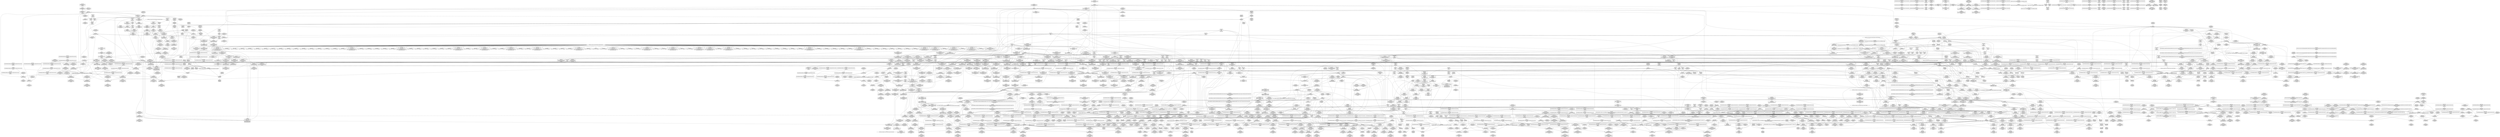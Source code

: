 digraph {
	CE0x4f98c20 [shape=record,shape=Mrecord,label="{CE0x4f98c20|ipc_alloc_security:tmp9|security/selinux/hooks.c,5087|*SummSource*}"]
	CE0x4fd36b0 [shape=record,shape=Mrecord,label="{CE0x4fd36b0|ipc_alloc_security:tmp8|security/selinux/hooks.c,5085}"]
	CE0x4fd0c90 [shape=record,shape=Mrecord,label="{CE0x4fd0c90|GLOBAL:kmalloc|*Constant*}"]
	CE0x508eed0 [shape=record,shape=Mrecord,label="{CE0x508eed0|i64*_getelementptr_inbounds_(_4_x_i64_,_4_x_i64_*___llvm_gcov_ctr133,_i64_0,_i64_0)|*Constant*|*SummSink*}"]
	CE0x500dcb0 [shape=record,shape=Mrecord,label="{CE0x500dcb0|__rcu_read_lock:tmp7|include/linux/rcupdate.h,240|*SummSource*}"]
	CE0x4fa51b0 [shape=record,shape=Mrecord,label="{CE0x4fa51b0|_call_void_ipc_free_security(%struct.kern_ipc_perm*_%shm_perm9)_#10,_!dbg_!27743|security/selinux/hooks.c,5310|*SummSource*}"]
	CE0x50a4800 [shape=record,shape=Mrecord,label="{CE0x50a4800|i64*_getelementptr_inbounds_(_4_x_i64_,_4_x_i64_*___llvm_gcov_ctr135,_i64_0,_i64_1)|*Constant*|*SummSink*}"]
	CE0x4fddde0 [shape=record,shape=Mrecord,label="{CE0x4fddde0|task_sid:tmp12|security/selinux/hooks.c,208|*SummSink*}"]
	CE0x4fc8b50 [shape=record,shape=Mrecord,label="{CE0x4fc8b50|rcu_read_lock:land.lhs.true|*SummSource*}"]
	CE0x4fe9420 [shape=record,shape=Mrecord,label="{CE0x4fe9420|task_sid:do.end6}"]
	CE0x4f61310 [shape=record,shape=Mrecord,label="{CE0x4f61310|selinux_shm_alloc_security:tmp4|security/selinux/hooks.c,5299|*SummSource*}"]
	CE0x4fab880 [shape=record,shape=Mrecord,label="{CE0x4fab880|i64*_getelementptr_inbounds_(_11_x_i64_,_11_x_i64_*___llvm_gcov_ctr132,_i64_0,_i64_1)|*Constant*}"]
	CE0x4fccb70 [shape=record,shape=Mrecord,label="{CE0x4fccb70|task_sid:tmp17|security/selinux/hooks.c,208|*SummSink*}"]
	CE0x4f525a0 [shape=record,shape=Mrecord,label="{CE0x4f525a0|selinux_shm_alloc_security:tmp|*SummSource*}"]
	CE0x505cc90 [shape=record,shape=Mrecord,label="{CE0x505cc90|rcu_lock_acquire:tmp4|include/linux/rcupdate.h,418|*SummSource*}"]
	CE0x4faf9e0 [shape=record,shape=Mrecord,label="{CE0x4faf9e0|i8_1|*Constant*|*SummSink*}"]
	CE0x4fd5bd0 [shape=record,shape=Mrecord,label="{CE0x4fd5bd0|rcu_read_lock:tmp19|include/linux/rcupdate.h,882|*SummSource*}"]
	CE0x4f77d60 [shape=record,shape=Mrecord,label="{CE0x4f77d60|rcu_read_unlock:tobool|include/linux/rcupdate.h,933}"]
	CE0x5077ab0 [shape=record,shape=Mrecord,label="{CE0x5077ab0|__rcu_read_unlock:tmp1|*SummSource*}"]
	CE0x5080ab0 [shape=record,shape=Mrecord,label="{CE0x5080ab0|i64*_getelementptr_inbounds_(_4_x_i64_,_4_x_i64_*___llvm_gcov_ctr134,_i64_0,_i64_0)|*Constant*}"]
	CE0x4fb26b0 [shape=record,shape=Mrecord,label="{CE0x4fb26b0|get_current:tmp3|*SummSource*}"]
	CE0x4fe9e10 [shape=record,shape=Mrecord,label="{CE0x4fe9e10|GLOBAL:rcu_lock_acquire|*Constant*|*SummSink*}"]
	CE0x4fbe160 [shape=record,shape=Mrecord,label="{CE0x4fbe160|i8*_getelementptr_inbounds_(_44_x_i8_,_44_x_i8_*_.str47,_i32_0,_i32_0)|*Constant*|*SummSink*}"]
	CE0x4f553c0 [shape=record,shape=Mrecord,label="{CE0x4f553c0|i64*_getelementptr_inbounds_(_9_x_i64_,_9_x_i64_*___llvm_gcov_ctr310,_i64_0,_i64_0)|*Constant*}"]
	CE0x4f66f00 [shape=record,shape=Mrecord,label="{CE0x4f66f00|ipc_alloc_security:tmp4|security/selinux/hooks.c,5084}"]
	CE0x4fc3070 [shape=record,shape=Mrecord,label="{CE0x4fc3070|i32_208|*Constant*}"]
	CE0x4ff6090 [shape=record,shape=Mrecord,label="{CE0x4ff6090|kmalloc:bb|*SummSource*}"]
	CE0x4f9a890 [shape=record,shape=Mrecord,label="{CE0x4f9a890|avc_has_perm:entry|*SummSource*}"]
	CE0x4fd37e0 [shape=record,shape=Mrecord,label="{CE0x4fd37e0|ipc_alloc_security:tmp8|security/selinux/hooks.c,5085|*SummSource*}"]
	CE0x4fd2090 [shape=record,shape=Mrecord,label="{CE0x4fd2090|GLOBAL:task_sid|*Constant*}"]
	CE0x4f6df00 [shape=record,shape=Mrecord,label="{CE0x4f6df00|get_current:tmp|*SummSink*}"]
	CE0x4f97d20 [shape=record,shape=Mrecord,label="{CE0x4f97d20|i32_3|*Constant*}"]
	CE0x4fee1b0 [shape=record,shape=Mrecord,label="{CE0x4fee1b0|i64*_getelementptr_inbounds_(_2_x_i64_,_2_x_i64_*___llvm_gcov_ctr302,_i64_0,_i64_1)|*Constant*|*SummSink*}"]
	CE0x500a490 [shape=record,shape=Mrecord,label="{CE0x500a490|task_sid:call3|security/selinux/hooks.c,208|*SummSource*}"]
	CE0x4f769f0 [shape=record,shape=Mrecord,label="{CE0x4f769f0|ipc_alloc_security:return|*SummSink*}"]
	CE0x4f554e0 [shape=record,shape=Mrecord,label="{CE0x4f554e0|get_current:tmp1|*SummSource*}"]
	CE0x4f69170 [shape=record,shape=Mrecord,label="{CE0x4f69170|selinux_shm_alloc_security:if.then8|*SummSink*}"]
	CE0x4fe6780 [shape=record,shape=Mrecord,label="{CE0x4fe6780|rcu_read_lock:tmp7|include/linux/rcupdate.h,882|*SummSource*}"]
	CE0x4f48640 [shape=record,shape=Mrecord,label="{CE0x4f48640|selinux_shm_alloc_security:tmp6|security/selinux/hooks.c,5300}"]
	CE0x507c500 [shape=record,shape=Mrecord,label="{CE0x507c500|i64*_getelementptr_inbounds_(_4_x_i64_,_4_x_i64_*___llvm_gcov_ctr134,_i64_0,_i64_2)|*Constant*}"]
	CE0x4fdbb70 [shape=record,shape=Mrecord,label="{CE0x4fdbb70|__rcu_read_lock:tmp5|include/linux/rcupdate.h,239|*SummSource*}"]
	CE0x4fdf5b0 [shape=record,shape=Mrecord,label="{CE0x4fdf5b0|task_sid:tmp18|security/selinux/hooks.c,208}"]
	CE0x4fb8160 [shape=record,shape=Mrecord,label="{CE0x4fb8160|kmalloc:tmp}"]
	CE0x507d9c0 [shape=record,shape=Mrecord,label="{CE0x507d9c0|__preempt_count_add:tmp7|./arch/x86/include/asm/preempt.h,73|*SummSource*}"]
	CE0x50370e0 [shape=record,shape=Mrecord,label="{CE0x50370e0|rcu_read_lock:tmp16|include/linux/rcupdate.h,882}"]
	CE0x4fc49e0 [shape=record,shape=Mrecord,label="{CE0x4fc49e0|task_sid:tmp21|security/selinux/hooks.c,208|*SummSource*}"]
	CE0x5093bd0 [shape=record,shape=Mrecord,label="{CE0x5093bd0|__preempt_count_sub:do.body|*SummSink*}"]
	CE0x4fafe90 [shape=record,shape=Mrecord,label="{CE0x4fafe90|_call_void_lockdep_rcu_suspicious(i8*_getelementptr_inbounds_(_25_x_i8_,_25_x_i8_*_.str3,_i32_0,_i32_0),_i32_218,_i8*_getelementptr_inbounds_(_45_x_i8_,_45_x_i8_*_.str12,_i32_0,_i32_0))_#10,_!dbg_!27727|security/selinux/hooks.c,218|*SummSource*}"]
	CE0x4ff9c50 [shape=record,shape=Mrecord,label="{CE0x4ff9c50|rcu_read_lock:tmp1|*SummSink*}"]
	CE0x50782e0 [shape=record,shape=Mrecord,label="{CE0x50782e0|i64_ptrtoint_(i8*_blockaddress(_rcu_lock_release,_%__here)_to_i64)|*Constant*}"]
	CE0x4fe95f0 [shape=record,shape=Mrecord,label="{CE0x4fe95f0|task_sid:if.then|*SummSource*}"]
	CE0x4f9db80 [shape=record,shape=Mrecord,label="{CE0x4f9db80|_ret_i32_%retval.0,_!dbg_!27728|security/selinux/avc.c,775}"]
	CE0x4fe42b0 [shape=record,shape=Mrecord,label="{CE0x4fe42b0|i64*_getelementptr_inbounds_(_2_x_i64_,_2_x_i64_*___llvm_gcov_ctr98,_i64_0,_i64_1)|*Constant*}"]
	CE0x4fd0dd0 [shape=record,shape=Mrecord,label="{CE0x4fd0dd0|GLOBAL:kmalloc|*Constant*|*SummSource*}"]
	CE0x505e460 [shape=record,shape=Mrecord,label="{CE0x505e460|i64*_getelementptr_inbounds_(_4_x_i64_,_4_x_i64_*___llvm_gcov_ctr133,_i64_0,_i64_1)|*Constant*}"]
	CE0x4ff9a60 [shape=record,shape=Mrecord,label="{CE0x4ff9a60|i64*_getelementptr_inbounds_(_11_x_i64_,_11_x_i64_*___llvm_gcov_ctr127,_i64_0,_i64_1)|*Constant*}"]
	CE0x4fea2c0 [shape=record,shape=Mrecord,label="{CE0x4fea2c0|task_sid:tmp14|security/selinux/hooks.c,208|*SummSource*}"]
	CE0x4f9ed20 [shape=record,shape=Mrecord,label="{CE0x4f9ed20|selinux_shm_alloc_security:sid5|security/selinux/hooks.c,5307|*SummSource*}"]
	CE0x50353c0 [shape=record,shape=Mrecord,label="{CE0x50353c0|rcu_read_lock:call3|include/linux/rcupdate.h,882|*SummSource*}"]
	CE0x4fa0e30 [shape=record,shape=Mrecord,label="{CE0x4fa0e30|selinux_shm_alloc_security:tmp15|security/selinux/hooks.c,5309}"]
	CE0x4fd6e40 [shape=record,shape=Mrecord,label="{CE0x4fd6e40|i32_883|*Constant*|*SummSource*}"]
	CE0x4f6daf0 [shape=record,shape=Mrecord,label="{CE0x4f6daf0|80:_i32,_112:_i8*,_:_CMRE_18,19_}"]
	CE0x4f65c00 [shape=record,shape=Mrecord,label="{CE0x4f65c00|80:_i32,_112:_i8*,_:_CMRE_84,88_|*MultipleSource*|Function::selinux_shm_alloc_security&Arg::shp::|security/selinux/hooks.c,5298}"]
	CE0x4fd26c0 [shape=record,shape=Mrecord,label="{CE0x4fd26c0|_call_void_mcount()_#3}"]
	CE0x4f5d060 [shape=record,shape=Mrecord,label="{CE0x4f5d060|80:_i32,_112:_i8*,_:_CMRE_62,63_}"]
	CE0x508b810 [shape=record,shape=Mrecord,label="{CE0x508b810|_call_void_mcount()_#3|*SummSource*}"]
	CE0x4f51620 [shape=record,shape=Mrecord,label="{CE0x4f51620|80:_i32,_112:_i8*,_:_CMRE_46,47_}"]
	CE0x4fb5a50 [shape=record,shape=Mrecord,label="{CE0x4fb5a50|current_sid:land.lhs.true2}"]
	CE0x4f9b790 [shape=record,shape=Mrecord,label="{CE0x4f9b790|i64_4|*Constant*|*SummSink*}"]
	CE0x4f57c90 [shape=record,shape=Mrecord,label="{CE0x4f57c90|_ret_i32_%tmp24,_!dbg_!27742|security/selinux/hooks.c,220}"]
	CE0x4f4d130 [shape=record,shape=Mrecord,label="{CE0x4f4d130|80:_i32,_112:_i8*,_:_CMRE_128,136_|*MultipleSource*|Function::selinux_shm_alloc_security&Arg::shp::|security/selinux/hooks.c,5298}"]
	CE0x4fc3e90 [shape=record,shape=Mrecord,label="{CE0x4fc3e90|i64*_getelementptr_inbounds_(_13_x_i64_,_13_x_i64_*___llvm_gcov_ctr126,_i64_0,_i64_9)|*Constant*|*SummSink*}"]
	CE0x4f49df0 [shape=record,shape=Mrecord,label="{CE0x4f49df0|80:_i32,_112:_i8*,_:_CMRE_23,24_}"]
	CE0x5095b80 [shape=record,shape=Mrecord,label="{CE0x5095b80|_call_void_asm_addl_$1,_%gs:$0_,_*m,ri,*m,_dirflag_,_fpsr_,_flags_(i32*___preempt_count,_i32_%val,_i32*___preempt_count)_#3,_!dbg_!27714,_!srcloc_!27717|./arch/x86/include/asm/preempt.h,72|*SummSink*}"]
	CE0x4f63ca0 [shape=record,shape=Mrecord,label="{CE0x4f63ca0|ipc_alloc_security:sclass|Function::ipc_alloc_security&Arg::sclass::|*SummSink*}"]
	CE0x4fd6660 [shape=record,shape=Mrecord,label="{CE0x4fd6660|i64*_getelementptr_inbounds_(_11_x_i64_,_11_x_i64_*___llvm_gcov_ctr127,_i64_0,_i64_10)|*Constant*}"]
	CE0x4f55fc0 [shape=record,shape=Mrecord,label="{CE0x4f55fc0|selinux_shm_alloc_security:shm_perm3|security/selinux/hooks.c,5302|*SummSink*}"]
	CE0x4f97920 [shape=record,shape=Mrecord,label="{CE0x4f97920|selinux_shm_alloc_security:tmp11|security/selinux/hooks.c,5307|*SummSource*}"]
	CE0x4fdedd0 [shape=record,shape=Mrecord,label="{CE0x4fdedd0|task_sid:tmp12|security/selinux/hooks.c,208}"]
	CE0x4f97ab0 [shape=record,shape=Mrecord,label="{CE0x4f97ab0|selinux_shm_alloc_security:sid5|security/selinux/hooks.c,5307|*SummSink*}"]
	CE0x4fb0880 [shape=record,shape=Mrecord,label="{CE0x4fb0880|ipc_alloc_security:tobool|security/selinux/hooks.c,5084|*SummSink*}"]
	CE0x4fd0000 [shape=record,shape=Mrecord,label="{CE0x4fd0000|rcu_read_unlock:if.end}"]
	CE0x5065940 [shape=record,shape=Mrecord,label="{CE0x5065940|_call_void_rcu_lock_release(%struct.lockdep_map*_rcu_lock_map)_#10,_!dbg_!27733|include/linux/rcupdate.h,935|*SummSource*}"]
	CE0x506f0f0 [shape=record,shape=Mrecord,label="{CE0x506f0f0|rcu_lock_acquire:tmp6|*SummSource*}"]
	CE0x500c310 [shape=record,shape=Mrecord,label="{CE0x500c310|_call_void_rcu_lock_acquire(%struct.lockdep_map*_rcu_lock_map)_#10,_!dbg_!27711|include/linux/rcupdate.h,881}"]
	CE0x4fe45a0 [shape=record,shape=Mrecord,label="{CE0x4fe45a0|task_sid:call|security/selinux/hooks.c,208|*SummSource*}"]
	CE0x4fea7b0 [shape=record,shape=Mrecord,label="{CE0x4fea7b0|task_sid:do.end}"]
	CE0x4f76f40 [shape=record,shape=Mrecord,label="{CE0x4f76f40|selinux_shm_alloc_security:tmp5|security/selinux/hooks.c,5299|*SummSink*}"]
	CE0x4fce880 [shape=record,shape=Mrecord,label="{CE0x4fce880|_call_void_mcount()_#3}"]
	CE0x4fd2d00 [shape=record,shape=Mrecord,label="{CE0x4fd2d00|GLOBAL:task_sid|*Constant*|*SummSource*}"]
	CE0x4f4dc10 [shape=record,shape=Mrecord,label="{CE0x4f4dc10|i64_1|*Constant*}"]
	CE0x4f70260 [shape=record,shape=Mrecord,label="{CE0x4f70260|i64*_getelementptr_inbounds_(_6_x_i64_,_6_x_i64_*___llvm_gcov_ctr301,_i64_0,_i64_5)|*Constant*}"]
	CE0x50032f0 [shape=record,shape=Mrecord,label="{CE0x50032f0|_call_void_lockdep_rcu_suspicious(i8*_getelementptr_inbounds_(_25_x_i8_,_25_x_i8_*_.str3,_i32_0,_i32_0),_i32_208,_i8*_getelementptr_inbounds_(_41_x_i8_,_41_x_i8_*_.str44,_i32_0,_i32_0))_#10,_!dbg_!27732|security/selinux/hooks.c,208|*SummSink*}"]
	CE0x4f9eae0 [shape=record,shape=Mrecord,label="{CE0x4f9eae0|selinux_shm_alloc_security:sid5|security/selinux/hooks.c,5307}"]
	CE0x4f5e560 [shape=record,shape=Mrecord,label="{CE0x4f5e560|GLOBAL:current_task|Global_var:current_task}"]
	CE0x4fc2b30 [shape=record,shape=Mrecord,label="{CE0x4fc2b30|task_sid:tmp14|security/selinux/hooks.c,208|*SummSink*}"]
	CE0x4f60f30 [shape=record,shape=Mrecord,label="{CE0x4f60f30|selinux_shm_alloc_security:call2|security/selinux/hooks.c,5298}"]
	CE0x4feab90 [shape=record,shape=Mrecord,label="{CE0x4feab90|task_sid:if.then}"]
	CE0x500f740 [shape=record,shape=Mrecord,label="{CE0x500f740|task_sid:tmp6|security/selinux/hooks.c,208}"]
	CE0x4f557e0 [shape=record,shape=Mrecord,label="{CE0x4f557e0|selinux_shm_alloc_security:if.then8|*SummSource*}"]
	CE0x4f6ff70 [shape=record,shape=Mrecord,label="{CE0x4f6ff70|i32_-12|*Constant*}"]
	CE0x4f48bf0 [shape=record,shape=Mrecord,label="{CE0x4f48bf0|current_sid:tmp6|security/selinux/hooks.c,218|*SummSource*}"]
	CE0x4fe2650 [shape=record,shape=Mrecord,label="{CE0x4fe2650|%struct.lockdep_map*_null|*Constant*|*SummSink*}"]
	CE0x4f6f3a0 [shape=record,shape=Mrecord,label="{CE0x4f6f3a0|selinux_shm_alloc_security:tmp2|security/selinux/hooks.c,5299|*SummSink*}"]
	CE0x4fce060 [shape=record,shape=Mrecord,label="{CE0x4fce060|rcu_lock_acquire:tmp1}"]
	CE0x4f637a0 [shape=record,shape=Mrecord,label="{CE0x4f637a0|current_sid:do.body}"]
	CE0x50677b0 [shape=record,shape=Mrecord,label="{CE0x50677b0|__rcu_read_unlock:entry|*SummSource*}"]
	CE0x5081880 [shape=record,shape=Mrecord,label="{CE0x5081880|GLOBAL:__preempt_count_sub|*Constant*|*SummSink*}"]
	CE0x4ff9580 [shape=record,shape=Mrecord,label="{CE0x4ff9580|rcu_read_lock:tmp2|*SummSource*}"]
	CE0x5064bb0 [shape=record,shape=Mrecord,label="{CE0x5064bb0|i64*_getelementptr_inbounds_(_11_x_i64_,_11_x_i64_*___llvm_gcov_ctr132,_i64_0,_i64_10)|*Constant*|*SummSource*}"]
	CE0x4ff5770 [shape=record,shape=Mrecord,label="{CE0x4ff5770|GLOBAL:rcu_read_unlock|*Constant*|*SummSink*}"]
	CE0x4fd4990 [shape=record,shape=Mrecord,label="{CE0x4fd4990|ipc_alloc_security:if.then|*SummSink*}"]
	CE0x4fd5340 [shape=record,shape=Mrecord,label="{CE0x4fd5340|i64*_getelementptr_inbounds_(_11_x_i64_,_11_x_i64_*___llvm_gcov_ctr127,_i64_0,_i64_9)|*Constant*}"]
	CE0x4f49120 [shape=record,shape=Mrecord,label="{CE0x4f49120|i64*_getelementptr_inbounds_(_2_x_i64_,_2_x_i64_*___llvm_gcov_ctr182,_i64_0,_i64_0)|*Constant*|*SummSink*}"]
	CE0x4f62930 [shape=record,shape=Mrecord,label="{CE0x4f62930|selinux_shm_alloc_security:if.end10|*SummSink*}"]
	CE0x4f9f820 [shape=record,shape=Mrecord,label="{CE0x4f9f820|i64_5|*Constant*}"]
	CE0x4fc2df0 [shape=record,shape=Mrecord,label="{CE0x4fc2df0|GLOBAL:lockdep_rcu_suspicious|*Constant*}"]
	CE0x4faac90 [shape=record,shape=Mrecord,label="{CE0x4faac90|__preempt_count_add:val|Function::__preempt_count_add&Arg::val::|*SummSource*}"]
	CE0x4ff6f30 [shape=record,shape=Mrecord,label="{CE0x4ff6f30|rcu_read_lock:do.end}"]
	CE0x4ff8d60 [shape=record,shape=Mrecord,label="{CE0x4ff8d60|rcu_lock_acquire:map|Function::rcu_lock_acquire&Arg::map::|*SummSink*}"]
	CE0x4f36fc0 [shape=record,shape=Mrecord,label="{CE0x4f36fc0|kzalloc:or|include/linux/slab.h,578|*SummSource*}"]
	CE0x4f36bb0 [shape=record,shape=Mrecord,label="{CE0x4f36bb0|_call_void_mcount()_#3|*SummSource*}"]
	CE0x50a5270 [shape=record,shape=Mrecord,label="{CE0x50a5270|i64*_getelementptr_inbounds_(_4_x_i64_,_4_x_i64_*___llvm_gcov_ctr135,_i64_0,_i64_0)|*Constant*}"]
	CE0x500e870 [shape=record,shape=Mrecord,label="{CE0x500e870|task_sid:tmp5|security/selinux/hooks.c,208|*SummSink*}"]
	CE0x50822c0 [shape=record,shape=Mrecord,label="{CE0x50822c0|__rcu_read_unlock:tmp6|include/linux/rcupdate.h,245|*SummSink*}"]
	CE0x5067820 [shape=record,shape=Mrecord,label="{CE0x5067820|__rcu_read_unlock:entry|*SummSink*}"]
	CE0x4fbe9c0 [shape=record,shape=Mrecord,label="{CE0x4fbe9c0|task_sid:task|Function::task_sid&Arg::task::|*SummSink*}"]
	CE0x4fcaa30 [shape=record,shape=Mrecord,label="{CE0x4fcaa30|kzalloc:bb|*SummSource*}"]
	CE0x5000d00 [shape=record,shape=Mrecord,label="{CE0x5000d00|GLOBAL:rcu_read_unlock.__warned|Global_var:rcu_read_unlock.__warned}"]
	CE0x4fe75d0 [shape=record,shape=Mrecord,label="{CE0x4fe75d0|ipc_alloc_security:tmp7|security/selinux/hooks.c,5085}"]
	CE0x5095d30 [shape=record,shape=Mrecord,label="{CE0x5095d30|_ret_void,_!dbg_!27720|./arch/x86/include/asm/preempt.h,78|*SummSource*}"]
	CE0x50588d0 [shape=record,shape=Mrecord,label="{CE0x50588d0|rcu_read_unlock:tobool1|include/linux/rcupdate.h,933|*SummSink*}"]
	CE0x5080ee0 [shape=record,shape=Mrecord,label="{CE0x5080ee0|__preempt_count_sub:val|Function::__preempt_count_sub&Arg::val::}"]
	CE0x4fdf360 [shape=record,shape=Mrecord,label="{CE0x4fdf360|cred_sid:tmp3|*SummSink*}"]
	CE0x508d0a0 [shape=record,shape=Mrecord,label="{CE0x508d0a0|_call_void_asm_sideeffect_,_memory_,_dirflag_,_fpsr_,_flags_()_#3,_!dbg_!27711,_!srcloc_!27714|include/linux/rcupdate.h,244|*SummSink*}"]
	CE0x507a660 [shape=record,shape=Mrecord,label="{CE0x507a660|__preempt_count_add:bb|*SummSink*}"]
	CE0x4fd4300 [shape=record,shape=Mrecord,label="{CE0x4fd4300|ipc_alloc_security:tmp6|security/selinux/hooks.c,5084|*SummSink*}"]
	CE0x4ff6c70 [shape=record,shape=Mrecord,label="{CE0x4ff6c70|rcu_read_unlock:tmp6|include/linux/rcupdate.h,933|*SummSink*}"]
	CE0x50634f0 [shape=record,shape=Mrecord,label="{CE0x50634f0|rcu_read_unlock:tmp}"]
	CE0x4f64c20 [shape=record,shape=Mrecord,label="{CE0x4f64c20|selinux_shm_alloc_security:if.end}"]
	CE0x4f9f150 [shape=record,shape=Mrecord,label="{CE0x4f9f150|task_sid:tmp9|security/selinux/hooks.c,208|*SummSink*}"]
	CE0x4fd9890 [shape=record,shape=Mrecord,label="{CE0x4fd9890|__rcu_read_lock:tmp4|include/linux/rcupdate.h,239|*SummSource*}"]
	CE0x4ff3450 [shape=record,shape=Mrecord,label="{CE0x4ff3450|task_sid:tmp27|security/selinux/hooks.c,208|*SummSource*}"]
	CE0x4f6a840 [shape=record,shape=Mrecord,label="{CE0x4f6a840|current_sid:tmp2}"]
	CE0x4fa3f80 [shape=record,shape=Mrecord,label="{CE0x4fa3f80|selinux_shm_alloc_security:tmp16|security/selinux/hooks.c,5310|*SummSource*}"]
	CE0x4fede60 [shape=record,shape=Mrecord,label="{CE0x4fede60|i32_32768|*Constant*}"]
	CE0x50389e0 [shape=record,shape=Mrecord,label="{CE0x50389e0|_call_void_lockdep_rcu_suspicious(i8*_getelementptr_inbounds_(_25_x_i8_,_25_x_i8_*_.str45,_i32_0,_i32_0),_i32_883,_i8*_getelementptr_inbounds_(_42_x_i8_,_42_x_i8_*_.str46,_i32_0,_i32_0))_#10,_!dbg_!27728|include/linux/rcupdate.h,882}"]
	CE0x4ffd210 [shape=record,shape=Mrecord,label="{CE0x4ffd210|rcu_read_unlock:tobool|include/linux/rcupdate.h,933|*SummSink*}"]
	CE0x5066b80 [shape=record,shape=Mrecord,label="{CE0x5066b80|_ret_void,_!dbg_!27717|include/linux/rcupdate.h,424}"]
	CE0x4fe0dc0 [shape=record,shape=Mrecord,label="{CE0x4fe0dc0|__rcu_read_lock:tmp}"]
	CE0x4f52530 [shape=record,shape=Mrecord,label="{CE0x4f52530|i64*_getelementptr_inbounds_(_9_x_i64_,_9_x_i64_*___llvm_gcov_ctr310,_i64_0,_i64_0)|*Constant*|*SummSink*}"]
	CE0x4f50250 [shape=record,shape=Mrecord,label="{CE0x4f50250|GLOBAL:__llvm_gcov_ctr310|Global_var:__llvm_gcov_ctr310}"]
	CE0x4f5cd10 [shape=record,shape=Mrecord,label="{CE0x4f5cd10|current_sid:tmp6|security/selinux/hooks.c,218|*SummSink*}"]
	CE0x4fb3ee0 [shape=record,shape=Mrecord,label="{CE0x4fb3ee0|current_sid:tmp10|security/selinux/hooks.c,218|*SummSink*}"]
	CE0x4fec8d0 [shape=record,shape=Mrecord,label="{CE0x4fec8d0|i64*_getelementptr_inbounds_(_13_x_i64_,_13_x_i64_*___llvm_gcov_ctr126,_i64_0,_i64_8)|*Constant*}"]
	CE0x4fae200 [shape=record,shape=Mrecord,label="{CE0x4fae200|ipc_alloc_security:tmp12|security/selinux/hooks.c,5093|*SummSink*}"]
	CE0x4f5acc0 [shape=record,shape=Mrecord,label="{CE0x4f5acc0|selinux_shm_alloc_security:call|security/selinux/hooks.c,5295|*SummSink*}"]
	CE0x4f677d0 [shape=record,shape=Mrecord,label="{CE0x4f677d0|i64*_getelementptr_inbounds_(_2_x_i64_,_2_x_i64_*___llvm_gcov_ctr98,_i64_0,_i64_0)|*Constant*}"]
	CE0x505f6c0 [shape=record,shape=Mrecord,label="{CE0x505f6c0|rcu_lock_acquire:tmp4|include/linux/rcupdate.h,418}"]
	CE0x50ae210 [shape=record,shape=Mrecord,label="{CE0x50ae210|i64*_getelementptr_inbounds_(_4_x_i64_,_4_x_i64_*___llvm_gcov_ctr135,_i64_0,_i64_0)|*Constant*|*SummSource*}"]
	CE0x5077610 [shape=record,shape=Mrecord,label="{CE0x5077610|__rcu_read_unlock:tmp2}"]
	CE0x4fc50f0 [shape=record,shape=Mrecord,label="{CE0x4fc50f0|i32_78|*Constant*|*SummSink*}"]
	CE0x4fc4d00 [shape=record,shape=Mrecord,label="{CE0x4fc4d00|i32_78|*Constant*}"]
	CE0x50081b0 [shape=record,shape=Mrecord,label="{CE0x50081b0|GLOBAL:__llvm_gcov_ctr127|Global_var:__llvm_gcov_ctr127|*SummSink*}"]
	CE0x4fc63f0 [shape=record,shape=Mrecord,label="{CE0x4fc63f0|current_sid:security|security/selinux/hooks.c,218|*SummSource*}"]
	CE0x5080ff0 [shape=record,shape=Mrecord,label="{CE0x5080ff0|__preempt_count_sub:val|Function::__preempt_count_sub&Arg::val::|*SummSource*}"]
	CE0x5011720 [shape=record,shape=Mrecord,label="{CE0x5011720|task_sid:do.body|*SummSource*}"]
	CE0x4fd5540 [shape=record,shape=Mrecord,label="{CE0x4fd5540|i64*_getelementptr_inbounds_(_11_x_i64_,_11_x_i64_*___llvm_gcov_ctr127,_i64_0,_i64_9)|*Constant*|*SummSink*}"]
	CE0x5062ee0 [shape=record,shape=Mrecord,label="{CE0x5062ee0|rcu_read_unlock:land.lhs.true|*SummSource*}"]
	CE0x4fa03c0 [shape=record,shape=Mrecord,label="{CE0x4fa03c0|current_sid:tmp18|security/selinux/hooks.c,218|*SummSink*}"]
	CE0x4fcc570 [shape=record,shape=Mrecord,label="{CE0x4fcc570|kmalloc:call|include/linux/slab.h,429|*SummSink*}"]
	CE0x4fe7e20 [shape=record,shape=Mrecord,label="{CE0x4fe7e20|ipc_alloc_security:call|security/selinux/hooks.c,5083}"]
	CE0x4fcbd50 [shape=record,shape=Mrecord,label="{CE0x4fcbd50|rcu_read_lock:entry|*SummSink*}"]
	CE0x4f76980 [shape=record,shape=Mrecord,label="{CE0x4f76980|ipc_alloc_security:return|*SummSource*}"]
	CE0x4f98610 [shape=record,shape=Mrecord,label="{CE0x4f98610|i64*_getelementptr_inbounds_(_6_x_i64_,_6_x_i64_*___llvm_gcov_ctr301,_i64_0,_i64_4)|*Constant*|*SummSink*}"]
	CE0x50393e0 [shape=record,shape=Mrecord,label="{CE0x50393e0|GLOBAL:lockdep_rcu_suspicious|*Constant*}"]
	CE0x4feede0 [shape=record,shape=Mrecord,label="{CE0x4feede0|i64*_getelementptr_inbounds_(_6_x_i64_,_6_x_i64_*___llvm_gcov_ctr301,_i64_0,_i64_5)|*Constant*|*SummSink*}"]
	CE0x4fdc760 [shape=record,shape=Mrecord,label="{CE0x4fdc760|rcu_read_unlock:tmp16|include/linux/rcupdate.h,933}"]
	CE0x4fe9f40 [shape=record,shape=Mrecord,label="{CE0x4fe9f40|i64_7|*Constant*|*SummSource*}"]
	CE0x5059470 [shape=record,shape=Mrecord,label="{CE0x5059470|__rcu_read_unlock:tmp5|include/linux/rcupdate.h,244}"]
	CE0x5080850 [shape=record,shape=Mrecord,label="{CE0x5080850|__rcu_read_unlock:bb|*SummSink*}"]
	CE0x4fca070 [shape=record,shape=Mrecord,label="{CE0x4fca070|kzalloc:bb|*SummSink*}"]
	CE0x4fe5d90 [shape=record,shape=Mrecord,label="{CE0x4fe5d90|_call_void_mcount()_#3|*SummSource*}"]
	CE0x4fe7130 [shape=record,shape=Mrecord,label="{CE0x4fe7130|ipc_alloc_security:tmp1|*SummSource*}"]
	CE0x4fa04f0 [shape=record,shape=Mrecord,label="{CE0x4fa04f0|current_sid:tmp19|security/selinux/hooks.c,218}"]
	CE0x4fc90f0 [shape=record,shape=Mrecord,label="{CE0x4fc90f0|_call_void_rcu_read_lock()_#10,_!dbg_!27712|security/selinux/hooks.c,207}"]
	CE0x508b990 [shape=record,shape=Mrecord,label="{CE0x508b990|i64*_getelementptr_inbounds_(_4_x_i64_,_4_x_i64_*___llvm_gcov_ctr133,_i64_0,_i64_2)|*Constant*}"]
	CE0x4ff4ba0 [shape=record,shape=Mrecord,label="{CE0x4ff4ba0|_ret_i32_%tmp6,_!dbg_!27716|security/selinux/hooks.c,197|*SummSource*}"]
	CE0x4fd4e10 [shape=record,shape=Mrecord,label="{CE0x4fd4e10|i8*_getelementptr_inbounds_(_42_x_i8_,_42_x_i8_*_.str46,_i32_0,_i32_0)|*Constant*}"]
	CE0x507a2c0 [shape=record,shape=Mrecord,label="{CE0x507a2c0|rcu_lock_release:__here}"]
	CE0x4fa3290 [shape=record,shape=Mrecord,label="{CE0x4fa3290|selinux_shm_alloc_security:retval.0|*SummSink*}"]
	CE0x508aff0 [shape=record,shape=Mrecord,label="{CE0x508aff0|__preempt_count_sub:tmp6|./arch/x86/include/asm/preempt.h,78|*SummSink*}"]
	CE0x4f5a590 [shape=record,shape=Mrecord,label="{CE0x4f5a590|i1_true|*Constant*|*SummSource*}"]
	CE0x4fa67a0 [shape=record,shape=Mrecord,label="{CE0x4fa67a0|_ret_void,_!dbg_!27719|security/selinux/hooks.c,5100|*SummSource*}"]
	CE0x500efd0 [shape=record,shape=Mrecord,label="{CE0x500efd0|task_sid:tobool1|security/selinux/hooks.c,208|*SummSink*}"]
	CE0x4f5bc10 [shape=record,shape=Mrecord,label="{CE0x4f5bc10|current_sid:tmp2|*SummSource*}"]
	CE0x5076250 [shape=record,shape=Mrecord,label="{CE0x5076250|__rcu_read_unlock:do.end|*SummSink*}"]
	CE0x4ff42d0 [shape=record,shape=Mrecord,label="{CE0x4ff42d0|cred_sid:entry}"]
	CE0x4f58130 [shape=record,shape=Mrecord,label="{CE0x4f58130|selinux_shm_alloc_security:tmp8|security/selinux/hooks.c,5302|*SummSink*}"]
	CE0x4f7dde0 [shape=record,shape=Mrecord,label="{CE0x4f7dde0|GLOBAL:ipc_alloc_security|*Constant*|*SummSource*}"]
	CE0x507bc40 [shape=record,shape=Mrecord,label="{CE0x507bc40|_call_void___preempt_count_sub(i32_1)_#10,_!dbg_!27715|include/linux/rcupdate.h,244|*SummSink*}"]
	CE0x4f59080 [shape=record,shape=Mrecord,label="{CE0x4f59080|_ret_i8*_%call,_!dbg_!27715|include/linux/slab.h,578|*SummSource*}"]
	CE0x5035260 [shape=record,shape=Mrecord,label="{CE0x5035260|__rcu_read_lock:tmp6|include/linux/rcupdate.h,240|*SummSource*}"]
	CE0x50706e0 [shape=record,shape=Mrecord,label="{CE0x50706e0|rcu_lock_release:bb|*SummSource*}"]
	CE0x5097660 [shape=record,shape=Mrecord,label="{CE0x5097660|i64_1|*Constant*}"]
	CE0x4f72fb0 [shape=record,shape=Mrecord,label="{CE0x4f72fb0|current_sid:tmp14|security/selinux/hooks.c,218|*SummSink*}"]
	CE0x5008410 [shape=record,shape=Mrecord,label="{CE0x5008410|rcu_read_lock:tmp5|include/linux/rcupdate.h,882|*SummSource*}"]
	CE0x4f58640 [shape=record,shape=Mrecord,label="{CE0x4f58640|selinux_shm_alloc_security:type|security/selinux/hooks.c,5304}"]
	CE0x4f528f0 [shape=record,shape=Mrecord,label="{CE0x4f528f0|80:_i32,_112:_i8*,_:_CMRE_32,33_}"]
	CE0x4f55250 [shape=record,shape=Mrecord,label="{CE0x4f55250|80:_i32,_112:_i8*,_:_CMRE_8,9_}"]
	CE0x4f434e0 [shape=record,shape=Mrecord,label="{CE0x4f434e0|selinux_shm_alloc_security:if.then|*SummSource*}"]
	CE0x4ffef40 [shape=record,shape=Mrecord,label="{CE0x4ffef40|rcu_read_lock:tmp9|include/linux/rcupdate.h,882|*SummSource*}"]
	CE0x4f5dea0 [shape=record,shape=Mrecord,label="{CE0x4f5dea0|current_sid:tmp3|*SummSink*}"]
	CE0x4fbc3e0 [shape=record,shape=Mrecord,label="{CE0x4fbc3e0|ipc_alloc_security:tmp5|security/selinux/hooks.c,5084|*SummSource*}"]
	CE0x5034580 [shape=record,shape=Mrecord,label="{CE0x5034580|rcu_read_lock:tobool|include/linux/rcupdate.h,882|*SummSource*}"]
	CE0x4fbd250 [shape=record,shape=Mrecord,label="{CE0x4fbd250|rcu_read_unlock:tmp18|include/linux/rcupdate.h,933|*SummSource*}"]
	CE0x4f4a8e0 [shape=record,shape=Mrecord,label="{CE0x4f4a8e0|current_sid:tobool|security/selinux/hooks.c,218}"]
	CE0x4f42770 [shape=record,shape=Mrecord,label="{CE0x4f42770|selinux_shm_alloc_security:return|*SummSink*}"]
	CE0x4fe08f0 [shape=record,shape=Mrecord,label="{CE0x4fe08f0|task_sid:bb}"]
	CE0x5062780 [shape=record,shape=Mrecord,label="{CE0x5062780|rcu_read_unlock:land.lhs.true2}"]
	CE0x500eac0 [shape=record,shape=Mrecord,label="{CE0x500eac0|cred_sid:tmp|*SummSource*}"]
	CE0x50624d0 [shape=record,shape=Mrecord,label="{CE0x50624d0|rcu_read_unlock:do.end}"]
	CE0x4f435d0 [shape=record,shape=Mrecord,label="{CE0x4f435d0|selinux_shm_alloc_security:bb|*SummSource*}"]
	CE0x4fe2360 [shape=record,shape=Mrecord,label="{CE0x4fe2360|%struct.lockdep_map*_null|*Constant*}"]
	CE0x4ffe3c0 [shape=record,shape=Mrecord,label="{CE0x4ffe3c0|rcu_read_lock:tobool1|include/linux/rcupdate.h,882|*SummSink*}"]
	CE0x4f9fb20 [shape=record,shape=Mrecord,label="{CE0x4f9fb20|kzalloc:tmp1|*SummSource*}"]
	CE0x5002d80 [shape=record,shape=Mrecord,label="{CE0x5002d80|task_sid:tmp19|security/selinux/hooks.c,208|*SummSink*}"]
	CE0x4ff78e0 [shape=record,shape=Mrecord,label="{CE0x4ff78e0|rcu_read_unlock:if.end|*SummSink*}"]
	CE0x4f5c9d0 [shape=record,shape=Mrecord,label="{CE0x4f5c9d0|80:_i32,_112:_i8*,_:_CMRE_60,61_}"]
	CE0x50675e0 [shape=record,shape=Mrecord,label="{CE0x50675e0|GLOBAL:__rcu_read_unlock|*Constant*|*SummSource*}"]
	CE0x4fc52d0 [shape=record,shape=Mrecord,label="{CE0x4fc52d0|COLLAPSED:_GCMRE_current_task_external_global_%struct.task_struct*:_elem_0::|security/selinux/hooks.c,218}"]
	CE0x505fc70 [shape=record,shape=Mrecord,label="{CE0x505fc70|i64*_getelementptr_inbounds_(_4_x_i64_,_4_x_i64_*___llvm_gcov_ctr128,_i64_0,_i64_2)|*Constant*|*SummSink*}"]
	CE0x4f6cbf0 [shape=record,shape=Mrecord,label="{CE0x4f6cbf0|80:_i32,_112:_i8*,_:_CMRE_160,168_|*MultipleSource*|Function::selinux_shm_alloc_security&Arg::shp::|security/selinux/hooks.c,5298}"]
	CE0x4f54560 [shape=record,shape=Mrecord,label="{CE0x4f54560|selinux_shm_alloc_security:entry|*SummSource*}"]
	CE0x4ff4830 [shape=record,shape=Mrecord,label="{CE0x4ff4830|cred_sid:cred|Function::cred_sid&Arg::cred::|*SummSource*}"]
	CE0x4ff7260 [shape=record,shape=Mrecord,label="{CE0x4ff7260|rcu_read_lock:tmp3|*SummSink*}"]
	CE0x4fcd0a0 [shape=record,shape=Mrecord,label="{CE0x4fcd0a0|i64*_getelementptr_inbounds_(_13_x_i64_,_13_x_i64_*___llvm_gcov_ctr126,_i64_0,_i64_8)|*Constant*|*SummSink*}"]
	CE0x50a2d50 [shape=record,shape=Mrecord,label="{CE0x50a2d50|__preempt_count_sub:tmp5|./arch/x86/include/asm/preempt.h,77}"]
	CE0x50bd8e0 [shape=record,shape=Mrecord,label="{CE0x50bd8e0|__preempt_count_add:tmp1|*SummSource*}"]
	CE0x5068590 [shape=record,shape=Mrecord,label="{CE0x5068590|__rcu_read_lock:do.end}"]
	CE0x4f573e0 [shape=record,shape=Mrecord,label="{CE0x4f573e0|GLOBAL:current_sid|*Constant*}"]
	CE0x4f6e5a0 [shape=record,shape=Mrecord,label="{CE0x4f6e5a0|i64_3|*Constant*|*SummSource*}"]
	CE0x5013010 [shape=record,shape=Mrecord,label="{CE0x5013010|task_sid:tmp25|security/selinux/hooks.c,208}"]
	CE0x5075aa0 [shape=record,shape=Mrecord,label="{CE0x5075aa0|__rcu_read_lock:do.end|*SummSource*}"]
	CE0x4f751b0 [shape=record,shape=Mrecord,label="{CE0x4f751b0|i64*_getelementptr_inbounds_(_11_x_i64_,_11_x_i64_*___llvm_gcov_ctr125,_i64_0,_i64_9)|*Constant*|*SummSink*}"]
	CE0x4ff5ad0 [shape=record,shape=Mrecord,label="{CE0x4ff5ad0|kmalloc:bb}"]
	CE0x505def0 [shape=record,shape=Mrecord,label="{CE0x505def0|rcu_read_unlock:tmp2|*SummSource*}"]
	CE0x4fe29e0 [shape=record,shape=Mrecord,label="{CE0x4fe29e0|i64_ptrtoint_(i8*_blockaddress(_rcu_lock_acquire,_%__here)_to_i64)|*Constant*|*SummSource*}"]
	CE0x4fd0a60 [shape=record,shape=Mrecord,label="{CE0x4fd0a60|i32_10|*Constant*}"]
	CE0x508c7b0 [shape=record,shape=Mrecord,label="{CE0x508c7b0|__rcu_read_lock:do.body|*SummSink*}"]
	CE0x508d030 [shape=record,shape=Mrecord,label="{CE0x508d030|_call_void_asm_sideeffect_,_memory_,_dirflag_,_fpsr_,_flags_()_#3,_!dbg_!27711,_!srcloc_!27714|include/linux/rcupdate.h,244|*SummSource*}"]
	"CONST[source:0(mediator),value:2(dynamic)][purpose:{object}][SnkIdx:1]"
	CE0x4fa6320 [shape=record,shape=Mrecord,label="{CE0x4fa6320|ipc_free_security:perm|Function::ipc_free_security&Arg::perm::}"]
	CE0x500cce0 [shape=record,shape=Mrecord,label="{CE0x500cce0|task_sid:tobool|security/selinux/hooks.c,208|*SummSink*}"]
	CE0x4fdfcb0 [shape=record,shape=Mrecord,label="{CE0x4fdfcb0|task_sid:tmp18|security/selinux/hooks.c,208|*SummSink*}"]
	CE0x508c1f0 [shape=record,shape=Mrecord,label="{CE0x508c1f0|_call_void_mcount()_#3}"]
	CE0x4f49270 [shape=record,shape=Mrecord,label="{CE0x4f49270|80:_i32,_112:_i8*,_:_CMRE_51,52_}"]
	CE0x4fec180 [shape=record,shape=Mrecord,label="{CE0x4fec180|kmalloc:tmp2|*SummSink*}"]
	CE0x50a9c80 [shape=record,shape=Mrecord,label="{CE0x50a9c80|__preempt_count_sub:tmp2|*SummSource*}"]
	CE0x5066940 [shape=record,shape=Mrecord,label="{CE0x5066940|GLOBAL:__rcu_read_unlock|*Constant*}"]
	CE0x4fb10a0 [shape=record,shape=Mrecord,label="{CE0x4fb10a0|i64*_getelementptr_inbounds_(_6_x_i64_,_6_x_i64_*___llvm_gcov_ctr301,_i64_0,_i64_0)|*Constant*|*SummSink*}"]
	CE0x5012730 [shape=record,shape=Mrecord,label="{CE0x5012730|task_sid:tmp23|security/selinux/hooks.c,208|*SummSource*}"]
	CE0x4f78520 [shape=record,shape=Mrecord,label="{CE0x4f78520|rcu_read_unlock:tmp1|*SummSource*}"]
	CE0x4f5ce40 [shape=record,shape=Mrecord,label="{CE0x4f5ce40|current_sid:tmp7|security/selinux/hooks.c,218|*SummSource*}"]
	CE0x4faeb50 [shape=record,shape=Mrecord,label="{CE0x4faeb50|i64*_getelementptr_inbounds_(_2_x_i64_,_2_x_i64_*___llvm_gcov_ctr302,_i64_0,_i64_0)|*Constant*}"]
	CE0x4fc0030 [shape=record,shape=Mrecord,label="{CE0x4fc0030|ipc_free_security:tmp5|security/selinux/hooks.c,5097|*SummSink*}"]
	CE0x5066770 [shape=record,shape=Mrecord,label="{CE0x5066770|rcu_lock_release:map|Function::rcu_lock_release&Arg::map::|*SummSource*}"]
	"CONST[source:0(mediator),value:0(static)][purpose:{operation}][SnkIdx:3]"
	CE0x505ea50 [shape=record,shape=Mrecord,label="{CE0x505ea50|rcu_read_unlock:call3|include/linux/rcupdate.h,933|*SummSource*}"]
	CE0x4fd23a0 [shape=record,shape=Mrecord,label="{CE0x4fd23a0|ipc_alloc_security:tmp10|security/selinux/hooks.c,5087|*SummSink*}"]
	CE0x508a520 [shape=record,shape=Mrecord,label="{CE0x508a520|void_(i32*,_i32,_i32*)*_asm_addl_$1,_%gs:$0_,_*m,ri,*m,_dirflag_,_fpsr_,_flags_|*SummSource*}"]
	CE0x4fdef50 [shape=record,shape=Mrecord,label="{CE0x4fdef50|task_sid:tmp11|security/selinux/hooks.c,208|*SummSink*}"]
	CE0x4f4fdc0 [shape=record,shape=Mrecord,label="{CE0x4f4fdc0|i64_0|*Constant*|*SummSource*}"]
	CE0x4f9b660 [shape=record,shape=Mrecord,label="{CE0x4f9b660|i64_4|*Constant*|*SummSource*}"]
	CE0x50bba60 [shape=record,shape=Mrecord,label="{CE0x50bba60|__preempt_count_add:tmp6|./arch/x86/include/asm/preempt.h,73}"]
	CE0x4ff2020 [shape=record,shape=Mrecord,label="{CE0x4ff2020|task_sid:tmp24|security/selinux/hooks.c,208|*SummSink*}"]
	CE0x500d290 [shape=record,shape=Mrecord,label="{CE0x500d290|i64*_getelementptr_inbounds_(_2_x_i64_,_2_x_i64_*___llvm_gcov_ctr131,_i64_0,_i64_0)|*Constant*|*SummSource*}"]
	CE0x4ffd800 [shape=record,shape=Mrecord,label="{CE0x4ffd800|i64*_getelementptr_inbounds_(_4_x_i64_,_4_x_i64_*___llvm_gcov_ctr128,_i64_0,_i64_2)|*Constant*|*SummSource*}"]
	CE0x4f63df0 [shape=record,shape=Mrecord,label="{CE0x4f63df0|_ret_i32_%retval.0,_!dbg_!27731|security/selinux/hooks.c,5093|*SummSource*}"]
	CE0x50ae3e0 [shape=record,shape=Mrecord,label="{CE0x50ae3e0|i64*_getelementptr_inbounds_(_4_x_i64_,_4_x_i64_*___llvm_gcov_ctr135,_i64_0,_i64_0)|*Constant*|*SummSink*}"]
	CE0x4f96a10 [shape=record,shape=Mrecord,label="{CE0x4f96a10|i8_4|*Constant*}"]
	CE0x4fc7d60 [shape=record,shape=Mrecord,label="{CE0x4fc7d60|get_current:tmp}"]
	CE0x4ffd0c0 [shape=record,shape=Mrecord,label="{CE0x4ffd0c0|GLOBAL:rcu_read_lock.__warned|Global_var:rcu_read_lock.__warned}"]
	CE0x4f5a360 [shape=record,shape=Mrecord,label="{CE0x4f5a360|i1_true|*Constant*}"]
	CE0x50598f0 [shape=record,shape=Mrecord,label="{CE0x50598f0|_call_void_lock_acquire(%struct.lockdep_map*_%map,_i32_0,_i32_0,_i32_2,_i32_0,_%struct.lockdep_map*_null,_i64_ptrtoint_(i8*_blockaddress(_rcu_lock_acquire,_%__here)_to_i64))_#10,_!dbg_!27716|include/linux/rcupdate.h,418|*SummSource*}"]
	CE0x4f75220 [shape=record,shape=Mrecord,label="{CE0x4f75220|current_sid:tmp17|security/selinux/hooks.c,218}"]
	CE0x5065500 [shape=record,shape=Mrecord,label="{CE0x5065500|rcu_read_unlock:tmp22|include/linux/rcupdate.h,935|*SummSink*}"]
	CE0x4fc24a0 [shape=record,shape=Mrecord,label="{CE0x4fc24a0|0:_i8,_:_GCMR_rcu_read_unlock.__warned_internal_global_i8_0,_section_.data.unlikely_,_align_1:_elem_0:default:}"]
	CE0x5070fa0 [shape=record,shape=Mrecord,label="{CE0x5070fa0|rcu_lock_acquire:tmp}"]
	CE0x5093cd0 [shape=record,shape=Mrecord,label="{CE0x5093cd0|__preempt_count_add:do.body}"]
	CE0x6137b10 [shape=record,shape=Mrecord,label="{CE0x6137b10|80:_i32,_112:_i8*,_:_CMRE_14,15_}"]
	CE0x5068790 [shape=record,shape=Mrecord,label="{CE0x5068790|_call_void_lock_acquire(%struct.lockdep_map*_%map,_i32_0,_i32_0,_i32_2,_i32_0,_%struct.lockdep_map*_null,_i64_ptrtoint_(i8*_blockaddress(_rcu_lock_acquire,_%__here)_to_i64))_#10,_!dbg_!27716|include/linux/rcupdate.h,418|*SummSink*}"]
	CE0x4fed7b0 [shape=record,shape=Mrecord,label="{CE0x4fed7b0|GLOBAL:rcu_read_lock.__warned|Global_var:rcu_read_lock.__warned|*SummSink*}"]
	CE0x4f5aeb0 [shape=record,shape=Mrecord,label="{CE0x4f5aeb0|80:_i32,_112:_i8*,_:_CMRE_37,38_}"]
	CE0x4f54c10 [shape=record,shape=Mrecord,label="{CE0x4f54c10|80:_i32,_112:_i8*,_:_CMRE_96,100_|*MultipleSource*|Function::selinux_shm_alloc_security&Arg::shp::|security/selinux/hooks.c,5298}"]
	CE0x4fb4160 [shape=record,shape=Mrecord,label="{CE0x4fb4160|ipc_alloc_security:tmp5|security/selinux/hooks.c,5084|*SummSink*}"]
	CE0x50098a0 [shape=record,shape=Mrecord,label="{CE0x50098a0|task_sid:real_cred|security/selinux/hooks.c,208}"]
	CE0x5063c40 [shape=record,shape=Mrecord,label="{CE0x5063c40|rcu_read_unlock:tmp19|include/linux/rcupdate.h,933|*SummSource*}"]
	CE0x5075e20 [shape=record,shape=Mrecord,label="{CE0x5075e20|i8*_undef|*Constant*}"]
	CE0x4fda630 [shape=record,shape=Mrecord,label="{CE0x4fda630|rcu_read_unlock:tmp14|include/linux/rcupdate.h,933}"]
	CE0x4fbb860 [shape=record,shape=Mrecord,label="{CE0x4fbb860|ipc_alloc_security:security|security/selinux/hooks.c,5090}"]
	CE0x50113b0 [shape=record,shape=Mrecord,label="{CE0x50113b0|GLOBAL:__rcu_read_lock|*Constant*|*SummSource*}"]
	CE0x4ff8200 [shape=record,shape=Mrecord,label="{CE0x4ff8200|rcu_read_lock:tmp2|*SummSink*}"]
	CE0x4fe0370 [shape=record,shape=Mrecord,label="{CE0x4fe0370|rcu_read_lock:call3|include/linux/rcupdate.h,882}"]
	CE0x5039ee0 [shape=record,shape=Mrecord,label="{CE0x5039ee0|__preempt_count_add:entry|*SummSink*}"]
	CE0x4ff7370 [shape=record,shape=Mrecord,label="{CE0x4ff7370|_call_void_mcount()_#3}"]
	CE0x505df60 [shape=record,shape=Mrecord,label="{CE0x505df60|rcu_read_unlock:tmp2|*SummSink*}"]
	CE0x4f56980 [shape=record,shape=Mrecord,label="{CE0x4f56980|80:_i32,_112:_i8*,_:_CMRE_9,10_}"]
	CE0x4fac7e0 [shape=record,shape=Mrecord,label="{CE0x4fac7e0|0:_i8,_:_GCMR_task_sid.__warned_internal_global_i8_0,_section_.data.unlikely_,_align_1:_elem_0:default:}"]
	"CONST[source:0(mediator),value:2(dynamic)][purpose:{object}][SnkIdx:2]"
	CE0x4f7b890 [shape=record,shape=Mrecord,label="{CE0x4f7b890|selinux_shm_alloc_security:security|security/selinux/hooks.c,5302}"]
	CE0x50910d0 [shape=record,shape=Mrecord,label="{CE0x50910d0|__rcu_read_unlock:tmp6|include/linux/rcupdate.h,245|*SummSource*}"]
	CE0x4fd4a00 [shape=record,shape=Mrecord,label="{CE0x4fd4a00|ipc_alloc_security:return}"]
	CE0x5009f30 [shape=record,shape=Mrecord,label="{CE0x5009f30|task_sid:tmp13|security/selinux/hooks.c,208|*SummSource*}"]
	CE0x508d5f0 [shape=record,shape=Mrecord,label="{CE0x508d5f0|__rcu_read_lock:tmp2}"]
	CE0x4fc0a20 [shape=record,shape=Mrecord,label="{CE0x4fc0a20|i8*_null|*Constant*|*SummSink*}"]
	CE0x50ae640 [shape=record,shape=Mrecord,label="{CE0x50ae640|__preempt_count_sub:tmp}"]
	CE0x505ed30 [shape=record,shape=Mrecord,label="{CE0x505ed30|rcu_lock_release:tmp2}"]
	CE0x4fddd70 [shape=record,shape=Mrecord,label="{CE0x4fddd70|task_sid:tmp12|security/selinux/hooks.c,208|*SummSource*}"]
	CE0x50aac90 [shape=record,shape=Mrecord,label="{CE0x50aac90|i64*_getelementptr_inbounds_(_4_x_i64_,_4_x_i64_*___llvm_gcov_ctr135,_i64_0,_i64_3)|*Constant*|*SummSink*}"]
	CE0x5000860 [shape=record,shape=Mrecord,label="{CE0x5000860|__rcu_read_lock:tmp3}"]
	CE0x508b880 [shape=record,shape=Mrecord,label="{CE0x508b880|_call_void_mcount()_#3|*SummSink*}"]
	CE0x50ab850 [shape=record,shape=Mrecord,label="{CE0x50ab850|__preempt_count_sub:tmp3|*SummSource*}"]
	CE0x4f6eb80 [shape=record,shape=Mrecord,label="{CE0x4f6eb80|80:_i32,_112:_i8*,_:_CMRE_57,58_}"]
	CE0x500e010 [shape=record,shape=Mrecord,label="{CE0x500e010|task_sid:tmp6|security/selinux/hooks.c,208|*SummSource*}"]
	CE0x5066f90 [shape=record,shape=Mrecord,label="{CE0x5066f90|_call_void___rcu_read_unlock()_#10,_!dbg_!27734|include/linux/rcupdate.h,937|*SummSource*}"]
	CE0x5059200 [shape=record,shape=Mrecord,label="{CE0x5059200|__rcu_read_unlock:tmp4|include/linux/rcupdate.h,244|*SummSink*}"]
	CE0x4f722f0 [shape=record,shape=Mrecord,label="{CE0x4f722f0|current_sid:do.end|*SummSink*}"]
	CE0x4fb0500 [shape=record,shape=Mrecord,label="{CE0x4fb0500|kmalloc:entry|*SummSource*}"]
	CE0x4f5de00 [shape=record,shape=Mrecord,label="{CE0x4f5de00|current_sid:tmp3|*SummSource*}"]
	CE0x4f49b90 [shape=record,shape=Mrecord,label="{CE0x4f49b90|80:_i32,_112:_i8*,_:_CMRE_21,22_}"]
	CE0x50788f0 [shape=record,shape=Mrecord,label="{CE0x50788f0|rcu_lock_release:tmp5|include/linux/rcupdate.h,423}"]
	CE0x5037410 [shape=record,shape=Mrecord,label="{CE0x5037410|rcu_read_lock:tmp16|include/linux/rcupdate.h,882|*SummSink*}"]
	CE0x4ff50d0 [shape=record,shape=Mrecord,label="{CE0x4ff50d0|_call_void_rcu_read_unlock()_#10,_!dbg_!27748|security/selinux/hooks.c,209}"]
	CE0x500c4c0 [shape=record,shape=Mrecord,label="{CE0x500c4c0|GLOBAL:rcu_read_unlock.__warned|Global_var:rcu_read_unlock.__warned|*SummSource*}"]
	CE0x4fe2130 [shape=record,shape=Mrecord,label="{CE0x4fe2130|i64*_getelementptr_inbounds_(_2_x_i64_,_2_x_i64_*___llvm_gcov_ctr182,_i64_0,_i64_1)|*Constant*|*SummSink*}"]
	CE0x5070b80 [shape=record,shape=Mrecord,label="{CE0x5070b80|__preempt_count_sub:tmp4|./arch/x86/include/asm/preempt.h,77|*SummSink*}"]
	CE0x4fd0290 [shape=record,shape=Mrecord,label="{CE0x4fd0290|ipc_alloc_security:sclass2|security/selinux/hooks.c,5088|*SummSink*}"]
	CE0x508cda0 [shape=record,shape=Mrecord,label="{CE0x508cda0|__rcu_read_unlock:tmp|*SummSource*}"]
	CE0x4f6bc90 [shape=record,shape=Mrecord,label="{CE0x4f6bc90|i64*_getelementptr_inbounds_(_9_x_i64_,_9_x_i64_*___llvm_gcov_ctr310,_i64_0,_i64_3)|*Constant*}"]
	CE0x4ffbd80 [shape=record,shape=Mrecord,label="{CE0x4ffbd80|rcu_read_lock:tmp11|include/linux/rcupdate.h,882|*SummSink*}"]
	CE0x4f79e60 [shape=record,shape=Mrecord,label="{CE0x4f79e60|i8*_getelementptr_inbounds_(_25_x_i8_,_25_x_i8_*_.str3,_i32_0,_i32_0)|*Constant*|*SummSource*}"]
	CE0x4ff1fb0 [shape=record,shape=Mrecord,label="{CE0x4ff1fb0|task_sid:tmp24|security/selinux/hooks.c,208|*SummSource*}"]
	CE0x5065060 [shape=record,shape=Mrecord,label="{CE0x5065060|rcu_read_unlock:tmp22|include/linux/rcupdate.h,935|*SummSource*}"]
	CE0x505de10 [shape=record,shape=Mrecord,label="{CE0x505de10|_call_void___preempt_count_add(i32_1)_#10,_!dbg_!27711|include/linux/rcupdate.h,239}"]
	CE0x4fe6cb0 [shape=record,shape=Mrecord,label="{CE0x4fe6cb0|ipc_free_security:tmp1}"]
	CE0x505a120 [shape=record,shape=Mrecord,label="{CE0x505a120|GLOBAL:__preempt_count_add|*Constant*}"]
	CE0x500a580 [shape=record,shape=Mrecord,label="{CE0x500a580|task_sid:do.body5|*SummSink*}"]
	CE0x4f58f10 [shape=record,shape=Mrecord,label="{CE0x4f58f10|kzalloc:flags|Function::kzalloc&Arg::flags::|*SummSink*}"]
	CE0x4fec0a0 [shape=record,shape=Mrecord,label="{CE0x4fec0a0|kmalloc:tmp2}"]
	CE0x4f9b910 [shape=record,shape=Mrecord,label="{CE0x4f9b910|selinux_shm_alloc_security:tmp13|security/selinux/hooks.c,5309}"]
	CE0x5037890 [shape=record,shape=Mrecord,label="{CE0x5037890|i64*_getelementptr_inbounds_(_11_x_i64_,_11_x_i64_*___llvm_gcov_ctr127,_i64_0,_i64_8)|*Constant*|*SummSource*}"]
	CE0x4f6e790 [shape=record,shape=Mrecord,label="{CE0x4f6e790|i64_3|*Constant*|*SummSink*}"]
	CE0x4fac3a0 [shape=record,shape=Mrecord,label="{CE0x4fac3a0|_call_void_mcount()_#3|*SummSink*}"]
	CE0x50aee40 [shape=record,shape=Mrecord,label="{CE0x50aee40|__preempt_count_sub:tmp7|./arch/x86/include/asm/preempt.h,78|*SummSink*}"]
	CE0x5012a80 [shape=record,shape=Mrecord,label="{CE0x5012a80|task_sid:tmp23|security/selinux/hooks.c,208|*SummSink*}"]
	CE0x4fe86d0 [shape=record,shape=Mrecord,label="{CE0x4fe86d0|rcu_read_lock:do.end|*SummSink*}"]
	CE0x4fdb040 [shape=record,shape=Mrecord,label="{CE0x4fdb040|rcu_read_unlock:call|include/linux/rcupdate.h,933}"]
	CE0x4f68c00 [shape=record,shape=Mrecord,label="{CE0x4f68c00|80:_i32,_112:_i8*,_:_CMRE_176,184_|*MultipleSource*|Function::selinux_shm_alloc_security&Arg::shp::|security/selinux/hooks.c,5298}"]
	CE0x4ff2bb0 [shape=record,shape=Mrecord,label="{CE0x4ff2bb0|i64*_getelementptr_inbounds_(_13_x_i64_,_13_x_i64_*___llvm_gcov_ctr126,_i64_0,_i64_12)|*Constant*}"]
	CE0x4ff66a0 [shape=record,shape=Mrecord,label="{CE0x4ff66a0|cred_sid:tmp5|security/selinux/hooks.c,196|*SummSink*}"]
	CE0x4fb6640 [shape=record,shape=Mrecord,label="{CE0x4fb6640|GLOBAL:lockdep_rcu_suspicious|*Constant*}"]
	CE0x5065fd0 [shape=record,shape=Mrecord,label="{CE0x5065fd0|GLOBAL:rcu_lock_release|*Constant*|*SummSink*}"]
	CE0x5095690 [shape=record,shape=Mrecord,label="{CE0x5095690|__rcu_read_unlock:do.body|*SummSink*}"]
	CE0x4f5c5d0 [shape=record,shape=Mrecord,label="{CE0x4f5c5d0|get_current:bb}"]
	CE0x500aa80 [shape=record,shape=Mrecord,label="{CE0x500aa80|cred_sid:sid|security/selinux/hooks.c,197|*SummSource*}"]
	CE0x4fe1e80 [shape=record,shape=Mrecord,label="{CE0x4fe1e80|kzalloc:tmp1|*SummSink*}"]
	CE0x5066f20 [shape=record,shape=Mrecord,label="{CE0x5066f20|_call_void___rcu_read_unlock()_#10,_!dbg_!27734|include/linux/rcupdate.h,937}"]
	CE0x4fb0100 [shape=record,shape=Mrecord,label="{CE0x4fb0100|ipc_alloc_security:tmp3|security/selinux/hooks.c,5084|*SummSource*}"]
	CE0x4fa0840 [shape=record,shape=Mrecord,label="{CE0x4fa0840|i64*_getelementptr_inbounds_(_11_x_i64_,_11_x_i64_*___llvm_gcov_ctr125,_i64_0,_i64_10)|*Constant*}"]
	CE0x4f67a10 [shape=record,shape=Mrecord,label="{CE0x4f67a10|get_current:tmp2}"]
	CE0x4fb05c0 [shape=record,shape=Mrecord,label="{CE0x4fb05c0|kmalloc:entry|*SummSink*}"]
	CE0x4f368e0 [shape=record,shape=Mrecord,label="{CE0x4f368e0|ipc_free_security:tmp3|*SummSource*}"]
	CE0x4f48290 [shape=record,shape=Mrecord,label="{CE0x4f48290|i64*_getelementptr_inbounds_(_9_x_i64_,_9_x_i64_*___llvm_gcov_ctr310,_i64_0,_i64_3)|*Constant*|*SummSink*}"]
	CE0x4fe9240 [shape=record,shape=Mrecord,label="{CE0x4fe9240|_call_void___rcu_read_lock()_#10,_!dbg_!27710|include/linux/rcupdate.h,879}"]
	CE0x4ffe700 [shape=record,shape=Mrecord,label="{CE0x4ffe700|rcu_read_unlock:tmp5|include/linux/rcupdate.h,933|*SummSource*}"]
	CE0x4fe8490 [shape=record,shape=Mrecord,label="{CE0x4fe8490|i32_77|*Constant*|*SummSource*}"]
	CE0x4f993e0 [shape=record,shape=Mrecord,label="{CE0x4f993e0|selinux_shm_alloc_security:key|security/selinux/hooks.c,5305|*SummSource*}"]
	CE0x4fc5470 [shape=record,shape=Mrecord,label="{CE0x4fc5470|current_sid:cred|security/selinux/hooks.c,218|*SummSource*}"]
	CE0x4fe52d0 [shape=record,shape=Mrecord,label="{CE0x4fe52d0|i64_2|*Constant*}"]
	CE0x505f1a0 [shape=record,shape=Mrecord,label="{CE0x505f1a0|rcu_read_unlock:tmp15|include/linux/rcupdate.h,933|*SummSource*}"]
	CE0x4faff00 [shape=record,shape=Mrecord,label="{CE0x4faff00|_call_void_lockdep_rcu_suspicious(i8*_getelementptr_inbounds_(_25_x_i8_,_25_x_i8_*_.str3,_i32_0,_i32_0),_i32_218,_i8*_getelementptr_inbounds_(_45_x_i8_,_45_x_i8_*_.str12,_i32_0,_i32_0))_#10,_!dbg_!27727|security/selinux/hooks.c,218|*SummSink*}"]
	CE0x4f736c0 [shape=record,shape=Mrecord,label="{CE0x4f736c0|GLOBAL:current_sid.__warned|Global_var:current_sid.__warned|*SummSink*}"]
	CE0x5036df0 [shape=record,shape=Mrecord,label="{CE0x5036df0|rcu_read_lock:tmp15|include/linux/rcupdate.h,882|*SummSource*}"]
	CE0x4f51ec0 [shape=record,shape=Mrecord,label="{CE0x4f51ec0|80:_i32,_112:_i8*,_:_CMRE_25,26_}"]
	CE0x5012590 [shape=record,shape=Mrecord,label="{CE0x5012590|task_sid:tmp24|security/selinux/hooks.c,208}"]
	CE0x5061a10 [shape=record,shape=Mrecord,label="{CE0x5061a10|i64*_getelementptr_inbounds_(_11_x_i64_,_11_x_i64_*___llvm_gcov_ctr132,_i64_0,_i64_9)|*Constant*|*SummSource*}"]
	CE0x4fe70c0 [shape=record,shape=Mrecord,label="{CE0x4fe70c0|ipc_alloc_security:tmp1}"]
	CE0x5062d30 [shape=record,shape=Mrecord,label="{CE0x5062d30|rcu_read_unlock:do.body|*SummSink*}"]
	CE0x4fff5e0 [shape=record,shape=Mrecord,label="{CE0x4fff5e0|rcu_read_unlock:tmp9|include/linux/rcupdate.h,933|*SummSource*}"]
	CE0x4f36a60 [shape=record,shape=Mrecord,label="{CE0x4f36a60|_call_void_mcount()_#3}"]
	CE0x505f340 [shape=record,shape=Mrecord,label="{CE0x505f340|i64*_getelementptr_inbounds_(_4_x_i64_,_4_x_i64_*___llvm_gcov_ctr130,_i64_0,_i64_2)|*Constant*|*SummSource*}"]
	CE0x5077d30 [shape=record,shape=Mrecord,label="{CE0x5077d30|rcu_lock_release:tmp6|*SummSink*}"]
	CE0x5058860 [shape=record,shape=Mrecord,label="{CE0x5058860|rcu_read_unlock:tobool1|include/linux/rcupdate.h,933|*SummSource*}"]
	CE0x4f9e190 [shape=record,shape=Mrecord,label="{CE0x4f9e190|selinux_shm_alloc_security:u|security/selinux/hooks.c,5305|*SummSource*}"]
	CE0x5082c10 [shape=record,shape=Mrecord,label="{CE0x5082c10|__preempt_count_sub:tmp|*SummSource*}"]
	CE0x4fdb3c0 [shape=record,shape=Mrecord,label="{CE0x4fdb3c0|i64*_getelementptr_inbounds_(_4_x_i64_,_4_x_i64_*___llvm_gcov_ctr130,_i64_0,_i64_1)|*Constant*|*SummSink*}"]
	CE0x4f788e0 [shape=record,shape=Mrecord,label="{CE0x4f788e0|avc_has_perm:auditdata|Function::avc_has_perm&Arg::auditdata::|*SummSink*}"]
	CE0x4fe8640 [shape=record,shape=Mrecord,label="{CE0x4fe8640|i32_77|*Constant*}"]
	CE0x505f2d0 [shape=record,shape=Mrecord,label="{CE0x505f2d0|rcu_read_unlock:tmp15|include/linux/rcupdate.h,933|*SummSink*}"]
	CE0x4f73540 [shape=record,shape=Mrecord,label="{CE0x4f73540|GLOBAL:current_sid.__warned|Global_var:current_sid.__warned|*SummSource*}"]
	CE0x4fa60f0 [shape=record,shape=Mrecord,label="{CE0x4fa60f0|i64*_getelementptr_inbounds_(_9_x_i64_,_9_x_i64_*___llvm_gcov_ctr310,_i64_0,_i64_7)|*Constant*}"]
	CE0x4fdcc60 [shape=record,shape=Mrecord,label="{CE0x4fdcc60|_call_void_mcount()_#3|*SummSink*}"]
	CE0x4fd2a80 [shape=record,shape=Mrecord,label="{CE0x4fd2a80|ipc_alloc_security:call1|security/selinux/hooks.c,5087|*SummSource*}"]
	CE0x4fafe20 [shape=record,shape=Mrecord,label="{CE0x4fafe20|_call_void_lockdep_rcu_suspicious(i8*_getelementptr_inbounds_(_25_x_i8_,_25_x_i8_*_.str3,_i32_0,_i32_0),_i32_218,_i8*_getelementptr_inbounds_(_45_x_i8_,_45_x_i8_*_.str12,_i32_0,_i32_0))_#10,_!dbg_!27727|security/selinux/hooks.c,218}"]
	CE0x4f9d740 [shape=record,shape=Mrecord,label="{CE0x4f9d740|avc_has_perm:tclass|Function::avc_has_perm&Arg::tclass::}"]
	CE0x4ffc1f0 [shape=record,shape=Mrecord,label="{CE0x4ffc1f0|cred_sid:security|security/selinux/hooks.c,196|*SummSource*}"]
	CE0x4fa6080 [shape=record,shape=Mrecord,label="{CE0x4fa6080|ipc_free_security:entry|*SummSink*}"]
	CE0x500d910 [shape=record,shape=Mrecord,label="{CE0x500d910|__rcu_read_lock:tmp7|include/linux/rcupdate.h,240|*SummSink*}"]
	CE0x506a3b0 [shape=record,shape=Mrecord,label="{CE0x506a3b0|COLLAPSED:_GCMRE___llvm_gcov_ctr128_internal_global_4_x_i64_zeroinitializer:_elem_0:default:}"]
	CE0x508c470 [shape=record,shape=Mrecord,label="{CE0x508c470|_call_void_mcount()_#3|*SummSource*}"]
	CE0x4f7bbd0 [shape=record,shape=Mrecord,label="{CE0x4f7bbd0|selinux_shm_alloc_security:shm_perm4|security/selinux/hooks.c,5305|*SummSink*}"]
	CE0x4fd7380 [shape=record,shape=Mrecord,label="{CE0x4fd7380|rcu_read_lock:tmp21|include/linux/rcupdate.h,884|*SummSink*}"]
	CE0x4fecee0 [shape=record,shape=Mrecord,label="{CE0x4fecee0|task_sid:if.end}"]
	CE0x570c260 [shape=record,shape=Mrecord,label="{CE0x570c260|80:_i32,_112:_i8*,_:_CMRE_6,7_}"]
	CE0x4fbece0 [shape=record,shape=Mrecord,label="{CE0x4fbece0|kmalloc:size|Function::kmalloc&Arg::size::|*SummSource*}"]
	CE0x4fd2920 [shape=record,shape=Mrecord,label="{CE0x4fd2920|_call_void_mcount()_#3|*SummSink*}"]
	CE0x507bf00 [shape=record,shape=Mrecord,label="{CE0x507bf00|i64*_getelementptr_inbounds_(_4_x_i64_,_4_x_i64_*___llvm_gcov_ctr133,_i64_0,_i64_2)|*Constant*|*SummSink*}"]
	CE0x4fe6210 [shape=record,shape=Mrecord,label="{CE0x4fe6210|task_sid:land.lhs.true}"]
	CE0x4fccc40 [shape=record,shape=Mrecord,label="{CE0x4fccc40|i64*_getelementptr_inbounds_(_13_x_i64_,_13_x_i64_*___llvm_gcov_ctr126,_i64_0,_i64_8)|*Constant*|*SummSource*}"]
	CE0x4f77c30 [shape=record,shape=Mrecord,label="{CE0x4f77c30|i64*_getelementptr_inbounds_(_2_x_i64_,_2_x_i64_*___llvm_gcov_ctr98,_i64_0,_i64_1)|*Constant*|*SummSink*}"]
	CE0x5067da0 [shape=record,shape=Mrecord,label="{CE0x5067da0|_ret_void,_!dbg_!27717|include/linux/rcupdate.h,245|*SummSource*}"]
	CE0x508f1b0 [shape=record,shape=Mrecord,label="{CE0x508f1b0|rcu_lock_release:indirectgoto|*SummSource*}"]
	CE0x4fca2c0 [shape=record,shape=Mrecord,label="{CE0x4fca2c0|i64*_getelementptr_inbounds_(_2_x_i64_,_2_x_i64_*___llvm_gcov_ctr131,_i64_0,_i64_1)|*Constant*}"]
	CE0x5033f20 [shape=record,shape=Mrecord,label="{CE0x5033f20|rcu_read_unlock:tmp11|include/linux/rcupdate.h,933|*SummSource*}"]
	CE0x4fde970 [shape=record,shape=Mrecord,label="{CE0x4fde970|rcu_read_lock:tmp1}"]
	CE0x508c680 [shape=record,shape=Mrecord,label="{CE0x508c680|__rcu_read_unlock:tmp|*SummSink*}"]
	CE0x4f70910 [shape=record,shape=Mrecord,label="{CE0x4f70910|i64*_getelementptr_inbounds_(_6_x_i64_,_6_x_i64_*___llvm_gcov_ctr301,_i64_0,_i64_5)|*Constant*|*SummSource*}"]
	CE0x4f541d0 [shape=record,shape=Mrecord,label="{CE0x4f541d0|80:_i32,_112:_i8*,_:_CMRE_144,152_|*MultipleSource*|Function::selinux_shm_alloc_security&Arg::shp::|security/selinux/hooks.c,5298}"]
	CE0x4f76700 [shape=record,shape=Mrecord,label="{CE0x4f76700|ipc_alloc_security:if.end|*SummSink*}"]
	CE0x4fcf030 [shape=record,shape=Mrecord,label="{CE0x4fcf030|_call_void_mcount()_#3|*SummSource*}"]
	CE0x4fd6dd0 [shape=record,shape=Mrecord,label="{CE0x4fd6dd0|i32_883|*Constant*}"]
	CE0x4fde400 [shape=record,shape=Mrecord,label="{CE0x4fde400|i64*_getelementptr_inbounds_(_13_x_i64_,_13_x_i64_*___llvm_gcov_ctr126,_i64_0,_i64_1)|*Constant*|*SummSink*}"]
	CE0x4f59750 [shape=record,shape=Mrecord,label="{CE0x4f59750|i8*_getelementptr_inbounds_(_45_x_i8_,_45_x_i8_*_.str12,_i32_0,_i32_0)|*Constant*|*SummSource*}"]
	CE0x4fb6770 [shape=record,shape=Mrecord,label="{CE0x4fb6770|GLOBAL:lockdep_rcu_suspicious|*Constant*|*SummSource*}"]
	CE0x4fdf2f0 [shape=record,shape=Mrecord,label="{CE0x4fdf2f0|cred_sid:tmp3|*SummSource*}"]
	CE0x4f56800 [shape=record,shape=Mrecord,label="{CE0x4f56800|i32_10|*Constant*|*SummSource*}"]
	CE0x4fd9900 [shape=record,shape=Mrecord,label="{CE0x4fd9900|__rcu_read_lock:tmp4|include/linux/rcupdate.h,239|*SummSink*}"]
	CE0x5071080 [shape=record,shape=Mrecord,label="{CE0x5071080|rcu_lock_acquire:tmp|*SummSource*}"]
	CE0x4ff71c0 [shape=record,shape=Mrecord,label="{CE0x4ff71c0|rcu_read_lock:tmp3|*SummSource*}"]
	CE0x50bd470 [shape=record,shape=Mrecord,label="{CE0x50bd470|__preempt_count_add:do.body|*SummSink*}"]
	CE0x5066c70 [shape=record,shape=Mrecord,label="{CE0x5066c70|_ret_void,_!dbg_!27717|include/linux/rcupdate.h,424|*SummSource*}"]
	CE0x4fdff20 [shape=record,shape=Mrecord,label="{CE0x4fdff20|i8_1|*Constant*}"]
	CE0x4f70ce0 [shape=record,shape=Mrecord,label="{CE0x4f70ce0|i64*_getelementptr_inbounds_(_11_x_i64_,_11_x_i64_*___llvm_gcov_ctr125,_i64_0,_i64_0)|*Constant*|*SummSource*}"]
	CE0x4fcacb0 [shape=record,shape=Mrecord,label="{CE0x4fcacb0|task_sid:tmp7|security/selinux/hooks.c,208|*SummSource*}"]
	CE0x4fb5990 [shape=record,shape=Mrecord,label="{CE0x4fb5990|current_sid:land.lhs.true|*SummSink*}"]
	CE0x4fb87b0 [shape=record,shape=Mrecord,label="{CE0x4fb87b0|_call_void_mcount()_#3|*SummSink*}"]
	CE0x505f7c0 [shape=record,shape=Mrecord,label="{CE0x505f7c0|rcu_read_unlock:call3|include/linux/rcupdate.h,933|*SummSink*}"]
	CE0x506ec60 [shape=record,shape=Mrecord,label="{CE0x506ec60|rcu_lock_acquire:tmp3}"]
	CE0x4ff6780 [shape=record,shape=Mrecord,label="{CE0x4ff6780|i32_1|*Constant*}"]
	CE0x4fc4880 [shape=record,shape=Mrecord,label="{CE0x4fc4880|task_sid:tmp22|security/selinux/hooks.c,208}"]
	CE0x4fe6140 [shape=record,shape=Mrecord,label="{CE0x4fe6140|task_sid:do.body|*SummSink*}"]
	CE0x5064c60 [shape=record,shape=Mrecord,label="{CE0x5064c60|i64*_getelementptr_inbounds_(_11_x_i64_,_11_x_i64_*___llvm_gcov_ctr132,_i64_0,_i64_10)|*Constant*|*SummSink*}"]
	CE0x4f57220 [shape=record,shape=Mrecord,label="{CE0x4f57220|80:_i32,_112:_i8*,_:_CMRE_12,13_}"]
	CE0x4ff6100 [shape=record,shape=Mrecord,label="{CE0x4ff6100|kmalloc:bb|*SummSink*}"]
	CE0x4fdde70 [shape=record,shape=Mrecord,label="{CE0x4fdde70|task_sid:call3|security/selinux/hooks.c,208}"]
	CE0x507cc60 [shape=record,shape=Mrecord,label="{CE0x507cc60|__rcu_read_unlock:tmp4|include/linux/rcupdate.h,244}"]
	CE0x4f76c00 [shape=record,shape=Mrecord,label="{CE0x4f76c00|selinux_shm_alloc_security:tmp5|security/selinux/hooks.c,5299}"]
	CE0x50621e0 [shape=record,shape=Mrecord,label="{CE0x50621e0|rcu_read_unlock:bb|*SummSink*}"]
	CE0x4ff3e00 [shape=record,shape=Mrecord,label="{CE0x4ff3e00|GLOBAL:cred_sid|*Constant*|*SummSource*}"]
	CE0x4ffa3b0 [shape=record,shape=Mrecord,label="{CE0x4ffa3b0|_ret_void,_!dbg_!27717|include/linux/rcupdate.h,419|*SummSink*}"]
	CE0x5001810 [shape=record,shape=Mrecord,label="{CE0x5001810|rcu_read_unlock:tmp2}"]
	CE0x4faefe0 [shape=record,shape=Mrecord,label="{CE0x4faefe0|current_sid:tmp16|security/selinux/hooks.c,218}"]
	CE0x4f73c70 [shape=record,shape=Mrecord,label="{CE0x4f73c70|current_sid:do.body|*SummSink*}"]
	CE0x4ff79e0 [shape=record,shape=Mrecord,label="{CE0x4ff79e0|rcu_lock_acquire:entry|*SummSink*}"]
	CE0x4fcb2c0 [shape=record,shape=Mrecord,label="{CE0x4fcb2c0|task_sid:call3|security/selinux/hooks.c,208|*SummSink*}"]
	CE0x5091ab0 [shape=record,shape=Mrecord,label="{CE0x5091ab0|__preempt_count_add:tmp3|*SummSource*}"]
	CE0x4f36500 [shape=record,shape=Mrecord,label="{CE0x4f36500|current_sid:tmp13|security/selinux/hooks.c,218|*SummSink*}"]
	CE0x4fe10a0 [shape=record,shape=Mrecord,label="{CE0x4fe10a0|kzalloc:tmp}"]
	CE0x4fd0e90 [shape=record,shape=Mrecord,label="{CE0x4fd0e90|GLOBAL:kmalloc|*Constant*|*SummSink*}"]
	CE0x4fd7570 [shape=record,shape=Mrecord,label="{CE0x4fd7570|rcu_read_lock:tmp22|include/linux/rcupdate.h,884}"]
	CE0x4f35df0 [shape=record,shape=Mrecord,label="{CE0x4f35df0|GLOBAL:__llvm_gcov_ctr125|Global_var:__llvm_gcov_ctr125}"]
	CE0x508aa30 [shape=record,shape=Mrecord,label="{CE0x508aa30|rcu_lock_release:__here|*SummSink*}"]
	CE0x508e750 [shape=record,shape=Mrecord,label="{CE0x508e750|i64*_getelementptr_inbounds_(_4_x_i64_,_4_x_i64_*___llvm_gcov_ctr133,_i64_0,_i64_0)|*Constant*|*SummSource*}"]
	CE0x5058ce0 [shape=record,shape=Mrecord,label="{CE0x5058ce0|rcu_lock_release:tmp3|*SummSource*}"]
	CE0x4fce7e0 [shape=record,shape=Mrecord,label="{CE0x4fce7e0|rcu_read_unlock:tmp15|include/linux/rcupdate.h,933}"]
	CE0x4fd3310 [shape=record,shape=Mrecord,label="{CE0x4fd3310|COLLAPSED:_GCMRE___llvm_gcov_ctr109_internal_global_2_x_i64_zeroinitializer:_elem_0:default:}"]
	CE0x4fefe60 [shape=record,shape=Mrecord,label="{CE0x4fefe60|_ret_i8*_%call,_!dbg_!27714|include/linux/slab.h,429|*SummSource*}"]
	CE0x4faaf00 [shape=record,shape=Mrecord,label="{CE0x4faaf00|_ret_void,_!dbg_!27719|./arch/x86/include/asm/preempt.h,73|*SummSink*}"]
	CE0x4f70b70 [shape=record,shape=Mrecord,label="{CE0x4f70b70|current_sid:if.then|*SummSource*}"]
	CE0x4ffac40 [shape=record,shape=Mrecord,label="{CE0x4ffac40|i64_5|*Constant*}"]
	CE0x4fbba80 [shape=record,shape=Mrecord,label="{CE0x4fbba80|current_sid:tmp16|security/selinux/hooks.c,218|*SummSource*}"]
	CE0x50000d0 [shape=record,shape=Mrecord,label="{CE0x50000d0|rcu_read_lock:if.then|*SummSource*}"]
	CE0x5083aa0 [shape=record,shape=Mrecord,label="{CE0x5083aa0|__preempt_count_sub:do.body|*SummSource*}"]
	CE0x4f763c0 [shape=record,shape=Mrecord,label="{CE0x4f763c0|ipc_alloc_security:tmp}"]
	CE0x4fbf100 [shape=record,shape=Mrecord,label="{CE0x4fbf100|_call_void_kfree(i8*_%tmp6)_#10,_!dbg_!27718|security/selinux/hooks.c,5099|*SummSource*}"]
	CE0x4f53560 [shape=record,shape=Mrecord,label="{CE0x4f53560|selinux_shm_alloc_security:tobool|security/selinux/hooks.c,5299|*SummSource*}"]
	CE0x4fa64f0 [shape=record,shape=Mrecord,label="{CE0x4fa64f0|ipc_free_security:perm|Function::ipc_free_security&Arg::perm::|*SummSink*}"]
	CE0x4f59b30 [shape=record,shape=Mrecord,label="{CE0x4f59b30|ipc_alloc_security:tmp2|security/selinux/hooks.c,5083|*SummSource*}"]
	CE0x5064000 [shape=record,shape=Mrecord,label="{CE0x5064000|rcu_read_unlock:tmp20|include/linux/rcupdate.h,933|*SummSource*}"]
	CE0x500d490 [shape=record,shape=Mrecord,label="{CE0x500d490|cred_sid:tmp}"]
	CE0x4fb89f0 [shape=record,shape=Mrecord,label="{CE0x4fb89f0|current_sid:tmp12|security/selinux/hooks.c,218}"]
	CE0x4fd0f70 [shape=record,shape=Mrecord,label="{CE0x4fd0f70|kmalloc:entry}"]
	CE0x4f6d7e0 [shape=record,shape=Mrecord,label="{CE0x4f6d7e0|current_sid:tmp6|security/selinux/hooks.c,218}"]
	CE0x500b940 [shape=record,shape=Mrecord,label="{CE0x500b940|cred_sid:tmp2|*SummSource*}"]
	CE0x4fe23d0 [shape=record,shape=Mrecord,label="{CE0x4fe23d0|%struct.lockdep_map*_null|*Constant*|*SummSource*}"]
	CE0x508ce40 [shape=record,shape=Mrecord,label="{CE0x508ce40|i64*_getelementptr_inbounds_(_4_x_i64_,_4_x_i64_*___llvm_gcov_ctr128,_i64_0,_i64_0)|*Constant*|*SummSource*}"]
	CE0x5059400 [shape=record,shape=Mrecord,label="{CE0x5059400|_call_void_asm_sideeffect_,_memory_,_dirflag_,_fpsr_,_flags_()_#3,_!dbg_!27711,_!srcloc_!27714|include/linux/rcupdate.h,244}"]
	CE0x500da80 [shape=record,shape=Mrecord,label="{CE0x500da80|rcu_lock_acquire:bb|*SummSource*}"]
	CE0x4f53800 [shape=record,shape=Mrecord,label="{CE0x4f53800|i64_2|*Constant*}"]
	CE0x50031b0 [shape=record,shape=Mrecord,label="{CE0x50031b0|_call_void_lockdep_rcu_suspicious(i8*_getelementptr_inbounds_(_25_x_i8_,_25_x_i8_*_.str3,_i32_0,_i32_0),_i32_208,_i8*_getelementptr_inbounds_(_41_x_i8_,_41_x_i8_*_.str44,_i32_0,_i32_0))_#10,_!dbg_!27732|security/selinux/hooks.c,208|*SummSource*}"]
	CE0x4f9d450 [shape=record,shape=Mrecord,label="{CE0x4f9d450|avc_has_perm:tsid|Function::avc_has_perm&Arg::tsid::}"]
	CE0x4ffb280 [shape=record,shape=Mrecord,label="{CE0x4ffb280|rcu_read_lock:tmp8|include/linux/rcupdate.h,882|*SummSink*}"]
	CE0x4fcab40 [shape=record,shape=Mrecord,label="{CE0x4fcab40|task_sid:tmp7|security/selinux/hooks.c,208}"]
	CE0x508e3a0 [shape=record,shape=Mrecord,label="{CE0x508e3a0|rcu_lock_release:tmp4|include/linux/rcupdate.h,423}"]
	CE0x4fbe0f0 [shape=record,shape=Mrecord,label="{CE0x4fbe0f0|i32_934|*Constant*|*SummSource*}"]
	CE0x4fc16e0 [shape=record,shape=Mrecord,label="{CE0x4fc16e0|GLOBAL:task_sid.__warned|Global_var:task_sid.__warned}"]
	CE0x4fe3bf0 [shape=record,shape=Mrecord,label="{CE0x4fe3bf0|i64*_getelementptr_inbounds_(_4_x_i64_,_4_x_i64_*___llvm_gcov_ctr134,_i64_0,_i64_2)|*Constant*|*SummSource*}"]
	CE0x4f5d190 [shape=record,shape=Mrecord,label="{CE0x4f5d190|80:_i32,_112:_i8*,_:_CMRE_63,64_}"]
	CE0x4f54900 [shape=record,shape=Mrecord,label="{CE0x4f54900|80:_i32,_112:_i8*,_:_CMRE_88,92_|*MultipleSource*|Function::selinux_shm_alloc_security&Arg::shp::|security/selinux/hooks.c,5298}"]
	CE0x4ff4530 [shape=record,shape=Mrecord,label="{CE0x4ff4530|cred_sid:entry|*SummSink*}"]
	CE0x4f62190 [shape=record,shape=Mrecord,label="{CE0x4f62190|selinux_shm_alloc_security:tmp1|*SummSink*}"]
	CE0x4f78a60 [shape=record,shape=Mrecord,label="{CE0x4f78a60|_ret_i32_%retval.0,_!dbg_!27728|security/selinux/avc.c,775|*SummSource*}"]
	CE0x4fb3d20 [shape=record,shape=Mrecord,label="{CE0x4fb3d20|current_sid:tmp10|security/selinux/hooks.c,218|*SummSource*}"]
	CE0x5035b20 [shape=record,shape=Mrecord,label="{CE0x5035b20|i32_934|*Constant*|*SummSink*}"]
	CE0x4f6cd90 [shape=record,shape=Mrecord,label="{CE0x4f6cd90|80:_i32,_112:_i8*,_:_CMRE_168,172_|*MultipleSource*|Function::selinux_shm_alloc_security&Arg::shp::|security/selinux/hooks.c,5298}"]
	CE0x505e250 [shape=record,shape=Mrecord,label="{CE0x505e250|rcu_read_unlock:tmp3}"]
	CE0x5008480 [shape=record,shape=Mrecord,label="{CE0x5008480|rcu_read_lock:tmp5|include/linux/rcupdate.h,882|*SummSink*}"]
	CE0x4fa2b30 [shape=record,shape=Mrecord,label="{CE0x4fa2b30|selinux_shm_alloc_security:tmp19|security/selinux/hooks.c,5313|*SummSource*}"]
	CE0x4fc4ee0 [shape=record,shape=Mrecord,label="{CE0x4fc4ee0|i32_78|*Constant*|*SummSource*}"]
	CE0x4ff9300 [shape=record,shape=Mrecord,label="{CE0x4ff9300|i64*_getelementptr_inbounds_(_11_x_i64_,_11_x_i64_*___llvm_gcov_ctr127,_i64_0,_i64_1)|*Constant*|*SummSink*}"]
	CE0x4fba8b0 [shape=record,shape=Mrecord,label="{CE0x4fba8b0|COLLAPSED:_GCMRE___llvm_gcov_ctr302_internal_global_2_x_i64_zeroinitializer:_elem_0:default:}"]
	CE0x4f9cec0 [shape=record,shape=Mrecord,label="{CE0x4f9cec0|avc_has_perm:entry|*SummSink*}"]
	CE0x4ff9ff0 [shape=record,shape=Mrecord,label="{CE0x4ff9ff0|rcu_read_unlock:bb|*SummSource*}"]
	CE0x4fdae80 [shape=record,shape=Mrecord,label="{CE0x4fdae80|_call_void_mcount()_#3|*SummSource*}"]
	CE0x4ffc9f0 [shape=record,shape=Mrecord,label="{CE0x4ffc9f0|rcu_read_unlock:tmp8|include/linux/rcupdate.h,933|*SummSource*}"]
	CE0x4fb83b0 [shape=record,shape=Mrecord,label="{CE0x4fb83b0|i64*_getelementptr_inbounds_(_11_x_i64_,_11_x_i64_*___llvm_gcov_ctr125,_i64_0,_i64_0)|*Constant*|*SummSink*}"]
	CE0x4fe39d0 [shape=record,shape=Mrecord,label="{CE0x4fe39d0|i64*_getelementptr_inbounds_(_4_x_i64_,_4_x_i64_*___llvm_gcov_ctr134,_i64_0,_i64_2)|*Constant*|*SummSink*}"]
	CE0x4fb4650 [shape=record,shape=Mrecord,label="{CE0x4fb4650|current_sid:call|security/selinux/hooks.c,218|*SummSource*}"]
	CE0x5079dd0 [shape=record,shape=Mrecord,label="{CE0x5079dd0|rcu_lock_release:tmp6}"]
	CE0x4fbd380 [shape=record,shape=Mrecord,label="{CE0x4fbd380|rcu_read_unlock:tmp18|include/linux/rcupdate.h,933|*SummSink*}"]
	CE0x507ae00 [shape=record,shape=Mrecord,label="{CE0x507ae00|GLOBAL:lock_acquire|*Constant*}"]
	CE0x4fc6380 [shape=record,shape=Mrecord,label="{CE0x4fc6380|current_sid:security|security/selinux/hooks.c,218}"]
	CE0x50a55d0 [shape=record,shape=Mrecord,label="{CE0x50a55d0|__preempt_count_sub:bb}"]
	CE0x4fae9b0 [shape=record,shape=Mrecord,label="{CE0x4fae9b0|ipc_free_security:bb|*SummSink*}"]
	CE0x505bc50 [shape=record,shape=Mrecord,label="{CE0x505bc50|rcu_lock_acquire:__here|*SummSink*}"]
	CE0x4fb4010 [shape=record,shape=Mrecord,label="{CE0x4fb4010|current_sid:tmp11|security/selinux/hooks.c,218}"]
	CE0x4faecc0 [shape=record,shape=Mrecord,label="{CE0x4faecc0|current_sid:tmp15|security/selinux/hooks.c,218|*SummSource*}"]
	CE0x4fbefb0 [shape=record,shape=Mrecord,label="{CE0x4fbefb0|kmalloc:flags|Function::kmalloc&Arg::flags::|*SummSource*}"]
	CE0x505ab20 [shape=record,shape=Mrecord,label="{CE0x505ab20|rcu_read_unlock:tmp1|*SummSink*}"]
	CE0x4f78720 [shape=record,shape=Mrecord,label="{CE0x4f78720|avc_has_perm:auditdata|Function::avc_has_perm&Arg::auditdata::}"]
	CE0x4f9bb40 [shape=record,shape=Mrecord,label="{CE0x4f9bb40|i64_5|*Constant*|*SummSource*}"]
	CE0x4f56910 [shape=record,shape=Mrecord,label="{CE0x4f56910|selinux_shm_alloc_security:if.then}"]
	CE0x4ff1490 [shape=record,shape=Mrecord,label="{CE0x4ff1490|_call_void_mcount()_#3}"]
	CE0x4fa3060 [shape=record,shape=Mrecord,label="{CE0x4fa3060|selinux_shm_alloc_security:retval.0}"]
	CE0x4fdd070 [shape=record,shape=Mrecord,label="{CE0x4fdd070|rcu_read_lock:land.lhs.true2|*SummSource*}"]
	CE0x4fc4a50 [shape=record,shape=Mrecord,label="{CE0x4fc4a50|task_sid:tmp21|security/selinux/hooks.c,208|*SummSink*}"]
	CE0x4ffb690 [shape=record,shape=Mrecord,label="{CE0x4ffb690|rcu_read_unlock:if.end|*SummSource*}"]
	CE0x4fee5c0 [shape=record,shape=Mrecord,label="{CE0x4fee5c0|cred_sid:tmp1}"]
	CE0x4fa13a0 [shape=record,shape=Mrecord,label="{CE0x4fa13a0|i64*_getelementptr_inbounds_(_9_x_i64_,_9_x_i64_*___llvm_gcov_ctr310,_i64_0,_i64_6)|*Constant*}"]
	CE0x500d3f0 [shape=record,shape=Mrecord,label="{CE0x500d3f0|i64*_getelementptr_inbounds_(_2_x_i64_,_2_x_i64_*___llvm_gcov_ctr131,_i64_0,_i64_0)|*Constant*|*SummSink*}"]
	CE0x4fdf020 [shape=record,shape=Mrecord,label="{CE0x4fdf020|task_sid:tmp13|security/selinux/hooks.c,208}"]
	CE0x4fb9c70 [shape=record,shape=Mrecord,label="{CE0x4fb9c70|i64*_getelementptr_inbounds_(_11_x_i64_,_11_x_i64_*___llvm_gcov_ctr125,_i64_0,_i64_6)|*Constant*|*SummSource*}"]
	CE0x4f59f40 [shape=record,shape=Mrecord,label="{CE0x4f59f40|_call_void_mcount()_#3|*SummSink*}"]
	CE0x4f98070 [shape=record,shape=Mrecord,label="{CE0x4f98070|selinux_shm_alloc_security:tmp10|security/selinux/hooks.c,5305}"]
	CE0x4fb0700 [shape=record,shape=Mrecord,label="{CE0x4fb0700|kmalloc:size|Function::kmalloc&Arg::size::}"]
	CE0x506f540 [shape=record,shape=Mrecord,label="{CE0x506f540|rcu_lock_acquire:tmp7|*SummSource*}"]
	CE0x4f5b790 [shape=record,shape=Mrecord,label="{CE0x4f5b790|80:_i32,_112:_i8*,_:_CMRE_70,71_}"]
	CE0x5081570 [shape=record,shape=Mrecord,label="{CE0x5081570|_call_void_asm_addl_$1,_%gs:$0_,_*m,ri,*m,_dirflag_,_fpsr_,_flags_(i32*___preempt_count,_i32_%sub,_i32*___preempt_count)_#3,_!dbg_!27717,_!srcloc_!27718|./arch/x86/include/asm/preempt.h,77|*SummSource*}"]
	CE0x4ff58b0 [shape=record,shape=Mrecord,label="{CE0x4ff58b0|rcu_read_unlock:entry|*SummSource*}"]
	CE0x5001ae0 [shape=record,shape=Mrecord,label="{CE0x5001ae0|COLLAPSED:_GCMRE___llvm_gcov_ctr127_internal_global_11_x_i64_zeroinitializer:_elem_0:default:}"]
	CE0x4fa4c60 [shape=record,shape=Mrecord,label="{CE0x4fa4c60|selinux_shm_alloc_security:shm_perm9|security/selinux/hooks.c,5310|*SummSink*}"]
	CE0x4f49800 [shape=record,shape=Mrecord,label="{CE0x4f49800|current_sid:tmp7|security/selinux/hooks.c,218|*SummSink*}"]
	CE0x4f70360 [shape=record,shape=Mrecord,label="{CE0x4f70360|ipc_alloc_security:retval.0}"]
	CE0x4fd2a10 [shape=record,shape=Mrecord,label="{CE0x4fd2a10|ipc_alloc_security:call1|security/selinux/hooks.c,5087}"]
	CE0x4fcf9f0 [shape=record,shape=Mrecord,label="{CE0x4fcf9f0|_call_void_lockdep_rcu_suspicious(i8*_getelementptr_inbounds_(_25_x_i8_,_25_x_i8_*_.str45,_i32_0,_i32_0),_i32_934,_i8*_getelementptr_inbounds_(_44_x_i8_,_44_x_i8_*_.str47,_i32_0,_i32_0))_#10,_!dbg_!27726|include/linux/rcupdate.h,933|*SummSource*}"]
	CE0x4ffd280 [shape=record,shape=Mrecord,label="{CE0x4ffd280|rcu_read_unlock:tmp4|include/linux/rcupdate.h,933|*SummSource*}"]
	CE0x4f68da0 [shape=record,shape=Mrecord,label="{CE0x4f68da0|80:_i32,_112:_i8*,_:_CMRE_184,192_|*MultipleSource*|Function::selinux_shm_alloc_security&Arg::shp::|security/selinux/hooks.c,5298}"]
	CE0x4fbba10 [shape=record,shape=Mrecord,label="{CE0x4fbba10|ipc_alloc_security:security|security/selinux/hooks.c,5090|*SummSource*}"]
	CE0x4f64e10 [shape=record,shape=Mrecord,label="{CE0x4f64e10|selinux_shm_alloc_security:ad|security/selinux/hooks.c, 5294}"]
	CE0x4f6dc20 [shape=record,shape=Mrecord,label="{CE0x4f6dc20|80:_i32,_112:_i8*,_:_CMRE_19,20_}"]
	CE0x4fc5260 [shape=record,shape=Mrecord,label="{CE0x4fc5260|current_sid:cred|security/selinux/hooks.c,218}"]
	CE0x4fbfeb0 [shape=record,shape=Mrecord,label="{CE0x4fbfeb0|ipc_free_security:tmp5|security/selinux/hooks.c,5097|*SummSource*}"]
	CE0x4fc6ba0 [shape=record,shape=Mrecord,label="{CE0x4fc6ba0|current_sid:tmp22|security/selinux/hooks.c,218|*SummSink*}"]
	CE0x4fcb070 [shape=record,shape=Mrecord,label="{CE0x4fcb070|i64*_getelementptr_inbounds_(_2_x_i64_,_2_x_i64_*___llvm_gcov_ctr109,_i64_0,_i64_1)|*Constant*}"]
	CE0x4ff37a0 [shape=record,shape=Mrecord,label="{CE0x4ff37a0|task_sid:tmp27|security/selinux/hooks.c,208|*SummSink*}"]
	CE0x50bb150 [shape=record,shape=Mrecord,label="{CE0x50bb150|_call_void_mcount()_#3|*SummSink*}"]
	CE0x5038730 [shape=record,shape=Mrecord,label="{CE0x5038730|i8_1|*Constant*}"]
	CE0x5059c70 [shape=record,shape=Mrecord,label="{CE0x5059c70|i64*_getelementptr_inbounds_(_11_x_i64_,_11_x_i64_*___llvm_gcov_ctr132,_i64_0,_i64_8)|*Constant*|*SummSink*}"]
	CE0x4ffe880 [shape=record,shape=Mrecord,label="{CE0x4ffe880|rcu_read_unlock:tmp6|include/linux/rcupdate.h,933}"]
	CE0x4fc8630 [shape=record,shape=Mrecord,label="{CE0x4fc8630|get_current:bb|*SummSource*}"]
	CE0x4f4c290 [shape=record,shape=Mrecord,label="{CE0x4f4c290|current_sid:if.then}"]
	CE0x4f9ca70 [shape=record,shape=Mrecord,label="{CE0x4f9ca70|selinux_shm_alloc_security:tmp14|security/selinux/hooks.c,5309|*SummSink*}"]
	CE0x5064180 [shape=record,shape=Mrecord,label="{CE0x5064180|rcu_read_unlock:tmp20|include/linux/rcupdate.h,933|*SummSink*}"]
	CE0x4fc4680 [shape=record,shape=Mrecord,label="{CE0x4fc4680|task_sid:tmp20|security/selinux/hooks.c,208|*SummSink*}"]
	CE0x4f674b0 [shape=record,shape=Mrecord,label="{CE0x4f674b0|i64*_getelementptr_inbounds_(_11_x_i64_,_11_x_i64_*___llvm_gcov_ctr125,_i64_0,_i64_1)|*Constant*|*SummSource*}"]
	CE0x4f55610 [shape=record,shape=Mrecord,label="{CE0x4f55610|selinux_shm_alloc_security:if.end10}"]
	CE0x4f66d00 [shape=record,shape=Mrecord,label="{CE0x4f66d00|current_sid:tobool1|security/selinux/hooks.c,218}"]
	CE0x505e710 [shape=record,shape=Mrecord,label="{CE0x505e710|rcu_read_unlock:call3|include/linux/rcupdate.h,933}"]
	CE0x5038b60 [shape=record,shape=Mrecord,label="{CE0x5038b60|_call_void_lockdep_rcu_suspicious(i8*_getelementptr_inbounds_(_25_x_i8_,_25_x_i8_*_.str45,_i32_0,_i32_0),_i32_883,_i8*_getelementptr_inbounds_(_42_x_i8_,_42_x_i8_*_.str46,_i32_0,_i32_0))_#10,_!dbg_!27728|include/linux/rcupdate.h,882|*SummSource*}"]
	CE0x500b740 [shape=record,shape=Mrecord,label="{CE0x500b740|i64_2|*Constant*}"]
	CE0x4fc6490 [shape=record,shape=Mrecord,label="{CE0x4fc6490|current_sid:security|security/selinux/hooks.c,218|*SummSink*}"]
	CE0x4f70c10 [shape=record,shape=Mrecord,label="{CE0x4f70c10|current_sid:if.then|*SummSink*}"]
	CE0x5012330 [shape=record,shape=Mrecord,label="{CE0x5012330|i64*_getelementptr_inbounds_(_13_x_i64_,_13_x_i64_*___llvm_gcov_ctr126,_i64_0,_i64_10)|*Constant*|*SummSink*}"]
	CE0x4fa24c0 [shape=record,shape=Mrecord,label="{CE0x4fa24c0|selinux_shm_alloc_security:tmp18|security/selinux/hooks.c,5313|*SummSink*}"]
	CE0x5011560 [shape=record,shape=Mrecord,label="{CE0x5011560|task_sid:if.end|*SummSink*}"]
	CE0x4fa3450 [shape=record,shape=Mrecord,label="{CE0x4fa3450|i64*_getelementptr_inbounds_(_9_x_i64_,_9_x_i64_*___llvm_gcov_ctr310,_i64_0,_i64_8)|*Constant*}"]
	CE0x4ffc310 [shape=record,shape=Mrecord,label="{CE0x4ffc310|cred_sid:tmp4|*LoadInst*|security/selinux/hooks.c,196}"]
	CE0x4fc1cc0 [shape=record,shape=Mrecord,label="{CE0x4fc1cc0|rcu_lock_acquire:entry|*SummSource*}"]
	CE0x50a9cf0 [shape=record,shape=Mrecord,label="{CE0x50a9cf0|__preempt_count_sub:tmp2|*SummSink*}"]
	CE0x4f50b60 [shape=record,shape=Mrecord,label="{CE0x4f50b60|80:_i32,_112:_i8*,_:_CMRE_29,30_}"]
	CE0x4f63980 [shape=record,shape=Mrecord,label="{CE0x4f63980|current_sid:if.end}"]
	CE0x50398b0 [shape=record,shape=Mrecord,label="{CE0x50398b0|i8*_getelementptr_inbounds_(_25_x_i8_,_25_x_i8_*_.str45,_i32_0,_i32_0)|*Constant*|*SummSource*}"]
	CE0x4fc87b0 [shape=record,shape=Mrecord,label="{CE0x4fc87b0|get_current:bb|*SummSink*}"]
	CE0x4fb38a0 [shape=record,shape=Mrecord,label="{CE0x4fb38a0|current_sid:tmp13|security/selinux/hooks.c,218}"]
	CE0x5039630 [shape=record,shape=Mrecord,label="{CE0x5039630|i8*_getelementptr_inbounds_(_25_x_i8_,_25_x_i8_*_.str45,_i32_0,_i32_0)|*Constant*}"]
	CE0x5067650 [shape=record,shape=Mrecord,label="{CE0x5067650|__rcu_read_unlock:entry}"]
	CE0x5091770 [shape=record,shape=Mrecord,label="{CE0x5091770|i64*_getelementptr_inbounds_(_4_x_i64_,_4_x_i64_*___llvm_gcov_ctr129,_i64_0,_i64_0)|*Constant*|*SummSource*}"]
	CE0x4f49a90 [shape=record,shape=Mrecord,label="{CE0x4f49a90|80:_i32,_112:_i8*,_:_CMRE_20,21_}"]
	CE0x4ff3050 [shape=record,shape=Mrecord,label="{CE0x4ff3050|i64*_getelementptr_inbounds_(_13_x_i64_,_13_x_i64_*___llvm_gcov_ctr126,_i64_0,_i64_12)|*Constant*|*SummSink*}"]
	CE0x5065a70 [shape=record,shape=Mrecord,label="{CE0x5065a70|_call_void_rcu_lock_release(%struct.lockdep_map*_rcu_lock_map)_#10,_!dbg_!27733|include/linux/rcupdate.h,935|*SummSink*}"]
	CE0x5008790 [shape=record,shape=Mrecord,label="{CE0x5008790|rcu_lock_acquire:tmp2}"]
	CE0x4ff0d50 [shape=record,shape=Mrecord,label="{CE0x4ff0d50|GLOBAL:__llvm_gcov_ctr301|Global_var:__llvm_gcov_ctr301|*SummSource*}"]
	CE0x4fb67e0 [shape=record,shape=Mrecord,label="{CE0x4fb67e0|GLOBAL:lockdep_rcu_suspicious|*Constant*|*SummSink*}"]
	CE0x4f502c0 [shape=record,shape=Mrecord,label="{CE0x4f502c0|GLOBAL:__llvm_gcov_ctr310|Global_var:__llvm_gcov_ctr310|*SummSource*}"]
	CE0x4ff9650 [shape=record,shape=Mrecord,label="{CE0x4ff9650|__rcu_read_lock:tmp6|include/linux/rcupdate.h,240|*SummSink*}"]
	CE0x4f9bad0 [shape=record,shape=Mrecord,label="{CE0x4f9bad0|i64_5|*Constant*}"]
	CE0x4fe87c0 [shape=record,shape=Mrecord,label="{CE0x4fe87c0|rcu_read_lock:bb}"]
	CE0x4fd9d10 [shape=record,shape=Mrecord,label="{CE0x4fd9d10|GLOBAL:__llvm_gcov_ctr132|Global_var:__llvm_gcov_ctr132}"]
	CE0x5069600 [shape=record,shape=Mrecord,label="{CE0x5069600|i32_2|*Constant*|*SummSink*}"]
	CE0x4fd53b0 [shape=record,shape=Mrecord,label="{CE0x4fd53b0|i64*_getelementptr_inbounds_(_11_x_i64_,_11_x_i64_*___llvm_gcov_ctr127,_i64_0,_i64_9)|*Constant*|*SummSource*}"]
	CE0x5036050 [shape=record,shape=Mrecord,label="{CE0x5036050|i8*_getelementptr_inbounds_(_44_x_i8_,_44_x_i8_*_.str47,_i32_0,_i32_0)|*Constant*|*SummSource*}"]
	CE0x4febda0 [shape=record,shape=Mrecord,label="{CE0x4febda0|i64_1|*Constant*}"]
	CE0x4f9d320 [shape=record,shape=Mrecord,label="{CE0x4f9d320|avc_has_perm:ssid|Function::avc_has_perm&Arg::ssid::|*SummSource*}"]
	CE0x500b3d0 [shape=record,shape=Mrecord,label="{CE0x500b3d0|cred_sid:tmp6|security/selinux/hooks.c,197|*SummSource*}"]
	CE0x4fe57c0 [shape=record,shape=Mrecord,label="{CE0x4fe57c0|task_sid:land.lhs.true2|*SummSource*}"]
	CE0x4f36760 [shape=record,shape=Mrecord,label="{CE0x4f36760|ipc_free_security:tmp3}"]
	CE0x505de80 [shape=record,shape=Mrecord,label="{CE0x505de80|_call_void___preempt_count_add(i32_1)_#10,_!dbg_!27711|include/linux/rcupdate.h,239|*SummSource*}"]
	CE0x5069c90 [shape=record,shape=Mrecord,label="{CE0x5069c90|__preempt_count_add:tmp5|./arch/x86/include/asm/preempt.h,72|*SummSink*}"]
	CE0x4fbbf00 [shape=record,shape=Mrecord,label="{CE0x4fbbf00|i8_1|*Constant*|*SummSource*}"]
	CE0x4fdd3f0 [shape=record,shape=Mrecord,label="{CE0x4fdd3f0|GLOBAL:rcu_read_lock|*Constant*|*SummSource*}"]
	CE0x4fcc880 [shape=record,shape=Mrecord,label="{CE0x4fcc880|kmalloc:call|include/linux/slab.h,429|*SummSource*}"]
	CE0x4ff1100 [shape=record,shape=Mrecord,label="{CE0x4ff1100|ipc_free_security:security|security/selinux/hooks.c,5097}"]
	CE0x4fade80 [shape=record,shape=Mrecord,label="{CE0x4fade80|ipc_alloc_security:tmp12|security/selinux/hooks.c,5093}"]
	CE0x4f36cb0 [shape=record,shape=Mrecord,label="{CE0x4f36cb0|_call_void_mcount()_#3|*SummSink*}"]
	CE0x4fd0740 [shape=record,shape=Mrecord,label="{CE0x4fd0740|ipc_alloc_security:sclass2|security/selinux/hooks.c,5088|*SummSource*}"]
	CE0x4fb6900 [shape=record,shape=Mrecord,label="{CE0x4fb6900|i32_218|*Constant*}"]
	CE0x5079e40 [shape=record,shape=Mrecord,label="{CE0x5079e40|i64*_getelementptr_inbounds_(_4_x_i64_,_4_x_i64_*___llvm_gcov_ctr133,_i64_0,_i64_3)|*Constant*|*SummSink*}"]
	CE0x4ffb980 [shape=record,shape=Mrecord,label="{CE0x4ffb980|rcu_read_lock:tmp11|include/linux/rcupdate.h,882}"]
	CE0x5071010 [shape=record,shape=Mrecord,label="{CE0x5071010|COLLAPSED:_GCMRE___llvm_gcov_ctr130_internal_global_4_x_i64_zeroinitializer:_elem_0:default:}"]
	CE0x4f6ebf0 [shape=record,shape=Mrecord,label="{CE0x4f6ebf0|80:_i32,_112:_i8*,_:_CMRE_65,66_}"]
	CE0x5007f60 [shape=record,shape=Mrecord,label="{CE0x5007f60|cred_sid:tmp4|*LoadInst*|security/selinux/hooks.c,196|*SummSink*}"]
	CE0x4fb6b50 [shape=record,shape=Mrecord,label="{CE0x4fb6b50|i32_218|*Constant*|*SummSource*}"]
	CE0x4fcd7e0 [shape=record,shape=Mrecord,label="{CE0x4fcd7e0|task_sid:tmp10|security/selinux/hooks.c,208|*SummSource*}"]
	CE0x4ff3cc0 [shape=record,shape=Mrecord,label="{CE0x4ff3cc0|task_sid:call7|security/selinux/hooks.c,208|*SummSource*}"]
	CE0x4ff8080 [shape=record,shape=Mrecord,label="{CE0x4ff8080|__preempt_count_add:val|Function::__preempt_count_add&Arg::val::|*SummSink*}"]
	CE0x4ff0e80 [shape=record,shape=Mrecord,label="{CE0x4ff0e80|GLOBAL:__llvm_gcov_ctr301|Global_var:__llvm_gcov_ctr301|*SummSink*}"]
	CE0x4fce380 [shape=record,shape=Mrecord,label="{CE0x4fce380|i64*_getelementptr_inbounds_(_4_x_i64_,_4_x_i64_*___llvm_gcov_ctr130,_i64_0,_i64_1)|*Constant*}"]
	CE0x4fbf190 [shape=record,shape=Mrecord,label="{CE0x4fbf190|_call_void_kfree(i8*_%tmp6)_#10,_!dbg_!27718|security/selinux/hooks.c,5099|*SummSink*}"]
	CE0x5063cb0 [shape=record,shape=Mrecord,label="{CE0x5063cb0|rcu_read_unlock:tmp19|include/linux/rcupdate.h,933|*SummSink*}"]
	"CONST[source:2(external),value:0(static)][purpose:{operation}][SrcIdx:12]"
	CE0x4f4b990 [shape=record,shape=Mrecord,label="{CE0x4f4b990|i64_2|*Constant*}"]
	CE0x4f4b3b0 [shape=record,shape=Mrecord,label="{CE0x4f4b3b0|ipc_free_security:security|security/selinux/hooks.c,5097|*SummSink*}"]
	CE0x4f478e0 [shape=record,shape=Mrecord,label="{CE0x4f478e0|_ret_i32_%tmp24,_!dbg_!27742|security/selinux/hooks.c,220|*SummSource*}"]
	CE0x4fd82a0 [shape=record,shape=Mrecord,label="{CE0x4fd82a0|i64*_getelementptr_inbounds_(_2_x_i64_,_2_x_i64_*___llvm_gcov_ctr131,_i64_0,_i64_0)|*Constant*}"]
	CE0x46480c0 [shape=record,shape=Mrecord,label="{CE0x46480c0|selinux_shm_alloc_security:ad|security/selinux/hooks.c, 5294|*SummSink*}"]
	CE0x50a99c0 [shape=record,shape=Mrecord,label="{CE0x50a99c0|i64*_getelementptr_inbounds_(_4_x_i64_,_4_x_i64_*___llvm_gcov_ctr129,_i64_0,_i64_2)|*Constant*|*SummSource*}"]
	CE0x50619a0 [shape=record,shape=Mrecord,label="{CE0x50619a0|i64*_getelementptr_inbounds_(_11_x_i64_,_11_x_i64_*___llvm_gcov_ctr132,_i64_0,_i64_9)|*Constant*}"]
	CE0x4fc75d0 [shape=record,shape=Mrecord,label="{CE0x4fc75d0|current_sid:sid|security/selinux/hooks.c,220|*SummSink*}"]
	CE0x4fbb220 [shape=record,shape=Mrecord,label="{CE0x4fbb220|ipc_alloc_security:tmp11|security/selinux/hooks.c,5090}"]
	CE0x4fae410 [shape=record,shape=Mrecord,label="{CE0x4fae410|ipc_free_security:bb}"]
	CE0x4fc5d90 [shape=record,shape=Mrecord,label="{CE0x4fc5d90|i32_22|*Constant*|*SummSource*}"]
	CE0x4f49680 [shape=record,shape=Mrecord,label="{CE0x4f49680|current_sid:tmp7|security/selinux/hooks.c,218}"]
	CE0x4f546b0 [shape=record,shape=Mrecord,label="{CE0x4f546b0|selinux_shm_alloc_security:if.end|*SummSink*}"]
	CE0x4fe1470 [shape=record,shape=Mrecord,label="{CE0x4fe1470|kzalloc:or|include/linux/slab.h,578}"]
	CE0x4f670d0 [shape=record,shape=Mrecord,label="{CE0x4f670d0|ipc_alloc_security:tmp4|security/selinux/hooks.c,5084|*SummSource*}"]
	CE0x50807e0 [shape=record,shape=Mrecord,label="{CE0x50807e0|__preempt_count_add:tmp|*SummSink*}"]
	CE0x4f72700 [shape=record,shape=Mrecord,label="{CE0x4f72700|current_sid:do.end|*SummSource*}"]
	CE0x50009e0 [shape=record,shape=Mrecord,label="{CE0x50009e0|__rcu_read_lock:tmp3|*SummSource*}"]
	CE0x50785b0 [shape=record,shape=Mrecord,label="{CE0x50785b0|i64*_getelementptr_inbounds_(_4_x_i64_,_4_x_i64_*___llvm_gcov_ctr133,_i64_0,_i64_3)|*Constant*}"]
	CE0x50aa460 [shape=record,shape=Mrecord,label="{CE0x50aa460|__preempt_count_add:tmp3|*SummSink*}"]
	CE0x4fa1da0 [shape=record,shape=Mrecord,label="{CE0x4fa1da0|_ret_void,_!dbg_!27719|security/selinux/hooks.c,5100|*SummSink*}"]
	CE0x5002e50 [shape=record,shape=Mrecord,label="{CE0x5002e50|_call_void_lockdep_rcu_suspicious(i8*_getelementptr_inbounds_(_25_x_i8_,_25_x_i8_*_.str3,_i32_0,_i32_0),_i32_208,_i8*_getelementptr_inbounds_(_41_x_i8_,_41_x_i8_*_.str44,_i32_0,_i32_0))_#10,_!dbg_!27732|security/selinux/hooks.c,208}"]
	CE0x4face40 [shape=record,shape=Mrecord,label="{CE0x4face40|_call_void_rcu_read_lock()_#10,_!dbg_!27712|security/selinux/hooks.c,207|*SummSink*}"]
	CE0x506e650 [shape=record,shape=Mrecord,label="{CE0x506e650|__rcu_read_unlock:tmp5|include/linux/rcupdate.h,244|*SummSource*}"]
	CE0x4fef870 [shape=record,shape=Mrecord,label="{CE0x4fef870|ipc_free_security:tmp4|*LoadInst*|security/selinux/hooks.c,5097}"]
	CE0x4fb3000 [shape=record,shape=Mrecord,label="{CE0x4fb3000|current_sid:tmp9|security/selinux/hooks.c,218}"]
	CE0x4fb42d0 [shape=record,shape=Mrecord,label="{CE0x4fb42d0|ipc_alloc_security:tmp6|security/selinux/hooks.c,5084}"]
	CE0x4f6c680 [shape=record,shape=Mrecord,label="{CE0x4f6c680|80:_i32,_112:_i8*,_:_CMRE_67,68_}"]
	CE0x50006c0 [shape=record,shape=Mrecord,label="{CE0x50006c0|_ret_void,_!dbg_!27717|include/linux/rcupdate.h,419|*SummSource*}"]
	CE0x4fac470 [shape=record,shape=Mrecord,label="{CE0x4fac470|GLOBAL:task_sid.__warned|Global_var:task_sid.__warned|*SummSink*}"]
	CE0x4f55050 [shape=record,shape=Mrecord,label="{CE0x4f55050|i64*_getelementptr_inbounds_(_2_x_i64_,_2_x_i64_*___llvm_gcov_ctr98,_i64_0,_i64_1)|*Constant*}"]
	CE0x56d93d0 [shape=record,shape=Mrecord,label="{CE0x56d93d0|80:_i32,_112:_i8*,_:_CMRE_41,42_}"]
	CE0x4f55c60 [shape=record,shape=Mrecord,label="{CE0x4f55c60|selinux_shm_alloc_security:if.end10|*SummSource*}"]
	CE0x4f37880 [shape=record,shape=Mrecord,label="{CE0x4f37880|selinux_shm_alloc_security:call1|security/selinux/hooks.c,5298|*SummSink*}"]
	CE0x4fd2600 [shape=record,shape=Mrecord,label="{CE0x4fd2600|kzalloc:tmp3|*SummSource*}"]
	CE0x5077a40 [shape=record,shape=Mrecord,label="{CE0x5077a40|__rcu_read_unlock:tmp1}"]
	CE0x4f54780 [shape=record,shape=Mrecord,label="{CE0x4f54780|i64*_getelementptr_inbounds_(_2_x_i64_,_2_x_i64_*___llvm_gcov_ctr98,_i64_0,_i64_1)|*Constant*|*SummSource*}"]
	CE0x4fba840 [shape=record,shape=Mrecord,label="{CE0x4fba840|ipc_free_security:tmp}"]
	CE0x4fa5740 [shape=record,shape=Mrecord,label="{CE0x4fa5740|GLOBAL:ipc_free_security|*Constant*|*SummSink*}"]
	CE0x4fd7f40 [shape=record,shape=Mrecord,label="{CE0x4fd7f40|cred_sid:bb}"]
	CE0x4fc5fa0 [shape=record,shape=Mrecord,label="{CE0x4fc5fa0|i32_22|*Constant*|*SummSink*}"]
	CE0x4ff7e60 [shape=record,shape=Mrecord,label="{CE0x4ff7e60|_ret_void,_!dbg_!27719|./arch/x86/include/asm/preempt.h,73}"]
	CE0x4fbb9a0 [shape=record,shape=Mrecord,label="{CE0x4fbb9a0|ipc_alloc_security:security|security/selinux/hooks.c,5090|*SummSink*}"]
	CE0x50ab790 [shape=record,shape=Mrecord,label="{CE0x50ab790|__preempt_count_sub:tmp3}"]
	CE0x5001a70 [shape=record,shape=Mrecord,label="{CE0x5001a70|rcu_read_lock:tmp}"]
	CE0x4fb0270 [shape=record,shape=Mrecord,label="{CE0x4fb0270|ipc_alloc_security:tmp3|security/selinux/hooks.c,5084|*SummSink*}"]
	CE0x50341c0 [shape=record,shape=Mrecord,label="{CE0x50341c0|rcu_read_unlock:tmp12|include/linux/rcupdate.h,933}"]
	CE0x4f6d3b0 [shape=record,shape=Mrecord,label="{CE0x4f6d3b0|80:_i32,_112:_i8*,_:_CMRE_53,54_}"]
	CE0x505cd00 [shape=record,shape=Mrecord,label="{CE0x505cd00|rcu_lock_acquire:tmp4|include/linux/rcupdate.h,418|*SummSink*}"]
	CE0x4f71470 [shape=record,shape=Mrecord,label="{CE0x4f71470|selinux_shm_alloc_security:tmp21|security/selinux/hooks.c,5314}"]
	CE0x4f6f330 [shape=record,shape=Mrecord,label="{CE0x4f6f330|selinux_shm_alloc_security:tmp2|security/selinux/hooks.c,5299|*SummSource*}"]
	CE0x4f56a40 [shape=record,shape=Mrecord,label="{CE0x4f56a40|80:_i32,_112:_i8*,_:_CMRE_10,11_}"]
	CE0x5090db0 [shape=record,shape=Mrecord,label="{CE0x5090db0|i64*_getelementptr_inbounds_(_4_x_i64_,_4_x_i64_*___llvm_gcov_ctr134,_i64_0,_i64_3)|*Constant*|*SummSink*}"]
	CE0x508d6d0 [shape=record,shape=Mrecord,label="{CE0x508d6d0|__rcu_read_lock:tmp2|*SummSink*}"]
	CE0x4fece20 [shape=record,shape=Mrecord,label="{CE0x4fece20|kmalloc:tmp3|*SummSink*}"]
	CE0x4f4dba0 [shape=record,shape=Mrecord,label="{CE0x4f4dba0|i64_1|*Constant*|*SummSource*}"]
	CE0x4fc4480 [shape=record,shape=Mrecord,label="{CE0x4fc4480|task_sid:tmp21|security/selinux/hooks.c,208}"]
	CE0x4fce0d0 [shape=record,shape=Mrecord,label="{CE0x4fce0d0|rcu_lock_acquire:tmp1|*SummSource*}"]
	CE0x4f49ea0 [shape=record,shape=Mrecord,label="{CE0x4f49ea0|get_current:tmp4|./arch/x86/include/asm/current.h,14}"]
	CE0x50bad10 [shape=record,shape=Mrecord,label="{CE0x50bad10|__preempt_count_sub:tmp3|*SummSink*}"]
	CE0x50a5640 [shape=record,shape=Mrecord,label="{CE0x50a5640|__preempt_count_sub:bb|*SummSource*}"]
	CE0x4ff4d00 [shape=record,shape=Mrecord,label="{CE0x4ff4d00|_ret_i32_%tmp6,_!dbg_!27716|security/selinux/hooks.c,197|*SummSink*}"]
	CE0x500e080 [shape=record,shape=Mrecord,label="{CE0x500e080|task_sid:tmp6|security/selinux/hooks.c,208|*SummSink*}"]
	CE0x5085360 [shape=record,shape=Mrecord,label="{CE0x5085360|_call_void_mcount()_#3|*SummSink*}"]
	CE0x4f4c060 [shape=record,shape=Mrecord,label="{CE0x4f4c060|current_sid:bb|*SummSource*}"]
	CE0x4f777b0 [shape=record,shape=Mrecord,label="{CE0x4f777b0|ipc_alloc_security:entry|*SummSink*}"]
	CE0x4f7b730 [shape=record,shape=Mrecord,label="{CE0x4f7b730|i32_10|*Constant*|*SummSink*}"]
	CE0x50089c0 [shape=record,shape=Mrecord,label="{CE0x50089c0|task_sid:tmp}"]
	CE0x4fcb390 [shape=record,shape=Mrecord,label="{CE0x4fcb390|task_sid:tobool4|security/selinux/hooks.c,208|*SummSource*}"]
	CE0x4f47ad0 [shape=record,shape=Mrecord,label="{CE0x4f47ad0|GLOBAL:get_current|*Constant*}"]
	CE0x4fd2230 [shape=record,shape=Mrecord,label="{CE0x4fd2230|ipc_alloc_security:tmp10|security/selinux/hooks.c,5087|*SummSource*}"]
	CE0x4fec410 [shape=record,shape=Mrecord,label="{CE0x4fec410|task_sid:tmp17|security/selinux/hooks.c,208}"]
	CE0x4ff5c30 [shape=record,shape=Mrecord,label="{CE0x4ff5c30|_ret_void,_!dbg_!27735|include/linux/rcupdate.h,938}"]
	CE0x4fd6fc0 [shape=record,shape=Mrecord,label="{CE0x4fd6fc0|i32_883|*Constant*|*SummSink*}"]
	CE0x4f63840 [shape=record,shape=Mrecord,label="{CE0x4f63840|current_sid:do.body|*SummSource*}"]
	CE0x4fdb9f0 [shape=record,shape=Mrecord,label="{CE0x4fdb9f0|__rcu_read_lock:tmp5|include/linux/rcupdate.h,239}"]
	CE0x50bbb40 [shape=record,shape=Mrecord,label="{CE0x50bbb40|__preempt_count_add:tmp6|./arch/x86/include/asm/preempt.h,73|*SummSink*}"]
	CE0x50664a0 [shape=record,shape=Mrecord,label="{CE0x50664a0|rcu_lock_release:entry|*SummSink*}"]
	CE0x4fe8cc0 [shape=record,shape=Mrecord,label="{CE0x4fe8cc0|task_sid:tmp2|*SummSink*}"]
	CE0x4fabdb0 [shape=record,shape=Mrecord,label="{CE0x4fabdb0|task_sid:tmp3|*SummSource*}"]
	CE0x4f97770 [shape=record,shape=Mrecord,label="{CE0x4f97770|selinux_shm_alloc_security:call6|security/selinux/hooks.c,5307}"]
	CE0x4fdf9b0 [shape=record,shape=Mrecord,label="{CE0x4fdf9b0|task_sid:tmp19|security/selinux/hooks.c,208}"]
	CE0x4fc38b0 [shape=record,shape=Mrecord,label="{CE0x4fc38b0|i8*_getelementptr_inbounds_(_41_x_i8_,_41_x_i8_*_.str44,_i32_0,_i32_0)|*Constant*|*SummSink*}"]
	CE0x4f7ad00 [shape=record,shape=Mrecord,label="{CE0x4f7ad00|current_sid:call4|security/selinux/hooks.c,218|*SummSink*}"]
	CE0x4fbc0f0 [shape=record,shape=Mrecord,label="{CE0x4fbc0f0|ipc_alloc_security:tmp5|security/selinux/hooks.c,5084}"]
	CE0x4f491d0 [shape=record,shape=Mrecord,label="{CE0x4f491d0|i64*_getelementptr_inbounds_(_2_x_i64_,_2_x_i64_*___llvm_gcov_ctr98,_i64_0,_i64_0)|*Constant*|*SummSink*}"]
	CE0x4fc05d0 [shape=record,shape=Mrecord,label="{CE0x4fc05d0|i8*_null|*Constant*}"]
	CE0x4fd1ef0 [shape=record,shape=Mrecord,label="{CE0x4fd1ef0|ipc_alloc_security:tmp9|security/selinux/hooks.c,5087|*SummSink*}"]
	CE0x4fc70d0 [shape=record,shape=Mrecord,label="{CE0x4fc70d0|i32_1|*Constant*}"]
	CE0x4f73e50 [shape=record,shape=Mrecord,label="{CE0x4f73e50|current_sid:land.lhs.true|*SummSource*}"]
	CE0x5061c00 [shape=record,shape=Mrecord,label="{CE0x5061c00|i64*_getelementptr_inbounds_(_11_x_i64_,_11_x_i64_*___llvm_gcov_ctr132,_i64_0,_i64_9)|*Constant*|*SummSink*}"]
	CE0x508c510 [shape=record,shape=Mrecord,label="{CE0x508c510|__rcu_read_lock:do.end|*SummSink*}"]
	CE0x5011f00 [shape=record,shape=Mrecord,label="{CE0x5011f00|task_sid:tmp23|security/selinux/hooks.c,208}"]
	CE0x4f77740 [shape=record,shape=Mrecord,label="{CE0x4f77740|ipc_alloc_security:entry|*SummSource*}"]
	CE0x4fb8b40 [shape=record,shape=Mrecord,label="{CE0x4fb8b40|current_sid:tmp12|security/selinux/hooks.c,218|*SummSource*}"]
	CE0x4fd5db0 [shape=record,shape=Mrecord,label="{CE0x4fd5db0|rcu_read_lock:tmp20|include/linux/rcupdate.h,882}"]
	CE0x4fdc9a0 [shape=record,shape=Mrecord,label="{CE0x4fdc9a0|rcu_read_unlock:tmp16|include/linux/rcupdate.h,933|*SummSource*}"]
	CE0x5079cb0 [shape=record,shape=Mrecord,label="{CE0x5079cb0|i64*_getelementptr_inbounds_(_4_x_i64_,_4_x_i64_*___llvm_gcov_ctr133,_i64_0,_i64_3)|*Constant*|*SummSource*}"]
	CE0x500f330 [shape=record,shape=Mrecord,label="{CE0x500f330|_ret_void,_!dbg_!27717|include/linux/rcupdate.h,240|*SummSource*}"]
	CE0x506f160 [shape=record,shape=Mrecord,label="{CE0x506f160|rcu_lock_acquire:tmp6|*SummSink*}"]
	CE0x4f6de20 [shape=record,shape=Mrecord,label="{CE0x4f6de20|_call_void_mcount()_#3}"]
	CE0x50aa7c0 [shape=record,shape=Mrecord,label="{CE0x50aa7c0|__preempt_count_sub:do.body}"]
	CE0x5077680 [shape=record,shape=Mrecord,label="{CE0x5077680|__rcu_read_unlock:tmp2|*SummSource*}"]
	CE0x4f55470 [shape=record,shape=Mrecord,label="{CE0x4f55470|get_current:tmp1}"]
	CE0x4fa4e20 [shape=record,shape=Mrecord,label="{CE0x4fa4e20|_call_void_ipc_free_security(%struct.kern_ipc_perm*_%shm_perm9)_#10,_!dbg_!27743|security/selinux/hooks.c,5310}"]
	CE0x4faf5d0 [shape=record,shape=Mrecord,label="{CE0x4faf5d0|i64*_getelementptr_inbounds_(_2_x_i64_,_2_x_i64_*___llvm_gcov_ctr302,_i64_0,_i64_1)|*Constant*}"]
	CE0x4f99370 [shape=record,shape=Mrecord,label="{CE0x4f99370|selinux_shm_alloc_security:key|security/selinux/hooks.c,5305}"]
	CE0x5010b10 [shape=record,shape=Mrecord,label="{CE0x5010b10|_call_void_mcount()_#3|*SummSink*}"]
	CE0x4fc1130 [shape=record,shape=Mrecord,label="{CE0x4fc1130|task_sid:tmp4|*LoadInst*|security/selinux/hooks.c,208|*SummSource*}"]
	CE0x4f9ef80 [shape=record,shape=Mrecord,label="{CE0x4f9ef80|task_sid:tobool1|security/selinux/hooks.c,208}"]
	CE0x500dee0 [shape=record,shape=Mrecord,label="{CE0x500dee0|GLOBAL:__llvm_gcov_ctr126|Global_var:__llvm_gcov_ctr126|*SummSource*}"]
	CE0x4ff1e40 [shape=record,shape=Mrecord,label="{CE0x4ff1e40|i64*_getelementptr_inbounds_(_13_x_i64_,_13_x_i64_*___llvm_gcov_ctr126,_i64_0,_i64_11)|*Constant*|*SummSource*}"]
	CE0x4f7d630 [shape=record,shape=Mrecord,label="{CE0x4f7d630|selinux_shm_alloc_security:tmp8|security/selinux/hooks.c,5302|*SummSource*}"]
	CE0x5091370 [shape=record,shape=Mrecord,label="{CE0x5091370|__rcu_read_unlock:tmp3|*SummSink*}"]
	CE0x5009470 [shape=record,shape=Mrecord,label="{CE0x5009470|rcu_read_lock:tmp5|include/linux/rcupdate.h,882}"]
	CE0x4f66640 [shape=record,shape=Mrecord,label="{CE0x4f66640|i32_0|*Constant*|*SummSource*}"]
	CE0x4fdcee0 [shape=record,shape=Mrecord,label="{CE0x4fdcee0|rcu_read_lock:if.then|*SummSink*}"]
	CE0x4f4ba00 [shape=record,shape=Mrecord,label="{CE0x4f4ba00|i64_3|*Constant*}"]
	CE0x500f080 [shape=record,shape=Mrecord,label="{CE0x500f080|i64_4|*Constant*}"]
	CE0x4fb0bf0 [shape=record,shape=Mrecord,label="{CE0x4fb0bf0|ipc_alloc_security:tobool|security/selinux/hooks.c,5084}"]
	CE0x4fd4070 [shape=record,shape=Mrecord,label="{CE0x4fd4070|kzalloc:tmp|*SummSink*}"]
	CE0x4fa63e0 [shape=record,shape=Mrecord,label="{CE0x4fa63e0|ipc_free_security:perm|Function::ipc_free_security&Arg::perm::|*SummSource*}"]
	CE0x5011620 [shape=record,shape=Mrecord,label="{CE0x5011620|task_sid:do.body}"]
	CE0x4f582b0 [shape=record,shape=Mrecord,label="{CE0x4f582b0|selinux_shm_alloc_security:tmp9|security/selinux/hooks.c,5302}"]
	CE0x4fe4020 [shape=record,shape=Mrecord,label="{CE0x4fe4020|rcu_lock_acquire:__here|*SummSource*}"]
	CE0x4f4c180 [shape=record,shape=Mrecord,label="{CE0x4f4c180|current_sid:bb|*SummSink*}"]
	CE0x5002a40 [shape=record,shape=Mrecord,label="{CE0x5002a40|cred_sid:tmp|*SummSink*}"]
	CE0x4f6d770 [shape=record,shape=Mrecord,label="{CE0x4f6d770|current_sid:tmp5|security/selinux/hooks.c,218|*SummSource*}"]
	CE0x4fd3380 [shape=record,shape=Mrecord,label="{CE0x4fd3380|kmalloc:tmp|*SummSource*}"]
	CE0x508c580 [shape=record,shape=Mrecord,label="{CE0x508c580|__rcu_read_lock:do.body}"]
	CE0x4faf810 [shape=record,shape=Mrecord,label="{CE0x4faf810|i64*_getelementptr_inbounds_(_2_x_i64_,_2_x_i64_*___llvm_gcov_ctr302,_i64_0,_i64_1)|*Constant*|*SummSource*}"]
	CE0x5036230 [shape=record,shape=Mrecord,label="{CE0x5036230|rcu_read_lock:tmp13|include/linux/rcupdate.h,882}"]
	CE0x50ab250 [shape=record,shape=Mrecord,label="{CE0x50ab250|__preempt_count_sub:do.end}"]
	CE0x50bd330 [shape=record,shape=Mrecord,label="{CE0x50bd330|__preempt_count_sub:tmp4|./arch/x86/include/asm/preempt.h,77}"]
	CE0x4f99450 [shape=record,shape=Mrecord,label="{CE0x4f99450|selinux_shm_alloc_security:key|security/selinux/hooks.c,5305|*SummSink*}"]
	CE0x4f6d560 [shape=record,shape=Mrecord,label="{CE0x4f6d560|GLOBAL:__llvm_gcov_ctr125|Global_var:__llvm_gcov_ctr125|*SummSink*}"]
	CE0x4f6e870 [shape=record,shape=Mrecord,label="{CE0x4f6e870|current_sid:tmp4|security/selinux/hooks.c,218|*SummSource*}"]
	CE0x5063810 [shape=record,shape=Mrecord,label="{CE0x5063810|i64*_getelementptr_inbounds_(_4_x_i64_,_4_x_i64_*___llvm_gcov_ctr128,_i64_0,_i64_1)|*Constant*}"]
	CE0x4f5c8d0 [shape=record,shape=Mrecord,label="{CE0x4f5c8d0|80:_i32,_112:_i8*,_:_CMRE_59,60_}"]
	CE0x4f98e40 [shape=record,shape=Mrecord,label="{CE0x4f98e40|i32_(i32,_i32,_i16,_i32,_%struct.common_audit_data*)*_bitcast_(i32_(i32,_i32,_i16,_i32,_%struct.common_audit_data.495*)*_avc_has_perm_to_i32_(i32,_i32,_i16,_i32,_%struct.common_audit_data*)*)|*Constant*}"]
	CE0x4f7a8f0 [shape=record,shape=Mrecord,label="{CE0x4f7a8f0|current_sid:call4|security/selinux/hooks.c,218}"]
	"CONST[source:0(mediator),value:2(dynamic)][purpose:{subject}][SrcIdx:15]"
	CE0x4fb1930 [shape=record,shape=Mrecord,label="{CE0x4fb1930|i32_0|*Constant*}"]
	CE0x4fc0d90 [shape=record,shape=Mrecord,label="{CE0x4fc0d90|task_sid:real_cred|security/selinux/hooks.c,208|*SummSink*}"]
	CE0x4f74e70 [shape=record,shape=Mrecord,label="{CE0x4f74e70|i64*_getelementptr_inbounds_(_11_x_i64_,_11_x_i64_*___llvm_gcov_ctr125,_i64_0,_i64_9)|*Constant*}"]
	CE0x4fe2000 [shape=record,shape=Mrecord,label="{CE0x4fe2000|i64*_getelementptr_inbounds_(_2_x_i64_,_2_x_i64_*___llvm_gcov_ctr182,_i64_0,_i64_1)|*Constant*|*SummSource*}"]
	CE0x4fe9300 [shape=record,shape=Mrecord,label="{CE0x4fe9300|task_sid:do.end6|*SummSource*}"]
	CE0x4fa38a0 [shape=record,shape=Mrecord,label="{CE0x4fa38a0|i64*_getelementptr_inbounds_(_9_x_i64_,_9_x_i64_*___llvm_gcov_ctr310,_i64_0,_i64_8)|*Constant*|*SummSource*}"]
	CE0x4f7ab80 [shape=record,shape=Mrecord,label="{CE0x4f7ab80|current_sid:call4|security/selinux/hooks.c,218|*SummSource*}"]
	CE0x4fcb880 [shape=record,shape=Mrecord,label="{CE0x4fcb880|task_sid:tobool4|security/selinux/hooks.c,208|*SummSink*}"]
	CE0x507a160 [shape=record,shape=Mrecord,label="{CE0x507a160|rcu_lock_release:tmp7|*SummSource*}"]
	CE0x5060380 [shape=record,shape=Mrecord,label="{CE0x5060380|GLOBAL:__preempt_count|Global_var:__preempt_count|*SummSource*}"]
	CE0x4fe5340 [shape=record,shape=Mrecord,label="{CE0x4fe5340|i64_3|*Constant*}"]
	CE0x4fb5e20 [shape=record,shape=Mrecord,label="{CE0x4fb5e20|current_sid:tmp1}"]
	CE0x4feec90 [shape=record,shape=Mrecord,label="{CE0x4feec90|_ret_void,_!dbg_!27735|include/linux/rcupdate.h,884|*SummSink*}"]
	CE0x4f79880 [shape=record,shape=Mrecord,label="{CE0x4f79880|i8*_getelementptr_inbounds_(_25_x_i8_,_25_x_i8_*_.str3,_i32_0,_i32_0)|*Constant*|*SummSink*}"]
	CE0x50badd0 [shape=record,shape=Mrecord,label="{CE0x50badd0|_call_void_mcount()_#3}"]
	CE0x4ff7d10 [shape=record,shape=Mrecord,label="{CE0x4ff7d10|GLOBAL:rcu_lock_map|Global_var:rcu_lock_map|*SummSink*}"]
	CE0x4f6edc0 [shape=record,shape=Mrecord,label="{CE0x4f6edc0|%struct.task_struct*_(%struct.task_struct**)*_asm_movq_%gs:$_1:P_,$0_,_r,im,_dirflag_,_fpsr_,_flags_}"]
	CE0x4f53870 [shape=record,shape=Mrecord,label="{CE0x4f53870|i64_2|*Constant*|*SummSource*}"]
	CE0x5084cb0 [shape=record,shape=Mrecord,label="{CE0x5084cb0|__preempt_count_add:tmp2}"]
	CE0x500cb50 [shape=record,shape=Mrecord,label="{CE0x500cb50|GLOBAL:rcu_read_lock.__warned|Global_var:rcu_read_lock.__warned|*SummSource*}"]
	CE0x5079260 [shape=record,shape=Mrecord,label="{CE0x5079260|i32_1|*Constant*}"]
	"CONST[source:1(input),value:2(dynamic)][purpose:{object}][SrcIdx:13]"
	CE0x4f611e0 [shape=record,shape=Mrecord,label="{CE0x4f611e0|80:_i32,_112:_i8*,_:_CMRE_76,80_|*MultipleSource*|Function::selinux_shm_alloc_security&Arg::shp::|security/selinux/hooks.c,5298}"]
	CE0x50381f0 [shape=record,shape=Mrecord,label="{CE0x50381f0|rcu_read_lock:tmp18|include/linux/rcupdate.h,882}"]
	CE0x4f75040 [shape=record,shape=Mrecord,label="{CE0x4f75040|i64*_getelementptr_inbounds_(_11_x_i64_,_11_x_i64_*___llvm_gcov_ctr125,_i64_0,_i64_9)|*Constant*|*SummSource*}"]
	CE0x4f982e0 [shape=record,shape=Mrecord,label="{CE0x4f982e0|0:_i16,_4:_i32,_:_CMRE_0,2_|*MultipleSource*|security/selinux/hooks.c,5302|security/selinux/hooks.c,5302|security/selinux/hooks.c,5307}"]
	CE0x5082790 [shape=record,shape=Mrecord,label="{CE0x5082790|__rcu_read_unlock:tmp7|include/linux/rcupdate.h,245|*SummSink*}"]
	CE0x506f360 [shape=record,shape=Mrecord,label="{CE0x506f360|rcu_lock_acquire:tmp7}"]
	CE0x500c5f0 [shape=record,shape=Mrecord,label="{CE0x500c5f0|GLOBAL:rcu_read_unlock.__warned|Global_var:rcu_read_unlock.__warned|*SummSink*}"]
	CE0x5081a30 [shape=record,shape=Mrecord,label="{CE0x5081a30|__preempt_count_sub:entry}"]
	CE0x4f686a0 [shape=record,shape=Mrecord,label="{CE0x4f686a0|80:_i32,_112:_i8*,_:_CMRE_45,46_}"]
	CE0x500e7a0 [shape=record,shape=Mrecord,label="{CE0x500e7a0|task_sid:tmp5|security/selinux/hooks.c,208|*SummSource*}"]
	CE0x4f5bf70 [shape=record,shape=Mrecord,label="{CE0x4f5bf70|current_sid:tmp3}"]
	CE0x4fd4f30 [shape=record,shape=Mrecord,label="{CE0x4fd4f30|i8*_getelementptr_inbounds_(_42_x_i8_,_42_x_i8_*_.str46,_i32_0,_i32_0)|*Constant*|*SummSink*}"]
	CE0x5000570 [shape=record,shape=Mrecord,label="{CE0x5000570|_ret_void,_!dbg_!27717|include/linux/rcupdate.h,419}"]
	CE0x4fe6d20 [shape=record,shape=Mrecord,label="{CE0x4fe6d20|ipc_free_security:tmp1|*SummSource*}"]
	CE0x4fcb8f0 [shape=record,shape=Mrecord,label="{CE0x4fcb8f0|i64_6|*Constant*}"]
	CE0x4fe6830 [shape=record,shape=Mrecord,label="{CE0x4fe6830|rcu_read_lock:tmp6|include/linux/rcupdate.h,882|*SummSource*}"]
	CE0x4fbb290 [shape=record,shape=Mrecord,label="{CE0x4fbb290|ipc_alloc_security:tmp11|security/selinux/hooks.c,5090|*SummSource*}"]
	CE0x4fd3640 [shape=record,shape=Mrecord,label="{CE0x4fd3640|i64*_getelementptr_inbounds_(_6_x_i64_,_6_x_i64_*___llvm_gcov_ctr301,_i64_0,_i64_4)|*Constant*}"]
	CE0x4fae780 [shape=record,shape=Mrecord,label="{CE0x4fae780|ipc_alloc_security:tmp13|security/selinux/hooks.c,5093|*SummSink*}"]
	CE0x4ffa700 [shape=record,shape=Mrecord,label="{CE0x4ffa700|GLOBAL:__llvm_gcov_ctr132|Global_var:__llvm_gcov_ctr132|*SummSource*}"]
	CE0x4f50900 [shape=record,shape=Mrecord,label="{CE0x4f50900|80:_i32,_112:_i8*,_:_CMRE_27,28_}"]
	CE0x4fbd4f0 [shape=record,shape=Mrecord,label="{CE0x4fbd4f0|_call_void_lockdep_rcu_suspicious(i8*_getelementptr_inbounds_(_25_x_i8_,_25_x_i8_*_.str45,_i32_0,_i32_0),_i32_934,_i8*_getelementptr_inbounds_(_44_x_i8_,_44_x_i8_*_.str47,_i32_0,_i32_0))_#10,_!dbg_!27726|include/linux/rcupdate.h,933}"]
	CE0x4f9b5f0 [shape=record,shape=Mrecord,label="{CE0x4f9b5f0|i64_4|*Constant*}"]
	CE0x4fb7c50 [shape=record,shape=Mrecord,label="{CE0x4fb7c50|current_sid:tmp11|security/selinux/hooks.c,218|*SummSink*}"]
	CE0x4fe8f30 [shape=record,shape=Mrecord,label="{CE0x4fe8f30|_call_void___rcu_read_lock()_#10,_!dbg_!27710|include/linux/rcupdate.h,879|*SummSource*}"]
	CE0x4f479e0 [shape=record,shape=Mrecord,label="{CE0x4f479e0|_ret_i32_%tmp24,_!dbg_!27742|security/selinux/hooks.c,220|*SummSink*}"]
	CE0x4f6a010 [shape=record,shape=Mrecord,label="{CE0x4f6a010|selinux_shm_alloc_security:tmp7|security/selinux/hooks.c,5300|*SummSource*}"]
	CE0x4f57550 [shape=record,shape=Mrecord,label="{CE0x4f57550|GLOBAL:current_sid|*Constant*|*SummSink*}"]
	CE0x4fe09d0 [shape=record,shape=Mrecord,label="{CE0x4fe09d0|task_sid:bb|*SummSource*}"]
	CE0x4f5d470 [shape=record,shape=Mrecord,label="{CE0x4f5d470|get_current:tmp2|*SummSink*}"]
	CE0x4f51d90 [shape=record,shape=Mrecord,label="{CE0x4f51d90|80:_i32,_112:_i8*,_:_CMRE_24,25_}"]
	CE0x50663d0 [shape=record,shape=Mrecord,label="{CE0x50663d0|rcu_lock_release:entry|*SummSource*}"]
	CE0x5080500 [shape=record,shape=Mrecord,label="{CE0x5080500|i64*_getelementptr_inbounds_(_4_x_i64_,_4_x_i64_*___llvm_gcov_ctr129,_i64_0,_i64_2)|*Constant*|*SummSink*}"]
	CE0x4fbec40 [shape=record,shape=Mrecord,label="{CE0x4fbec40|_ret_i32_%call7,_!dbg_!27749|security/selinux/hooks.c,210|*SummSource*}"]
	CE0x4f9c8b0 [shape=record,shape=Mrecord,label="{CE0x4f9c8b0|selinux_shm_alloc_security:tmp14|security/selinux/hooks.c,5309|*SummSource*}"]
	CE0x50630e0 [shape=record,shape=Mrecord,label="{CE0x50630e0|i64*_getelementptr_inbounds_(_11_x_i64_,_11_x_i64_*___llvm_gcov_ctr132,_i64_0,_i64_0)|*Constant*}"]
	CE0x4fecc30 [shape=record,shape=Mrecord,label="{CE0x4fecc30|kmalloc:tmp3}"]
	CE0x4ffeb90 [shape=record,shape=Mrecord,label="{CE0x4ffeb90|_call_void_asm_sideeffect_,_memory_,_dirflag_,_fpsr_,_flags_()_#3,_!dbg_!27714,_!srcloc_!27715|include/linux/rcupdate.h,239}"]
	CE0x4fec7d0 [shape=record,shape=Mrecord,label="{CE0x4fec7d0|task_sid:tmp16|security/selinux/hooks.c,208|*SummSource*}"]
	CE0x5034340 [shape=record,shape=Mrecord,label="{CE0x5034340|rcu_read_lock:tobool|include/linux/rcupdate.h,882}"]
	CE0x505b5f0 [shape=record,shape=Mrecord,label="{CE0x505b5f0|rcu_read_unlock:tmp10|include/linux/rcupdate.h,933|*SummSink*}"]
	CE0x4fe5c70 [shape=record,shape=Mrecord,label="{CE0x4fe5c70|cred_sid:tmp5|security/selinux/hooks.c,196|*SummSource*}"]
	CE0x50816c0 [shape=record,shape=Mrecord,label="{CE0x50816c0|_call_void_asm_addl_$1,_%gs:$0_,_*m,ri,*m,_dirflag_,_fpsr_,_flags_(i32*___preempt_count,_i32_%sub,_i32*___preempt_count)_#3,_!dbg_!27717,_!srcloc_!27718|./arch/x86/include/asm/preempt.h,77|*SummSink*}"]
	CE0x4f37740 [shape=record,shape=Mrecord,label="{CE0x4f37740|i64_4|*Constant*}"]
	CE0x5065be0 [shape=record,shape=Mrecord,label="{CE0x5065be0|rcu_lock_release:entry}"]
	CE0x507bd10 [shape=record,shape=Mrecord,label="{CE0x507bd10|i64*_getelementptr_inbounds_(_4_x_i64_,_4_x_i64_*___llvm_gcov_ctr133,_i64_0,_i64_2)|*Constant*|*SummSource*}"]
	CE0x50ab650 [shape=record,shape=Mrecord,label="{CE0x50ab650|__preempt_count_add:tmp4|./arch/x86/include/asm/preempt.h,72|*SummSink*}"]
	CE0x4f63e60 [shape=record,shape=Mrecord,label="{CE0x4f63e60|_ret_i32_%retval.0,_!dbg_!27731|security/selinux/hooks.c,5093|*SummSink*}"]
	CE0x56d92a0 [shape=record,shape=Mrecord,label="{CE0x56d92a0|80:_i32,_112:_i8*,_:_CMRE_40,41_}"]
	CE0x4faf2b0 [shape=record,shape=Mrecord,label="{CE0x4faf2b0|i64_8|*Constant*}"]
	CE0x4f78790 [shape=record,shape=Mrecord,label="{CE0x4f78790|avc_has_perm:auditdata|Function::avc_has_perm&Arg::auditdata::|*SummSource*}"]
	CE0x4fb2c30 [shape=record,shape=Mrecord,label="{CE0x4fb2c30|i32_208|*Constant*|*SummSource*}"]
	CE0x5077cc0 [shape=record,shape=Mrecord,label="{CE0x5077cc0|rcu_lock_release:tmp6|*SummSource*}"]
	CE0x4fbc950 [shape=record,shape=Mrecord,label="{CE0x4fbc950|__rcu_read_lock:tmp1}"]
	CE0x4f44d10 [shape=record,shape=Mrecord,label="{CE0x4f44d10|_ret_%struct.task_struct*_%tmp4,_!dbg_!27714|./arch/x86/include/asm/current.h,14|*SummSink*}"]
	CE0x500e670 [shape=record,shape=Mrecord,label="{CE0x500e670|i64_0|*Constant*}"]
	CE0x4feb8d0 [shape=record,shape=Mrecord,label="{CE0x4feb8d0|kmalloc:tmp1|*SummSink*}"]
	CE0x4ff3d30 [shape=record,shape=Mrecord,label="{CE0x4ff3d30|task_sid:call7|security/selinux/hooks.c,208|*SummSink*}"]
	CE0x4fc2c40 [shape=record,shape=Mrecord,label="{CE0x4fc2c40|i64_7|*Constant*}"]
	CE0x4fdd510 [shape=record,shape=Mrecord,label="{CE0x4fdd510|rcu_read_lock:entry}"]
	CE0x4f48ae0 [shape=record,shape=Mrecord,label="{CE0x4f48ae0|current_sid:tmp5|security/selinux/hooks.c,218|*SummSink*}"]
	CE0x4ff8be0 [shape=record,shape=Mrecord,label="{CE0x4ff8be0|rcu_lock_acquire:map|Function::rcu_lock_acquire&Arg::map::|*SummSource*}"]
	CE0x500b360 [shape=record,shape=Mrecord,label="{CE0x500b360|cred_sid:tmp6|security/selinux/hooks.c,197}"]
	CE0x4fc5510 [shape=record,shape=Mrecord,label="{CE0x4fc5510|current_sid:cred|security/selinux/hooks.c,218|*SummSink*}"]
	CE0x4fffff0 [shape=record,shape=Mrecord,label="{CE0x4fffff0|rcu_read_lock:do.body|*SummSource*}"]
	CE0x4fe37d0 [shape=record,shape=Mrecord,label="{CE0x4fe37d0|rcu_lock_acquire:indirectgoto|*SummSource*}"]
	CE0x50adf50 [shape=record,shape=Mrecord,label="{CE0x50adf50|__preempt_count_sub:do.end|*SummSource*}"]
	CE0x4f76840 [shape=record,shape=Mrecord,label="{CE0x4f76840|ipc_alloc_security:if.end}"]
	CE0x50bb680 [shape=record,shape=Mrecord,label="{CE0x50bb680|__preempt_count_sub:tmp7|./arch/x86/include/asm/preempt.h,78|*SummSource*}"]
	CE0x4f57bd0 [shape=record,shape=Mrecord,label="{CE0x4f57bd0|current_sid:entry|*SummSink*}"]
	CE0x4ff02a0 [shape=record,shape=Mrecord,label="{CE0x4ff02a0|ipc_free_security:tmp6|security/selinux/hooks.c,5099}"]
	CE0x5010750 [shape=record,shape=Mrecord,label="{CE0x5010750|task_sid:call|security/selinux/hooks.c,208}"]
	CE0x50105e0 [shape=record,shape=Mrecord,label="{CE0x50105e0|task_sid:tmp4|*LoadInst*|security/selinux/hooks.c,208|*SummSink*}"]
	CE0x4fe49b0 [shape=record,shape=Mrecord,label="{CE0x4fe49b0|GLOBAL:rcu_lock_acquire|*Constant*}"]
	CE0x4ff30c0 [shape=record,shape=Mrecord,label="{CE0x4ff30c0|task_sid:tmp26|security/selinux/hooks.c,208|*SummSource*}"]
	CE0x4f6ca40 [shape=record,shape=Mrecord,label="{CE0x4f6ca40|selinux_shm_alloc_security:tmp4|security/selinux/hooks.c,5299}"]
	CE0x4f77a00 [shape=record,shape=Mrecord,label="{CE0x4f77a00|ipc_alloc_security:perm|Function::ipc_alloc_security&Arg::perm::|*SummSource*}"]
	CE0x4f9ee20 [shape=record,shape=Mrecord,label="{CE0x4f9ee20|task_sid:tmp9|security/selinux/hooks.c,208|*SummSource*}"]
	CE0x4f55870 [shape=record,shape=Mrecord,label="{CE0x4f55870|selinux_shm_alloc_security:entry}"]
	CE0x50790f0 [shape=record,shape=Mrecord,label="{CE0x50790f0|_call_void_lock_release(%struct.lockdep_map*_%map,_i32_1,_i64_ptrtoint_(i8*_blockaddress(_rcu_lock_release,_%__here)_to_i64))_#10,_!dbg_!27716|include/linux/rcupdate.h,423|*SummSink*}"]
	CE0x4fbb3c0 [shape=record,shape=Mrecord,label="{CE0x4fbb3c0|ipc_alloc_security:tmp11|security/selinux/hooks.c,5090|*SummSink*}"]
	CE0x4fc76c0 [shape=record,shape=Mrecord,label="{CE0x4fc76c0|current_sid:sid|security/selinux/hooks.c,220|*SummSource*}"]
	CE0x50014b0 [shape=record,shape=Mrecord,label="{CE0x50014b0|i64*_getelementptr_inbounds_(_11_x_i64_,_11_x_i64_*___llvm_gcov_ctr132,_i64_0,_i64_1)|*Constant*|*SummSink*}"]
	CE0x4f503c0 [shape=record,shape=Mrecord,label="{CE0x4f503c0|selinux_shm_alloc_security:tmp3|security/selinux/hooks.c,5299|*SummSource*}"]
	CE0x4fc7c60 [shape=record,shape=Mrecord,label="{CE0x4fc7c60|get_current:bb}"]
	CE0x508e410 [shape=record,shape=Mrecord,label="{CE0x508e410|rcu_lock_release:tmp4|include/linux/rcupdate.h,423|*SummSource*}"]
	CE0x5079770 [shape=record,shape=Mrecord,label="{CE0x5079770|i64_ptrtoint_(i8*_blockaddress(_rcu_lock_release,_%__here)_to_i64)|*Constant*|*SummSink*}"]
	CE0x4fc6dc0 [shape=record,shape=Mrecord,label="{CE0x4fc6dc0|current_sid:tmp23|security/selinux/hooks.c,218|*SummSource*}"]
	CE0x4f58800 [shape=record,shape=Mrecord,label="{CE0x4f58800|selinux_shm_alloc_security:type|security/selinux/hooks.c,5304|*SummSource*}"]
	CE0x5010e70 [shape=record,shape=Mrecord,label="{CE0x5010e70|task_sid:tmp1|*SummSink*}"]
	CE0x4fc2a00 [shape=record,shape=Mrecord,label="{CE0x4fc2a00|i64_6|*Constant*|*SummSink*}"]
	CE0x4f49f10 [shape=record,shape=Mrecord,label="{CE0x4f49f10|GLOBAL:current_task|Global_var:current_task}"]
	CE0x5064cd0 [shape=record,shape=Mrecord,label="{CE0x5064cd0|rcu_read_unlock:tmp21|include/linux/rcupdate.h,935|*SummSink*}"]
	CE0x5010160 [shape=record,shape=Mrecord,label="{CE0x5010160|rcu_read_lock:tmp6|include/linux/rcupdate.h,882}"]
	CE0x50003a0 [shape=record,shape=Mrecord,label="{CE0x50003a0|rcu_read_lock:call|include/linux/rcupdate.h,882}"]
	CE0x4faae90 [shape=record,shape=Mrecord,label="{CE0x4faae90|_ret_void,_!dbg_!27719|./arch/x86/include/asm/preempt.h,73|*SummSource*}"]
	CE0x500f990 [shape=record,shape=Mrecord,label="{CE0x500f990|_call_void_rcu_lock_acquire(%struct.lockdep_map*_rcu_lock_map)_#10,_!dbg_!27711|include/linux/rcupdate.h,881|*SummSink*}"]
	CE0x4fc4320 [shape=record,shape=Mrecord,label="{CE0x4fc4320|task_sid:tmp20|security/selinux/hooks.c,208}"]
	CE0x4ff32b0 [shape=record,shape=Mrecord,label="{CE0x4ff32b0|task_sid:call7|security/selinux/hooks.c,208}"]
	CE0x5062250 [shape=record,shape=Mrecord,label="{CE0x5062250|rcu_read_unlock:if.then}"]
	CE0x4fb9f70 [shape=record,shape=Mrecord,label="{CE0x4fb9f70|%struct.ipc_security_struct*_null|*Constant*}"]
	CE0x4fb2ab0 [shape=record,shape=Mrecord,label="{CE0x4fb2ab0|kzalloc:size|Function::kzalloc&Arg::size::|*SummSink*}"]
	CE0x4feeb80 [shape=record,shape=Mrecord,label="{CE0x4feeb80|_ret_void,_!dbg_!27735|include/linux/rcupdate.h,884|*SummSource*}"]
	CE0x4f671e0 [shape=record,shape=Mrecord,label="{CE0x4f671e0|ipc_alloc_security:tmp4|security/selinux/hooks.c,5084|*SummSink*}"]
	CE0x4f5b8c0 [shape=record,shape=Mrecord,label="{CE0x4f5b8c0|80:_i32,_112:_i8*,_:_CMRE_71,72_}"]
	CE0x4f4cf80 [shape=record,shape=Mrecord,label="{CE0x4f4cf80|80:_i32,_112:_i8*,_:_CMRE_120,128_|*MultipleSource*|Function::selinux_shm_alloc_security&Arg::shp::|security/selinux/hooks.c,5298}"]
	CE0x505d2b0 [shape=record,shape=Mrecord,label="{CE0x505d2b0|rcu_read_unlock:tmp17|include/linux/rcupdate.h,933|*SummSource*}"]
	CE0x4f78bf0 [shape=record,shape=Mrecord,label="{CE0x4f78bf0|_ret_i32_%retval.0,_!dbg_!27728|security/selinux/avc.c,775|*SummSink*}"]
	CE0x5034050 [shape=record,shape=Mrecord,label="{CE0x5034050|rcu_read_unlock:tmp11|include/linux/rcupdate.h,933|*SummSink*}"]
	CE0x4f73900 [shape=record,shape=Mrecord,label="{CE0x4f73900|get_current:tmp1}"]
	CE0x506ee40 [shape=record,shape=Mrecord,label="{CE0x506ee40|rcu_lock_acquire:tmp3|*SummSource*}"]
	CE0x508cd30 [shape=record,shape=Mrecord,label="{CE0x508cd30|COLLAPSED:_GCMRE___llvm_gcov_ctr134_internal_global_4_x_i64_zeroinitializer:_elem_0:default:}"]
	CE0x505d530 [shape=record,shape=Mrecord,label="{CE0x505d530|rcu_read_unlock:tmp18|include/linux/rcupdate.h,933}"]
	CE0x4fe4dc0 [shape=record,shape=Mrecord,label="{CE0x4fe4dc0|task_sid:tmp8|security/selinux/hooks.c,208|*SummSource*}"]
	CE0x4fbc6b0 [shape=record,shape=Mrecord,label="{CE0x4fbc6b0|rcu_read_unlock:tmp3|*SummSink*}"]
	CE0x4fb3980 [shape=record,shape=Mrecord,label="{CE0x4fb3980|ipc_free_security:tmp2|*SummSource*}"]
	CE0x4fdd700 [shape=record,shape=Mrecord,label="{CE0x4fdd700|rcu_read_lock:tmp1|*SummSource*}"]
	CE0x50012e0 [shape=record,shape=Mrecord,label="{CE0x50012e0|GLOBAL:__preempt_count_add|*Constant*|*SummSource*}"]
	CE0x4fd6a20 [shape=record,shape=Mrecord,label="{CE0x4fd6a20|i64*_getelementptr_inbounds_(_11_x_i64_,_11_x_i64_*___llvm_gcov_ctr127,_i64_0,_i64_10)|*Constant*|*SummSource*}"]
	CE0x50585d0 [shape=record,shape=Mrecord,label="{CE0x50585d0|rcu_read_unlock:tmp8|include/linux/rcupdate.h,933|*SummSink*}"]
	CE0x5075440 [shape=record,shape=Mrecord,label="{CE0x5075440|i64*_getelementptr_inbounds_(_4_x_i64_,_4_x_i64_*___llvm_gcov_ctr128,_i64_0,_i64_2)|*Constant*}"]
	CE0x50344b0 [shape=record,shape=Mrecord,label="{CE0x50344b0|rcu_read_lock:tobool|include/linux/rcupdate.h,882|*SummSink*}"]
	CE0x4f99940 [shape=record,shape=Mrecord,label="{CE0x4f99940|selinux_shm_alloc_security:tmp10|security/selinux/hooks.c,5305|*SummSink*}"]
	CE0x4fd1620 [shape=record,shape=Mrecord,label="{CE0x4fd1620|i32_32768|*Constant*|*SummSource*}"]
	CE0x4fc1380 [shape=record,shape=Mrecord,label="{CE0x4fc1380|i64*_getelementptr_inbounds_(_4_x_i64_,_4_x_i64_*___llvm_gcov_ctr135,_i64_0,_i64_3)|*Constant*|*SummSource*}"]
	CE0x5001270 [shape=record,shape=Mrecord,label="{CE0x5001270|GLOBAL:__preempt_count_add|*Constant*|*SummSink*}"]
	CE0x4fbe950 [shape=record,shape=Mrecord,label="{CE0x4fbe950|task_sid:task|Function::task_sid&Arg::task::|*SummSource*}"]
	CE0x5011290 [shape=record,shape=Mrecord,label="{CE0x5011290|__rcu_read_lock:entry}"]
	CE0x4fe0080 [shape=record,shape=Mrecord,label="{CE0x4fe0080|rcu_read_lock:tmp12|include/linux/rcupdate.h,882|*SummSource*}"]
	CE0x4fe7640 [shape=record,shape=Mrecord,label="{CE0x4fe7640|ipc_alloc_security:tmp7|security/selinux/hooks.c,5085|*SummSource*}"]
	CE0x4fc1b20 [shape=record,shape=Mrecord,label="{CE0x4fc1b20|GLOBAL:rcu_lock_acquire|*Constant*|*SummSource*}"]
	CE0x4fa16e0 [shape=record,shape=Mrecord,label="{CE0x4fa16e0|i64*_getelementptr_inbounds_(_9_x_i64_,_9_x_i64_*___llvm_gcov_ctr310,_i64_0,_i64_6)|*Constant*|*SummSource*}"]
	CE0x5081730 [shape=record,shape=Mrecord,label="{CE0x5081730|void_(i32*,_i32,_i32*)*_asm_addl_$1,_%gs:$0_,_*m,ri,*m,_dirflag_,_fpsr_,_flags_}"]
	CE0x5082540 [shape=record,shape=Mrecord,label="{CE0x5082540|__rcu_read_unlock:tmp7|include/linux/rcupdate.h,245}"]
	CE0x4f991f0 [shape=record,shape=Mrecord,label="{CE0x4f991f0|i32_(i32,_i32,_i16,_i32,_%struct.common_audit_data*)*_bitcast_(i32_(i32,_i32,_i16,_i32,_%struct.common_audit_data.495*)*_avc_has_perm_to_i32_(i32,_i32,_i16,_i32,_%struct.common_audit_data*)*)|*Constant*|*SummSink*}"]
	CE0x4f73a70 [shape=record,shape=Mrecord,label="{CE0x4f73a70|_call_void_mcount()_#3}"]
	CE0x4f9f9a0 [shape=record,shape=Mrecord,label="{CE0x4f9f9a0|task_sid:tmp10|security/selinux/hooks.c,208}"]
	CE0x50ba560 [shape=record,shape=Mrecord,label="{CE0x50ba560|i64*_getelementptr_inbounds_(_4_x_i64_,_4_x_i64_*___llvm_gcov_ctr135,_i64_0,_i64_2)|*Constant*|*SummSink*}"]
	CE0x4fe8a50 [shape=record,shape=Mrecord,label="{CE0x4fe8a50|rcu_read_lock:land.lhs.true}"]
	CE0x50358a0 [shape=record,shape=Mrecord,label="{CE0x50358a0|i64_7|*Constant*}"]
	CE0x4f36d50 [shape=record,shape=Mrecord,label="{CE0x4f36d50|current_sid:call|security/selinux/hooks.c,218}"]
	CE0x4f96ba0 [shape=record,shape=Mrecord,label="{CE0x4f96ba0|i8_4|*Constant*|*SummSource*}"]
	CE0x4f66900 [shape=record,shape=Mrecord,label="{CE0x4f66900|_ret_i8*_%call,_!dbg_!27715|include/linux/slab.h,578}"]
	CE0x4fd3100 [shape=record,shape=Mrecord,label="{CE0x4fd3100|task_sid:entry}"]
	CE0x4fbc8e0 [shape=record,shape=Mrecord,label="{CE0x4fbc8e0|i64_1|*Constant*}"]
	CE0x4f743f0 [shape=record,shape=Mrecord,label="{CE0x4f743f0|i64*_getelementptr_inbounds_(_11_x_i64_,_11_x_i64_*___llvm_gcov_ctr125,_i64_0,_i64_8)|*Constant*}"]
	CE0x4fc8390 [shape=record,shape=Mrecord,label="{CE0x4fc8390|current_sid:tmp24|security/selinux/hooks.c,220|*SummSource*}"]
	CE0x50642f0 [shape=record,shape=Mrecord,label="{CE0x50642f0|rcu_read_unlock:tmp21|include/linux/rcupdate.h,935}"]
	CE0x4f597c0 [shape=record,shape=Mrecord,label="{CE0x4f597c0|i8*_getelementptr_inbounds_(_45_x_i8_,_45_x_i8_*_.str12,_i32_0,_i32_0)|*Constant*|*SummSink*}"]
	CE0x4ff2c20 [shape=record,shape=Mrecord,label="{CE0x4ff2c20|task_sid:tmp27|security/selinux/hooks.c,208}"]
	CE0x5037f70 [shape=record,shape=Mrecord,label="{CE0x5037f70|rcu_read_lock:tmp17|include/linux/rcupdate.h,882|*SummSource*}"]
	CE0x4fe98d0 [shape=record,shape=Mrecord,label="{CE0x4fe98d0|rcu_read_unlock:tmp7|include/linux/rcupdate.h,933|*SummSource*}"]
	CE0x500bcc0 [shape=record,shape=Mrecord,label="{CE0x500bcc0|task_sid:tmp|*SummSink*}"]
	CE0x5059fb0 [shape=record,shape=Mrecord,label="{CE0x5059fb0|_call_void___preempt_count_add(i32_1)_#10,_!dbg_!27711|include/linux/rcupdate.h,239|*SummSink*}"]
	CE0x4f57130 [shape=record,shape=Mrecord,label="{CE0x4f57130|80:_i32,_112:_i8*,_:_CMRE_11,12_}"]
	CE0x508c720 [shape=record,shape=Mrecord,label="{CE0x508c720|__rcu_read_lock:do.body|*SummSource*}"]
	CE0x4fbe550 [shape=record,shape=Mrecord,label="{CE0x4fbe550|task_sid:entry|*SummSource*}"]
	CE0x505b760 [shape=record,shape=Mrecord,label="{CE0x505b760|rcu_read_unlock:tmp11|include/linux/rcupdate.h,933}"]
	CE0x507b7c0 [shape=record,shape=Mrecord,label="{CE0x507b7c0|i64*_getelementptr_inbounds_(_4_x_i64_,_4_x_i64_*___llvm_gcov_ctr128,_i64_0,_i64_0)|*Constant*|*SummSink*}"]
	CE0x4f65ab0 [shape=record,shape=Mrecord,label="{CE0x4f65ab0|80:_i32,_112:_i8*,_:_CMRE_80,84_|*MultipleSource*|Function::selinux_shm_alloc_security&Arg::shp::|security/selinux/hooks.c,5298}"]
	CE0x4feba20 [shape=record,shape=Mrecord,label="{CE0x4feba20|i64*_getelementptr_inbounds_(_2_x_i64_,_2_x_i64_*___llvm_gcov_ctr109,_i64_0,_i64_1)|*Constant*|*SummSource*}"]
	CE0x5037580 [shape=record,shape=Mrecord,label="{CE0x5037580|i64*_getelementptr_inbounds_(_11_x_i64_,_11_x_i64_*___llvm_gcov_ctr127,_i64_0,_i64_8)|*Constant*}"]
	CE0x508efb0 [shape=record,shape=Mrecord,label="{CE0x508efb0|rcu_lock_release:tmp}"]
	CE0x4fb2280 [shape=record,shape=Mrecord,label="{CE0x4fb2280|current_sid:tmp9|security/selinux/hooks.c,218|*SummSource*}"]
	CE0x4fc3420 [shape=record,shape=Mrecord,label="{CE0x4fc3420|i8*_getelementptr_inbounds_(_41_x_i8_,_41_x_i8_*_.str44,_i32_0,_i32_0)|*Constant*|*SummSource*}"]
	CE0x4f623d0 [shape=record,shape=Mrecord,label="{CE0x4f623d0|selinux_shm_alloc_security:tobool|security/selinux/hooks.c,5299}"]
	CE0x4fc6aa0 [shape=record,shape=Mrecord,label="{CE0x4fc6aa0|current_sid:tmp23|security/selinux/hooks.c,218}"]
	CE0x4fa0cd0 [shape=record,shape=Mrecord,label="{CE0x4fa0cd0|i64*_getelementptr_inbounds_(_11_x_i64_,_11_x_i64_*___llvm_gcov_ctr125,_i64_0,_i64_10)|*Constant*|*SummSink*}"]
	CE0x4fc8c60 [shape=record,shape=Mrecord,label="{CE0x4fc8c60|rcu_read_lock:land.lhs.true|*SummSink*}"]
	CE0x5091660 [shape=record,shape=Mrecord,label="{CE0x5091660|i64*_getelementptr_inbounds_(_4_x_i64_,_4_x_i64_*___llvm_gcov_ctr135,_i64_0,_i64_1)|*Constant*}"]
	CE0x4fadef0 [shape=record,shape=Mrecord,label="{CE0x4fadef0|ipc_alloc_security:tmp12|security/selinux/hooks.c,5093|*SummSource*}"]
	CE0x4f76430 [shape=record,shape=Mrecord,label="{CE0x4f76430|COLLAPSED:_GCMRE___llvm_gcov_ctr301_internal_global_6_x_i64_zeroinitializer:_elem_0:default:}"]
	CE0x4fe3190 [shape=record,shape=Mrecord,label="{CE0x4fe3190|i64*_getelementptr_inbounds_(_4_x_i64_,_4_x_i64_*___llvm_gcov_ctr130,_i64_0,_i64_3)|*Constant*|*SummSource*}"]
	CE0x4ffaee0 [shape=record,shape=Mrecord,label="{CE0x4ffaee0|rcu_read_lock:tmp10|include/linux/rcupdate.h,882}"]
	CE0x4f9fd00 [shape=record,shape=Mrecord,label="{CE0x4f9fd00|i64*_getelementptr_inbounds_(_2_x_i64_,_2_x_i64_*___llvm_gcov_ctr182,_i64_0,_i64_1)|*Constant*}"]
	CE0x4fb7ad0 [shape=record,shape=Mrecord,label="{CE0x4fb7ad0|current_sid:tmp11|security/selinux/hooks.c,218|*SummSource*}"]
	CE0x50bd570 [shape=record,shape=Mrecord,label="{CE0x50bd570|__preempt_count_sub:tmp|*SummSink*}"]
	CE0x50599e0 [shape=record,shape=Mrecord,label="{CE0x50599e0|i64*_getelementptr_inbounds_(_11_x_i64_,_11_x_i64_*___llvm_gcov_ctr132,_i64_0,_i64_8)|*Constant*|*SummSource*}"]
	CE0x4fd4e80 [shape=record,shape=Mrecord,label="{CE0x4fd4e80|i8*_getelementptr_inbounds_(_42_x_i8_,_42_x_i8_*_.str46,_i32_0,_i32_0)|*Constant*|*SummSource*}"]
	CE0x5071180 [shape=record,shape=Mrecord,label="{CE0x5071180|i64*_getelementptr_inbounds_(_4_x_i64_,_4_x_i64_*___llvm_gcov_ctr128,_i64_0,_i64_1)|*Constant*|*SummSource*}"]
	CE0x4fec340 [shape=record,shape=Mrecord,label="{CE0x4fec340|task_sid:tmp15|security/selinux/hooks.c,208|*SummSink*}"]
	CE0x508a670 [shape=record,shape=Mrecord,label="{CE0x508a670|void_(i32*,_i32,_i32*)*_asm_addl_$1,_%gs:$0_,_*m,ri,*m,_dirflag_,_fpsr_,_flags_|*SummSink*}"]
	CE0x50707a0 [shape=record,shape=Mrecord,label="{CE0x50707a0|rcu_lock_release:bb|*SummSink*}"]
	CE0x4f72580 [shape=record,shape=Mrecord,label="{CE0x4f72580|current_sid:do.end}"]
	CE0x5036b70 [shape=record,shape=Mrecord,label="{CE0x5036b70|rcu_read_lock:tmp15|include/linux/rcupdate.h,882}"]
	CE0x4fc0b90 [shape=record,shape=Mrecord,label="{CE0x4fc0b90|GLOBAL:kfree|*Constant*}"]
	CE0x4ffe530 [shape=record,shape=Mrecord,label="{CE0x4ffe530|i64_4|*Constant*}"]
	CE0x5067430 [shape=record,shape=Mrecord,label="{CE0x5067430|GLOBAL:__rcu_read_unlock|*Constant*|*SummSink*}"]
	CE0x505a810 [shape=record,shape=Mrecord,label="{CE0x505a810|rcu_lock_acquire:tmp5|include/linux/rcupdate.h,418}"]
	CE0x4fbbc00 [shape=record,shape=Mrecord,label="{CE0x4fbbc00|current_sid:tmp16|security/selinux/hooks.c,218|*SummSink*}"]
	CE0x5012fa0 [shape=record,shape=Mrecord,label="{CE0x5012fa0|i64*_getelementptr_inbounds_(_13_x_i64_,_13_x_i64_*___llvm_gcov_ctr126,_i64_0,_i64_11)|*Constant*}"]
	"CONST[source:2(external),value:2(dynamic)][purpose:{subject}][SrcIdx:14]"
	CE0x506efb0 [shape=record,shape=Mrecord,label="{CE0x506efb0|__rcu_read_lock:tmp1|*SummSink*}"]
	CE0x4fcf130 [shape=record,shape=Mrecord,label="{CE0x4fcf130|i64_1|*Constant*}"]
	CE0x4fe9a00 [shape=record,shape=Mrecord,label="{CE0x4fe9a00|rcu_read_unlock:tmp7|include/linux/rcupdate.h,933|*SummSink*}"]
	CE0x505b470 [shape=record,shape=Mrecord,label="{CE0x505b470|i64*_getelementptr_inbounds_(_4_x_i64_,_4_x_i64_*___llvm_gcov_ctr129,_i64_0,_i64_3)|*Constant*|*SummSource*}"]
	CE0x4feffc0 [shape=record,shape=Mrecord,label="{CE0x4feffc0|_ret_i8*_%call,_!dbg_!27714|include/linux/slab.h,429|*SummSink*}"]
	CE0x4f79180 [shape=record,shape=Mrecord,label="{CE0x4f79180|selinux_shm_alloc_security:tobool7|security/selinux/hooks.c,5309}"]
	CE0x4f9f4f0 [shape=record,shape=Mrecord,label="{CE0x4f9f4f0|rcu_read_lock:tmp4|include/linux/rcupdate.h,882|*SummSink*}"]
	CE0x4fd7fb0 [shape=record,shape=Mrecord,label="{CE0x4fd7fb0|cred_sid:bb|*SummSource*}"]
	CE0x4fd0610 [shape=record,shape=Mrecord,label="{CE0x4fd0610|ipc_alloc_security:sclass2|security/selinux/hooks.c,5088}"]
	CE0x4f77ae0 [shape=record,shape=Mrecord,label="{CE0x4f77ae0|ipc_alloc_security:perm|Function::ipc_alloc_security&Arg::perm::}"]
	CE0x4f6ffe0 [shape=record,shape=Mrecord,label="{CE0x4f6ffe0|i32_-12|*Constant*|*SummSource*}"]
	CE0x50bb050 [shape=record,shape=Mrecord,label="{CE0x50bb050|_call_void_mcount()_#3|*SummSource*}"]
	CE0x50348b0 [shape=record,shape=Mrecord,label="{CE0x50348b0|i64*_getelementptr_inbounds_(_4_x_i64_,_4_x_i64_*___llvm_gcov_ctr128,_i64_0,_i64_3)|*Constant*}"]
	CE0x5038cd0 [shape=record,shape=Mrecord,label="{CE0x5038cd0|i8*_getelementptr_inbounds_(_25_x_i8_,_25_x_i8_*_.str45,_i32_0,_i32_0)|*Constant*|*SummSink*}"]
	CE0x500ea50 [shape=record,shape=Mrecord,label="{CE0x500ea50|COLLAPSED:_GCMRE___llvm_gcov_ctr131_internal_global_2_x_i64_zeroinitializer:_elem_0:default:}"]
	CE0x5075330 [shape=record,shape=Mrecord,label="{CE0x5075330|_call_void_mcount()_#3|*SummSink*}"]
	CE0x4fe35c0 [shape=record,shape=Mrecord,label="{CE0x4fe35c0|i64*_getelementptr_inbounds_(_4_x_i64_,_4_x_i64_*___llvm_gcov_ctr130,_i64_0,_i64_0)|*Constant*}"]
	CE0x500c140 [shape=record,shape=Mrecord,label="{CE0x500c140|__rcu_read_lock:entry|*SummSink*}"]
	CE0x4fe6b60 [shape=record,shape=Mrecord,label="{CE0x4fe6b60|i64*_getelementptr_inbounds_(_6_x_i64_,_6_x_i64_*___llvm_gcov_ctr301,_i64_0,_i64_3)|*Constant*}"]
	CE0x4fb88c0 [shape=record,shape=Mrecord,label="{CE0x4fb88c0|GLOBAL:kzalloc|*Constant*}"]
	CE0x4fecdb0 [shape=record,shape=Mrecord,label="{CE0x4fecdb0|kmalloc:tmp3|*SummSource*}"]
	CE0x4f700f0 [shape=record,shape=Mrecord,label="{CE0x4f700f0|i32_-12|*Constant*|*SummSink*}"]
	CE0x4fbdea0 [shape=record,shape=Mrecord,label="{CE0x4fbdea0|i32_934|*Constant*}"]
	CE0x505a990 [shape=record,shape=Mrecord,label="{CE0x505a990|rcu_lock_acquire:tmp5|include/linux/rcupdate.h,418|*SummSource*}"]
	CE0x5091480 [shape=record,shape=Mrecord,label="{CE0x5091480|__preempt_count_sub:tmp1|*SummSource*}"]
	CE0x4f61e20 [shape=record,shape=Mrecord,label="{CE0x4f61e20|selinux_shm_alloc_security:call2|security/selinux/hooks.c,5298|*SummSink*}"]
	CE0x50bb4c0 [shape=record,shape=Mrecord,label="{CE0x50bb4c0|__preempt_count_sub:tmp7|./arch/x86/include/asm/preempt.h,78}"]
	CE0x5037b80 [shape=record,shape=Mrecord,label="{CE0x5037b80|i64*_getelementptr_inbounds_(_11_x_i64_,_11_x_i64_*___llvm_gcov_ctr127,_i64_0,_i64_8)|*Constant*|*SummSink*}"]
	CE0x4f97d90 [shape=record,shape=Mrecord,label="{CE0x4f97d90|i32_3|*Constant*|*SummSource*}"]
	CE0x4fe46b0 [shape=record,shape=Mrecord,label="{CE0x4fe46b0|task_sid:call|security/selinux/hooks.c,208|*SummSink*}"]
	CE0x5063e20 [shape=record,shape=Mrecord,label="{CE0x5063e20|rcu_read_unlock:tmp20|include/linux/rcupdate.h,933}"]
	CE0x4ff5f50 [shape=record,shape=Mrecord,label="{CE0x4ff5f50|_ret_void,_!dbg_!27735|include/linux/rcupdate.h,938|*SummSink*}"]
	CE0x4fd0bd0 [shape=record,shape=Mrecord,label="{CE0x4fd0bd0|kzalloc:call|include/linux/slab.h,578|*SummSink*}"]
	CE0x4fea8c0 [shape=record,shape=Mrecord,label="{CE0x4fea8c0|task_sid:do.end|*SummSource*}"]
	CE0x4f360e0 [shape=record,shape=Mrecord,label="{CE0x4f360e0|ipc_alloc_security:bb}"]
	CE0x4fd5b60 [shape=record,shape=Mrecord,label="{CE0x4fd5b60|rcu_read_lock:tmp19|include/linux/rcupdate.h,882}"]
	CE0x5063270 [shape=record,shape=Mrecord,label="{CE0x5063270|i64*_getelementptr_inbounds_(_11_x_i64_,_11_x_i64_*___llvm_gcov_ctr132,_i64_0,_i64_0)|*Constant*|*SummSource*}"]
	CE0x4fbcc50 [shape=record,shape=Mrecord,label="{CE0x4fbcc50|_call_void_mcount()_#3}"]
	CE0x4f61db0 [shape=record,shape=Mrecord,label="{CE0x4f61db0|GLOBAL:ipc_alloc_security|*Constant*}"]
	CE0x500dd40 [shape=record,shape=Mrecord,label="{CE0x500dd40|GLOBAL:__llvm_gcov_ctr126|Global_var:__llvm_gcov_ctr126|*SummSink*}"]
	CE0x4fcd190 [shape=record,shape=Mrecord,label="{CE0x4fcd190|GLOBAL:__kmalloc|*Constant*}"]
	CE0x4fa1e70 [shape=record,shape=Mrecord,label="{CE0x4fa1e70|i64*_getelementptr_inbounds_(_9_x_i64_,_9_x_i64_*___llvm_gcov_ctr310,_i64_0,_i64_7)|*Constant*|*SummSource*}"]
	CE0x505d240 [shape=record,shape=Mrecord,label="{CE0x505d240|rcu_read_unlock:tmp17|include/linux/rcupdate.h,933}"]
	CE0x4ff9dd0 [shape=record,shape=Mrecord,label="{CE0x4ff9dd0|i64*_getelementptr_inbounds_(_11_x_i64_,_11_x_i64_*___llvm_gcov_ctr127,_i64_0,_i64_1)|*Constant*|*SummSource*}"]
	CE0x61f4aa0 [shape=record,shape=Mrecord,label="{CE0x61f4aa0|i64*_getelementptr_inbounds_(_9_x_i64_,_9_x_i64_*___llvm_gcov_ctr310,_i64_0,_i64_0)|*Constant*|*SummSource*}"]
	CE0x4fcc650 [shape=record,shape=Mrecord,label="{CE0x4fcc650|GLOBAL:__kmalloc|*Constant*|*SummSource*}"]
	CE0x4fd0160 [shape=record,shape=Mrecord,label="{CE0x4fd0160|_ret_i32_%call7,_!dbg_!27749|security/selinux/hooks.c,210|*SummSink*}"]
	CE0x4fceb40 [shape=record,shape=Mrecord,label="{CE0x4fceb40|_call_void_mcount()_#3|*SummSource*}"]
	CE0x4fc6930 [shape=record,shape=Mrecord,label="{CE0x4fc6930|current_sid:tmp22|security/selinux/hooks.c,218|*SummSource*}"]
	CE0x4ffa4b0 [shape=record,shape=Mrecord,label="{CE0x4ffa4b0|rcu_read_lock:call|include/linux/rcupdate.h,882|*SummSource*}"]
	CE0x4fbea90 [shape=record,shape=Mrecord,label="{CE0x4fbea90|_ret_i32_%call7,_!dbg_!27749|security/selinux/hooks.c,210}"]
	CE0x4f4bf70 [shape=record,shape=Mrecord,label="{CE0x4f4bf70|current_sid:bb}"]
	CE0x5066510 [shape=record,shape=Mrecord,label="{CE0x5066510|rcu_lock_release:map|Function::rcu_lock_release&Arg::map::}"]
	CE0x505bff0 [shape=record,shape=Mrecord,label="{CE0x505bff0|rcu_lock_acquire:bb}"]
	CE0x500eeb0 [shape=record,shape=Mrecord,label="{CE0x500eeb0|task_sid:tobool1|security/selinux/hooks.c,208|*SummSource*}"]
	CE0x4f50430 [shape=record,shape=Mrecord,label="{CE0x4f50430|selinux_shm_alloc_security:tmp3|security/selinux/hooks.c,5299|*SummSink*}"]
	CE0x4ff3870 [shape=record,shape=Mrecord,label="{CE0x4ff3870|GLOBAL:cred_sid|*Constant*}"]
	CE0x4f9aea0 [shape=record,shape=Mrecord,label="{CE0x4f9aea0|selinux_shm_alloc_security:call6|security/selinux/hooks.c,5307|*SummSink*}"]
	CE0x50a56b0 [shape=record,shape=Mrecord,label="{CE0x50a56b0|__preempt_count_sub:do.end|*SummSink*}"]
	CE0x4ff6de0 [shape=record,shape=Mrecord,label="{CE0x4ff6de0|rcu_read_unlock:tmp7|include/linux/rcupdate.h,933}"]
	CE0x4fe0ac0 [shape=record,shape=Mrecord,label="{CE0x4fe0ac0|task_sid:bb|*SummSink*}"]
	CE0x4ffc080 [shape=record,shape=Mrecord,label="{CE0x4ffc080|i32_22|*Constant*}"]
	CE0x4f9dfb0 [shape=record,shape=Mrecord,label="{CE0x4f9dfb0|avc_has_perm:requested|Function::avc_has_perm&Arg::requested::|*SummSink*}"]
	CE0x4f740f0 [shape=record,shape=Mrecord,label="{CE0x4f740f0|kzalloc:tmp3}"]
	CE0x4fcbaa0 [shape=record,shape=Mrecord,label="{CE0x4fcbaa0|i64*_getelementptr_inbounds_(_2_x_i64_,_2_x_i64_*___llvm_gcov_ctr182,_i64_0,_i64_0)|*Constant*}"]
	CE0x4f6d280 [shape=record,shape=Mrecord,label="{CE0x4f6d280|80:_i32,_112:_i8*,_:_CMRE_52,53_}"]
	CE0x4fbc640 [shape=record,shape=Mrecord,label="{CE0x4fbc640|rcu_read_unlock:tmp3|*SummSource*}"]
	CE0x4f514f0 [shape=record,shape=Mrecord,label="{CE0x4f514f0|80:_i32,_112:_i8*,_:_CMRE_48,49_}"]
	CE0x505a570 [shape=record,shape=Mrecord,label="{CE0x505a570|rcu_read_unlock:tmp12|include/linux/rcupdate.h,933|*SummSink*}"]
	CE0x5062340 [shape=record,shape=Mrecord,label="{CE0x5062340|rcu_read_unlock:if.then|*SummSource*}"]
	CE0x5012230 [shape=record,shape=Mrecord,label="{CE0x5012230|i64*_getelementptr_inbounds_(_13_x_i64_,_13_x_i64_*___llvm_gcov_ctr126,_i64_0,_i64_10)|*Constant*|*SummSource*}"]
	CE0x4f500e0 [shape=record,shape=Mrecord,label="{CE0x4f500e0|selinux_shm_alloc_security:tmp3|security/selinux/hooks.c,5299}"]
	CE0x507ccd0 [shape=record,shape=Mrecord,label="{CE0x507ccd0|__rcu_read_unlock:tmp4|include/linux/rcupdate.h,244|*SummSource*}"]
	CE0x4fea0b0 [shape=record,shape=Mrecord,label="{CE0x4fea0b0|task_sid:tmp14|security/selinux/hooks.c,208}"]
	CE0x4f9d4f0 [shape=record,shape=Mrecord,label="{CE0x4f9d4f0|avc_has_perm:tsid|Function::avc_has_perm&Arg::tsid::|*SummSource*}"]
	CE0x4f5e6d0 [shape=record,shape=Mrecord,label="{CE0x4f5e6d0|GLOBAL:current_task|Global_var:current_task|*SummSink*}"]
	CE0x4fbbd30 [shape=record,shape=Mrecord,label="{CE0x4fbbd30|i8_1|*Constant*}"]
	CE0x4fbcb40 [shape=record,shape=Mrecord,label="{CE0x4fbcb40|rcu_lock_release:tmp3|*SummSink*}"]
	CE0x4fe9fb0 [shape=record,shape=Mrecord,label="{CE0x4fe9fb0|i64_7|*Constant*|*SummSink*}"]
	CE0x4fd2100 [shape=record,shape=Mrecord,label="{CE0x4fd2100|ipc_alloc_security:tmp10|security/selinux/hooks.c,5087}"]
	CE0x4fc2650 [shape=record,shape=Mrecord,label="{CE0x4fc2650|i64_6|*Constant*|*SummSource*}"]
	CE0x4fba920 [shape=record,shape=Mrecord,label="{CE0x4fba920|ipc_free_security:tmp|*SummSource*}"]
	CE0x50a5830 [shape=record,shape=Mrecord,label="{CE0x50a5830|__preempt_count_sub:bb|*SummSink*}"]
	CE0x4fd5c40 [shape=record,shape=Mrecord,label="{CE0x4fd5c40|rcu_read_lock:tmp19|include/linux/rcupdate.h,882|*SummSink*}"]
	CE0x50a7160 [shape=record,shape=Mrecord,label="{CE0x50a7160|__preempt_count_sub:tmp5|./arch/x86/include/asm/preempt.h,77|*SummSink*}"]
	CE0x5036880 [shape=record,shape=Mrecord,label="{CE0x5036880|rcu_read_lock:tmp14|include/linux/rcupdate.h,882|*SummSource*}"]
	CE0x4fe4f80 [shape=record,shape=Mrecord,label="{CE0x4fe4f80|task_sid:tmp8|security/selinux/hooks.c,208|*SummSink*}"]
	CE0x5036f70 [shape=record,shape=Mrecord,label="{CE0x5036f70|rcu_read_lock:tmp15|include/linux/rcupdate.h,882|*SummSink*}"]
	CE0x4f77960 [shape=record,shape=Mrecord,label="{CE0x4f77960|ipc_alloc_security:task|Function::ipc_alloc_security&Arg::task::|*SummSource*}"]
	CE0x4f9e350 [shape=record,shape=Mrecord,label="{CE0x4f9e350|selinux_shm_alloc_security:u|security/selinux/hooks.c,5305|*SummSink*}"]
	CE0x4f6a570 [shape=record,shape=Mrecord,label="{CE0x4f6a570|selinux_shm_alloc_security:shm_perm3|security/selinux/hooks.c,5302}"]
	CE0x50ab570 [shape=record,shape=Mrecord,label="{CE0x50ab570|__preempt_count_add:tmp4|./arch/x86/include/asm/preempt.h,72}"]
	CE0x4f37260 [shape=record,shape=Mrecord,label="{CE0x4f37260|kzalloc:call|include/linux/slab.h,578|*SummSource*}"]
	CE0x4ff5700 [shape=record,shape=Mrecord,label="{CE0x4ff5700|GLOBAL:rcu_read_unlock|*Constant*|*SummSource*}"]
	CE0x4f5dbb0 [shape=record,shape=Mrecord,label="{CE0x4f5dbb0|80:_i32,_112:_i8*,_:_CMRE_2,3_}"]
	CE0x4f4bd10 [shape=record,shape=Mrecord,label="{CE0x4f4bd10|ipc_alloc_security:bb|*SummSink*}"]
	CE0x4fcd2a0 [shape=record,shape=Mrecord,label="{CE0x4fcd2a0|GLOBAL:__kmalloc|*Constant*|*SummSink*}"]
	CE0x4f56790 [shape=record,shape=Mrecord,label="{CE0x4f56790|i32_10|*Constant*}"]
	CE0x4fbd840 [shape=record,shape=Mrecord,label="{CE0x4fbd840|rcu_lock_acquire:__here}"]
	CE0x4f73d30 [shape=record,shape=Mrecord,label="{CE0x4f73d30|current_sid:land.lhs.true}"]
	CE0x4ff4610 [shape=record,shape=Mrecord,label="{CE0x4ff4610|cred_sid:cred|Function::cred_sid&Arg::cred::}"]
	CE0x4f431f0 [shape=record,shape=Mrecord,label="{CE0x4f431f0|selinux_shm_alloc_security:bb|*SummSink*}"]
	CE0x4f77890 [shape=record,shape=Mrecord,label="{CE0x4f77890|ipc_alloc_security:task|Function::ipc_alloc_security&Arg::task::}"]
	CE0x50a6fe0 [shape=record,shape=Mrecord,label="{CE0x50a6fe0|__preempt_count_sub:tmp5|./arch/x86/include/asm/preempt.h,77|*SummSource*}"]
	CE0x4fce670 [shape=record,shape=Mrecord,label="{CE0x4fce670|rcu_read_unlock:tmp14|include/linux/rcupdate.h,933|*SummSink*}"]
	CE0x508ea50 [shape=record,shape=Mrecord,label="{CE0x508ea50|void_(i32*,_i32,_i32*)*_asm_addl_$1,_%gs:$0_,_*m,ri,*m,_dirflag_,_fpsr_,_flags_}"]
	CE0x4fdeee0 [shape=record,shape=Mrecord,label="{CE0x4fdeee0|task_sid:tmp11|security/selinux/hooks.c,208|*SummSource*}"]
	CE0x4f673e0 [shape=record,shape=Mrecord,label="{CE0x4f673e0|current_sid:tmp1|*SummSource*}"]
	CE0x4fabe20 [shape=record,shape=Mrecord,label="{CE0x4fabe20|task_sid:tmp3|*SummSink*}"]
	CE0x4f71f70 [shape=record,shape=Mrecord,label="{CE0x4f71f70|_ret_i32_%retval.0,_!dbg_!27746|security/selinux/hooks.c,5314|*SummSource*}"]
	CE0x4f67d70 [shape=record,shape=Mrecord,label="{CE0x4f67d70|80:_i32,_112:_i8*,_:_CMRE_16,17_}"]
	CE0x4ffa870 [shape=record,shape=Mrecord,label="{CE0x4ffa870|GLOBAL:__llvm_gcov_ctr132|Global_var:__llvm_gcov_ctr132|*SummSink*}"]
	CE0x4fc5c20 [shape=record,shape=Mrecord,label="{CE0x4fc5c20|current_sid:tmp21|security/selinux/hooks.c,218|*SummSink*}"]
	CE0x4f53b80 [shape=record,shape=Mrecord,label="{CE0x4f53b80|selinux_shm_alloc_security:entry|*SummSink*}"]
	CE0x4f66e00 [shape=record,shape=Mrecord,label="{CE0x4f66e00|current_sid:tmp8|security/selinux/hooks.c,218|*SummSink*}"]
	CE0x4fcbff0 [shape=record,shape=Mrecord,label="{CE0x4fcbff0|kmalloc:tmp1}"]
	CE0x505f4d0 [shape=record,shape=Mrecord,label="{CE0x505f4d0|i64*_getelementptr_inbounds_(_4_x_i64_,_4_x_i64_*___llvm_gcov_ctr130,_i64_0,_i64_2)|*Constant*|*SummSink*}"]
	CE0x507a900 [shape=record,shape=Mrecord,label="{CE0x507a900|__preempt_count_add:do.end|*SummSource*}"]
	CE0x500f170 [shape=record,shape=Mrecord,label="{CE0x500f170|_ret_void,_!dbg_!27717|include/linux/rcupdate.h,240}"]
	CE0x4fecfc0 [shape=record,shape=Mrecord,label="{CE0x4fecfc0|task_sid:if.end|*SummSource*}"]
	CE0x5070160 [shape=record,shape=Mrecord,label="{CE0x5070160|i8*_undef|*Constant*|*SummSink*}"]
	CE0x4fa4aa0 [shape=record,shape=Mrecord,label="{CE0x4fa4aa0|selinux_shm_alloc_security:shm_perm9|security/selinux/hooks.c,5310|*SummSource*}"]
	CE0x4f4b140 [shape=record,shape=Mrecord,label="{CE0x4f4b140|0:_i8,_:_GCMR_current_sid.__warned_internal_global_i8_0,_section_.data.unlikely_,_align_1:_elem_0:default:}"]
	CE0x5095da0 [shape=record,shape=Mrecord,label="{CE0x5095da0|_ret_void,_!dbg_!27720|./arch/x86/include/asm/preempt.h,78|*SummSink*}"]
	CE0x4fdd4a0 [shape=record,shape=Mrecord,label="{CE0x4fdd4a0|GLOBAL:rcu_read_lock|*Constant*|*SummSink*}"]
	CE0x4fe9010 [shape=record,shape=Mrecord,label="{CE0x4fe9010|_call_void___rcu_read_lock()_#10,_!dbg_!27710|include/linux/rcupdate.h,879|*SummSink*}"]
	CE0x5096100 [shape=record,shape=Mrecord,label="{CE0x5096100|i64*_getelementptr_inbounds_(_4_x_i64_,_4_x_i64_*___llvm_gcov_ctr134,_i64_0,_i64_3)|*Constant*|*SummSource*}"]
	CE0x5064760 [shape=record,shape=Mrecord,label="{CE0x5064760|i64*_getelementptr_inbounds_(_11_x_i64_,_11_x_i64_*___llvm_gcov_ctr132,_i64_0,_i64_10)|*Constant*}"]
	CE0x5090990 [shape=record,shape=Mrecord,label="{CE0x5090990|i64*_getelementptr_inbounds_(_4_x_i64_,_4_x_i64_*___llvm_gcov_ctr134,_i64_0,_i64_1)|*Constant*}"]
	CE0x4fc7470 [shape=record,shape=Mrecord,label="{CE0x4fc7470|current_sid:sid|security/selinux/hooks.c,220}"]
	CE0x50635d0 [shape=record,shape=Mrecord,label="{CE0x50635d0|rcu_read_unlock:tmp|*SummSource*}"]
	CE0x4f6c2c0 [shape=record,shape=Mrecord,label="{CE0x4f6c2c0|selinux_shm_alloc_security:shm_perm|security/selinux/hooks.c,5298|*SummSource*}"]
	CE0x50957b0 [shape=record,shape=Mrecord,label="{CE0x50957b0|__rcu_read_unlock:tmp1|*SummSink*}"]
	CE0x4fefa20 [shape=record,shape=Mrecord,label="{CE0x4fefa20|ipc_free_security:tmp4|*LoadInst*|security/selinux/hooks.c,5097|*SummSink*}"]
	CE0x4fa0d40 [shape=record,shape=Mrecord,label="{CE0x4fa0d40|current_sid:tmp20|security/selinux/hooks.c,218}"]
	CE0x5012410 [shape=record,shape=Mrecord,label="{CE0x5012410|task_sid:tmp22|security/selinux/hooks.c,208|*SummSink*}"]
	CE0x4ffe330 [shape=record,shape=Mrecord,label="{CE0x4ffe330|rcu_read_lock:tobool1|include/linux/rcupdate.h,882|*SummSource*}"]
	CE0x4f5d540 [shape=record,shape=Mrecord,label="{CE0x4f5d540|get_current:tmp3}"]
	CE0x4ffbc00 [shape=record,shape=Mrecord,label="{CE0x4ffbc00|rcu_read_lock:tmp11|include/linux/rcupdate.h,882|*SummSource*}"]
	CE0x4f5afe0 [shape=record,shape=Mrecord,label="{CE0x4f5afe0|80:_i32,_112:_i8*,_:_CMRE_38,39_}"]
	CE0x4f493a0 [shape=record,shape=Mrecord,label="{CE0x4f493a0|80:_i32,_112:_i8*,_:_CMRE_49,50_}"]
	CE0x4f558e0 [shape=record,shape=Mrecord,label="{CE0x4f558e0|get_current:tmp1|*SummSink*}"]
	CE0x4f98510 [shape=record,shape=Mrecord,label="{CE0x4f98510|selinux_shm_alloc_security:tmp11|security/selinux/hooks.c,5307}"]
	CE0x5034f20 [shape=record,shape=Mrecord,label="{CE0x5034f20|i64*_getelementptr_inbounds_(_4_x_i64_,_4_x_i64_*___llvm_gcov_ctr128,_i64_0,_i64_3)|*Constant*|*SummSink*}"]
	CE0x4fc18a0 [shape=record,shape=Mrecord,label="{CE0x4fc18a0|GLOBAL:task_sid.__warned|Global_var:task_sid.__warned|*SummSource*}"]
	CE0x4f7a520 [shape=record,shape=Mrecord,label="{CE0x4f7a520|current_sid:tmp20|security/selinux/hooks.c,218|*SummSink*}"]
	CE0x5081100 [shape=record,shape=Mrecord,label="{CE0x5081100|__preempt_count_sub:val|Function::__preempt_count_sub&Arg::val::|*SummSink*}"]
	CE0x4fa0970 [shape=record,shape=Mrecord,label="{CE0x4fa0970|current_sid:tmp19|security/selinux/hooks.c,218|*SummSource*}"]
	CE0x5037290 [shape=record,shape=Mrecord,label="{CE0x5037290|rcu_read_lock:tmp16|include/linux/rcupdate.h,882|*SummSource*}"]
	CE0x4fe28a0 [shape=record,shape=Mrecord,label="{CE0x4fe28a0|i64_ptrtoint_(i8*_blockaddress(_rcu_lock_acquire,_%__here)_to_i64)|*Constant*}"]
	CE0x50681c0 [shape=record,shape=Mrecord,label="{CE0x50681c0|_ret_void,_!dbg_!27717|include/linux/rcupdate.h,245|*SummSink*}"]
	CE0x4f756c0 [shape=record,shape=Mrecord,label="{CE0x4f756c0|selinux_shm_alloc_security:type|security/selinux/hooks.c,5304|*SummSink*}"]
	CE0x4fa6730 [shape=record,shape=Mrecord,label="{CE0x4fa6730|_ret_void,_!dbg_!27719|security/selinux/hooks.c,5100}"]
	CE0x5080640 [shape=record,shape=Mrecord,label="{CE0x5080640|__rcu_read_unlock:bb|*SummSource*}"]
	CE0x4fe6d90 [shape=record,shape=Mrecord,label="{CE0x4fe6d90|ipc_free_security:tmp1|*SummSink*}"]
	CE0x5078fc0 [shape=record,shape=Mrecord,label="{CE0x5078fc0|_call_void_lock_release(%struct.lockdep_map*_%map,_i32_1,_i64_ptrtoint_(i8*_blockaddress(_rcu_lock_release,_%__here)_to_i64))_#10,_!dbg_!27716|include/linux/rcupdate.h,423|*SummSource*}"]
	CE0x4fca550 [shape=record,shape=Mrecord,label="{CE0x4fca550|i64*_getelementptr_inbounds_(_2_x_i64_,_2_x_i64_*___llvm_gcov_ctr131,_i64_0,_i64_1)|*Constant*|*SummSource*}"]
	CE0x4ffc5a0 [shape=record,shape=Mrecord,label="{CE0x4ffc5a0|i64*_getelementptr_inbounds_(_11_x_i64_,_11_x_i64_*___llvm_gcov_ctr127,_i64_0,_i64_0)|*Constant*}"]
	CE0x5073d00 [shape=record,shape=Mrecord,label="{CE0x5073d00|i32_0|*Constant*}"]
	CE0x500e130 [shape=record,shape=Mrecord,label="{CE0x500e130|i32_0|*Constant*}"]
	CE0x507aa80 [shape=record,shape=Mrecord,label="{CE0x507aa80|__preempt_count_add:do.end|*SummSink*}"]
	CE0x4f9d130 [shape=record,shape=Mrecord,label="{CE0x4f9d130|avc_has_perm:ssid|Function::avc_has_perm&Arg::ssid::}"]
	CE0x4f6e680 [shape=record,shape=Mrecord,label="{CE0x4f6e680|i64_0|*Constant*}"]
	CE0x4fb1000 [shape=record,shape=Mrecord,label="{CE0x4fb1000|ipc_free_security:tmp|*SummSink*}"]
	CE0x4fb8530 [shape=record,shape=Mrecord,label="{CE0x4fb8530|current_sid:tmp|*SummSource*}"]
	CE0x4f5d880 [shape=record,shape=Mrecord,label="{CE0x4f5d880|i32_0|*Constant*|*SummSink*}"]
	CE0x50759b0 [shape=record,shape=Mrecord,label="{CE0x50759b0|__rcu_read_lock:tmp|*SummSink*}"]
	CE0x508ddf0 [shape=record,shape=Mrecord,label="{CE0x508ddf0|_call_void_asm_addl_$1,_%gs:$0_,_*m,ri,*m,_dirflag_,_fpsr_,_flags_(i32*___preempt_count,_i32_%sub,_i32*___preempt_count)_#3,_!dbg_!27717,_!srcloc_!27718|./arch/x86/include/asm/preempt.h,77}"]
	CE0x4faec50 [shape=record,shape=Mrecord,label="{CE0x4faec50|current_sid:tmp15|security/selinux/hooks.c,218}"]
	CE0x4f4a5f0 [shape=record,shape=Mrecord,label="{CE0x4f4a5f0|get_current:entry}"]
	CE0x5068330 [shape=record,shape=Mrecord,label="{CE0x5068330|__rcu_read_lock:bb|*SummSource*}"]
	CE0x50776f0 [shape=record,shape=Mrecord,label="{CE0x50776f0|__rcu_read_unlock:tmp2|*SummSink*}"]
	CE0x4fb14f0 [shape=record,shape=Mrecord,label="{CE0x4fb14f0|current_sid:if.end|*SummSink*}"]
	CE0x4ff6370 [shape=record,shape=Mrecord,label="{CE0x4ff6370|i64*_getelementptr_inbounds_(_2_x_i64_,_2_x_i64_*___llvm_gcov_ctr109,_i64_0,_i64_0)|*Constant*}"]
	CE0x4ffcde0 [shape=record,shape=Mrecord,label="{CE0x4ffcde0|rcu_read_lock:tmp7|include/linux/rcupdate.h,882|*SummSink*}"]
	CE0x50648d0 [shape=record,shape=Mrecord,label="{CE0x50648d0|rcu_read_unlock:tmp21|include/linux/rcupdate.h,935|*SummSource*}"]
	CE0x4f61aa0 [shape=record,shape=Mrecord,label="{CE0x4f61aa0|80:_i32,_112:_i8*,_:_CMRE_200,208_|*MultipleSource*|Function::selinux_shm_alloc_security&Arg::shp::|security/selinux/hooks.c,5298}"]
	CE0x4f764a0 [shape=record,shape=Mrecord,label="{CE0x4f764a0|ipc_alloc_security:tmp|*SummSource*}"]
	CE0x4fec2d0 [shape=record,shape=Mrecord,label="{CE0x4fec2d0|task_sid:tmp15|security/selinux/hooks.c,208|*SummSource*}"]
	CE0x4fccb00 [shape=record,shape=Mrecord,label="{CE0x4fccb00|task_sid:tmp17|security/selinux/hooks.c,208|*SummSource*}"]
	CE0x4f6bf70 [shape=record,shape=Mrecord,label="{CE0x4f6bf70|i64*_getelementptr_inbounds_(_9_x_i64_,_9_x_i64_*___llvm_gcov_ctr310,_i64_0,_i64_3)|*Constant*|*SummSource*}"]
	CE0x5063bd0 [shape=record,shape=Mrecord,label="{CE0x5063bd0|rcu_read_unlock:tmp19|include/linux/rcupdate.h,933}"]
	CE0x4f6a190 [shape=record,shape=Mrecord,label="{CE0x4f6a190|selinux_shm_alloc_security:tmp7|security/selinux/hooks.c,5300|*SummSink*}"]
	CE0x4fce140 [shape=record,shape=Mrecord,label="{CE0x4fce140|rcu_lock_acquire:tmp1|*SummSink*}"]
	CE0x4f6cf70 [shape=record,shape=Mrecord,label="{CE0x4f6cf70|80:_i32,_112:_i8*,_:_CMRE_172,176_|*MultipleSource*|Function::selinux_shm_alloc_security&Arg::shp::|security/selinux/hooks.c,5298}"]
	CE0x4fb81d0 [shape=record,shape=Mrecord,label="{CE0x4fb81d0|i64*_getelementptr_inbounds_(_11_x_i64_,_11_x_i64_*___llvm_gcov_ctr125,_i64_0,_i64_0)|*Constant*}"]
	CE0x500b8d0 [shape=record,shape=Mrecord,label="{CE0x500b8d0|cred_sid:tmp2}"]
	CE0x4fe1360 [shape=record,shape=Mrecord,label="{CE0x4fe1360|kzalloc:or|include/linux/slab.h,578|*SummSink*}"]
	CE0x4f53a30 [shape=record,shape=Mrecord,label="{CE0x4f53a30|i64_2|*Constant*|*SummSink*}"]
	CE0x4fa5500 [shape=record,shape=Mrecord,label="{CE0x4fa5500|GLOBAL:ipc_free_security|*Constant*}"]
	CE0x4f57450 [shape=record,shape=Mrecord,label="{CE0x4f57450|GLOBAL:current_sid|*Constant*|*SummSource*}"]
	CE0x4f6d150 [shape=record,shape=Mrecord,label="{CE0x4f6d150|80:_i32,_112:_i8*,_:_CMRE_54,55_}"]
	CE0x4fd3e80 [shape=record,shape=Mrecord,label="{CE0x4fd3e80|get_current:tmp4|./arch/x86/include/asm/current.h,14|*SummSink*}"]
	CE0x4f61520 [shape=record,shape=Mrecord,label="{CE0x4f61520|selinux_shm_alloc_security:shm_perm|security/selinux/hooks.c,5298|*SummSink*}"]
	CE0x4f70460 [shape=record,shape=Mrecord,label="{CE0x4f70460|ipc_alloc_security:retval.0|*SummSink*}"]
	CE0x4f77e90 [shape=record,shape=Mrecord,label="{CE0x4f77e90|rcu_read_unlock:tobool|include/linux/rcupdate.h,933|*SummSource*}"]
	CE0x4f737f0 [shape=record,shape=Mrecord,label="{CE0x4f737f0|current_sid:tmp8|security/selinux/hooks.c,218}"]
	CE0x4fe0880 [shape=record,shape=Mrecord,label="{CE0x4fe0880|task_sid:land.lhs.true|*SummSink*}"]
	CE0x4fe7850 [shape=record,shape=Mrecord,label="{CE0x4fe7850|ipc_alloc_security:tmp7|security/selinux/hooks.c,5085|*SummSink*}"]
	CE0x4ffc0f0 [shape=record,shape=Mrecord,label="{CE0x4ffc0f0|cred_sid:security|security/selinux/hooks.c,196}"]
	CE0x50ba3e0 [shape=record,shape=Mrecord,label="{CE0x50ba3e0|i64*_getelementptr_inbounds_(_4_x_i64_,_4_x_i64_*___llvm_gcov_ctr135,_i64_0,_i64_2)|*Constant*|*SummSource*}"]
	CE0x5036540 [shape=record,shape=Mrecord,label="{CE0x5036540|rcu_read_lock:tmp13|include/linux/rcupdate.h,882|*SummSink*}"]
	CE0x5084d90 [shape=record,shape=Mrecord,label="{CE0x5084d90|__preempt_count_add:tmp2|*SummSink*}"]
	CE0x4f646c0 [shape=record,shape=Mrecord,label="{CE0x4f646c0|_ret_i32_%retval.0,_!dbg_!27731|security/selinux/hooks.c,5093}"]
	CE0x4fa1020 [shape=record,shape=Mrecord,label="{CE0x4fa1020|selinux_shm_alloc_security:tmp15|security/selinux/hooks.c,5309|*SummSource*}"]
	CE0x4f54ae0 [shape=record,shape=Mrecord,label="{CE0x4f54ae0|80:_i32,_112:_i8*,_:_CMRE_92,96_|*MultipleSource*|Function::selinux_shm_alloc_security&Arg::shp::|security/selinux/hooks.c,5298}"]
	CE0x4f682c0 [shape=record,shape=Mrecord,label="{CE0x4f682c0|80:_i32,_112:_i8*,_:_CMRE_0,1_}"]
	CE0x50ae910 [shape=record,shape=Mrecord,label="{CE0x50ae910|i64*_getelementptr_inbounds_(_4_x_i64_,_4_x_i64_*___llvm_gcov_ctr135,_i64_0,_i64_1)|*Constant*|*SummSource*}"]
	CE0x4f41f90 [shape=record,shape=Mrecord,label="{CE0x4f41f90|80:_i32,_112:_i8*,_:_CMRE_100,102_|*MultipleSource*|Function::selinux_shm_alloc_security&Arg::shp::|security/selinux/hooks.c,5298}"]
	CE0x508f090 [shape=record,shape=Mrecord,label="{CE0x508f090|rcu_lock_release:tmp|*SummSource*}"]
	CE0x4fe0680 [shape=record,shape=Mrecord,label="{CE0x4fe0680|rcu_read_lock:call3|include/linux/rcupdate.h,882|*SummSink*}"]
	CE0x4f37490 [shape=record,shape=Mrecord,label="{CE0x4f37490|current_sid:tobool1|security/selinux/hooks.c,218|*SummSource*}"]
	CE0x50082e0 [shape=record,shape=Mrecord,label="{CE0x50082e0|GLOBAL:__llvm_gcov_ctr127|Global_var:__llvm_gcov_ctr127|*SummSource*}"]
	CE0x505d320 [shape=record,shape=Mrecord,label="{CE0x505d320|rcu_read_unlock:tmp17|include/linux/rcupdate.h,933|*SummSink*}"]
	CE0x4f5e640 [shape=record,shape=Mrecord,label="{CE0x4f5e640|GLOBAL:current_task|Global_var:current_task|*SummSource*}"]
	CE0x4fd8130 [shape=record,shape=Mrecord,label="{CE0x4fd8130|cred_sid:bb|*SummSink*}"]
	CE0x4fa29a0 [shape=record,shape=Mrecord,label="{CE0x4fa29a0|selinux_shm_alloc_security:tmp19|security/selinux/hooks.c,5313}"]
	CE0x4ffb5b0 [shape=record,shape=Mrecord,label="{CE0x4ffb5b0|cred_sid:tmp6|security/selinux/hooks.c,197|*SummSink*}"]
	CE0x4fdaef0 [shape=record,shape=Mrecord,label="{CE0x4fdaef0|_call_void_mcount()_#3|*SummSink*}"]
	CE0x4ff7c50 [shape=record,shape=Mrecord,label="{CE0x4ff7c50|GLOBAL:rcu_lock_map|Global_var:rcu_lock_map|*SummSource*}"]
	CE0x4f7dd70 [shape=record,shape=Mrecord,label="{CE0x4f7dd70|GLOBAL:ipc_alloc_security|*Constant*|*SummSink*}"]
	CE0x4fabb00 [shape=record,shape=Mrecord,label="{CE0x4fabb00|i64*_getelementptr_inbounds_(_11_x_i64_,_11_x_i64_*___llvm_gcov_ctr132,_i64_0,_i64_1)|*Constant*|*SummSource*}"]
	CE0x507c3f0 [shape=record,shape=Mrecord,label="{CE0x507c3f0|_call_void_mcount()_#3|*SummSink*}"]
	CE0x4f4b2a0 [shape=record,shape=Mrecord,label="{CE0x4f4b2a0|ipc_free_security:security|security/selinux/hooks.c,5097|*SummSource*}"]
	CE0x50919c0 [shape=record,shape=Mrecord,label="{CE0x50919c0|__preempt_count_add:tmp3}"]
	CE0x4ff6e70 [shape=record,shape=Mrecord,label="{CE0x4ff6e70|rcu_read_lock:do.body|*SummSink*}"]
	CE0x5077f40 [shape=record,shape=Mrecord,label="{CE0x5077f40|GLOBAL:lock_release|*Constant*|*SummSource*}"]
	CE0x4f64d70 [shape=record,shape=Mrecord,label="{CE0x4f64d70|selinux_shm_alloc_security:tmp1|*SummSource*}"]
	CE0x4f6afe0 [shape=record,shape=Mrecord,label="{CE0x4f6afe0|_ret_%struct.task_struct*_%tmp4,_!dbg_!27714|./arch/x86/include/asm/current.h,14|*SummSource*}"]
	CE0x50813b0 [shape=record,shape=Mrecord,label="{CE0x50813b0|__preempt_count_sub:sub|./arch/x86/include/asm/preempt.h,77|*SummSink*}"]
	CE0x4fd7c00 [shape=record,shape=Mrecord,label="{CE0x4fd7c00|rcu_read_lock:tmp22|include/linux/rcupdate.h,884|*SummSink*}"]
	CE0x507a0f0 [shape=record,shape=Mrecord,label="{CE0x507a0f0|rcu_lock_release:tmp7}"]
	CE0x507db80 [shape=record,shape=Mrecord,label="{CE0x507db80|__preempt_count_add:tmp7|./arch/x86/include/asm/preempt.h,73|*SummSink*}"]
	CE0x4fe83b0 [shape=record,shape=Mrecord,label="{CE0x4fe83b0|i32_77|*Constant*|*SummSink*}"]
	CE0x4fb8450 [shape=record,shape=Mrecord,label="{CE0x4fb8450|current_sid:tmp}"]
	CE0x4f59cf0 [shape=record,shape=Mrecord,label="{CE0x4f59cf0|%struct.ipc_security_struct*_null|*Constant*|*SummSource*}"]
	CE0x5081e60 [shape=record,shape=Mrecord,label="{CE0x5081e60|i64_1|*Constant*}"]
	CE0x5068900 [shape=record,shape=Mrecord,label="{CE0x5068900|GLOBAL:lock_acquire|*Constant*|*SummSource*}"]
	CE0x4fc9e50 [shape=record,shape=Mrecord,label="{CE0x4fc9e50|rcu_read_lock:if.then}"]
	CE0x5085460 [shape=record,shape=Mrecord,label="{CE0x5085460|i64*_getelementptr_inbounds_(_4_x_i64_,_4_x_i64_*___llvm_gcov_ctr129,_i64_0,_i64_2)|*Constant*}"]
	CE0x4f36490 [shape=record,shape=Mrecord,label="{CE0x4f36490|current_sid:tmp13|security/selinux/hooks.c,218|*SummSource*}"]
	CE0x505ee10 [shape=record,shape=Mrecord,label="{CE0x505ee10|rcu_lock_release:tmp2|*SummSink*}"]
	CE0x4f65e40 [shape=record,shape=Mrecord,label="{CE0x4f65e40|80:_i32,_112:_i8*,_:_CMRE_36,37_}"]
	CE0x5039000 [shape=record,shape=Mrecord,label="{CE0x5039000|_call_void_lockdep_rcu_suspicious(i8*_getelementptr_inbounds_(_25_x_i8_,_25_x_i8_*_.str45,_i32_0,_i32_0),_i32_883,_i8*_getelementptr_inbounds_(_42_x_i8_,_42_x_i8_*_.str46,_i32_0,_i32_0))_#10,_!dbg_!27728|include/linux/rcupdate.h,882|*SummSink*}"]
	CE0x4fabc50 [shape=record,shape=Mrecord,label="{CE0x4fabc50|task_sid:tmp3}"]
	CE0x4fe8930 [shape=record,shape=Mrecord,label="{CE0x4fe8930|rcu_read_lock:bb|*SummSink*}"]
	CE0x4f54030 [shape=record,shape=Mrecord,label="{CE0x4f54030|80:_i32,_112:_i8*,_:_CMRE_136,144_|*MultipleSource*|Function::selinux_shm_alloc_security&Arg::shp::|security/selinux/hooks.c,5298}"]
	CE0x4ff9f60 [shape=record,shape=Mrecord,label="{CE0x4ff9f60|rcu_read_unlock:bb}"]
	CE0x4f42f70 [shape=record,shape=Mrecord,label="{CE0x4f42f70|selinux_shm_alloc_security:if.then|*SummSink*}"]
	CE0x50bd680 [shape=record,shape=Mrecord,label="{CE0x50bd680|i64*_getelementptr_inbounds_(_4_x_i64_,_4_x_i64_*___llvm_gcov_ctr129,_i64_0,_i64_0)|*Constant*}"]
	CE0x4fbc7c0 [shape=record,shape=Mrecord,label="{CE0x4fbc7c0|_call_void_mcount()_#3}"]
	CE0x4f9c1f0 [shape=record,shape=Mrecord,label="{CE0x4f9c1f0|selinux_shm_alloc_security:tmp13|security/selinux/hooks.c,5309|*SummSource*}"]
	CE0x4ffed10 [shape=record,shape=Mrecord,label="{CE0x4ffed10|_call_void_asm_sideeffect_,_memory_,_dirflag_,_fpsr_,_flags_()_#3,_!dbg_!27714,_!srcloc_!27715|include/linux/rcupdate.h,239|*SummSink*}"]
	CE0x505ca30 [shape=record,shape=Mrecord,label="{CE0x505ca30|rcu_read_unlock:tmp4|include/linux/rcupdate.h,933}"]
	CE0x4f99780 [shape=record,shape=Mrecord,label="{CE0x4f99780|selinux_shm_alloc_security:tmp10|security/selinux/hooks.c,5305|*SummSource*}"]
	CE0x4f55160 [shape=record,shape=Mrecord,label="{CE0x4f55160|80:_i32,_112:_i8*,_:_CMRE_30,31_}"]
	CE0x4f6eff0 [shape=record,shape=Mrecord,label="{CE0x4f6eff0|%struct.task_struct*_(%struct.task_struct**)*_asm_movq_%gs:$_1:P_,$0_,_r,im,_dirflag_,_fpsr_,_flags_|*SummSink*}"]
	CE0x5095f80 [shape=record,shape=Mrecord,label="{CE0x5095f80|i64*_getelementptr_inbounds_(_4_x_i64_,_4_x_i64_*___llvm_gcov_ctr134,_i64_0,_i64_3)|*Constant*}"]
	CE0x4f9a4e0 [shape=record,shape=Mrecord,label="{CE0x4f9a4e0|avc_has_perm:entry}"]
	CE0x4fffe00 [shape=record,shape=Mrecord,label="{CE0x4fffe00|rcu_read_lock:if.end|*SummSource*}"]
	CE0x4fe2b40 [shape=record,shape=Mrecord,label="{CE0x4fe2b40|i64_ptrtoint_(i8*_blockaddress(_rcu_lock_acquire,_%__here)_to_i64)|*Constant*|*SummSink*}"]
	CE0x4fefd10 [shape=record,shape=Mrecord,label="{CE0x4fefd10|_ret_i8*_%call,_!dbg_!27714|include/linux/slab.h,429}"]
	CE0x4fc0330 [shape=record,shape=Mrecord,label="{CE0x4fc0330|ipc_free_security:security1|security/selinux/hooks.c,5098|*SummSource*}"]
	CE0x4ff21a0 [shape=record,shape=Mrecord,label="{CE0x4ff21a0|task_sid:tmp26|security/selinux/hooks.c,208}"]
	CE0x4fae480 [shape=record,shape=Mrecord,label="{CE0x4fae480|ipc_alloc_security:tmp13|security/selinux/hooks.c,5093}"]
	CE0x5034b10 [shape=record,shape=Mrecord,label="{CE0x5034b10|_call_void___preempt_count_sub(i32_1)_#10,_!dbg_!27715|include/linux/rcupdate.h,244|*SummSource*}"]
	CE0x4fff710 [shape=record,shape=Mrecord,label="{CE0x4fff710|rcu_read_unlock:tmp10|include/linux/rcupdate.h,933}"]
	CE0x4fc3ca0 [shape=record,shape=Mrecord,label="{CE0x4fc3ca0|i64*_getelementptr_inbounds_(_13_x_i64_,_13_x_i64_*___llvm_gcov_ctr126,_i64_0,_i64_9)|*Constant*|*SummSource*}"]
	CE0x508d660 [shape=record,shape=Mrecord,label="{CE0x508d660|__rcu_read_lock:tmp2|*SummSource*}"]
	CE0x4fb29e0 [shape=record,shape=Mrecord,label="{CE0x4fb29e0|kzalloc:size|Function::kzalloc&Arg::size::|*SummSource*}"]
	CE0x5060510 [shape=record,shape=Mrecord,label="{CE0x5060510|GLOBAL:__preempt_count|Global_var:__preempt_count|*SummSink*}"]
	CE0x4fb27e0 [shape=record,shape=Mrecord,label="{CE0x4fb27e0|get_current:tmp3|*SummSink*}"]
	CE0x4fae610 [shape=record,shape=Mrecord,label="{CE0x4fae610|ipc_alloc_security:tmp13|security/selinux/hooks.c,5093|*SummSource*}"]
	CE0x4fff9f0 [shape=record,shape=Mrecord,label="{CE0x4fff9f0|_call_void_mcount()_#3|*SummSink*}"]
	CE0x4fdd580 [shape=record,shape=Mrecord,label="{CE0x4fdd580|rcu_read_lock:entry|*SummSource*}"]
	CE0x4f77820 [shape=record,shape=Mrecord,label="{CE0x4f77820|i16_28|*Constant*}"]
	CE0x4f97070 [shape=record,shape=Mrecord,label="{CE0x4f97070|selinux_shm_alloc_security:tmp11|security/selinux/hooks.c,5307|*SummSink*}"]
	CE0x50682c0 [shape=record,shape=Mrecord,label="{CE0x50682c0|__rcu_read_lock:bb}"]
	CE0x4f4db30 [shape=record,shape=Mrecord,label="{CE0x4f4db30|selinux_shm_alloc_security:tmp|*SummSink*}"]
	CE0x4f4a400 [shape=record,shape=Mrecord,label="{CE0x4f4a400|GLOBAL:get_current|*Constant*|*SummSink*}"]
	CE0x4fdda10 [shape=record,shape=Mrecord,label="{CE0x4fdda10|rcu_read_lock:tmp|*SummSink*}"]
	CE0x4f78340 [shape=record,shape=Mrecord,label="{CE0x4f78340|i64*_getelementptr_inbounds_(_4_x_i64_,_4_x_i64_*___llvm_gcov_ctr133,_i64_0,_i64_1)|*Constant*|*SummSink*}"]
	CE0x4f59490 [shape=record,shape=Mrecord,label="{CE0x4f59490|i32_218|*Constant*|*SummSink*}"]
	CE0x4ffd420 [shape=record,shape=Mrecord,label="{CE0x4ffd420|rcu_read_unlock:tmp5|include/linux/rcupdate.h,933}"]
	CE0x4fedd30 [shape=record,shape=Mrecord,label="{CE0x4fedd30|ipc_alloc_security:tmp|*SummSink*}"]
	CE0x4ff4f90 [shape=record,shape=Mrecord,label="{CE0x4ff4f90|GLOBAL:rcu_read_unlock|*Constant*}"]
	CE0x50756f0 [shape=record,shape=Mrecord,label="{CE0x50756f0|i64*_getelementptr_inbounds_(_4_x_i64_,_4_x_i64_*___llvm_gcov_ctr134,_i64_0,_i64_1)|*Constant*|*SummSink*}"]
	CE0x500bd30 [shape=record,shape=Mrecord,label="{CE0x500bd30|task_sid:tmp1}"]
	CE0x50385c0 [shape=record,shape=Mrecord,label="{CE0x50385c0|rcu_read_lock:tmp18|include/linux/rcupdate.h,882|*SummSink*}"]
	CE0x506a420 [shape=record,shape=Mrecord,label="{CE0x506a420|__rcu_read_lock:tmp|*SummSource*}"]
	CE0x4fd67d0 [shape=record,shape=Mrecord,label="{CE0x4fd67d0|rcu_read_lock:tmp21|include/linux/rcupdate.h,884|*SummSource*}"]
	CE0x5080d90 [shape=record,shape=Mrecord,label="{CE0x5080d90|_ret_void,_!dbg_!27720|./arch/x86/include/asm/preempt.h,78}"]
	CE0x4fdd200 [shape=record,shape=Mrecord,label="{CE0x4fdd200|rcu_read_lock:land.lhs.true2|*SummSink*}"]
	CE0x4fdb210 [shape=record,shape=Mrecord,label="{CE0x4fdb210|i64*_getelementptr_inbounds_(_4_x_i64_,_4_x_i64_*___llvm_gcov_ctr130,_i64_0,_i64_1)|*Constant*|*SummSource*}"]
	CE0x4f7b640 [shape=record,shape=Mrecord,label="{CE0x4f7b640|selinux_shm_alloc_security:tmp9|security/selinux/hooks.c,5302|*SummSource*}"]
	CE0x4fb35e0 [shape=record,shape=Mrecord,label="{CE0x4fb35e0|i64*_getelementptr_inbounds_(_11_x_i64_,_11_x_i64_*___llvm_gcov_ctr125,_i64_0,_i64_6)|*Constant*|*SummSink*}"]
	CE0x5077970 [shape=record,shape=Mrecord,label="{CE0x5077970|__rcu_read_unlock:do.body}"]
	CE0x4fa0c20 [shape=record,shape=Mrecord,label="{CE0x4fa0c20|i64*_getelementptr_inbounds_(_11_x_i64_,_11_x_i64_*___llvm_gcov_ctr125,_i64_0,_i64_10)|*Constant*|*SummSource*}"]
	CE0x4f76ac0 [shape=record,shape=Mrecord,label="{CE0x4f76ac0|i64*_getelementptr_inbounds_(_6_x_i64_,_6_x_i64_*___llvm_gcov_ctr301,_i64_0,_i64_0)|*Constant*|*SummSource*}"]
	CE0x4f59e70 [shape=record,shape=Mrecord,label="{CE0x4f59e70|_call_void_mcount()_#3|*SummSource*}"]
	CE0x6137a50 [shape=record,shape=Mrecord,label="{CE0x6137a50|80:_i32,_112:_i8*,_:_CMRE_13,14_}"]
	CE0x4ff5530 [shape=record,shape=Mrecord,label="{CE0x4ff5530|rcu_read_unlock:entry}"]
	CE0x4fe6350 [shape=record,shape=Mrecord,label="{CE0x4fe6350|task_sid:land.lhs.true|*SummSource*}"]
	CE0x6ccaad0 [shape=record,shape=Mrecord,label="{CE0x6ccaad0|80:_i32,_112:_i8*,_:_CMRE_3,4_}"]
	CE0x4f77640 [shape=record,shape=Mrecord,label="{CE0x4f77640|ipc_alloc_security:entry}"]
	CE0x5064ec0 [shape=record,shape=Mrecord,label="{CE0x5064ec0|rcu_read_unlock:tmp22|include/linux/rcupdate.h,935}"]
	CE0x4ffc490 [shape=record,shape=Mrecord,label="{CE0x4ffc490|rcu_read_lock:bb|*SummSource*}"]
	CE0x4ff4260 [shape=record,shape=Mrecord,label="{CE0x4ff4260|GLOBAL:cred_sid|*Constant*|*SummSink*}"]
	CE0x4f9d8e0 [shape=record,shape=Mrecord,label="{CE0x4f9d8e0|avc_has_perm:tclass|Function::avc_has_perm&Arg::tclass::|*SummSource*}"]
	CE0x4fc88e0 [shape=record,shape=Mrecord,label="{CE0x4fc88e0|i64*_getelementptr_inbounds_(_2_x_i64_,_2_x_i64_*___llvm_gcov_ctr98,_i64_0,_i64_0)|*Constant*}"]
	CE0x4f5cb00 [shape=record,shape=Mrecord,label="{CE0x4f5cb00|80:_i32,_112:_i8*,_:_CMRE_61,62_}"]
	CE0x4fc8480 [shape=record,shape=Mrecord,label="{CE0x4fc8480|current_sid:tmp24|security/selinux/hooks.c,220|*SummSink*}"]
	CE0x4f96d30 [shape=record,shape=Mrecord,label="{CE0x4f96d30|i8_4|*Constant*|*SummSink*}"]
	CE0x4fac0d0 [shape=record,shape=Mrecord,label="{CE0x4fac0d0|_call_void_mcount()_#3}"]
	CE0x4fec110 [shape=record,shape=Mrecord,label="{CE0x4fec110|kmalloc:tmp2|*SummSource*}"]
	CE0x4fd5f90 [shape=record,shape=Mrecord,label="{CE0x4fd5f90|rcu_read_lock:tmp20|include/linux/rcupdate.h,882|*SummSource*}"]
	CE0x4f57a30 [shape=record,shape=Mrecord,label="{CE0x4f57a30|current_sid:entry}"]
	CE0x500c760 [shape=record,shape=Mrecord,label="{CE0x500c760|rcu_read_unlock:tmp8|include/linux/rcupdate.h,933}"]
	CE0x4f9b2b0 [shape=record,shape=Mrecord,label="{CE0x4f9b2b0|selinux_shm_alloc_security:tobool7|security/selinux/hooks.c,5309|*SummSource*}"]
	CE0x4fa30d0 [shape=record,shape=Mrecord,label="{CE0x4fa30d0|selinux_shm_alloc_security:retval.0|*SummSource*}"]
	CE0x5003220 [shape=record,shape=Mrecord,label="{CE0x5003220|i8*_getelementptr_inbounds_(_41_x_i8_,_41_x_i8_*_.str44,_i32_0,_i32_0)|*Constant*}"]
	CE0x4f74300 [shape=record,shape=Mrecord,label="{CE0x4f74300|kzalloc:tmp3|*SummSink*}"]
	CE0x4f628a0 [shape=record,shape=Mrecord,label="{CE0x4f628a0|selinux_shm_alloc_security:return}"]
	CE0x4fb3910 [shape=record,shape=Mrecord,label="{CE0x4fb3910|ipc_free_security:tmp2}"]
	CE0x56d9170 [shape=record,shape=Mrecord,label="{CE0x56d9170|80:_i32,_112:_i8*,_:_CMRE_42,43_}"]
	CE0x50ae6b0 [shape=record,shape=Mrecord,label="{CE0x50ae6b0|COLLAPSED:_GCMRE___llvm_gcov_ctr135_internal_global_4_x_i64_zeroinitializer:_elem_0:default:}"]
	CE0x4fdcd60 [shape=record,shape=Mrecord,label="{CE0x4fdcd60|GLOBAL:rcu_read_lock|*Constant*}"]
	CE0x4fbe420 [shape=record,shape=Mrecord,label="{CE0x4fbe420|rcu_read_unlock:tmp1}"]
	CE0x5009970 [shape=record,shape=Mrecord,label="{CE0x5009970|task_sid:real_cred|security/selinux/hooks.c,208|*SummSource*}"]
	CE0x4fcf210 [shape=record,shape=Mrecord,label="{CE0x4fcf210|rcu_lock_release:tmp1|*SummSource*}"]
	CE0x5062c40 [shape=record,shape=Mrecord,label="{CE0x5062c40|rcu_read_unlock:do.body|*SummSource*}"]
	CE0x4f781c0 [shape=record,shape=Mrecord,label="{CE0x4f781c0|i64*_getelementptr_inbounds_(_4_x_i64_,_4_x_i64_*___llvm_gcov_ctr133,_i64_0,_i64_1)|*Constant*|*SummSource*}"]
	CE0x4fb44d0 [shape=record,shape=Mrecord,label="{CE0x4fb44d0|ipc_alloc_security:tmp6|security/selinux/hooks.c,5084|*SummSource*}"]
	CE0x4fdf1a0 [shape=record,shape=Mrecord,label="{CE0x4fdf1a0|cred_sid:tmp3}"]
	CE0x4ff4970 [shape=record,shape=Mrecord,label="{CE0x4ff4970|_ret_i32_%tmp6,_!dbg_!27716|security/selinux/hooks.c,197}"]
	CE0x4f37610 [shape=record,shape=Mrecord,label="{CE0x4f37610|current_sid:tobool1|security/selinux/hooks.c,218|*SummSink*}"]
	CE0x4fe54c0 [shape=record,shape=Mrecord,label="{CE0x4fe54c0|rcu_read_lock:tmp4|include/linux/rcupdate.h,882}"]
	CE0x4fc0460 [shape=record,shape=Mrecord,label="{CE0x4fc0460|ipc_free_security:security1|security/selinux/hooks.c,5098|*SummSink*}"]
	CE0x4f6ecf0 [shape=record,shape=Mrecord,label="{CE0x4f6ecf0|80:_i32,_112:_i8*,_:_CMRE_58,59_}"]
	CE0x4f67a80 [shape=record,shape=Mrecord,label="{CE0x4f67a80|get_current:tmp2|*SummSource*}"]
	CE0x4f5c640 [shape=record,shape=Mrecord,label="{CE0x4f5c640|GLOBAL:kfree|*Constant*|*SummSink*}"]
	CE0x4fc6190 [shape=record,shape=Mrecord,label="{CE0x4fc6190|COLLAPSED:_CMRE:_elem_0::|security/selinux/hooks.c,218}"]
	CE0x4fbee50 [shape=record,shape=Mrecord,label="{CE0x4fbee50|kmalloc:flags|Function::kmalloc&Arg::flags::}"]
	CE0x4ffc380 [shape=record,shape=Mrecord,label="{CE0x4ffc380|cred_sid:security|security/selinux/hooks.c,196|*SummSink*}"]
	CE0x4f66b90 [shape=record,shape=Mrecord,label="{CE0x4f66b90|current_sid:tmp8|security/selinux/hooks.c,218|*SummSource*}"]
	CE0x5036a00 [shape=record,shape=Mrecord,label="{CE0x5036a00|rcu_read_lock:tmp14|include/linux/rcupdate.h,882|*SummSink*}"]
	CE0x4f486b0 [shape=record,shape=Mrecord,label="{CE0x4f486b0|selinux_shm_alloc_security:tmp6|security/selinux/hooks.c,5300|*SummSource*}"]
	CE0x4fa11e0 [shape=record,shape=Mrecord,label="{CE0x4fa11e0|selinux_shm_alloc_security:tmp15|security/selinux/hooks.c,5309|*SummSink*}"]
	CE0x4f6d690 [shape=record,shape=Mrecord,label="{CE0x4f6d690|GLOBAL:__llvm_gcov_ctr125|Global_var:__llvm_gcov_ctr125|*SummSource*}"]
	CE0x4fc4e30 [shape=record,shape=Mrecord,label="{CE0x4fc4e30|_ret_%struct.task_struct*_%tmp4,_!dbg_!27714|./arch/x86/include/asm/current.h,14}"]
	CE0x5091220 [shape=record,shape=Mrecord,label="{CE0x5091220|__rcu_read_unlock:tmp3}"]
	CE0x4f9da10 [shape=record,shape=Mrecord,label="{CE0x4f9da10|avc_has_perm:tclass|Function::avc_has_perm&Arg::tclass::|*SummSink*}"]
	CE0x4fb15e0 [shape=record,shape=Mrecord,label="{CE0x4fb15e0|current_sid:if.end|*SummSource*}"]
	CE0x4fa0050 [shape=record,shape=Mrecord,label="{CE0x4fa0050|current_sid:tmp18|security/selinux/hooks.c,218}"]
	CE0x4fe1180 [shape=record,shape=Mrecord,label="{CE0x4fe1180|kzalloc:tmp|*SummSource*}"]
	CE0x508cbd0 [shape=record,shape=Mrecord,label="{CE0x508cbd0|__rcu_read_unlock:tmp}"]
	CE0x4fe6bd0 [shape=record,shape=Mrecord,label="{CE0x4fe6bd0|ipc_alloc_security:tmp3|security/selinux/hooks.c,5084}"]
	CE0x50625b0 [shape=record,shape=Mrecord,label="{CE0x50625b0|rcu_read_unlock:do.end|*SummSource*}"]
	CE0x50628b0 [shape=record,shape=Mrecord,label="{CE0x50628b0|rcu_read_unlock:land.lhs.true2|*SummSource*}"]
	CE0x4fb9900 [shape=record,shape=Mrecord,label="{CE0x4fb9900|kzalloc:entry|*SummSource*}"]
	CE0x570c1c0 [shape=record,shape=Mrecord,label="{CE0x570c1c0|80:_i32,_112:_i8*,_:_CMRE_5,6_}"]
	CE0x4f6b170 [shape=record,shape=Mrecord,label="{CE0x4f6b170|_ret_%struct.task_struct*_%tmp4,_!dbg_!27714|./arch/x86/include/asm/current.h,14}"]
	CE0x507c140 [shape=record,shape=Mrecord,label="{CE0x507c140|rcu_lock_acquire:indirectgoto|*SummSink*}"]
	CE0x4fe5920 [shape=record,shape=Mrecord,label="{CE0x4fe5920|cred_sid:tmp4|*LoadInst*|security/selinux/hooks.c,196|*SummSource*}"]
	CE0x50765c0 [shape=record,shape=Mrecord,label="{CE0x50765c0|__rcu_read_unlock:do.end|*SummSource*}"]
	CE0x500fac0 [shape=record,shape=Mrecord,label="{CE0x500fac0|rcu_lock_acquire:entry}"]
	CE0x4fd4470 [shape=record,shape=Mrecord,label="{CE0x4fd4470|i64*_getelementptr_inbounds_(_6_x_i64_,_6_x_i64_*___llvm_gcov_ctr301,_i64_0,_i64_3)|*Constant*|*SummSource*}"]
	CE0x4fdbd70 [shape=record,shape=Mrecord,label="{CE0x4fdbd70|rcu_read_unlock:tmp16|include/linux/rcupdate.h,933|*SummSink*}"]
	CE0x4f56fb0 [shape=record,shape=Mrecord,label="{CE0x4f56fb0|i32_1|*Constant*}"]
	CE0x5097590 [shape=record,shape=Mrecord,label="{CE0x5097590|__preempt_count_add:do.body|*SummSource*}"]
	CE0x50019d0 [shape=record,shape=Mrecord,label="{CE0x50019d0|i64*_getelementptr_inbounds_(_11_x_i64_,_11_x_i64_*___llvm_gcov_ctr127,_i64_0,_i64_0)|*Constant*|*SummSink*}"]
	CE0x4f6a750 [shape=record,shape=Mrecord,label="{CE0x4f6a750|i64*_getelementptr_inbounds_(_11_x_i64_,_11_x_i64_*___llvm_gcov_ctr125,_i64_0,_i64_1)|*Constant*|*SummSink*}"]
	CE0x5089310 [shape=record,shape=Mrecord,label="{CE0x5089310|GLOBAL:__preempt_count_sub|*Constant*}"]
	CE0x50078a0 [shape=record,shape=Mrecord,label="{CE0x50078a0|i8*_getelementptr_inbounds_(_25_x_i8_,_25_x_i8_*_.str3,_i32_0,_i32_0)|*Constant*}"]
	CE0x4fc5880 [shape=record,shape=Mrecord,label="{CE0x4fc5880|current_sid:tmp21|security/selinux/hooks.c,218}"]
	CE0x5039ce0 [shape=record,shape=Mrecord,label="{CE0x5039ce0|__preempt_count_add:entry}"]
	CE0x506f5b0 [shape=record,shape=Mrecord,label="{CE0x506f5b0|rcu_lock_acquire:tmp7|*SummSink*}"]
	CE0x4f99030 [shape=record,shape=Mrecord,label="{CE0x4f99030|i32_(i32,_i32,_i16,_i32,_%struct.common_audit_data*)*_bitcast_(i32_(i32,_i32,_i16,_i32,_%struct.common_audit_data.495*)*_avc_has_perm_to_i32_(i32,_i32,_i16,_i32,_%struct.common_audit_data*)*)|*Constant*|*SummSource*}"]
	CE0x4ffc710 [shape=record,shape=Mrecord,label="{CE0x4ffc710|i64*_getelementptr_inbounds_(_11_x_i64_,_11_x_i64_*___llvm_gcov_ctr127,_i64_0,_i64_0)|*Constant*|*SummSource*}"]
	CE0x4f75960 [shape=record,shape=Mrecord,label="{CE0x4f75960|0:_i8,_8:_i32,_24:_%struct.selinux_audit_data*,_:_SCMRE_0,1_|*MultipleSource*|security/selinux/hooks.c, 5294|security/selinux/hooks.c,5304}"]
	CE0x50702b0 [shape=record,shape=Mrecord,label="{CE0x50702b0|rcu_lock_release:indirectgoto}"]
	CE0x4648050 [shape=record,shape=Mrecord,label="{CE0x4648050|_call_void_mcount()_#3}"]
	CE0x4ff7a50 [shape=record,shape=Mrecord,label="{CE0x4ff7a50|GLOBAL:rcu_lock_map|Global_var:rcu_lock_map}"]
	CE0x4fdfa20 [shape=record,shape=Mrecord,label="{CE0x4fdfa20|task_sid:tmp18|security/selinux/hooks.c,208|*SummSource*}"]
	CE0x4f49fb0 [shape=record,shape=Mrecord,label="{CE0x4f49fb0|COLLAPSED:_GCMRE___llvm_gcov_ctr98_internal_global_2_x_i64_zeroinitializer:_elem_0:default:}"]
	CE0x4fb86c0 [shape=record,shape=Mrecord,label="{CE0x4fb86c0|_call_void_mcount()_#3|*SummSource*}"]
	CE0x5011420 [shape=record,shape=Mrecord,label="{CE0x5011420|GLOBAL:__rcu_read_lock|*Constant*|*SummSink*}"]
	CE0x5034700 [shape=record,shape=Mrecord,label="{CE0x5034700|_call_void_asm_sideeffect_,_memory_,_dirflag_,_fpsr_,_flags_()_#3,_!dbg_!27714,_!srcloc_!27715|include/linux/rcupdate.h,239|*SummSource*}"]
	CE0x4f7b0d0 [shape=record,shape=Mrecord,label="{CE0x4f7b0d0|get_current:entry}"]
	CE0x4f9d5d0 [shape=record,shape=Mrecord,label="{CE0x4f9d5d0|avc_has_perm:tsid|Function::avc_has_perm&Arg::tsid::|*SummSink*}"]
	CE0x4ff2690 [shape=record,shape=Mrecord,label="{CE0x4ff2690|task_sid:tmp25|security/selinux/hooks.c,208|*SummSink*}"]
	CE0x4faed30 [shape=record,shape=Mrecord,label="{CE0x4faed30|current_sid:tmp15|security/selinux/hooks.c,218|*SummSink*}"]
	CE0x4fb5db0 [shape=record,shape=Mrecord,label="{CE0x4fb5db0|i64_1|*Constant*}"]
	CE0x50354a0 [shape=record,shape=Mrecord,label="{CE0x50354a0|i64_6|*Constant*}"]
	CE0x4f64560 [shape=record,shape=Mrecord,label="{CE0x4f64560|ipc_alloc_security:sclass|Function::ipc_alloc_security&Arg::sclass::}"]
	CE0x4f36570 [shape=record,shape=Mrecord,label="{CE0x4f36570|current_sid:tmp14|security/selinux/hooks.c,218}"]
	CE0x4f7e210 [shape=record,shape=Mrecord,label="{CE0x4f7e210|ipc_alloc_security:perm|Function::ipc_alloc_security&Arg::perm::|*SummSink*}"]
	CE0x4f4b750 [shape=record,shape=Mrecord,label="{CE0x4f4b750|current_sid:tobool|security/selinux/hooks.c,218|*SummSource*}"]
	CE0x50020b0 [shape=record,shape=Mrecord,label="{CE0x50020b0|i64*_getelementptr_inbounds_(_2_x_i64_,_2_x_i64_*___llvm_gcov_ctr131,_i64_0,_i64_1)|*Constant*|*SummSink*}"]
	CE0x4f77a70 [shape=record,shape=Mrecord,label="{CE0x4f77a70|ipc_alloc_security:task|Function::ipc_alloc_security&Arg::task::|*SummSink*}"]
	CE0x4fb93b0 [shape=record,shape=Mrecord,label="{CE0x4fb93b0|i64*_getelementptr_inbounds_(_11_x_i64_,_11_x_i64_*___llvm_gcov_ctr125,_i64_0,_i64_8)|*Constant*|*SummSink*}"]
	CE0x4fe8c50 [shape=record,shape=Mrecord,label="{CE0x4fe8c50|task_sid:tmp2|*SummSource*}"]
	CE0x4f4aba0 [shape=record,shape=Mrecord,label="{CE0x4f4aba0|task_sid:tmp7|security/selinux/hooks.c,208|*SummSink*}"]
	CE0x4fb1400 [shape=record,shape=Mrecord,label="{CE0x4fb1400|get_current:tmp|*SummSource*}"]
	CE0x500b5d0 [shape=record,shape=Mrecord,label="{CE0x500b5d0|task_sid:tobool|security/selinux/hooks.c,208|*SummSource*}"]
	CE0x4fcf1a0 [shape=record,shape=Mrecord,label="{CE0x4fcf1a0|rcu_lock_release:tmp1}"]
	CE0x4fb97f0 [shape=record,shape=Mrecord,label="{CE0x4fb97f0|kzalloc:entry}"]
	CE0x4fcaeb0 [shape=record,shape=Mrecord,label="{CE0x4fcaeb0|kmalloc:tmp1|*SummSource*}"]
	CE0x4fb5d40 [shape=record,shape=Mrecord,label="{CE0x4fb5d40|current_sid:tmp|*SummSink*}"]
	CE0x5009fa0 [shape=record,shape=Mrecord,label="{CE0x5009fa0|task_sid:tmp13|security/selinux/hooks.c,208|*SummSink*}"]
	CE0x5068e80 [shape=record,shape=Mrecord,label="{CE0x5068e80|GLOBAL:lock_acquire|*Constant*|*SummSink*}"]
	CE0x4f52690 [shape=record,shape=Mrecord,label="{CE0x4f52690|80:_i32,_112:_i8*,_:_CMRE_33,34_}"]
	CE0x500f8b0 [shape=record,shape=Mrecord,label="{CE0x500f8b0|GLOBAL:__llvm_gcov_ctr126|Global_var:__llvm_gcov_ctr126}"]
	CE0x5076100 [shape=record,shape=Mrecord,label="{CE0x5076100|__rcu_read_unlock:do.end}"]
	CE0x4fb1870 [shape=record,shape=Mrecord,label="{CE0x4fb1870|current_sid:call|security/selinux/hooks.c,218|*SummSink*}"]
	CE0x4f7cdf0 [shape=record,shape=Mrecord,label="{CE0x4f7cdf0|selinux_shm_alloc_security:security|security/selinux/hooks.c,5302|*SummSink*}"]
	CE0x4ffb0c0 [shape=record,shape=Mrecord,label="{CE0x4ffb0c0|rcu_read_lock:tobool1|include/linux/rcupdate.h,882}"]
	CE0x4fff010 [shape=record,shape=Mrecord,label="{CE0x4fff010|rcu_read_lock:tmp9|include/linux/rcupdate.h,882|*SummSink*}"]
	CE0x4fed920 [shape=record,shape=Mrecord,label="{CE0x4fed920|0:_i8,_:_GCMR_rcu_read_lock.__warned_internal_global_i8_0,_section_.data.unlikely_,_align_1:_elem_0:default:}"]
	CE0x50801a0 [shape=record,shape=Mrecord,label="{CE0x50801a0|_call_void_mcount()_#3}"]
	CE0x5091060 [shape=record,shape=Mrecord,label="{CE0x5091060|__rcu_read_unlock:tmp6|include/linux/rcupdate.h,245}"]
	CE0x4fd4100 [shape=record,shape=Mrecord,label="{CE0x4fd4100|i64_1|*Constant*}"]
	CE0x4fa2130 [shape=record,shape=Mrecord,label="{CE0x4fa2130|selinux_shm_alloc_security:tmp18|security/selinux/hooks.c,5313}"]
	CE0x4f4aa10 [shape=record,shape=Mrecord,label="{CE0x4f4aa10|current_sid:tobool|security/selinux/hooks.c,218|*SummSink*}"]
	CE0x5089060 [shape=record,shape=Mrecord,label="{CE0x5089060|i64*_getelementptr_inbounds_(_4_x_i64_,_4_x_i64_*___llvm_gcov_ctr134,_i64_0,_i64_0)|*Constant*|*SummSink*}"]
	CE0x4f43090 [shape=record,shape=Mrecord,label="{CE0x4f43090|selinux_shm_alloc_security:if.end|*SummSource*}"]
	CE0x4fbfd30 [shape=record,shape=Mrecord,label="{CE0x4fbfd30|ipc_free_security:tmp5|security/selinux/hooks.c,5097}"]
	CE0x4f6ef60 [shape=record,shape=Mrecord,label="{CE0x4f6ef60|%struct.task_struct*_(%struct.task_struct**)*_asm_movq_%gs:$_1:P_,$0_,_r,im,_dirflag_,_fpsr_,_flags_|*SummSource*}"]
	CE0x4f62050 [shape=record,shape=Mrecord,label="{CE0x4f62050|selinux_shm_alloc_security:tmp1}"]
	CE0x4fd3c10 [shape=record,shape=Mrecord,label="{CE0x4fd3c10|i64*_getelementptr_inbounds_(_6_x_i64_,_6_x_i64_*___llvm_gcov_ctr301,_i64_0,_i64_4)|*Constant*|*SummSource*}"]
	CE0x4f9e880 [shape=record,shape=Mrecord,label="{CE0x4f9e880|selinux_shm_alloc_security:ipc_id|security/selinux/hooks.c,5305|*SummSource*}"]
	CE0x5075d20 [shape=record,shape=Mrecord,label="{CE0x5075d20|rcu_lock_release:tmp7|*SummSink*}"]
	CE0x4fa4500 [shape=record,shape=Mrecord,label="{CE0x4fa4500|selinux_shm_alloc_security:tmp17|security/selinux/hooks.c,5310|*SummSource*}"]
	CE0x4fe1110 [shape=record,shape=Mrecord,label="{CE0x4fe1110|COLLAPSED:_GCMRE___llvm_gcov_ctr182_internal_global_2_x_i64_zeroinitializer:_elem_0:default:}"]
	CE0x50102d0 [shape=record,shape=Mrecord,label="{CE0x50102d0|rcu_read_lock:tmp6|include/linux/rcupdate.h,882|*SummSink*}"]
	CE0x5059570 [shape=record,shape=Mrecord,label="{CE0x5059570|rcu_lock_acquire:tmp5|include/linux/rcupdate.h,418|*SummSink*}"]
	CE0x4fee6a0 [shape=record,shape=Mrecord,label="{CE0x4fee6a0|cred_sid:tmp1|*SummSink*}"]
	CE0x4fbc9c0 [shape=record,shape=Mrecord,label="{CE0x4fbc9c0|__rcu_read_lock:tmp1|*SummSource*}"]
	CE0x4f6a9f0 [shape=record,shape=Mrecord,label="{CE0x4f6a9f0|i64*_getelementptr_inbounds_(_11_x_i64_,_11_x_i64_*___llvm_gcov_ctr125,_i64_0,_i64_1)|*Constant*}"]
	CE0x4fbb1b0 [shape=record,shape=Mrecord,label="{CE0x4fbb1b0|ipc_alloc_security:sid3|security/selinux/hooks.c,5089|*SummSink*}"]
	CE0x508d460 [shape=record,shape=Mrecord,label="{CE0x508d460|i64*_getelementptr_inbounds_(_4_x_i64_,_4_x_i64_*___llvm_gcov_ctr130,_i64_0,_i64_0)|*Constant*|*SummSink*}"]
	CE0x4f6e800 [shape=record,shape=Mrecord,label="{CE0x4f6e800|current_sid:tmp4|security/selinux/hooks.c,218}"]
	CE0x5073220 [shape=record,shape=Mrecord,label="{CE0x5073220|__preempt_count_sub:tmp6|./arch/x86/include/asm/preempt.h,78|*SummSource*}"]
	CE0x4f51ff0 [shape=record,shape=Mrecord,label="{CE0x4f51ff0|80:_i32,_112:_i8*,_:_CMRE_26,27_}"]
	CE0x500a9b0 [shape=record,shape=Mrecord,label="{CE0x500a9b0|cred_sid:sid|security/selinux/hooks.c,197}"]
	CE0x4f72cd0 [shape=record,shape=Mrecord,label="{CE0x4f72cd0|current_sid:tmp14|security/selinux/hooks.c,218|*SummSource*}"]
	CE0x4f79c10 [shape=record,shape=Mrecord,label="{CE0x4f79c10|i8*_getelementptr_inbounds_(_25_x_i8_,_25_x_i8_*_.str3,_i32_0,_i32_0)|*Constant*}"]
	CE0x4f97ef0 [shape=record,shape=Mrecord,label="{CE0x4f97ef0|i32_3|*Constant*|*SummSink*}"]
	CE0x4fb28d0 [shape=record,shape=Mrecord,label="{CE0x4fb28d0|i32_208|*Constant*}"]
	CE0x5035fe0 [shape=record,shape=Mrecord,label="{CE0x5035fe0|i8*_getelementptr_inbounds_(_44_x_i8_,_44_x_i8_*_.str47,_i32_0,_i32_0)|*Constant*}"]
	CE0x5080c20 [shape=record,shape=Mrecord,label="{CE0x5080c20|COLLAPSED:_GCMRE___llvm_gcov_ctr129_internal_global_4_x_i64_zeroinitializer:_elem_0:default:}"]
	CE0x4fc02c0 [shape=record,shape=Mrecord,label="{CE0x4fc02c0|ipc_free_security:security1|security/selinux/hooks.c,5098}"]
	CE0x4fe3320 [shape=record,shape=Mrecord,label="{CE0x4fe3320|i64*_getelementptr_inbounds_(_4_x_i64_,_4_x_i64_*___llvm_gcov_ctr130,_i64_0,_i64_3)|*Constant*|*SummSink*}"]
	CE0x4fe71a0 [shape=record,shape=Mrecord,label="{CE0x4fe71a0|ipc_alloc_security:tmp1|*SummSink*}"]
	CE0x4fb9620 [shape=record,shape=Mrecord,label="{CE0x4fb9620|GLOBAL:kzalloc|*Constant*|*SummSource*}"]
	CE0x4fe0200 [shape=record,shape=Mrecord,label="{CE0x4fe0200|rcu_read_lock:tmp12|include/linux/rcupdate.h,882|*SummSink*}"]
	CE0x4fee630 [shape=record,shape=Mrecord,label="{CE0x4fee630|cred_sid:tmp1|*SummSource*}"]
	CE0x4ffa1c0 [shape=record,shape=Mrecord,label="{CE0x4ffa1c0|rcu_read_unlock:tmp|*SummSink*}"]
	CE0x5073350 [shape=record,shape=Mrecord,label="{CE0x5073350|__preempt_count_add:tmp1|*SummSink*}"]
	CE0x4f98bb0 [shape=record,shape=Mrecord,label="{CE0x4f98bb0|ipc_alloc_security:tmp9|security/selinux/hooks.c,5087}"]
	CE0x4fc3c30 [shape=record,shape=Mrecord,label="{CE0x4fc3c30|i64*_getelementptr_inbounds_(_13_x_i64_,_13_x_i64_*___llvm_gcov_ctr126,_i64_0,_i64_9)|*Constant*}"]
	CE0x4ff5e40 [shape=record,shape=Mrecord,label="{CE0x4ff5e40|_ret_void,_!dbg_!27735|include/linux/rcupdate.h,938|*SummSource*}"]
	CE0x4fad7b0 [shape=record,shape=Mrecord,label="{CE0x4fad7b0|task_sid:do.end|*SummSink*}"]
	CE0x4f5dfb0 [shape=record,shape=Mrecord,label="{CE0x4f5dfb0|_call_void_mcount()_#3}"]
	CE0x5081ed0 [shape=record,shape=Mrecord,label="{CE0x5081ed0|__preempt_count_add:tmp1}"]
	CE0x4f57b30 [shape=record,shape=Mrecord,label="{CE0x4f57b30|current_sid:entry|*SummSource*}"]
	CE0x4fb2ed0 [shape=record,shape=Mrecord,label="{CE0x4fb2ed0|i64_5|*Constant*}"]
	CE0x4fea1b0 [shape=record,shape=Mrecord,label="{CE0x4fea1b0|task_sid:tmp15|security/selinux/hooks.c,208}"]
	CE0x50a82b0 [shape=record,shape=Mrecord,label="{CE0x50a82b0|__preempt_count_sub:tmp2}"]
	CE0x4ff64a0 [shape=record,shape=Mrecord,label="{CE0x4ff64a0|i64*_getelementptr_inbounds_(_2_x_i64_,_2_x_i64_*___llvm_gcov_ctr109,_i64_0,_i64_0)|*Constant*|*SummSource*}"]
	CE0x4faf4f0 [shape=record,shape=Mrecord,label="{CE0x4faf4f0|i64_8|*Constant*|*SummSource*}"]
	CE0x5001440 [shape=record,shape=Mrecord,label="{CE0x5001440|__preempt_count_add:entry|*SummSource*}"]
	CE0x4f658f0 [shape=record,shape=Mrecord,label="{CE0x4f658f0|80:_i32,_112:_i8*,_:_CMRE_4,5_}"]
	CE0x4f9bd10 [shape=record,shape=Mrecord,label="{CE0x4f9bd10|selinux_shm_alloc_security:tmp12|security/selinux/hooks.c,5309}"]
	CE0x4fff4e0 [shape=record,shape=Mrecord,label="{CE0x4fff4e0|rcu_read_lock:tmp10|include/linux/rcupdate.h,882|*SummSink*}"]
	CE0x4f55580 [shape=record,shape=Mrecord,label="{CE0x4f55580|selinux_shm_alloc_security:return|*SummSource*}"]
	CE0x4f5ad80 [shape=record,shape=Mrecord,label="{CE0x4f5ad80|80:_i32,_112:_i8*,_:_CMRE_39,40_}"]
	"CONST[source:0(mediator),value:2(dynamic)][purpose:{subject}][SnkIdx:0]"
	CE0x4f75e30 [shape=record,shape=Mrecord,label="{CE0x4f75e30|_call_void_mcount()_#3|*SummSink*}"]
	CE0x4f9de40 [shape=record,shape=Mrecord,label="{CE0x4f9de40|avc_has_perm:requested|Function::avc_has_perm&Arg::requested::|*SummSource*}"]
	CE0x4fce590 [shape=record,shape=Mrecord,label="{CE0x4fce590|rcu_read_unlock:tmp14|include/linux/rcupdate.h,933|*SummSource*}"]
	CE0x4ff8430 [shape=record,shape=Mrecord,label="{CE0x4ff8430|rcu_read_lock:tmp3}"]
	CE0x4feeab0 [shape=record,shape=Mrecord,label="{CE0x4feeab0|_ret_void,_!dbg_!27735|include/linux/rcupdate.h,884}"]
	CE0x50912b0 [shape=record,shape=Mrecord,label="{CE0x50912b0|__rcu_read_unlock:tmp3|*SummSource*}"]
	CE0x4fe1b10 [shape=record,shape=Mrecord,label="{CE0x4fe1b10|kzalloc:tmp2|*SummSource*}"]
	CE0x50670c0 [shape=record,shape=Mrecord,label="{CE0x50670c0|_call_void___rcu_read_unlock()_#10,_!dbg_!27734|include/linux/rcupdate.h,937|*SummSink*}"]
	CE0x5095990 [shape=record,shape=Mrecord,label="{CE0x5095990|_call_void_asm_addl_$1,_%gs:$0_,_*m,ri,*m,_dirflag_,_fpsr_,_flags_(i32*___preempt_count,_i32_%val,_i32*___preempt_count)_#3,_!dbg_!27714,_!srcloc_!27717|./arch/x86/include/asm/preempt.h,72|*SummSource*}"]
	CE0x4fe5e00 [shape=record,shape=Mrecord,label="{CE0x4fe5e00|_call_void_mcount()_#3|*SummSink*}"]
	CE0x4fa5dd0 [shape=record,shape=Mrecord,label="{CE0x4fa5dd0|GLOBAL:ipc_free_security|*Constant*|*SummSource*}"]
	CE0x4f69800 [shape=record,shape=Mrecord,label="{CE0x4f69800|selinux_shm_alloc_security:call1|security/selinux/hooks.c,5298}"]
	CE0x500c0d0 [shape=record,shape=Mrecord,label="{CE0x500c0d0|__rcu_read_lock:entry|*SummSource*}"]
	CE0x4f371f0 [shape=record,shape=Mrecord,label="{CE0x4f371f0|kzalloc:call|include/linux/slab.h,578}"]
	CE0x5067ce0 [shape=record,shape=Mrecord,label="{CE0x5067ce0|_ret_void,_!dbg_!27717|include/linux/rcupdate.h,245}"]
	CE0x4f58e70 [shape=record,shape=Mrecord,label="{CE0x4f58e70|kzalloc:flags|Function::kzalloc&Arg::flags::|*SummSource*}"]
	CE0x4fb9f00 [shape=record,shape=Mrecord,label="{CE0x4fb9f00|ipc_alloc_security:tmp2|security/selinux/hooks.c,5083|*SummSink*}"]
	CE0x50bbad0 [shape=record,shape=Mrecord,label="{CE0x50bbad0|__preempt_count_add:tmp6|./arch/x86/include/asm/preempt.h,73|*SummSource*}"]
	CE0x5076c10 [shape=record,shape=Mrecord,label="{CE0x5076c10|i64*_getelementptr_inbounds_(_4_x_i64_,_4_x_i64_*___llvm_gcov_ctr134,_i64_0,_i64_0)|*Constant*|*SummSource*}"]
	CE0x50095a0 [shape=record,shape=Mrecord,label="{CE0x50095a0|GLOBAL:__llvm_gcov_ctr127|Global_var:__llvm_gcov_ctr127}"]
	CE0x4ff0230 [shape=record,shape=Mrecord,label="{CE0x4ff0230|ipc_free_security:tmp6|security/selinux/hooks.c,5099|*SummSink*}"]
	CE0x4fa4370 [shape=record,shape=Mrecord,label="{CE0x4fa4370|selinux_shm_alloc_security:tmp17|security/selinux/hooks.c,5310}"]
	CE0x4f42580 [shape=record,shape=Mrecord,label="{CE0x4f42580|selinux_shm_alloc_security:if.then8}"]
	CE0x4fef8e0 [shape=record,shape=Mrecord,label="{CE0x4fef8e0|ipc_free_security:tmp4|*LoadInst*|security/selinux/hooks.c,5097|*SummSource*}"]
	CE0x50819c0 [shape=record,shape=Mrecord,label="{CE0x50819c0|__preempt_count_sub:entry|*SummSource*}"]
	CE0x5091eb0 [shape=record,shape=Mrecord,label="{CE0x5091eb0|__preempt_count_add:tmp5|./arch/x86/include/asm/preempt.h,72|*SummSource*}"]
	CE0x4fb5af0 [shape=record,shape=Mrecord,label="{CE0x4fb5af0|current_sid:land.lhs.true2|*SummSource*}"]
	CE0x5069050 [shape=record,shape=Mrecord,label="{CE0x5069050|i32_2|*Constant*}"]
	CE0x4ffbef0 [shape=record,shape=Mrecord,label="{CE0x4ffbef0|rcu_read_lock:tmp12|include/linux/rcupdate.h,882}"]
	CE0x4f5d2c0 [shape=record,shape=Mrecord,label="{CE0x4f5d2c0|80:_i32,_112:_i8*,_:_CMRE_64,65_}"]
	CE0x4ff4e30 [shape=record,shape=Mrecord,label="{CE0x4ff4e30|_call_void_rcu_read_unlock()_#10,_!dbg_!27748|security/selinux/hooks.c,209|*SummSink*}"]
	CE0x4f57340 [shape=record,shape=Mrecord,label="{CE0x4f57340|selinux_shm_alloc_security:call|security/selinux/hooks.c,5295|*SummSource*}"]
	CE0x4f9f280 [shape=record,shape=Mrecord,label="{CE0x4f9f280|i64_0|*Constant*}"]
	CE0x4ff9930 [shape=record,shape=Mrecord,label="{CE0x4ff9930|__rcu_read_lock:tmp7|include/linux/rcupdate.h,240}"]
	CE0x4f97140 [shape=record,shape=Mrecord,label="{CE0x4f97140|selinux_shm_alloc_security:call6|security/selinux/hooks.c,5307|*SummSource*}"]
	CE0x5077420 [shape=record,shape=Mrecord,label="{CE0x5077420|i64*_getelementptr_inbounds_(_4_x_i64_,_4_x_i64_*___llvm_gcov_ctr129,_i64_0,_i64_1)|*Constant*|*SummSource*}"]
	CE0x4f35be0 [shape=record,shape=Mrecord,label="{CE0x4f35be0|current_sid:tmp5|security/selinux/hooks.c,218}"]
	CE0x5010060 [shape=record,shape=Mrecord,label="{CE0x5010060|i64*_getelementptr_inbounds_(_13_x_i64_,_13_x_i64_*___llvm_gcov_ctr126,_i64_0,_i64_0)|*Constant*|*SummSink*}"]
	CE0x4f705a0 [shape=record,shape=Mrecord,label="{CE0x4f705a0|ipc_alloc_security:retval.0|*SummSource*}"]
	CE0x4ffad70 [shape=record,shape=Mrecord,label="{CE0x4ffad70|rcu_read_lock:tmp9|include/linux/rcupdate.h,882}"]
	CE0x4fd6230 [shape=record,shape=Mrecord,label="{CE0x4fd6230|rcu_read_lock:tmp21|include/linux/rcupdate.h,884}"]
	CE0x4fc9ee0 [shape=record,shape=Mrecord,label="{CE0x4fc9ee0|task_sid:if.then|*SummSink*}"]
	CE0x4f647c0 [shape=record,shape=Mrecord,label="{CE0x4f647c0|ipc_alloc_security:sclass|Function::ipc_alloc_security&Arg::sclass::|*SummSource*}"]
	CE0x50bd3a0 [shape=record,shape=Mrecord,label="{CE0x50bd3a0|__preempt_count_sub:tmp4|./arch/x86/include/asm/preempt.h,77|*SummSource*}"]
	CE0x4fffee0 [shape=record,shape=Mrecord,label="{CE0x4fffee0|rcu_read_lock:do.body}"]
	CE0x5011e90 [shape=record,shape=Mrecord,label="{CE0x5011e90|i64*_getelementptr_inbounds_(_13_x_i64_,_13_x_i64_*___llvm_gcov_ctr126,_i64_0,_i64_10)|*Constant*}"]
	CE0x5062670 [shape=record,shape=Mrecord,label="{CE0x5062670|rcu_read_unlock:do.end|*SummSink*}"]
	CE0x508e920 [shape=record,shape=Mrecord,label="{CE0x508e920|i64*_getelementptr_inbounds_(_4_x_i64_,_4_x_i64_*___llvm_gcov_ctr133,_i64_0,_i64_0)|*Constant*}"]
	CE0x505e6a0 [shape=record,shape=Mrecord,label="{CE0x505e6a0|rcu_lock_release:tmp1|*SummSink*}"]
	CE0x5008800 [shape=record,shape=Mrecord,label="{CE0x5008800|rcu_lock_acquire:tmp2|*SummSource*}"]
	CE0x4fb1220 [shape=record,shape=Mrecord,label="{CE0x4fb1220|GLOBAL:kfree|*Constant*|*SummSource*}"]
	CE0x5062e10 [shape=record,shape=Mrecord,label="{CE0x5062e10|rcu_read_unlock:land.lhs.true}"]
	CE0x4f75650 [shape=record,shape=Mrecord,label="{CE0x4f75650|current_sid:tmp17|security/selinux/hooks.c,218|*SummSink*}"]
	CE0x508ab00 [shape=record,shape=Mrecord,label="{CE0x508ab00|rcu_lock_release:indirectgoto|*SummSink*}"]
	CE0x4fd7310 [shape=record,shape=Mrecord,label="{CE0x4fd7310|i64*_getelementptr_inbounds_(_11_x_i64_,_11_x_i64_*___llvm_gcov_ctr127,_i64_0,_i64_10)|*Constant*|*SummSink*}"]
	CE0x508dcd0 [shape=record,shape=Mrecord,label="{CE0x508dcd0|__preempt_count_sub:sub|./arch/x86/include/asm/preempt.h,77|*SummSource*}"]
	CE0x50a4b50 [shape=record,shape=Mrecord,label="{CE0x50a4b50|i64*_getelementptr_inbounds_(_4_x_i64_,_4_x_i64_*___llvm_gcov_ctr135,_i64_0,_i64_3)|*Constant*}"]
	CE0x505fec0 [shape=record,shape=Mrecord,label="{CE0x505fec0|__rcu_read_lock:tmp4|include/linux/rcupdate.h,239}"]
	CE0x5073d70 [shape=record,shape=Mrecord,label="{CE0x5073d70|__preempt_count_sub:sub|./arch/x86/include/asm/preempt.h,77}"]
	CE0x4f7cd80 [shape=record,shape=Mrecord,label="{CE0x4f7cd80|selinux_shm_alloc_security:security|security/selinux/hooks.c,5302|*SummSource*}"]
	CE0x4f9b090 [shape=record,shape=Mrecord,label="{CE0x4f9b090|selinux_shm_alloc_security:ipc_id|security/selinux/hooks.c,5305|*SummSink*}"]
	CE0x4f75d90 [shape=record,shape=Mrecord,label="{CE0x4f75d90|_call_void_mcount()_#3|*SummSource*}"]
	CE0x5081d90 [shape=record,shape=Mrecord,label="{CE0x5081d90|__rcu_read_unlock:bb}"]
	CE0x4f70ea0 [shape=record,shape=Mrecord,label="{CE0x4f70ea0|selinux_shm_alloc_security:tmp20|security/selinux/hooks.c,5314}"]
	CE0x50824d0 [shape=record,shape=Mrecord,label="{CE0x50824d0|__preempt_count_add:bb}"]
	CE0x4f9bc10 [shape=record,shape=Mrecord,label="{CE0x4f9bc10|i64_5|*Constant*|*SummSink*}"]
	CE0x5070620 [shape=record,shape=Mrecord,label="{CE0x5070620|rcu_lock_release:bb}"]
	CE0x5033c70 [shape=record,shape=Mrecord,label="{CE0x5033c70|rcu_read_lock:tmp8|include/linux/rcupdate.h,882|*SummSource*}"]
	CE0x4f56e40 [shape=record,shape=Mrecord,label="{CE0x4f56e40|_call_void_mcount()_#3|*SummSource*}"]
	CE0x507d830 [shape=record,shape=Mrecord,label="{CE0x507d830|__preempt_count_add:tmp7|./arch/x86/include/asm/preempt.h,73}"]
	CE0x4fe6610 [shape=record,shape=Mrecord,label="{CE0x4fe6610|rcu_read_lock:tmp7|include/linux/rcupdate.h,882}"]
	CE0x4fc6f40 [shape=record,shape=Mrecord,label="{CE0x4fc6f40|current_sid:tmp23|security/selinux/hooks.c,218|*SummSink*}"]
	CE0x4fd2ff0 [shape=record,shape=Mrecord,label="{CE0x4fd2ff0|GLOBAL:task_sid|*Constant*|*SummSink*}"]
	CE0x4fbe730 [shape=record,shape=Mrecord,label="{CE0x4fbe730|task_sid:task|Function::task_sid&Arg::task::}"]
	CE0x4f76d80 [shape=record,shape=Mrecord,label="{CE0x4f76d80|selinux_shm_alloc_security:tmp5|security/selinux/hooks.c,5299|*SummSource*}"]
	CE0x500e540 [shape=record,shape=Mrecord,label="{CE0x500e540|task_sid:tmp5|security/selinux/hooks.c,208}"]
	CE0x5095920 [shape=record,shape=Mrecord,label="{CE0x5095920|_call_void_asm_addl_$1,_%gs:$0_,_*m,ri,*m,_dirflag_,_fpsr_,_flags_(i32*___preempt_count,_i32_%val,_i32*___preempt_count)_#3,_!dbg_!27714,_!srcloc_!27717|./arch/x86/include/asm/preempt.h,72}"]
	CE0x50684b0 [shape=record,shape=Mrecord,label="{CE0x50684b0|__rcu_read_lock:bb|*SummSink*}"]
	CE0x4fa3ff0 [shape=record,shape=Mrecord,label="{CE0x4fa3ff0|selinux_shm_alloc_security:tmp16|security/selinux/hooks.c,5310|*SummSink*}"]
	CE0x4f9d390 [shape=record,shape=Mrecord,label="{CE0x4f9d390|avc_has_perm:ssid|Function::avc_has_perm&Arg::ssid::|*SummSink*}"]
	CE0x5063560 [shape=record,shape=Mrecord,label="{CE0x5063560|COLLAPSED:_GCMRE___llvm_gcov_ctr132_internal_global_11_x_i64_zeroinitializer:_elem_0:default:}"]
	CE0x4fcdbf0 [shape=record,shape=Mrecord,label="{CE0x4fcdbf0|i64*_getelementptr_inbounds_(_6_x_i64_,_6_x_i64_*___llvm_gcov_ctr301,_i64_0,_i64_3)|*Constant*|*SummSink*}"]
	CE0x4f5d980 [shape=record,shape=Mrecord,label="{CE0x4f5d980|selinux_shm_alloc_security:shm_perm|security/selinux/hooks.c,5298}"]
	CE0x4f97640 [shape=record,shape=Mrecord,label="{CE0x4f97640|selinux_shm_alloc_security:shm_perm4|security/selinux/hooks.c,5305|*SummSource*}"]
	CE0x4fc0910 [shape=record,shape=Mrecord,label="{CE0x4fc0910|i8*_null|*Constant*|*SummSource*}"]
	CE0x5037fe0 [shape=record,shape=Mrecord,label="{CE0x5037fe0|rcu_read_lock:tmp17|include/linux/rcupdate.h,882|*SummSink*}"]
	CE0x4fdcbf0 [shape=record,shape=Mrecord,label="{CE0x4fdcbf0|_call_void_mcount()_#3|*SummSource*}"]
	CE0x505dae0 [shape=record,shape=Mrecord,label="{CE0x505dae0|__rcu_read_lock:tmp5|include/linux/rcupdate.h,239|*SummSink*}"]
	CE0x4fd60c0 [shape=record,shape=Mrecord,label="{CE0x4fd60c0|rcu_read_lock:tmp20|include/linux/rcupdate.h,882|*SummSink*}"]
	CE0x4fdb820 [shape=record,shape=Mrecord,label="{CE0x4fdb820|rcu_read_unlock:tmp9|include/linux/rcupdate.h,933|*SummSink*}"]
	CE0x4f591e0 [shape=record,shape=Mrecord,label="{CE0x4f591e0|_ret_i8*_%call,_!dbg_!27715|include/linux/slab.h,578|*SummSink*}"]
	CE0x4fced70 [shape=record,shape=Mrecord,label="{CE0x4fced70|_call_void_mcount()_#3}"]
	CE0x4f69e50 [shape=record,shape=Mrecord,label="{CE0x4f69e50|selinux_shm_alloc_security:tmp7|security/selinux/hooks.c,5300}"]
	CE0x4f9fab0 [shape=record,shape=Mrecord,label="{CE0x4f9fab0|kzalloc:tmp1}"]
	CE0x4fa3af0 [shape=record,shape=Mrecord,label="{CE0x4fa3af0|i64*_getelementptr_inbounds_(_9_x_i64_,_9_x_i64_*___llvm_gcov_ctr310,_i64_0,_i64_8)|*Constant*|*SummSink*}"]
	CE0x4fe5f50 [shape=record,shape=Mrecord,label="{CE0x4fe5f50|GLOBAL:__rcu_read_lock|*Constant*}"]
	CE0x5069160 [shape=record,shape=Mrecord,label="{CE0x5069160|i32_2|*Constant*|*SummSource*}"]
	CE0x4f64300 [shape=record,shape=Mrecord,label="{CE0x4f64300|selinux_shm_alloc_security:tmp}"]
	CE0x4fcec90 [shape=record,shape=Mrecord,label="{CE0x4fcec90|rcu_lock_acquire:tmp3|*SummSink*}"]
	CE0x4f61c80 [shape=record,shape=Mrecord,label="{CE0x4f61c80|selinux_shm_alloc_security:call2|security/selinux/hooks.c,5298|*SummSource*}"]
	CE0x4fb1e80 [shape=record,shape=Mrecord,label="{CE0x4fb1e80|get_current:tmp4|./arch/x86/include/asm/current.h,14|*SummSource*}"]
	CE0x4fba660 [shape=record,shape=Mrecord,label="{CE0x4fba660|i64*_getelementptr_inbounds_(_2_x_i64_,_2_x_i64_*___llvm_gcov_ctr302,_i64_0,_i64_0)|*Constant*|*SummSink*}"]
	CE0x4f7df10 [shape=record,shape=Mrecord,label="{CE0x4f7df10|i16_28|*Constant*|*SummSink*}"]
	CE0x4fe12a0 [shape=record,shape=Mrecord,label="{CE0x4fe12a0|i32_32768|*Constant*|*SummSink*}"]
	CE0x4f70f10 [shape=record,shape=Mrecord,label="{CE0x4f70f10|selinux_shm_alloc_security:tmp20|security/selinux/hooks.c,5314|*SummSource*}"]
	CE0x4fcc3e0 [shape=record,shape=Mrecord,label="{CE0x4fcc3e0|task_sid:do.body5}"]
	CE0x4fa0240 [shape=record,shape=Mrecord,label="{CE0x4fa0240|current_sid:tmp18|security/selinux/hooks.c,218|*SummSource*}"]
	CE0x508bda0 [shape=record,shape=Mrecord,label="{CE0x508bda0|i32_0|*Constant*}"]
	CE0x4fa6010 [shape=record,shape=Mrecord,label="{CE0x4fa6010|ipc_free_security:entry|*SummSource*}"]
	CE0x4fa1a60 [shape=record,shape=Mrecord,label="{CE0x4fa1a60|i64*_getelementptr_inbounds_(_9_x_i64_,_9_x_i64_*___llvm_gcov_ctr310,_i64_0,_i64_6)|*Constant*|*SummSink*}"]
	CE0x4f68100 [shape=record,shape=Mrecord,label="{CE0x4f68100|selinux_shm_alloc_security:tmp4|security/selinux/hooks.c,5299|*SummSink*}"]
	CE0x4f9c440 [shape=record,shape=Mrecord,label="{CE0x4f9c440|selinux_shm_alloc_security:tmp13|security/selinux/hooks.c,5309|*SummSink*}"]
	CE0x500fdf0 [shape=record,shape=Mrecord,label="{CE0x500fdf0|i64*_getelementptr_inbounds_(_13_x_i64_,_13_x_i64_*___llvm_gcov_ctr126,_i64_0,_i64_0)|*Constant*}"]
	CE0x4fe4820 [shape=record,shape=Mrecord,label="{CE0x4fe4820|task_sid:tobool|security/selinux/hooks.c,208}"]
	CE0x50976d0 [shape=record,shape=Mrecord,label="{CE0x50976d0|__preempt_count_sub:tmp1}"]
	CE0x5078f50 [shape=record,shape=Mrecord,label="{CE0x5078f50|_call_void_lock_release(%struct.lockdep_map*_%map,_i32_1,_i64_ptrtoint_(i8*_blockaddress(_rcu_lock_release,_%__here)_to_i64))_#10,_!dbg_!27716|include/linux/rcupdate.h,423}"]
	CE0x4fab470 [shape=record,shape=Mrecord,label="{CE0x4fab470|i64*_getelementptr_inbounds_(_4_x_i64_,_4_x_i64_*___llvm_gcov_ctr128,_i64_0,_i64_3)|*Constant*|*SummSource*}"]
	CE0x5010aa0 [shape=record,shape=Mrecord,label="{CE0x5010aa0|_call_void_mcount()_#3|*SummSource*}"]
	CE0x50a9f20 [shape=record,shape=Mrecord,label="{CE0x50a9f20|i64*_getelementptr_inbounds_(_4_x_i64_,_4_x_i64_*___llvm_gcov_ctr129,_i64_0,_i64_0)|*Constant*|*SummSink*}"]
	CE0x4fbacb0 [shape=record,shape=Mrecord,label="{CE0x4fbacb0|ipc_alloc_security:sid3|security/selinux/hooks.c,5089|*SummSource*}"]
	CE0x505c2c0 [shape=record,shape=Mrecord,label="{CE0x505c2c0|rcu_read_unlock:tmp13|include/linux/rcupdate.h,933|*SummSink*}"]
	CE0x4f58440 [shape=record,shape=Mrecord,label="{CE0x4f58440|selinux_shm_alloc_security:tmp9|security/selinux/hooks.c,5302|*SummSink*}"]
	CE0x4fb39f0 [shape=record,shape=Mrecord,label="{CE0x4fb39f0|ipc_free_security:tmp2|*SummSink*}"]
	CE0x4fca900 [shape=record,shape=Mrecord,label="{CE0x4fca900|kzalloc:bb}"]
	CE0x4ffa520 [shape=record,shape=Mrecord,label="{CE0x4ffa520|rcu_read_lock:call|include/linux/rcupdate.h,882|*SummSink*}"]
	CE0x4f49cc0 [shape=record,shape=Mrecord,label="{CE0x4f49cc0|80:_i32,_112:_i8*,_:_CMRE_22,23_}"]
	CE0x4fb85a0 [shape=record,shape=Mrecord,label="{CE0x4fb85a0|ipc_alloc_security:if.then}"]
	CE0x4f698d0 [shape=record,shape=Mrecord,label="{CE0x4f698d0|selinux_shm_alloc_security:call1|security/selinux/hooks.c,5298|*SummSource*}"]
	CE0x50351f0 [shape=record,shape=Mrecord,label="{CE0x50351f0|__rcu_read_lock:tmp6|include/linux/rcupdate.h,240}"]
	CE0x4fe7ef0 [shape=record,shape=Mrecord,label="{CE0x4fe7ef0|ipc_alloc_security:call|security/selinux/hooks.c,5083|*SummSource*}"]
	CE0x506f8e0 [shape=record,shape=Mrecord,label="{CE0x506f8e0|i8*_undef|*Constant*|*SummSource*}"]
	CE0x4fa2cf0 [shape=record,shape=Mrecord,label="{CE0x4fa2cf0|selinux_shm_alloc_security:tmp19|security/selinux/hooks.c,5313|*SummSink*}"]
	CE0x4fde290 [shape=record,shape=Mrecord,label="{CE0x4fde290|i64*_getelementptr_inbounds_(_13_x_i64_,_13_x_i64_*___llvm_gcov_ctr126,_i64_0,_i64_1)|*Constant*|*SummSource*}"]
	CE0x5091cf0 [shape=record,shape=Mrecord,label="{CE0x5091cf0|__preempt_count_add:tmp5|./arch/x86/include/asm/preempt.h,72}"]
	CE0x4ffd5c0 [shape=record,shape=Mrecord,label="{CE0x4ffd5c0|i64*_getelementptr_inbounds_(_4_x_i64_,_4_x_i64_*___llvm_gcov_ctr134,_i64_0,_i64_1)|*Constant*|*SummSource*}"]
	CE0x4ff0620 [shape=record,shape=Mrecord,label="{CE0x4ff0620|%struct.task_struct*_(%struct.task_struct**)*_asm_movq_%gs:$_1:P_,$0_,_r,im,_dirflag_,_fpsr_,_flags_}"]
	CE0x50123a0 [shape=record,shape=Mrecord,label="{CE0x50123a0|task_sid:tmp22|security/selinux/hooks.c,208|*SummSource*}"]
	CE0x508ca50 [shape=record,shape=Mrecord,label="{CE0x508ca50|i64*_getelementptr_inbounds_(_4_x_i64_,_4_x_i64_*___llvm_gcov_ctr128,_i64_0,_i64_0)|*Constant*}"]
	CE0x4fa4a30 [shape=record,shape=Mrecord,label="{CE0x4fa4a30|selinux_shm_alloc_security:shm_perm9|security/selinux/hooks.c,5310}"]
	CE0x5066830 [shape=record,shape=Mrecord,label="{CE0x5066830|rcu_lock_release:map|Function::rcu_lock_release&Arg::map::|*SummSink*}"]
	CE0x4f66a40 [shape=record,shape=Mrecord,label="{CE0x4f66a40|kzalloc:flags|Function::kzalloc&Arg::flags::}"]
	CE0x4f4f7c0 [shape=record,shape=Mrecord,label="{CE0x4f4f7c0|selinux_shm_alloc_security:bb}"]
	CE0x4febb50 [shape=record,shape=Mrecord,label="{CE0x4febb50|i64*_getelementptr_inbounds_(_2_x_i64_,_2_x_i64_*___llvm_gcov_ctr109,_i64_0,_i64_1)|*Constant*|*SummSink*}"]
	CE0x4f9bf20 [shape=record,shape=Mrecord,label="{CE0x4f9bf20|selinux_shm_alloc_security:tmp12|security/selinux/hooks.c,5309|*SummSink*}"]
	CE0x4fda550 [shape=record,shape=Mrecord,label="{CE0x4fda550|rcu_read_unlock:tmp13|include/linux/rcupdate.h,933|*SummSource*}"]
	CE0x4fa5280 [shape=record,shape=Mrecord,label="{CE0x4fa5280|_call_void_ipc_free_security(%struct.kern_ipc_perm*_%shm_perm9)_#10,_!dbg_!27743|security/selinux/hooks.c,5310|*SummSink*}"]
	CE0x4f6f230 [shape=record,shape=Mrecord,label="{CE0x4f6f230|selinux_shm_alloc_security:tmp2|security/selinux/hooks.c,5299}"]
	CE0x4f56b90 [shape=record,shape=Mrecord,label="{CE0x4f56b90|selinux_shm_alloc_security:shp|Function::selinux_shm_alloc_security&Arg::shp::|*SummSink*}"]
	CE0x5001b50 [shape=record,shape=Mrecord,label="{CE0x5001b50|rcu_read_lock:tmp|*SummSource*}"]
	CE0x4fff3b0 [shape=record,shape=Mrecord,label="{CE0x4fff3b0|rcu_read_lock:tmp10|include/linux/rcupdate.h,882|*SummSource*}"]
	CE0x4f65f70 [shape=record,shape=Mrecord,label="{CE0x4f65f70|80:_i32,_112:_i8*,_:_CMRE_34,35_}"]
	CE0x4fdf460 [shape=record,shape=Mrecord,label="{CE0x4fdf460|_call_void_mcount()_#3}"]
	CE0x4ff2f50 [shape=record,shape=Mrecord,label="{CE0x4ff2f50|i64*_getelementptr_inbounds_(_13_x_i64_,_13_x_i64_*___llvm_gcov_ctr126,_i64_0,_i64_12)|*Constant*|*SummSource*}"]
	CE0x4fe1b80 [shape=record,shape=Mrecord,label="{CE0x4fe1b80|kzalloc:tmp2|*SummSink*}"]
	CE0x4f660a0 [shape=record,shape=Mrecord,label="{CE0x4f660a0|80:_i32,_112:_i8*,_:_CMRE_35,36_}"]
	CE0x5062fd0 [shape=record,shape=Mrecord,label="{CE0x5062fd0|rcu_read_unlock:land.lhs.true|*SummSink*}"]
	CE0x508ecf0 [shape=record,shape=Mrecord,label="{CE0x508ecf0|GLOBAL:__preempt_count|Global_var:__preempt_count}"]
	CE0x4fcd5c0 [shape=record,shape=Mrecord,label="{CE0x4fcd5c0|task_sid:tmp10|security/selinux/hooks.c,208|*SummSink*}"]
	CE0x4fcfb20 [shape=record,shape=Mrecord,label="{CE0x4fcfb20|_call_void_lockdep_rcu_suspicious(i8*_getelementptr_inbounds_(_25_x_i8_,_25_x_i8_*_.str45,_i32_0,_i32_0),_i32_934,_i8*_getelementptr_inbounds_(_44_x_i8_,_44_x_i8_*_.str47,_i32_0,_i32_0))_#10,_!dbg_!27726|include/linux/rcupdate.h,933|*SummSink*}"]
	CE0x50aac20 [shape=record,shape=Mrecord,label="{CE0x50aac20|GLOBAL:__preempt_count|Global_var:__preempt_count}"]
	CE0x5082620 [shape=record,shape=Mrecord,label="{CE0x5082620|__rcu_read_unlock:tmp7|include/linux/rcupdate.h,245|*SummSource*}"]
	CE0x4fa2450 [shape=record,shape=Mrecord,label="{CE0x4fa2450|selinux_shm_alloc_security:tmp18|security/selinux/hooks.c,5313|*SummSource*}"]
	CE0x5009830 [shape=record,shape=Mrecord,label="{CE0x5009830|task_sid:tmp4|*LoadInst*|security/selinux/hooks.c,208}"]
	CE0x4ffe690 [shape=record,shape=Mrecord,label="{CE0x4ffe690|rcu_read_lock:tmp8|include/linux/rcupdate.h,882}"]
	CE0x507a790 [shape=record,shape=Mrecord,label="{CE0x507a790|__preempt_count_add:do.end}"]
	CE0x4fac330 [shape=record,shape=Mrecord,label="{CE0x4fac330|_call_void_mcount()_#3|*SummSource*}"]
	CE0x4fefc80 [shape=record,shape=Mrecord,label="{CE0x4fefc80|kmalloc:flags|Function::kmalloc&Arg::flags::|*SummSink*}"]
	CE0x4ff1f40 [shape=record,shape=Mrecord,label="{CE0x4ff1f40|i64*_getelementptr_inbounds_(_13_x_i64_,_13_x_i64_*___llvm_gcov_ctr126,_i64_0,_i64_11)|*Constant*|*SummSink*}"]
	CE0x505cc20 [shape=record,shape=Mrecord,label="{CE0x505cc20|rcu_read_unlock:call|include/linux/rcupdate.h,933|*SummSource*}"]
	CE0x50818f0 [shape=record,shape=Mrecord,label="{CE0x50818f0|GLOBAL:__preempt_count_sub|*Constant*|*SummSource*}"]
	CE0x4f5bc80 [shape=record,shape=Mrecord,label="{CE0x4f5bc80|current_sid:tmp2|*SummSink*}"]
	CE0x4fb9280 [shape=record,shape=Mrecord,label="{CE0x4fb9280|i1_true|*Constant*|*SummSink*}"]
	CE0x4f68900 [shape=record,shape=Mrecord,label="{CE0x4f68900|80:_i32,_112:_i8*,_:_CMRE_44,45_}"]
	CE0x4f56c00 [shape=record,shape=Mrecord,label="{CE0x4f56c00|selinux_shm_alloc_security:shp|Function::selinux_shm_alloc_security&Arg::shp::|*SummSource*}"]
	CE0x4fe8be0 [shape=record,shape=Mrecord,label="{CE0x4fe8be0|task_sid:tmp2}"]
	CE0x4ff70a0 [shape=record,shape=Mrecord,label="{CE0x4ff70a0|rcu_read_lock:do.end|*SummSource*}"]
	CE0x4f9e4d0 [shape=record,shape=Mrecord,label="{CE0x4f9e4d0|selinux_shm_alloc_security:ipc_id|security/selinux/hooks.c,5305}"]
	CE0x4f59d60 [shape=record,shape=Mrecord,label="{CE0x4f59d60|%struct.ipc_security_struct*_null|*Constant*|*SummSink*}"]
	CE0x5038440 [shape=record,shape=Mrecord,label="{CE0x5038440|rcu_read_lock:tmp18|include/linux/rcupdate.h,882|*SummSource*}"]
	CE0x4f765c0 [shape=record,shape=Mrecord,label="{CE0x4f765c0|ipc_alloc_security:if.end|*SummSource*}"]
	CE0x4ff5920 [shape=record,shape=Mrecord,label="{CE0x4ff5920|rcu_read_unlock:entry|*SummSink*}"]
	CE0x4fa2050 [shape=record,shape=Mrecord,label="{CE0x4fa2050|i64*_getelementptr_inbounds_(_9_x_i64_,_9_x_i64_*___llvm_gcov_ctr310,_i64_0,_i64_7)|*Constant*|*SummSink*}"]
	CE0x508e480 [shape=record,shape=Mrecord,label="{CE0x508e480|rcu_lock_release:tmp4|include/linux/rcupdate.h,423|*SummSink*}"]
	CE0x4ffd2f0 [shape=record,shape=Mrecord,label="{CE0x4ffd2f0|rcu_read_unlock:tmp4|include/linux/rcupdate.h,933|*SummSink*}"]
	CE0x4f596e0 [shape=record,shape=Mrecord,label="{CE0x4f596e0|i8*_getelementptr_inbounds_(_45_x_i8_,_45_x_i8_*_.str12,_i32_0,_i32_0)|*Constant*}"]
	CE0x5000bc0 [shape=record,shape=Mrecord,label="{CE0x5000bc0|rcu_read_lock:land.lhs.true2}"]
	CE0x4f421b0 [shape=record,shape=Mrecord,label="{CE0x4f421b0|80:_i32,_112:_i8*,_:_CMRE_104,112_|*MultipleSource*|Function::selinux_shm_alloc_security&Arg::shp::|security/selinux/hooks.c,5298}"]
	CE0x4f99ac0 [shape=record,shape=Mrecord,label="{CE0x4f99ac0|selinux_shm_alloc_security:u|security/selinux/hooks.c,5305}"]
	CE0x4fd4700 [shape=record,shape=Mrecord,label="{CE0x4fd4700|ipc_alloc_security:if.then|*SummSource*}"]
	CE0x50ab5e0 [shape=record,shape=Mrecord,label="{CE0x50ab5e0|__preempt_count_add:tmp4|./arch/x86/include/asm/preempt.h,72|*SummSource*}"]
	CE0x509e780 [shape=record,shape=Mrecord,label="{CE0x509e780|__preempt_count_sub:tmp1|*SummSink*}"]
	CE0x5059880 [shape=record,shape=Mrecord,label="{CE0x5059880|_call_void_lock_acquire(%struct.lockdep_map*_%map,_i32_0,_i32_0,_i32_2,_i32_0,_%struct.lockdep_map*_null,_i64_ptrtoint_(i8*_blockaddress(_rcu_lock_acquire,_%__here)_to_i64))_#10,_!dbg_!27716|include/linux/rcupdate.h,418}"]
	CE0x4fbab10 [shape=record,shape=Mrecord,label="{CE0x4fbab10|ipc_alloc_security:sid3|security/selinux/hooks.c,5089}"]
	CE0x4fff880 [shape=record,shape=Mrecord,label="{CE0x4fff880|rcu_read_unlock:tmp10|include/linux/rcupdate.h,933|*SummSource*}"]
	CE0x4f687d0 [shape=record,shape=Mrecord,label="{CE0x4f687d0|80:_i32,_112:_i8*,_:_CMRE_43,44_}"]
	CE0x5037f00 [shape=record,shape=Mrecord,label="{CE0x5037f00|rcu_read_lock:tmp17|include/linux/rcupdate.h,882}"]
	CE0x4f66870 [shape=record,shape=Mrecord,label="{CE0x4f66870|i32_208|*Constant*|*SummSink*}"]
	CE0x4fca6f0 [shape=record,shape=Mrecord,label="{CE0x4fca6f0|task_sid:do.body5|*SummSource*}"]
	CE0x508f020 [shape=record,shape=Mrecord,label="{CE0x508f020|COLLAPSED:_GCMRE___llvm_gcov_ctr133_internal_global_4_x_i64_zeroinitializer:_elem_0:default:}"]
	CE0x4fcbf80 [shape=record,shape=Mrecord,label="{CE0x4fcbf80|i64_1|*Constant*}"]
	CE0x4fcd710 [shape=record,shape=Mrecord,label="{CE0x4fcd710|task_sid:tmp11|security/selinux/hooks.c,208}"]
	CE0x4fbed80 [shape=record,shape=Mrecord,label="{CE0x4fbed80|kmalloc:size|Function::kmalloc&Arg::size::|*SummSink*}"]
	CE0x4fe5030 [shape=record,shape=Mrecord,label="{CE0x4fe5030|task_sid:tmp9|security/selinux/hooks.c,208}"]
	CE0x4fb1360 [shape=record,shape=Mrecord,label="{CE0x4fb1360|_call_void_kfree(i8*_%tmp6)_#10,_!dbg_!27718|security/selinux/hooks.c,5099}"]
	CE0x4fef350 [shape=record,shape=Mrecord,label="{CE0x4fef350|i64*_getelementptr_inbounds_(_2_x_i64_,_2_x_i64_*___llvm_gcov_ctr302,_i64_0,_i64_0)|*Constant*|*SummSource*}"]
	CE0x4f6c7b0 [shape=record,shape=Mrecord,label="{CE0x4f6c7b0|80:_i32,_112:_i8*,_:_CMRE_68,69_}"]
	CE0x4f7cd10 [shape=record,shape=Mrecord,label="{CE0x4f7cd10|selinux_shm_alloc_security:tmp8|security/selinux/hooks.c,5302}"]
	CE0x4f494d0 [shape=record,shape=Mrecord,label="{CE0x4f494d0|80:_i32,_112:_i8*,_:_CMRE_50,51_}"]
	CE0x4f4ac30 [shape=record,shape=Mrecord,label="{CE0x4f4ac30|task_sid:tmp8|security/selinux/hooks.c,208}"]
	CE0x4fe3740 [shape=record,shape=Mrecord,label="{CE0x4fe3740|rcu_lock_acquire:indirectgoto}"]
	CE0x4f67c40 [shape=record,shape=Mrecord,label="{CE0x4f67c40|80:_i32,_112:_i8*,_:_CMRE_15,16_}"]
	CE0x4ff7f70 [shape=record,shape=Mrecord,label="{CE0x4ff7f70|__preempt_count_add:val|Function::__preempt_count_add&Arg::val::}"]
	CE0x4f6af70 [shape=record,shape=Mrecord,label="{CE0x4f6af70|get_current:entry|*SummSink*}"]
	CE0x4fe32b0 [shape=record,shape=Mrecord,label="{CE0x4fe32b0|rcu_lock_acquire:tmp6}"]
	CE0x4fb9a30 [shape=record,shape=Mrecord,label="{CE0x4fb9a30|i64*_getelementptr_inbounds_(_11_x_i64_,_11_x_i64_*___llvm_gcov_ctr125,_i64_0,_i64_6)|*Constant*}"]
	CE0x4f70f80 [shape=record,shape=Mrecord,label="{CE0x4f70f80|selinux_shm_alloc_security:tmp20|security/selinux/hooks.c,5314|*SummSink*}"]
	CE0x4f57e70 [shape=record,shape=Mrecord,label="{CE0x4f57e70|selinux_shm_alloc_security:call|security/selinux/hooks.c,5295}"]
	CE0x4fb2190 [shape=record,shape=Mrecord,label="{CE0x4fb2190|current_sid:tmp10|security/selinux/hooks.c,218}"]
	CE0x505eda0 [shape=record,shape=Mrecord,label="{CE0x505eda0|rcu_lock_release:tmp2|*SummSource*}"]
	CE0x4fe7fe0 [shape=record,shape=Mrecord,label="{CE0x4fe7fe0|ipc_alloc_security:call|security/selinux/hooks.c,5083|*SummSink*}"]
	CE0x4ff9510 [shape=record,shape=Mrecord,label="{CE0x4ff9510|rcu_read_lock:tmp2}"]
	CE0x505a440 [shape=record,shape=Mrecord,label="{CE0x505a440|rcu_read_unlock:tmp12|include/linux/rcupdate.h,933|*SummSource*}"]
	CE0x5058b30 [shape=record,shape=Mrecord,label="{CE0x5058b30|rcu_lock_release:tmp3}"]
	CE0x500b9b0 [shape=record,shape=Mrecord,label="{CE0x500b9b0|cred_sid:tmp2|*SummSink*}"]
	CE0x4f9be10 [shape=record,shape=Mrecord,label="{CE0x4f9be10|selinux_shm_alloc_security:tmp12|security/selinux/hooks.c,5309|*SummSource*}"]
	CE0x4f50a30 [shape=record,shape=Mrecord,label="{CE0x4f50a30|80:_i32,_112:_i8*,_:_CMRE_28,29_}"]
	CE0x4f56d00 [shape=record,shape=Mrecord,label="{CE0x4f56d00|i32_0|*Constant*}"]
	CE0x4fe1aa0 [shape=record,shape=Mrecord,label="{CE0x4fe1aa0|kzalloc:tmp2}"]
	CE0x4f6e940 [shape=record,shape=Mrecord,label="{CE0x4f6e940|current_sid:tmp4|security/selinux/hooks.c,218|*SummSink*}"]
	CE0x4f64050 [shape=record,shape=Mrecord,label="{CE0x4f64050|selinux_shm_alloc_security:tobool|security/selinux/hooks.c,5299|*SummSink*}"]
	CE0x5000a50 [shape=record,shape=Mrecord,label="{CE0x5000a50|__rcu_read_lock:tmp3|*SummSink*}"]
	CE0x4f543b0 [shape=record,shape=Mrecord,label="{CE0x4f543b0|80:_i32,_112:_i8*,_:_CMRE_152,160_|*MultipleSource*|Function::selinux_shm_alloc_security&Arg::shp::|security/selinux/hooks.c,5298}"]
	CE0x4fb8cc0 [shape=record,shape=Mrecord,label="{CE0x4fb8cc0|current_sid:tmp12|security/selinux/hooks.c,218|*SummSink*}"]
	CE0x506f670 [shape=record,shape=Mrecord,label="{CE0x506f670|i8*_undef|*Constant*}"]
	CE0x4f68330 [shape=record,shape=Mrecord,label="{CE0x4f68330|80:_i32,_112:_i8*,_:_CMRE_1,2_}"]
	CE0x4f49930 [shape=record,shape=Mrecord,label="{CE0x4f49930|GLOBAL:current_sid.__warned|Global_var:current_sid.__warned}"]
	CE0x4fbe650 [shape=record,shape=Mrecord,label="{CE0x4fbe650|task_sid:entry|*SummSink*}"]
	CE0x4fc82a0 [shape=record,shape=Mrecord,label="{CE0x4fc82a0|current_sid:tmp24|security/selinux/hooks.c,220}"]
	CE0x508a970 [shape=record,shape=Mrecord,label="{CE0x508a970|rcu_lock_release:__here|*SummSource*}"]
	CE0x4f48720 [shape=record,shape=Mrecord,label="{CE0x4f48720|selinux_shm_alloc_security:tmp6|security/selinux/hooks.c,5300|*SummSink*}"]
	CE0x4fde900 [shape=record,shape=Mrecord,label="{CE0x4fde900|i64_1|*Constant*}"]
	CE0x4f4bb60 [shape=record,shape=Mrecord,label="{CE0x4f4bb60|ipc_alloc_security:bb|*SummSource*}"]
	CE0x5002d10 [shape=record,shape=Mrecord,label="{CE0x5002d10|task_sid:tmp19|security/selinux/hooks.c,208|*SummSource*}"]
	CE0x4fc5b30 [shape=record,shape=Mrecord,label="{CE0x4fc5b30|i32_22|*Constant*}"]
	CE0x4fc14e0 [shape=record,shape=Mrecord,label="{CE0x4fc14e0|__preempt_count_sub:tmp6|./arch/x86/include/asm/preempt.h,78}"]
	CE0x4f6eae0 [shape=record,shape=Mrecord,label="{CE0x4f6eae0|80:_i32,_112:_i8*,_:_CMRE_55,56_}"]
	CE0x4f48fb0 [shape=record,shape=Mrecord,label="{CE0x4f48fb0|i64*_getelementptr_inbounds_(_2_x_i64_,_2_x_i64_*___llvm_gcov_ctr182,_i64_0,_i64_0)|*Constant*|*SummSource*}"]
	CE0x4f527c0 [shape=record,shape=Mrecord,label="{CE0x4f527c0|80:_i32,_112:_i8*,_:_CMRE_31,32_}"]
	CE0x5010d40 [shape=record,shape=Mrecord,label="{CE0x5010d40|task_sid:tmp1|*SummSource*}"]
	CE0x500fd00 [shape=record,shape=Mrecord,label="{CE0x500fd00|_call_void_rcu_lock_acquire(%struct.lockdep_map*_rcu_lock_map)_#10,_!dbg_!27711|include/linux/rcupdate.h,881|*SummSource*}"]
	CE0x4fe6960 [shape=record,shape=Mrecord,label="{CE0x4fe6960|ipc_alloc_security:tobool|security/selinux/hooks.c,5084|*SummSource*}"]
	CE0x5010f30 [shape=record,shape=Mrecord,label="{CE0x5010f30|i64*_getelementptr_inbounds_(_13_x_i64_,_13_x_i64_*___llvm_gcov_ctr126,_i64_0,_i64_1)|*Constant*}"]
	CE0x4f9c600 [shape=record,shape=Mrecord,label="{CE0x4f9c600|selinux_shm_alloc_security:tmp14|security/selinux/hooks.c,5309}"]
	CE0x4f975d0 [shape=record,shape=Mrecord,label="{CE0x4f975d0|selinux_shm_alloc_security:shm_perm4|security/selinux/hooks.c,5305}"]
	CE0x4f72130 [shape=record,shape=Mrecord,label="{CE0x4f72130|_ret_i32_%retval.0,_!dbg_!27746|security/selinux/hooks.c,5314|*SummSink*}"]
	CE0x4fbf7c0 [shape=record,shape=Mrecord,label="{CE0x4fbf7c0|get_current:tmp2}"]
	CE0x4f4ff80 [shape=record,shape=Mrecord,label="{CE0x4f4ff80|i64_0|*Constant*|*SummSink*}"]
	CE0x4fd7710 [shape=record,shape=Mrecord,label="{CE0x4fd7710|rcu_read_lock:tmp22|include/linux/rcupdate.h,884|*SummSource*}"]
	CE0x4f5b9c0 [shape=record,shape=Mrecord,label="{CE0x4f5b9c0|i32_1|*Constant*|*SummSink*}"]
	CE0x4f56ee0 [shape=record,shape=Mrecord,label="{CE0x4f56ee0|_call_void_mcount()_#3|*SummSink*}"]
	CE0x4f755e0 [shape=record,shape=Mrecord,label="{CE0x4f755e0|current_sid:tmp17|security/selinux/hooks.c,218|*SummSource*}"]
	CE0x4f5b660 [shape=record,shape=Mrecord,label="{CE0x4f5b660|80:_i32,_112:_i8*,_:_CMRE_69,70_}"]
	CE0x507d410 [shape=record,shape=Mrecord,label="{CE0x507d410|i64*_getelementptr_inbounds_(_4_x_i64_,_4_x_i64_*___llvm_gcov_ctr129,_i64_0,_i64_1)|*Constant*}"]
	CE0x4fe5a50 [shape=record,shape=Mrecord,label="{CE0x4fe5a50|cred_sid:tmp5|security/selinux/hooks.c,196}"]
	CE0x4fd0fe0 [shape=record,shape=Mrecord,label="{CE0x4fd0fe0|i64*_getelementptr_inbounds_(_6_x_i64_,_6_x_i64_*___llvm_gcov_ctr301,_i64_0,_i64_0)|*Constant*}"]
	CE0x5078110 [shape=record,shape=Mrecord,label="{CE0x5078110|GLOBAL:lock_release|*Constant*|*SummSink*}"]
	CE0x4f9dd60 [shape=record,shape=Mrecord,label="{CE0x4f9dd60|avc_has_perm:requested|Function::avc_has_perm&Arg::requested::}"]
	CE0x4fe9370 [shape=record,shape=Mrecord,label="{CE0x4fe9370|task_sid:do.end6|*SummSink*}"]
	CE0x4faf560 [shape=record,shape=Mrecord,label="{CE0x4faf560|i64_8|*Constant*|*SummSink*}"]
	CE0x4f75ef0 [shape=record,shape=Mrecord,label="{CE0x4f75ef0|get_current:tmp4|./arch/x86/include/asm/current.h,14}"]
	CE0x5076b00 [shape=record,shape=Mrecord,label="{CE0x5076b00|__preempt_count_add:tmp|*SummSource*}"]
	CE0x4ffe770 [shape=record,shape=Mrecord,label="{CE0x4ffe770|rcu_read_unlock:tmp5|include/linux/rcupdate.h,933|*SummSink*}"]
	CE0x4f4cdd0 [shape=record,shape=Mrecord,label="{CE0x4f4cdd0|80:_i32,_112:_i8*,_:_CMRE_112,120_|*MultipleSource*|Function::selinux_shm_alloc_security&Arg::shp::|security/selinux/hooks.c,5298}"]
	CE0x4fabf20 [shape=record,shape=Mrecord,label="{CE0x4fabf20|_call_void_mcount()_#3}"]
	CE0x4f44f10 [shape=record,shape=Mrecord,label="{CE0x4f44f10|selinux_shm_alloc_security:shp|Function::selinux_shm_alloc_security&Arg::shp::}"]
	CE0x5078be0 [shape=record,shape=Mrecord,label="{CE0x5078be0|rcu_lock_release:tmp5|include/linux/rcupdate.h,423|*SummSink*}"]
	CE0x4fa5400 [shape=record,shape=Mrecord,label="{CE0x4fa5400|ipc_free_security:entry}"]
	CE0x4fb84c0 [shape=record,shape=Mrecord,label="{CE0x4fb84c0|COLLAPSED:_GCMRE___llvm_gcov_ctr125_internal_global_11_x_i64_zeroinitializer:_elem_0:default:}"]
	CE0x4ff48a0 [shape=record,shape=Mrecord,label="{CE0x4ff48a0|cred_sid:cred|Function::cred_sid&Arg::cred::|*SummSink*}"]
	CE0x4f7a380 [shape=record,shape=Mrecord,label="{CE0x4f7a380|current_sid:tmp20|security/selinux/hooks.c,218|*SummSource*}"]
	CE0x50658d0 [shape=record,shape=Mrecord,label="{CE0x50658d0|_call_void_rcu_lock_release(%struct.lockdep_map*_rcu_lock_map)_#10,_!dbg_!27733|include/linux/rcupdate.h,935}"]
	CE0x500b070 [shape=record,shape=Mrecord,label="{CE0x500b070|cred_sid:sid|security/selinux/hooks.c,197|*SummSink*}"]
	CE0x4ffcc00 [shape=record,shape=Mrecord,label="{CE0x4ffcc00|rcu_read_unlock:tmp9|include/linux/rcupdate.h,933}"]
	CE0x5039ff0 [shape=record,shape=Mrecord,label="{CE0x5039ff0|i32_1|*Constant*}"]
	CE0x4f64370 [shape=record,shape=Mrecord,label="{CE0x4f64370|COLLAPSED:_GCMRE___llvm_gcov_ctr310_internal_global_9_x_i64_zeroinitializer:_elem_0:default:}"]
	CE0x506e7c0 [shape=record,shape=Mrecord,label="{CE0x506e7c0|__rcu_read_unlock:tmp5|include/linux/rcupdate.h,244|*SummSink*}"]
	CE0x4f67760 [shape=record,shape=Mrecord,label="{CE0x4f67760|get_current:tmp}"]
	CE0x500f440 [shape=record,shape=Mrecord,label="{CE0x500f440|_ret_void,_!dbg_!27717|include/linux/rcupdate.h,240|*SummSink*}"]
	CE0x50aa590 [shape=record,shape=Mrecord,label="{CE0x50aa590|_call_void_mcount()_#3|*SummSource*}"]
	CE0x5081c30 [shape=record,shape=Mrecord,label="{CE0x5081c30|__preempt_count_sub:entry|*SummSink*}"]
	CE0x4ff2340 [shape=record,shape=Mrecord,label="{CE0x4ff2340|task_sid:tmp25|security/selinux/hooks.c,208|*SummSource*}"]
	CE0x4647fe0 [shape=record,shape=Mrecord,label="{CE0x4647fe0|selinux_shm_alloc_security:ad|security/selinux/hooks.c, 5294|*SummSource*}"]
	CE0x5077ed0 [shape=record,shape=Mrecord,label="{CE0x5077ed0|GLOBAL:lock_release|*Constant*}"]
	CE0x4ff51b0 [shape=record,shape=Mrecord,label="{CE0x4ff51b0|_call_void_rcu_read_unlock()_#10,_!dbg_!27748|security/selinux/hooks.c,209|*SummSource*}"]
	CE0x4f65820 [shape=record,shape=Mrecord,label="{CE0x4f65820|80:_i32,_112:_i8*,_:_CMRE_7,8_}"]
	CE0x4f6d970 [shape=record,shape=Mrecord,label="{CE0x4f6d970|80:_i32,_112:_i8*,_:_CMRE_17,18_}"]
	CE0x4f71780 [shape=record,shape=Mrecord,label="{CE0x4f71780|selinux_shm_alloc_security:tmp21|security/selinux/hooks.c,5314|*SummSink*}"]
	CE0x507dc80 [shape=record,shape=Mrecord,label="{CE0x507dc80|i64*_getelementptr_inbounds_(_4_x_i64_,_4_x_i64_*___llvm_gcov_ctr129,_i64_0,_i64_1)|*Constant*|*SummSink*}"]
	CE0x500a070 [shape=record,shape=Mrecord,label="{CE0x500a070|task_sid:tobool4|security/selinux/hooks.c,208}"]
	CE0x5036470 [shape=record,shape=Mrecord,label="{CE0x5036470|rcu_read_lock:tmp13|include/linux/rcupdate.h,882|*SummSource*}"]
	CE0x4f6a5e0 [shape=record,shape=Mrecord,label="{CE0x4f6a5e0|selinux_shm_alloc_security:shm_perm3|security/selinux/hooks.c,5302|*SummSource*}"]
	CE0x4fdd100 [shape=record,shape=Mrecord,label="{CE0x4fdd100|rcu_read_lock:if.end}"]
	CE0x5080bb0 [shape=record,shape=Mrecord,label="{CE0x5080bb0|__preempt_count_add:tmp}"]
	CE0x4fcf0a0 [shape=record,shape=Mrecord,label="{CE0x4fcf0a0|rcu_lock_release:tmp|*SummSink*}"]
	CE0x4fa3f10 [shape=record,shape=Mrecord,label="{CE0x4fa3f10|selinux_shm_alloc_security:tmp16|security/selinux/hooks.c,5310}"]
	CE0x5008870 [shape=record,shape=Mrecord,label="{CE0x5008870|rcu_lock_acquire:tmp2|*SummSink*}"]
	CE0x505f930 [shape=record,shape=Mrecord,label="{CE0x505f930|rcu_read_unlock:tmp13|include/linux/rcupdate.h,933}"]
	CE0x5008a30 [shape=record,shape=Mrecord,label="{CE0x5008a30|COLLAPSED:_GCMRE___llvm_gcov_ctr126_internal_global_13_x_i64_zeroinitializer:_elem_0:default:}"]
	CE0x4f68f80 [shape=record,shape=Mrecord,label="{CE0x4f68f80|80:_i32,_112:_i8*,_:_CMRE_192,200_|*MultipleSource*|Function::selinux_shm_alloc_security&Arg::shp::|security/selinux/hooks.c,5298}"]
	CE0x4f6c550 [shape=record,shape=Mrecord,label="{CE0x4f6c550|80:_i32,_112:_i8*,_:_CMRE_66,67_}"]
	CE0x508d3a0 [shape=record,shape=Mrecord,label="{CE0x508d3a0|i64*_getelementptr_inbounds_(_4_x_i64_,_4_x_i64_*___llvm_gcov_ctr130,_i64_0,_i64_0)|*Constant*|*SummSource*}"]
	CE0x4fb5c10 [shape=record,shape=Mrecord,label="{CE0x4fb5c10|current_sid:land.lhs.true2|*SummSink*}"]
	CE0x4f37a20 [shape=record,shape=Mrecord,label="{CE0x4f37a20|GLOBAL:get_current|*Constant*|*SummSource*}"]
	CE0x4fec840 [shape=record,shape=Mrecord,label="{CE0x4fec840|task_sid:tmp16|security/selinux/hooks.c,208|*SummSink*}"]
	CE0x4fbd7d0 [shape=record,shape=Mrecord,label="{CE0x4fbd7d0|rcu_lock_acquire:bb|*SummSink*}"]
	CE0x4fffb00 [shape=record,shape=Mrecord,label="{CE0x4fffb00|i64*_getelementptr_inbounds_(_4_x_i64_,_4_x_i64_*___llvm_gcov_ctr130,_i64_0,_i64_2)|*Constant*}"]
	CE0x5063440 [shape=record,shape=Mrecord,label="{CE0x5063440|i64*_getelementptr_inbounds_(_11_x_i64_,_11_x_i64_*___llvm_gcov_ctr132,_i64_0,_i64_0)|*Constant*|*SummSink*}"]
	CE0x4fe3d60 [shape=record,shape=Mrecord,label="{CE0x4fe3d60|rcu_lock_acquire:tmp|*SummSink*}"]
	CE0x4fcbe70 [shape=record,shape=Mrecord,label="{CE0x4fcbe70|i32_0|*Constant*}"]
	CE0x5084d20 [shape=record,shape=Mrecord,label="{CE0x5084d20|__preempt_count_add:tmp2|*SummSource*}"]
	CE0x4fd35d0 [shape=record,shape=Mrecord,label="{CE0x4fd35d0|kmalloc:tmp|*SummSink*}"]
	CE0x4f51750 [shape=record,shape=Mrecord,label="{CE0x4f51750|80:_i32,_112:_i8*,_:_CMRE_47,48_}"]
	CE0x4ff43a0 [shape=record,shape=Mrecord,label="{CE0x4ff43a0|cred_sid:entry|*SummSource*}"]
	CE0x4f6c840 [shape=record,shape=Mrecord,label="{CE0x4f6c840|i32_1|*Constant*|*SummSource*}"]
	CE0x4f4fd50 [shape=record,shape=Mrecord,label="{CE0x4f4fd50|i64_0|*Constant*}"]
	CE0x4f7a280 [shape=record,shape=Mrecord,label="{CE0x4f7a280|current_sid:tmp19|security/selinux/hooks.c,218|*SummSink*}"]
	CE0x4ffe9f0 [shape=record,shape=Mrecord,label="{CE0x4ffe9f0|rcu_read_unlock:tmp6|include/linux/rcupdate.h,933|*SummSource*}"]
	CE0x500cf30 [shape=record,shape=Mrecord,label="{CE0x500cf30|i64_3|*Constant*}"]
	CE0x4fea650 [shape=record,shape=Mrecord,label="{CE0x4fea650|task_sid:tmp16|security/selinux/hooks.c,208}"]
	CE0x4f64900 [shape=record,shape=Mrecord,label="{CE0x4f64900|i16_28|*Constant*|*SummSource*}"]
	CE0x4fb9690 [shape=record,shape=Mrecord,label="{CE0x4fb9690|GLOBAL:kzalloc|*Constant*|*SummSink*}"]
	CE0x4f620c0 [shape=record,shape=Mrecord,label="{CE0x4f620c0|i64_1|*Constant*|*SummSink*}"]
	CE0x4f6af00 [shape=record,shape=Mrecord,label="{CE0x4f6af00|get_current:entry|*SummSource*}"]
	CE0x5071300 [shape=record,shape=Mrecord,label="{CE0x5071300|i64*_getelementptr_inbounds_(_4_x_i64_,_4_x_i64_*___llvm_gcov_ctr128,_i64_0,_i64_1)|*Constant*|*SummSink*}"]
	CE0x4f71f00 [shape=record,shape=Mrecord,label="{CE0x4f71f00|_ret_i32_%retval.0,_!dbg_!27746|security/selinux/hooks.c,5314}"]
	CE0x4f369a0 [shape=record,shape=Mrecord,label="{CE0x4f369a0|ipc_free_security:tmp3|*SummSink*}"]
	CE0x4fe5890 [shape=record,shape=Mrecord,label="{CE0x4fe5890|task_sid:land.lhs.true2|*SummSink*}"]
	CE0x4fc79d0 [shape=record,shape=Mrecord,label="{CE0x4fc79d0|0:_i32,_4:_i32,_8:_i32,_12:_i32,_:_CMRE_4,8_|*MultipleSource*|security/selinux/hooks.c,218|security/selinux/hooks.c,218|security/selinux/hooks.c,220}"]
	CE0x4fdbee0 [shape=record,shape=Mrecord,label="{CE0x4fdbee0|i64*_getelementptr_inbounds_(_11_x_i64_,_11_x_i64_*___llvm_gcov_ctr132,_i64_0,_i64_8)|*Constant*}"]
	CE0x5009180 [shape=record,shape=Mrecord,label="{CE0x5009180|get_current:tmp3}"]
	CE0x50363a0 [shape=record,shape=Mrecord,label="{CE0x50363a0|rcu_read_lock:tmp14|include/linux/rcupdate.h,882}"]
	CE0x5068040 [shape=record,shape=Mrecord,label="{CE0x5068040|GLOBAL:rcu_lock_release|*Constant*}"]
	CE0x4faccf0 [shape=record,shape=Mrecord,label="{CE0x4faccf0|_call_void_rcu_read_lock()_#10,_!dbg_!27712|security/selinux/hooks.c,207|*SummSource*}"]
	CE0x4ff0ce0 [shape=record,shape=Mrecord,label="{CE0x4ff0ce0|GLOBAL:__llvm_gcov_ctr301|Global_var:__llvm_gcov_ctr301}"]
	CE0x4fffe70 [shape=record,shape=Mrecord,label="{CE0x4fffe70|rcu_read_lock:if.end|*SummSink*}"]
	CE0x5062ab0 [shape=record,shape=Mrecord,label="{CE0x5062ab0|rcu_read_unlock:do.body}"]
	CE0x4fc67b0 [shape=record,shape=Mrecord,label="{CE0x4fc67b0|current_sid:tmp22|security/selinux/hooks.c,218}"]
	CE0x4fba080 [shape=record,shape=Mrecord,label="{CE0x4fba080|ipc_alloc_security:tmp2|security/selinux/hooks.c,5083}"]
	CE0x4fac8e0 [shape=record,shape=Mrecord,label="{CE0x4fac8e0|kmalloc:call|include/linux/slab.h,429}"]
	CE0x50829a0 [shape=record,shape=Mrecord,label="{CE0x50829a0|__rcu_read_unlock:do.body|*SummSource*}"]
	CE0x4fd2b90 [shape=record,shape=Mrecord,label="{CE0x4fd2b90|ipc_alloc_security:call1|security/selinux/hooks.c,5087|*SummSink*}"]
	CE0x50692c0 [shape=record,shape=Mrecord,label="{CE0x50692c0|i64*_getelementptr_inbounds_(_4_x_i64_,_4_x_i64_*___llvm_gcov_ctr130,_i64_0,_i64_3)|*Constant*}"]
	CE0x50af7e0 [shape=record,shape=Mrecord,label="{CE0x50af7e0|i64*_getelementptr_inbounds_(_4_x_i64_,_4_x_i64_*___llvm_gcov_ctr135,_i64_0,_i64_2)|*Constant*}"]
	CE0x4f610b0 [shape=record,shape=Mrecord,label="{CE0x4f610b0|80:_i32,_112:_i8*,_:_CMRE_72,73_|*MultipleSource*|Function::selinux_shm_alloc_security&Arg::shp::|security/selinux/hooks.c,5298}"]
	CE0x50629a0 [shape=record,shape=Mrecord,label="{CE0x50629a0|rcu_read_unlock:land.lhs.true2|*SummSink*}"]
	CE0x507a5f0 [shape=record,shape=Mrecord,label="{CE0x507a5f0|__preempt_count_add:bb|*SummSource*}"]
	CE0x508d1d0 [shape=record,shape=Mrecord,label="{CE0x508d1d0|_call_void___preempt_count_sub(i32_1)_#10,_!dbg_!27715|include/linux/rcupdate.h,244}"]
	CE0x5078450 [shape=record,shape=Mrecord,label="{CE0x5078450|i64_ptrtoint_(i8*_blockaddress(_rcu_lock_release,_%__here)_to_i64)|*Constant*|*SummSource*}"]
	CE0x4fc44f0 [shape=record,shape=Mrecord,label="{CE0x4fc44f0|task_sid:tmp20|security/selinux/hooks.c,208|*SummSource*}"]
	CE0x4ff8a90 [shape=record,shape=Mrecord,label="{CE0x4ff8a90|rcu_lock_acquire:map|Function::rcu_lock_acquire&Arg::map::}"]
	CE0x4fc5a00 [shape=record,shape=Mrecord,label="{CE0x4fc5a00|current_sid:tmp21|security/selinux/hooks.c,218|*SummSource*}"]
	CE0x4f6e9b0 [shape=record,shape=Mrecord,label="{CE0x4f6e9b0|80:_i32,_112:_i8*,_:_CMRE_56,57_}"]
	CE0x5066de0 [shape=record,shape=Mrecord,label="{CE0x5066de0|_ret_void,_!dbg_!27717|include/linux/rcupdate.h,424|*SummSink*}"]
	CE0x50587d0 [shape=record,shape=Mrecord,label="{CE0x50587d0|rcu_read_unlock:tobool1|include/linux/rcupdate.h,933}"]
	CE0x4ff3130 [shape=record,shape=Mrecord,label="{CE0x4ff3130|task_sid:tmp26|security/selinux/hooks.c,208|*SummSink*}"]
	CE0x50a9480 [shape=record,shape=Mrecord,label="{CE0x50a9480|i64*_getelementptr_inbounds_(_4_x_i64_,_4_x_i64_*___llvm_gcov_ctr129,_i64_0,_i64_3)|*Constant*|*SummSink*}"]
	CE0x505b4e0 [shape=record,shape=Mrecord,label="{CE0x505b4e0|i64*_getelementptr_inbounds_(_4_x_i64_,_4_x_i64_*___llvm_gcov_ctr129,_i64_0,_i64_3)|*Constant*}"]
	CE0x4fcdf90 [shape=record,shape=Mrecord,label="{CE0x4fcdf90|i64*_getelementptr_inbounds_(_2_x_i64_,_2_x_i64_*___llvm_gcov_ctr98,_i64_0,_i64_0)|*Constant*|*SummSource*}"]
	CE0x4fa46c0 [shape=record,shape=Mrecord,label="{CE0x4fa46c0|selinux_shm_alloc_security:tmp17|security/selinux/hooks.c,5310|*SummSink*}"]
	CE0x4fedda0 [shape=record,shape=Mrecord,label="{CE0x4fedda0|_call_void_mcount()_#3|*SummSource*}"]
	CE0x4f71600 [shape=record,shape=Mrecord,label="{CE0x4f71600|selinux_shm_alloc_security:tmp21|security/selinux/hooks.c,5314|*SummSource*}"]
	CE0x5062410 [shape=record,shape=Mrecord,label="{CE0x5062410|rcu_read_unlock:if.then|*SummSink*}"]
	CE0x4fc9fa0 [shape=record,shape=Mrecord,label="{CE0x4fc9fa0|task_sid:land.lhs.true2}"]
	CE0x5066230 [shape=record,shape=Mrecord,label="{CE0x5066230|GLOBAL:rcu_lock_release|*Constant*|*SummSource*}"]
	CE0x4fb80f0 [shape=record,shape=Mrecord,label="{CE0x4fb80f0|i64*_getelementptr_inbounds_(_2_x_i64_,_2_x_i64_*___llvm_gcov_ctr109,_i64_0,_i64_0)|*Constant*|*SummSink*}"]
	CE0x4fd3950 [shape=record,shape=Mrecord,label="{CE0x4fd3950|ipc_alloc_security:tmp8|security/selinux/hooks.c,5085|*SummSink*}"]
	CE0x4f7ae30 [shape=record,shape=Mrecord,label="{CE0x4f7ae30|GLOBAL:get_current|*Constant*}"]
	CE0x5008aa0 [shape=record,shape=Mrecord,label="{CE0x5008aa0|task_sid:tmp|*SummSource*}"]
	CE0x4f676d0 [shape=record,shape=Mrecord,label="{CE0x4f676d0|current_sid:tmp1|*SummSink*}"]
	CE0x4f501e0 [shape=record,shape=Mrecord,label="{CE0x4f501e0|GLOBAL:__llvm_gcov_ctr310|Global_var:__llvm_gcov_ctr310|*SummSink*}"]
	CE0x4f98350 [shape=record,shape=Mrecord,label="{CE0x4f98350|0:_i16,_4:_i32,_:_CMRE_4,8_|*MultipleSource*|security/selinux/hooks.c,5302|security/selinux/hooks.c,5302|security/selinux/hooks.c,5307}"]
	CE0x4fab2c0 [shape=record,shape=Mrecord,label="{CE0x4fab2c0|rcu_read_unlock:call|include/linux/rcupdate.h,933|*SummSink*}"]
	CE0x5078a70 [shape=record,shape=Mrecord,label="{CE0x5078a70|rcu_lock_release:tmp5|include/linux/rcupdate.h,423|*SummSource*}"]
	CE0x4fb2350 [shape=record,shape=Mrecord,label="{CE0x4fb2350|current_sid:tmp9|security/selinux/hooks.c,218|*SummSink*}"]
	CE0x4faf1c0 [shape=record,shape=Mrecord,label="{CE0x4faf1c0|kzalloc:entry|*SummSink*}"]
	CE0x4f74460 [shape=record,shape=Mrecord,label="{CE0x4f74460|i64*_getelementptr_inbounds_(_11_x_i64_,_11_x_i64_*___llvm_gcov_ctr125,_i64_0,_i64_8)|*Constant*|*SummSource*}"]
	CE0x4f9f420 [shape=record,shape=Mrecord,label="{CE0x4f9f420|rcu_read_lock:tmp4|include/linux/rcupdate.h,882|*SummSource*}"]
	CE0x500ff00 [shape=record,shape=Mrecord,label="{CE0x500ff00|i64*_getelementptr_inbounds_(_13_x_i64_,_13_x_i64_*___llvm_gcov_ctr126,_i64_0,_i64_0)|*Constant*|*SummSource*}"]
	CE0x4f78dd0 [shape=record,shape=Mrecord,label="{CE0x4f78dd0|selinux_shm_alloc_security:tobool7|security/selinux/hooks.c,5309|*SummSink*}"]
	CE0x4fae940 [shape=record,shape=Mrecord,label="{CE0x4fae940|ipc_free_security:bb|*SummSource*}"]
	CE0x4fb2970 [shape=record,shape=Mrecord,label="{CE0x4fb2970|kzalloc:size|Function::kzalloc&Arg::size::}"]
	CE0x4fadb30 [shape=record,shape=Mrecord,label="{CE0x4fadb30|ipc_free_security:tmp6|security/selinux/hooks.c,5099|*SummSource*}"]
	CE0x4f49fb0 -> CE0x4f67760
	CE0x507d830 -> CE0x507db80
	CE0x4fba8b0 -> CE0x4fba840
	CE0x4fce380 -> CE0x5071010
	CE0x4f9dd60 -> CE0x4f9dfb0
	CE0x4f9de40 -> CE0x4f9dd60
	CE0x4ff21a0 -> CE0x4ff3130
	CE0x508b810 -> CE0x4fbcc50
	CE0x4f79180 -> CE0x4f78dd0
	CE0x50031b0 -> CE0x5002e50
	CE0x4fe08f0 -> CE0x5008a30
	"CONST[source:1(input),value:2(dynamic)][purpose:{object}][SrcIdx:13]" -> CE0x4f65c00
	CE0x507a2c0 -> CE0x508e3a0
	CE0x4fcc650 -> CE0x4fcd190
	CE0x4fc2650 -> CE0x4fcb8f0
	CE0x5091220 -> CE0x5091370
	CE0x4fd4100 -> CE0x4fdf020
	CE0x4f5c5d0 -> CE0x4fc87b0
	CE0x5090990 -> CE0x50756f0
	CE0x4fc9e50 -> CE0x5037f00
	CE0x4f66f00 -> CE0x4fbc0f0
	CE0x4f64c20 -> CE0x4f58640
	CE0x4f70ce0 -> CE0x4fb81d0
	CE0x4f4f7c0 -> CE0x4f76c00
	CE0x4f77ae0 -> CE0x4fbb860
	CE0x4f64370 -> CE0x4f6ca40
	CE0x4f6f230 -> CE0x4f500e0
	CE0x50aa7c0 -> CE0x5073d70
	CE0x4ff7a50 -> CE0x5066510
	CE0x4fa5400 -> CE0x4fae410
	"CONST[source:1(input),value:2(dynamic)][purpose:{object}][SrcIdx:13]" -> CE0x4f6ebf0
	CE0x4fc82a0 -> CE0x4fc8480
	CE0x4f5d540 -> CE0x4f49fb0
	CE0x4f4c060 -> CE0x4f4bf70
	CE0x5080c20 -> CE0x5080bb0
	CE0x4f5e560 -> CE0x4f75ef0
	CE0x4fac8e0 -> CE0x4fcc570
	CE0x4f6ef60 -> CE0x4f6edc0
	CE0x5069160 -> CE0x5069050
	CE0x50ab790 -> CE0x50ae6b0
	CE0x4fb1930 -> CE0x4fd0610
	CE0x4ff9dd0 -> CE0x4ff9a60
	CE0x4fae410 -> CE0x4f36a60
	CE0x5093cd0 -> CE0x5095920
	"CONST[source:1(input),value:2(dynamic)][purpose:{object}][SrcIdx:13]" -> CE0x4f541d0
	CE0x4fab880 -> CE0x5001810
	CE0x4f371f0 -> CE0x4fd0bd0
	CE0x50381f0 -> CE0x5001ae0
	CE0x4f70b70 -> CE0x4f4c290
	CE0x4f623d0 -> CE0x4f6f230
	CE0x4f64560 -> CE0x4f982e0
	CE0x50ae210 -> CE0x50a5270
	CE0x50353c0 -> CE0x4fe0370
	CE0x4fe5340 -> CE0x505ca30
	CE0x5078f50 -> CE0x50790f0
	CE0x4f737f0 -> CE0x4f66d00
	CE0x4fcd710 -> CE0x5008a30
	"CONST[source:1(input),value:2(dynamic)][purpose:{object}][SrcIdx:13]" -> CE0x4f421b0
	"CONST[source:1(input),value:2(dynamic)][purpose:{object}][SrcIdx:13]" -> CE0x4f6cd90
	CE0x4fbc9c0 -> CE0x4fbc950
	CE0x4f73900 -> CE0x4f558e0
	CE0x4fafe20 -> CE0x4faff00
	CE0x5067650 -> CE0x5076100
	CE0x4f49ea0 -> CE0x4fd3e80
	CE0x505a810 -> CE0x5059570
	CE0x4fae410 -> CE0x4f36760
	CE0x4f9f280 -> CE0x4fda630
	CE0x4fdbb70 -> CE0x4fdb9f0
	CE0x4f72580 -> CE0x4fb84c0
	CE0x4f69e50 -> CE0x4f6a190
	"CONST[source:1(input),value:2(dynamic)][purpose:{object}][SrcIdx:13]" -> CE0x4f528f0
	CE0x4fecc30 -> CE0x4fece20
	CE0x5001440 -> CE0x5039ce0
	CE0x505a120 -> CE0x5039ce0
	CE0x4fb1930 -> CE0x4f70360
	CE0x4fd5db0 -> CE0x5001ae0
	CE0x4f48640 -> CE0x4f48720
	CE0x4f76c00 -> CE0x4f64370
	CE0x4fb8160 -> CE0x4fd35d0
	CE0x4fdcbf0 -> CE0x4fabf20
	CE0x507a790 -> CE0x507d830
	"CONST[source:1(input),value:2(dynamic)][purpose:{object}][SrcIdx:13]" -> CE0x4f65f70
	"CONST[source:1(input),value:2(dynamic)][purpose:{object}][SrcIdx:13]" -> CE0x4f68da0
	CE0x5001ae0 -> CE0x4fd6230
	CE0x4fbee50 -> CE0x4f98350
	CE0x5011620 -> CE0x4fc9fa0
	CE0x500fac0 -> CE0x4fbd840
	CE0x5060380 -> CE0x50aac20
	CE0x4fa63e0 -> CE0x4fa6320
	CE0x4f53870 -> CE0x500b740
	CE0x4f4bf70 -> CE0x4f5dfb0
	CE0x4fa5dd0 -> CE0x4fa5500
	CE0x4f5c5d0 -> CE0x4fc52d0
	CE0x4fbb220 -> CE0x4fbb3c0
	CE0x4fff880 -> CE0x4fff710
	CE0x4fb1400 -> CE0x4f67760
	CE0x4f73d30 -> CE0x4f66d00
	CE0x50648d0 -> CE0x50642f0
	CE0x4f6edc0 -> CE0x4f6eff0
	CE0x4fb0bf0 -> CE0x4f76840
	CE0x4f37a20 -> CE0x4f47ad0
	CE0x4fbc950 -> CE0x506efb0
	CE0x4ff51b0 -> CE0x4ff50d0
	CE0x4ff5530 -> CE0x5062e10
	CE0x50aac20 -> CE0x5060510
	CE0x4f647c0 -> CE0x4f64560
	CE0x4fd0000 -> CE0x5063e20
	CE0x5066510 -> CE0x5066830
	CE0x4fe42b0 -> CE0x4f77c30
	CE0x500e670 -> CE0x4fcd710
	CE0x4fe9420 -> CE0x4ff21a0
	CE0x5000d00 -> CE0x500c5f0
	CE0x50095a0 -> CE0x50363a0
	CE0x5001ae0 -> CE0x4ff9510
	CE0x5097660 -> CE0x50976d0
	"CONST[source:1(input),value:2(dynamic)][purpose:{object}][SrcIdx:13]" -> CE0x4f56980
	CE0x50370e0 -> CE0x5001ae0
	CE0x4fa4a30 -> CE0x4fa4c60
	CE0x4ffc0f0 -> CE0x4ffc380
	CE0x50630e0 -> CE0x50634f0
	CE0x4ff9a60 -> CE0x4ff9300
	CE0x4fe8490 -> CE0x4fe8640
	CE0x4fd4a00 -> CE0x4f769f0
	CE0x4fd2600 -> CE0x4f740f0
	"CONST[source:1(input),value:2(dynamic)][purpose:{object}][SrcIdx:13]" -> CE0x4f65820
	CE0x4fb0100 -> CE0x4fe6bd0
	CE0x4fb97f0 -> CE0x4fe1110
	CE0x4fefd10 -> CE0x4feffc0
	CE0x5011620 -> CE0x500e540
	CE0x4ffef40 -> CE0x4ffad70
	CE0x4fd2230 -> CE0x4fd2100
	CE0x5012590 -> CE0x5013010
	CE0x4fd5b60 -> CE0x4fd5db0
	CE0x4fde900 -> CE0x4fde970
	CE0x4ff0ce0 -> CE0x4f66f00
	CE0x4fafe90 -> CE0x4fafe20
	CE0x5062ab0 -> CE0x4ffd420
	CE0x4fcc880 -> CE0x4fac8e0
	CE0x50badd0 -> CE0x50bb150
	CE0x4ff5530 -> CE0x50634f0
	CE0x4fc9fa0 -> CE0x4fec410
	"CONST[source:1(input),value:2(dynamic)][purpose:{object}][SrcIdx:13]" -> CE0x4f6daf0
	CE0x4f6e800 -> CE0x4f6e940
	CE0x5061a10 -> CE0x50619a0
	CE0x4f6edc0 -> CE0x4f75ef0
	CE0x4fbea90 -> CE0x4fd2a10
	CE0x4fcf030 -> CE0x4fced70
	CE0x4ff0d50 -> CE0x4ff0ce0
	CE0x4fca900 -> CE0x4fe1aa0
	CE0x4fb7ad0 -> CE0x4fb4010
	CE0x50358a0 -> CE0x5036230
	CE0x50ab850 -> CE0x50ab790
	CE0x4f98070 -> CE0x4f99940
	CE0x4fe9f40 -> CE0x50358a0
	CE0x4fe35c0 -> CE0x508d460
	CE0x4f43090 -> CE0x4f64c20
	CE0x50a5270 -> CE0x50ae3e0
	CE0x4f44f10 -> CE0x4f6a570
	CE0x50599e0 -> CE0x4fdbee0
	CE0x4f5c5d0 -> CE0x4fc4e30
	"CONST[source:1(input),value:2(dynamic)][purpose:{object}][SrcIdx:13]" -> CE0x4f6c7b0
	CE0x4fa4370 -> CE0x4fa46c0
	CE0x5063bd0 -> CE0x5063e20
	CE0x4fca900 -> CE0x4fca070
	CE0x500eac0 -> CE0x500d490
	CE0x4fe8a50 -> CE0x4fc9e50
	CE0x4fa3060 -> CE0x4f71f00
	CE0x4fe8a50 -> CE0x5000bc0
	CE0x500fdf0 -> CE0x5010060
	CE0x5081570 -> CE0x508ddf0
	CE0x50624d0 -> CE0x5064ec0
	CE0x4ffe9f0 -> CE0x4ffe880
	CE0x5063810 -> CE0x506a3b0
	CE0x4fa04f0 -> CE0x4f7a280
	CE0x4fb44d0 -> CE0x4fb42d0
	CE0x500b8d0 -> CE0x500b9b0
	CE0x4fbc3e0 -> CE0x4fbc0f0
	CE0x5081d90 -> CE0x508cd30
	CE0x500f330 -> CE0x500f170
	CE0x4fdd100 -> CE0x4fd5b60
	CE0x4fb84c0 -> CE0x4f6d7e0
	CE0x4f360e0 -> CE0x4fb97f0
	CE0x4f9ef80 -> CE0x500efd0
	CE0x4fbe420 -> CE0x505ab20
	CE0x5010750 -> CE0x4fe4820
	CE0x5036b70 -> CE0x5036f70
	CE0x500d490 -> CE0x4fee5c0
	CE0x4f64370 -> CE0x4fa2130
	CE0x4fcbf80 -> CE0x4fecc30
	CE0x4f59e70 -> CE0x4f36a60
	CE0x5038b60 -> CE0x50389e0
	CE0x5062780 -> CE0x505f930
	CE0x4ff6f30 -> CE0x4fe86d0
	CE0x5070620 -> CE0x50707a0
	CE0x4fda630 -> CE0x4fce670
	CE0x4f55870 -> CE0x4f56910
	CE0x4f97770 -> CE0x4fa3060
	CE0x4f75040 -> CE0x4f74e70
	CE0x4f4fdc0 -> CE0x500e670
	CE0x50aa590 -> CE0x50801a0
	CE0x4ffd800 -> CE0x5075440
	CE0x5011620 -> CE0x4fcab40
	CE0x4f623d0 -> CE0x4f64050
	CE0x4f37740 -> CE0x4fb3000
	CE0x4fd9890 -> CE0x505fec0
	CE0x4f60f30 -> CE0x4fa3060
	"CONST[source:1(input),value:2(dynamic)][purpose:{object}][SrcIdx:13]" -> CE0x570c260
	CE0x4fbbd30 -> CE0x4f4b140
	CE0x4f9ef80 -> CE0x4f9f9a0
	CE0x4fbbd30 -> CE0x4faf9e0
	CE0x4fbee50 -> CE0x4fac8e0
	CE0x50358a0 -> CE0x505f930
	CE0x4f7b890 -> CE0x4f7cdf0
	CE0x4fa30d0 -> CE0x4fa3060
	CE0x4febda0 -> CE0x4f620c0
	CE0x4fd0000 -> CE0x5063560
	CE0x4fc4d00 -> CE0x4fc50f0
	CE0x4f66640 -> CE0x4fb1930
	CE0x5002d10 -> CE0x4fdf9b0
	CE0x4fbc8e0 -> CE0x4f620c0
	CE0x4f64c20 -> CE0x4f7cd10
	CE0x4f64370 -> CE0x4fa3f10
	CE0x4fc52d0 -> CE0x5009830
	CE0x4f9bd10 -> CE0x4f9b910
	CE0x4fec110 -> CE0x4fec0a0
	CE0x5039ce0 -> CE0x5080bb0
	"CONST[source:1(input),value:2(dynamic)][purpose:{object}][SrcIdx:13]" -> CE0x4f543b0
	CE0x4f4f7c0 -> CE0x4f56910
	CE0x500c310 -> CE0x500f990
	CE0x50912b0 -> CE0x5091220
	CE0x4f64c20 -> CE0x4f98510
	CE0x4fa3450 -> CE0x4f64370
	CE0x4faefe0 -> CE0x4fbbc00
	CE0x4fce0d0 -> CE0x4fce060
	CE0x50619a0 -> CE0x5061c00
	CE0x4fcab40 -> CE0x4f4aba0
	CE0x5062ab0 -> CE0x4ff6de0
	CE0x4fa0050 -> CE0x4fa03c0
	CE0x50785b0 -> CE0x508f020
	CE0x505d530 -> CE0x5063560
	CE0x4fe6960 -> CE0x4fb0bf0
	CE0x4f360e0 -> CE0x4fe7e20
	CE0x4fcbaa0 -> CE0x4fe10a0
	CE0x4fff710 -> CE0x505b5f0
	CE0x50bba60 -> CE0x507d830
	CE0x5010160 -> CE0x50102d0
	CE0x4fc79d0 -> CE0x500b360
	CE0x500cf30 -> CE0x4f6e790
	CE0x50ab250 -> CE0x50bb4c0
	CE0x500e7a0 -> CE0x500e540
	CE0x4ff58b0 -> CE0x4ff5530
	CE0x4fe6210 -> CE0x4fe5030
	CE0x4fe3740 -> CE0x507c140
	CE0x5062780 -> CE0x5063560
	CE0x4fef870 -> CE0x4fbfd30
	CE0x508a520 -> CE0x5081730
	"CONST[source:1(input),value:2(dynamic)][purpose:{object}][SrcIdx:13]" -> CE0x4f6ecf0
	CE0x500aa80 -> CE0x500a9b0
	CE0x50a99c0 -> CE0x5085460
	CE0x500fac0 -> CE0x5071010
	CE0x4fce380 -> CE0x4fdb3c0
	CE0x4fffb00 -> CE0x505f6c0
	CE0x4fe3740 -> CE0x4fe32b0
	CE0x4f64c20 -> CE0x4f9eae0
	CE0x4f637a0 -> CE0x4fb5a50
	"CONST[source:1(input),value:2(dynamic)][purpose:{object}][SrcIdx:13]" -> CE0x4f4d130
	CE0x4fd7f40 -> CE0x4fe5a50
	CE0x4f66640 -> CE0x500e130
	CE0x5036230 -> CE0x5036540
	CE0x500bd30 -> CE0x5008a30
	CE0x4f6edc0 -> CE0x4fc52d0
	CE0x4f76840 -> CE0x4fd3100
	CE0x4f4dba0 -> CE0x4febda0
	CE0x4f97140 -> CE0x4f97770
	CE0x4f7a8f0 -> CE0x4f7ad00
	CE0x4fbd840 -> CE0x505f6c0
	CE0x4ff4f90 -> CE0x4ff5770
	CE0x4fc7c60 -> CE0x4fc52d0
	CE0x500e540 -> CE0x500f740
	"CONST[source:1(input),value:2(dynamic)][purpose:{object}][SrcIdx:13]" -> CE0x4f527c0
	CE0x50a4b50 -> CE0x50aac90
	CE0x5095f80 -> CE0x508cd30
	CE0x4f64900 -> CE0x4f77820
	CE0x4f50250 -> CE0x4f9b910
	CE0x4fc4320 -> CE0x4fc4680
	CE0x4f55610 -> CE0x4fa2130
	CE0x5077970 -> CE0x5095690
	CE0x5037890 -> CE0x5037580
	CE0x4ff7e60 -> CE0x505de10
	CE0x507ccd0 -> CE0x507cc60
	CE0x4f64370 -> CE0x4f48640
	CE0x4f4c290 -> CE0x4fb84c0
	CE0x50aa7c0 -> CE0x50a2d50
	CE0x4f77820 -> CE0x4f64560
	CE0x4f9c8b0 -> CE0x4f9c600
	CE0x5036050 -> CE0x5035fe0
	"CONST[source:1(input),value:2(dynamic)][purpose:{object}][SrcIdx:13]" -> CE0x4f65e40
	CE0x4fe6210 -> CE0x4fe0880
	CE0x4fef350 -> CE0x4faeb50
	CE0x4f4dba0 -> CE0x5081e60
	CE0x506ec60 -> CE0x5071010
	CE0x4fc9e50 -> CE0x50389e0
	CE0x4ff6de0 -> CE0x5063560
	CE0x4f64300 -> CE0x4f62050
	CE0x4ff0ce0 -> CE0x4ff0e80
	CE0x500c760 -> CE0x50585d0
	CE0x505fec0 -> CE0x4fd9900
	CE0x4fa3f80 -> CE0x4fa3f10
	CE0x4f554e0 -> CE0x4f73900
	CE0x4f4fd50 -> CE0x4f500e0
	CE0x5076c10 -> CE0x5080ab0
	CE0x4f64c20 -> CE0x4f9e4d0
	CE0x4fde900 -> CE0x4ffbef0
	CE0x506f8e0 -> CE0x506f670
	CE0x4fd3100 -> CE0x4fe08f0
	CE0x4fe9f40 -> CE0x4fc2c40
	CE0x4f56fb0 -> CE0x4f9eae0
	CE0x4ff64a0 -> CE0x4ff6370
	CE0x508c470 -> CE0x508c1f0
	CE0x4fb3980 -> CE0x4fb3910
	CE0x4f64c20 -> CE0x4f6a570
	CE0x5080d90 -> CE0x5095da0
	CE0x5034340 -> CE0x4fc9e50
	CE0x4fb8450 -> CE0x4fb5d40
	CE0x4ff4ba0 -> CE0x4ff4970
	CE0x4f9eae0 -> CE0x4f97ab0
	CE0x4fa2450 -> CE0x4fa2130
	CE0x50663d0 -> CE0x5065be0
	CE0x5082540 -> CE0x5082790
	CE0x4fd3100 -> CE0x5011620
	CE0x4fffee0 -> CE0x4fe8a50
	"CONST[source:1(input),value:2(dynamic)][purpose:{object}][SrcIdx:13]" -> CE0x4f660a0
	CE0x5089310 -> CE0x5081880
	CE0x4f6a570 -> CE0x4f55fc0
	CE0x5065be0 -> CE0x5070620
	CE0x5070620 -> CE0x505ed30
	CE0x4f4fdc0 -> CE0x4f9f280
	CE0x4fc70d0 -> CE0x4f5b9c0
	CE0x505b470 -> CE0x505b4e0
	CE0x5039ff0 -> CE0x4ff7f70
	CE0x4f360e0 -> CE0x4fb0bf0
	CE0x5011e90 -> CE0x4fc4880
	CE0x508a970 -> CE0x507a2c0
	CE0x4ff7a50 -> CE0x4ff8a90
	CE0x5077970 -> CE0x508cd30
	CE0x4f6a840 -> CE0x4f5bc80
	CE0x5000bc0 -> CE0x5001ae0
	CE0x5011620 -> CE0x4fe6140
	CE0x4fffee0 -> CE0x4ff6e70
	CE0x500c4c0 -> CE0x5000d00
	CE0x4fe29e0 -> CE0x4fe28a0
	CE0x4f53800 -> CE0x4f53a30
	CE0x4fecc30 -> CE0x4fd3310
	CE0x5081e60 -> CE0x50919c0
	CE0x4fceb40 -> CE0x4fce880
	CE0x5063560 -> CE0x4fce7e0
	CE0x4f6d690 -> CE0x4f35df0
	CE0x4fe52d0 -> CE0x4f53a30
	CE0x4ff32b0 -> CE0x4fbea90
	CE0x4fe4dc0 -> CE0x4f4ac30
	CE0x4ffb690 -> CE0x4fd0000
	CE0x4fab470 -> CE0x50348b0
	CE0x4f56d00 -> CE0x4f5d880
	CE0x50976d0 -> CE0x509e780
	CE0x4fc05d0 -> CE0x4fc0a20
	"CONST[source:1(input),value:2(dynamic)][purpose:{object}][SrcIdx:13]" -> CE0x4f4cf80
	CE0x4f5a590 -> CE0x4f5a360
	CE0x50bd330 -> CE0x50a2d50
	CE0x4fc67b0 -> CE0x4fc6ba0
	CE0x4f737f0 -> CE0x4f66e00
	CE0x4f9fd00 -> CE0x4fe2130
	CE0x4f58640 -> CE0x4f756c0
	CE0x4ff4970 -> CE0x4ff4d00
	CE0x5062e10 -> CE0x4fff710
	CE0x4fc7c60 -> CE0x4f73a70
	CE0x5011e90 -> CE0x5008a30
	CE0x4f4dc10 -> CE0x4f76c00
	CE0x4fe45a0 -> CE0x5010750
	CE0x4fbd4f0 -> CE0x4fcfb20
	CE0x4f56d00 -> CE0x4f7b890
	CE0x4fc6aa0 -> CE0x4fc7470
	CE0x4f35df0 -> CE0x4fb2190
	CE0x5071010 -> CE0x5008790
	CE0x4fc7c60 -> CE0x4f49fb0
	CE0x5079dd0 -> CE0x5077d30
	CE0x4f69e50 -> CE0x4f64370
	CE0x5011620 -> CE0x4fe4820
	CE0x4fa3f10 -> CE0x4fa3ff0
	CE0x4ffb0c0 -> CE0x4fc9e50
	CE0x505fec0 -> CE0x4fdb9f0
	CE0x4f360e0 -> CE0x4fb85a0
	CE0x4fd0a60 -> CE0x4fbb860
	CE0x508efb0 -> CE0x4fcf1a0
	CE0x50a55d0 -> CE0x50badd0
	CE0x4f503c0 -> CE0x4f500e0
	CE0x4fc6190 -> CE0x4ffc310
	CE0x4fb15e0 -> CE0x4f63980
	CE0x4fb6640 -> CE0x4fb67e0
	CE0x50354a0 -> CE0x4fc2a00
	CE0x4fb84c0 -> CE0x4fb38a0
	CE0x505a990 -> CE0x505a810
	CE0x50682c0 -> CE0x4fce880
	CE0x4ff5530 -> CE0x4fbe420
	CE0x4ffc310 -> CE0x5007f60
	CE0x4fefd10 -> CE0x4f371f0
	CE0x4fe52d0 -> CE0x505ca30
	"CONST[source:1(input),value:2(dynamic)][purpose:{object}][SrcIdx:13]" -> CE0x570c1c0
	CE0x4fd0f70 -> CE0x4fb05c0
	CE0x4f60f30 -> CE0x4f623d0
	CE0x4fd0a60 -> CE0x4f7b730
	CE0x5066770 -> CE0x5066510
	CE0x5077680 -> CE0x5077610
	CE0x4fc52d0 -> CE0x4fc5880
	"CONST[source:1(input),value:2(dynamic)][purpose:{object}][SrcIdx:13]" -> CE0x4f49b90
	CE0x4fe9420 -> CE0x4ff5530
	CE0x4f9b5f0 -> CE0x4f9b790
	CE0x4fca900 -> CE0x4fe1110
	CE0x4fc4320 -> CE0x4fc4480
	CE0x4fa29a0 -> CE0x4fa2cf0
	CE0x4ffc1f0 -> CE0x4ffc0f0
	CE0x4f673e0 -> CE0x4fb5e20
	CE0x4fdf5b0 -> CE0x4fdf9b0
	CE0x508cd30 -> CE0x508cbd0
	CE0x4f4fd50 -> CE0x4f4ff80
	CE0x4fdd100 -> CE0x5001ae0
	CE0x4f67a80 -> CE0x4f67a10
	CE0x4fc5d90 -> CE0x4fc5b30
	CE0x4f582b0 -> CE0x4f9eae0
	CE0x4fe9420 -> CE0x5008a30
	CE0x5001ae0 -> CE0x5037f00
	CE0x50a4b50 -> CE0x50ae6b0
	CE0x5081a30 -> CE0x50a55d0
	CE0x4fc67b0 -> CE0x4fc6aa0
	CE0x505d2b0 -> CE0x505d240
	CE0x4ff8a90 -> CE0x4ff8d60
	CE0x50788f0 -> CE0x508f020
	CE0x4fb84c0 -> CE0x4fb8450
	CE0x4fbc8e0 -> CE0x506ec60
	CE0x4fb3910 -> CE0x4fb39f0
	CE0x4fbcc50 -> CE0x508b880
	CE0x4fcf210 -> CE0x4fcf1a0
	CE0x4f360e0 -> CE0x4fbc0f0
	CE0x4fecee0 -> CE0x4fc4480
	CE0x505f340 -> CE0x4fffb00
	CE0x5008a30 -> CE0x5012590
	CE0x505b4e0 -> CE0x50a9480
	CE0x4ff5ad0 -> CE0x4fd3310
	CE0x4f5bf70 -> CE0x4fb84c0
	CE0x4f37490 -> CE0x4f66d00
	CE0x4fffb00 -> CE0x505f4d0
	CE0x508c580 -> CE0x506a3b0
	CE0x4ff32b0 -> CE0x4ff3d30
	CE0x4fc4ee0 -> CE0x4fc4d00
	CE0x4f755e0 -> CE0x4f75220
	CE0x4fd36b0 -> CE0x4f76430
	CE0x5037f00 -> CE0x5037fe0
	CE0x4f57a30 -> CE0x4f4bf70
	CE0x500b3d0 -> CE0x500b360
	CE0x4faefe0 -> CE0x4fb84c0
	CE0x5081730 -> CE0x508a670
	CE0x4f4fd50 -> CE0x4f9b910
	CE0x4ff9ff0 -> CE0x4ff9f60
	CE0x4ff5ad0 -> CE0x4fac0d0
	CE0x4fb97f0 -> CE0x4f9fab0
	CE0x4fd7f40 -> CE0x4ffc310
	CE0x4f573e0 -> CE0x4f57a30
	CE0x4ffac40 -> CE0x4ffad70
	CE0x4fcbff0 -> CE0x4fd3310
	CE0x4fae410 -> CE0x4fb3910
	CE0x5082620 -> CE0x5082540
	CE0x4f72580 -> CE0x4fc6aa0
	CE0x4f76840 -> CE0x4fbb860
	CE0x4fb5db0 -> CE0x4fb89f0
	CE0x4f6f230 -> CE0x4f6f3a0
	CE0x4fc2df0 -> CE0x4fb67e0
	CE0x4f4dba0 -> CE0x4fcbf80
	"CONST[source:1(input),value:2(dynamic)][purpose:{object}][SrcIdx:13]" -> CE0x6ccaad0
	CE0x4f6de20 -> CE0x4f75e30
	CE0x4f64c20 -> CE0x4f64370
	CE0x4ffad70 -> CE0x4ffaee0
	CE0x4f42580 -> CE0x4f69170
	CE0x4f9ef80 -> CE0x4feab90
	CE0x4f64e10 -> CE0x4f78720
	CE0x4f72580 -> CE0x4f7b0d0
	CE0x4fffee0 -> CE0x4fe54c0
	CE0x4f77740 -> CE0x4f77640
	CE0x50706e0 -> CE0x5070620
	CE0x4fe1110 -> CE0x4fe10a0
	CE0x4f57a30 -> CE0x4fb8450
	CE0x4fc9e50 -> CE0x4fdcee0
	"CONST[source:1(input),value:2(dynamic)][purpose:{object}][SrcIdx:13]" -> CE0x4f68c00
	CE0x4fc5d90 -> CE0x4ffc080
	CE0x4fb5a50 -> CE0x4fb5c10
	CE0x4fc7d60 -> CE0x4f55470
	CE0x4fecee0 -> CE0x5008a30
	CE0x50819c0 -> CE0x5081a30
	CE0x4f9b910 -> CE0x4f9c440
	CE0x5091060 -> CE0x50822c0
	CE0x4f57c90 -> CE0x4f479e0
	CE0x4fbf100 -> CE0x4fb1360
	CE0x4fb2190 -> CE0x4fb84c0
	CE0x4f76ac0 -> CE0x4fd0fe0
	CE0x4f4cdd0 -> CE0x4fef870
	CE0x50aa7c0 -> CE0x50bd330
	CE0x4fe9420 -> CE0x4fe9370
	CE0x4fab880 -> CE0x5063560
	CE0x5066b80 -> CE0x5066de0
	CE0x4fb1400 -> CE0x4fc7d60
	CE0x4f76d80 -> CE0x4f76c00
	"CONST[source:1(input),value:2(dynamic)][purpose:{object}][SrcIdx:13]" -> CE0x4f68330
	CE0x50348b0 -> CE0x50351f0
	CE0x4fadef0 -> CE0x4fade80
	CE0x4fd3640 -> CE0x4f76430
	CE0x5008aa0 -> CE0x50089c0
	CE0x4fb5db0 -> CE0x4fe70c0
	CE0x4fabdb0 -> CE0x4fabc50
	CE0x4f9f280 -> CE0x4fff710
	CE0x4fb9f70 -> CE0x4f59d60
	CE0x500c0d0 -> CE0x5011290
	CE0x508f1b0 -> CE0x50702b0
	CE0x4fe54c0 -> CE0x4f9f4f0
	CE0x4fbc8e0 -> CE0x505a810
	CE0x4fba080 -> CE0x4fbb220
	CE0x4f4dba0 -> CE0x5097660
	CE0x4f63840 -> CE0x4f637a0
	CE0x4f77d60 -> CE0x5062e10
	CE0x5038730 -> CE0x4fc24a0
	"CONST[source:1(input),value:2(dynamic)][purpose:{object}][SrcIdx:13]" -> CE0x4f57130
	CE0x4fe3190 -> CE0x50692c0
	CE0x5091480 -> CE0x50976d0
	CE0x50818f0 -> CE0x5089310
	CE0x4fdeee0 -> CE0x4fcd710
	CE0x4f360e0 -> CE0x4f66f00
	CE0x4fe7e20 -> CE0x4fba080
	CE0x4fef870 -> CE0x4fefa20
	CE0x50a5270 -> CE0x50ae640
	CE0x4f37260 -> CE0x4f371f0
	CE0x4f35be0 -> CE0x4fb84c0
	CE0x5062780 -> CE0x505e710
	CE0x4f4b990 -> CE0x4f6e800
	CE0x4fa4a30 -> CE0x4fa6320
	CE0x5095d30 -> CE0x5080d90
	CE0x508cd30 -> CE0x5077610
	CE0x4feeab0 -> CE0x4fc90f0
	CE0x4fe4820 -> CE0x4fc9fa0
	CE0x4fd3100 -> CE0x4fcc3e0
	CE0x4fa60f0 -> CE0x4fa2130
	CE0x4ffe880 -> CE0x4ff6c70
	CE0x4fbdea0 -> CE0x5035b20
	CE0x4fd9d10 -> CE0x4fda630
	CE0x506ee40 -> CE0x506ec60
	CE0x4f58800 -> CE0x4f58640
	CE0x4fcd190 -> CE0x4f98350
	CE0x4f6a9f0 -> CE0x4f6a750
	CE0x4fefe60 -> CE0x4fefd10
	CE0x4fc4880 -> CE0x5011f00
	CE0x4f557e0 -> CE0x4f42580
	CE0x4fcb070 -> CE0x4fec0a0
	CE0x4ffc710 -> CE0x4ffc5a0
	CE0x5076100 -> CE0x5076250
	CE0x4f58640 -> CE0x4f75960
	CE0x4fce060 -> CE0x4fce140
	CE0x4feeab0 -> CE0x4feec90
	CE0x5062250 -> CE0x4fc24a0
	CE0x4f9d4f0 -> CE0x4f9d450
	CE0x5038440 -> CE0x50381f0
	CE0x500bd30 -> CE0x5010e70
	CE0x4ff5530 -> CE0x4ff9f60
	CE0x5065be0 -> CE0x508efb0
	CE0x5011290 -> CE0x50682c0
	CE0x4fec410 -> CE0x4fccb70
	CE0x500a490 -> CE0x4fdde70
	CE0x5084cb0 -> CE0x50919c0
	CE0x4f49fb0 -> CE0x4fc7d60
	CE0x505e460 -> CE0x508f020
	CE0x4f628a0 -> CE0x4f71470
	CE0x4fe1b10 -> CE0x4fe1aa0
	CE0x4f4f7c0 -> CE0x4f69800
	CE0x4fe52d0 -> CE0x4fe54c0
	CE0x4fb42d0 -> CE0x4f76430
	CE0x505ea50 -> CE0x505e710
	CE0x4fb9620 -> CE0x4fb88c0
	CE0x4f98070 -> CE0x4f75960
	CE0x4fec8d0 -> CE0x5008a30
	"CONST[source:1(input),value:2(dynamic)][purpose:{object}][SrcIdx:13]" -> CE0x4f55250
	CE0x500fac0 -> CE0x505bff0
	CE0x4fcbff0 -> CE0x4feb8d0
	CE0x4f59080 -> CE0x4f66900
	CE0x4f57340 -> CE0x4f57e70
	CE0x4fee630 -> CE0x4fee5c0
	CE0x4fde900 -> CE0x4fee5c0
	CE0x4fca2c0 -> CE0x500ea50
	CE0x5034340 -> CE0x4fe54c0
	CE0x4f56d00 -> CE0x4f99370
	CE0x4f98510 -> CE0x4f97070
	CE0x5091060 -> CE0x5082540
	CE0x4fb88c0 -> CE0x4fb97f0
	CE0x50a55d0 -> CE0x50a5830
	CE0x4fe8a50 -> CE0x4ffad70
	CE0x5000bc0 -> CE0x5036230
	CE0x4ff6f30 -> CE0x4fd6230
	"CONST[source:1(input),value:2(dynamic)][purpose:{object}][SrcIdx:13]" -> CE0x4f610b0
	CE0x50bd680 -> CE0x5080c20
	CE0x4fbec40 -> CE0x4fbea90
	CE0x4ff6780 -> CE0x500a9b0
	CE0x5080ab0 -> CE0x508cbd0
	CE0x5066b80 -> CE0x50658d0
	CE0x5063560 -> CE0x5063bd0
	CE0x4ff43a0 -> CE0x4ff42d0
	CE0x50642f0 -> CE0x5064cd0
	CE0x4fb2190 -> CE0x4fb4010
	CE0x4ff5ad0 -> CE0x4ff6100
	"CONST[source:1(input),value:2(dynamic)][purpose:{object}][SrcIdx:13]" -> CE0x4f658f0
	CE0x4f62050 -> CE0x4f62190
	CE0x4f77640 -> CE0x4f360e0
	CE0x5008a30 -> CE0x4fea650
	CE0x4ff9930 -> CE0x500d910
	"CONST[source:1(input),value:2(dynamic)][purpose:{object}][SrcIdx:13]" -> CE0x4f54ae0
	CE0x5039ce0 -> CE0x5039ee0
	CE0x4f4a5f0 -> CE0x4fc7c60
	CE0x4f596e0 -> CE0x4f597c0
	CE0x4647fe0 -> CE0x4f64e10
	CE0x5008a30 -> CE0x4fdf5b0
	CE0x4feab90 -> CE0x4fdf5b0
	CE0x50910d0 -> CE0x5091060
	CE0x4fd4100 -> CE0x4fabc50
	CE0x4fa60f0 -> CE0x4fa2050
	CE0x4fb1930 -> CE0x4fc6380
	CE0x4f6d7e0 -> CE0x4f49680
	CE0x4fa0840 -> CE0x4fa0cd0
	CE0x4fbbf00 -> CE0x4fdff20
	CE0x4fc2650 -> CE0x50354a0
	CE0x50a2d50 -> CE0x50ae6b0
	CE0x4fd2a10 -> CE0x4f98350
	"CONST[source:1(input),value:2(dynamic)][purpose:{object}][SrcIdx:13]" -> CE0x4f41f90
	CE0x500fac0 -> CE0x4ff79e0
	CE0x4fe10a0 -> CE0x4fd4070
	CE0x4fede60 -> CE0x4fe1470
	CE0x500b740 -> CE0x500e540
	CE0x4f4a5f0 -> CE0x4f49fb0
	CE0x4f44f10 -> CE0x4f5d980
	CE0x4fac330 -> CE0x4fac0d0
	CE0x4fca900 -> CE0x4f371f0
	CE0x50682c0 -> CE0x50684b0
	CE0x4f4f7c0 -> CE0x4f623d0
	CE0x5067ce0 -> CE0x5066f20
	CE0x4f7b890 -> CE0x4f7cd10
	CE0x4fc5260 -> CE0x4fc5880
	CE0x50089c0 -> CE0x500bd30
	CE0x4f72580 -> CE0x4fc67b0
	CE0x5008a30 -> CE0x4fc4880
	CE0x4fea1b0 -> CE0x5008a30
	CE0x4fecee0 -> CE0x4fc4320
	CE0x5080bb0 -> CE0x5081ed0
	CE0x5000bc0 -> CE0x5036b70
	CE0x50363a0 -> CE0x5036b70
	CE0x4f4a8e0 -> CE0x4f4aa10
	CE0x4fb0bf0 -> CE0x4fe6bd0
	CE0x4f44f10 -> CE0x4f56b90
	CE0x4fcdf90 -> CE0x4f677d0
	CE0x4fa5500 -> CE0x4fa5400
	CE0x4fb2ed0 -> CE0x4f9bc10
	CE0x4fb42d0 -> CE0x4fd4300
	"CONST[source:1(input),value:2(dynamic)][purpose:{object}][SrcIdx:13]" -> CE0x4f6eb80
	CE0x4f49680 -> CE0x4fb84c0
	CE0x4fee5c0 -> CE0x4fee6a0
	CE0x4feab90 -> CE0x4fdf9b0
	CE0x5009830 -> CE0x50105e0
	CE0x4fd7f40 -> CE0x4fd8130
	CE0x4f4dba0 -> CE0x4fbc8e0
	CE0x4fbb860 -> CE0x4f4cdd0
	CE0x4f9bb40 -> CE0x4fb2ed0
	CE0x4fd67d0 -> CE0x4fd6230
	CE0x50587d0 -> CE0x5062780
	CE0x4fb1930 -> CE0x4fc5260
	CE0x508cda0 -> CE0x508cbd0
	CE0x50a6fe0 -> CE0x50a2d50
	CE0x4ff9f60 -> CE0x505e250
	CE0x508c580 -> CE0x505de10
	CE0x4fb0700 -> CE0x4f98350
	"CONST[source:1(input),value:2(dynamic)][purpose:{object}][SrcIdx:13]" -> CE0x4f68f80
	CE0x4fce7e0 -> CE0x505f2d0
	CE0x508ea50 -> CE0x508a670
	CE0x50095a0 -> CE0x4ffaee0
	CE0x4f646c0 -> CE0x4f60f30
	CE0x4f57e70 -> CE0x4f9d130
	CE0x4f77820 -> CE0x4f9d740
	CE0x4fa0970 -> CE0x4fa04f0
	CE0x50bd330 -> CE0x5070b80
	CE0x4f553c0 -> CE0x4f64300
	CE0x4f4dc10 -> CE0x4f62050
	CE0x4fac0d0 -> CE0x4fac3a0
	CE0x50630e0 -> CE0x5063560
	CE0x4fc2c40 -> CE0x4fea0b0
	CE0x508ca50 -> CE0x506a3b0
	CE0x508d660 -> CE0x508d5f0
	CE0x5077970 -> CE0x508d1d0
	CE0x50642f0 -> CE0x5064ec0
	CE0x4fade80 -> CE0x4fae200
	CE0x4fae410 -> CE0x4fef870
	CE0x4fd6660 -> CE0x5001ae0
	CE0x4f4dba0 -> CE0x4fb5db0
	CE0x50af7e0 -> CE0x50bd330
	CE0x4fae410 -> CE0x4fb1360
	CE0x4fc79d0 -> CE0x4fc82a0
	CE0x4fba080 -> CE0x4fb0bf0
	CE0x4fcf130 -> CE0x5082540
	CE0x50089c0 -> CE0x500bcc0
	CE0x4fd4100 -> CE0x4ff2c20
	CE0x5066f20 -> CE0x50670c0
	CE0x500fac0 -> CE0x4fce060
	CE0x4ff3870 -> CE0x4ff4260
	CE0x5076b00 -> CE0x5080bb0
	CE0x5009470 -> CE0x5001ae0
	CE0x4fc3c30 -> CE0x5008a30
	CE0x4f99030 -> CE0x4f98e40
	CE0x4f5c5d0 -> CE0x4f49ea0
	CE0x4f9ed20 -> CE0x4f9eae0
	"CONST[source:1(input),value:2(dynamic)][purpose:{object}][SrcIdx:13]" -> CE0x4f686a0
	CE0x4f72580 -> CE0x4f722f0
	CE0x4fa5400 -> CE0x4fba8b0
	CE0x4f98350 -> CE0x4f98510
	CE0x4fcab40 -> CE0x4f4ac30
	CE0x506a3b0 -> CE0x505fec0
	CE0x4fe8a50 -> CE0x4ffaee0
	CE0x5067650 -> CE0x5081d90
	CE0x5067650 -> CE0x5077a40
	CE0x5064000 -> CE0x5063e20
	CE0x4fa4aa0 -> CE0x4fa4a30
	CE0x4f73d30 -> CE0x4fb2190
	CE0x4fc3c30 -> CE0x4fc3e90
	CE0x4fa4e20 -> CE0x4fa5280
	CE0x4f6c840 -> CE0x5039ff0
	CE0x4fde900 -> CE0x4fd5db0
	CE0x50682c0 -> CE0x506a3b0
	CE0x50919c0 -> CE0x50aa460
	CE0x4fe87c0 -> CE0x500c310
	CE0x4fb1930 -> CE0x4fc7470
	CE0x5062ee0 -> CE0x5062e10
	CE0x5073220 -> CE0x4fc14e0
	CE0x5063560 -> CE0x5001810
	CE0x4f4dba0 -> CE0x4f4dc10
	CE0x4f9fab0 -> CE0x4fe1110
	CE0x50354a0 -> CE0x505f930
	CE0x4fa0d40 -> CE0x4f7a520
	CE0x5060380 -> CE0x508ecf0
	CE0x4fe8640 -> CE0x4fe83b0
	CE0x5091ab0 -> CE0x50919c0
	CE0x4f56910 -> CE0x4f48640
	"CONST[source:1(input),value:2(dynamic)][purpose:{object}][SrcIdx:13]" -> CE0x6137b10
	CE0x50003a0 -> CE0x5034340
	CE0x4f6f330 -> CE0x4f6f230
	CE0x4fe3bf0 -> CE0x507c500
	CE0x4f4f7c0 -> CE0x4f6f230
	CE0x4f9bad0 -> CE0x4f9bd10
	CE0x4fe6b60 -> CE0x4fe75d0
	CE0x4f6ffe0 -> CE0x4f6ff70
	CE0x4faae90 -> CE0x4ff7e60
	CE0x4f4b990 -> CE0x4f53a30
	CE0x4fe08f0 -> CE0x4fdd510
	CE0x5011290 -> CE0x4fe0dc0
	CE0x4fae410 -> CE0x4fae9b0
	CE0x4f4f7c0 -> CE0x4f60f30
	CE0x4f7df10 -> "CONST[source:0(mediator),value:2(dynamic)][purpose:{object}][SnkIdx:2]"
	CE0x4fcc3e0 -> CE0x500a580
	CE0x4f67a80 -> CE0x4fbf7c0
	CE0x4fde900 -> CE0x5063e20
	CE0x4fdc9a0 -> CE0x4fdc760
	CE0x5073d00 -> CE0x4f5d880
	CE0x5078fc0 -> CE0x5078f50
	CE0x4ff8be0 -> CE0x4ff8a90
	CE0x4ff9f60 -> CE0x4fbc7c0
	CE0x4fb26b0 -> CE0x5009180
	CE0x4fc5b30 -> CE0x4fc5fa0
	CE0x4f54780 -> CE0x4fe42b0
	CE0x4f743f0 -> CE0x4faec50
	CE0x4fde970 -> CE0x5001ae0
	CE0x4f72580 -> CE0x4fc5880
	CE0x5093cd0 -> CE0x50bd470
	CE0x4f77640 -> CE0x4fe70c0
	CE0x4faccf0 -> CE0x4fc90f0
	CE0x4fe9420 -> CE0x4fbea90
	CE0x505f930 -> CE0x505c2c0
	CE0x4fe9240 -> CE0x4fe9010
	CE0x4f77640 -> CE0x4f777b0
	CE0x4fe6210 -> CE0x4fdf020
	CE0x5097660 -> CE0x50a2d50
	CE0x5008a30 -> CE0x4fcab40
	CE0x50635d0 -> CE0x50634f0
	CE0x4ffd280 -> CE0x505ca30
	CE0x4faf2b0 -> CE0x4fb2970
	CE0x4f99ac0 -> CE0x4f9e350
	CE0x4fc90f0 -> CE0x4face40
	CE0x4f7cd10 -> CE0x4f58130
	CE0x4f42580 -> CE0x4fa4e20
	CE0x4f64370 -> CE0x4f9c600
	CE0x4fb5db0 -> CE0x4fd36b0
	"CONST[source:2(external),value:2(dynamic)][purpose:{subject}][SrcIdx:14]" -> CE0x4f5e640
	CE0x4fb86c0 -> CE0x4ff1490
	CE0x4f6af00 -> CE0x4f4a5f0
	CE0x4fbf7c0 -> CE0x5009180
	CE0x4f9f280 -> CE0x4ffd420
	CE0x4fb4010 -> CE0x4fb89f0
	CE0x508a520 -> CE0x508ea50
	CE0x4fe1110 -> CE0x4fe1aa0
	CE0x4f73d30 -> CE0x4fb89f0
	CE0x4f435d0 -> CE0x4f4f7c0
	CE0x508c580 -> CE0x4fdb9f0
	CE0x500ea50 -> CE0x500b8d0
	CE0x4fbab10 -> CE0x4fbb1b0
	CE0x4f360e0 -> CE0x4fba080
	CE0x4f368e0 -> CE0x4f36760
	CE0x4fec410 -> CE0x5008a30
	CE0x4f9f280 -> CE0x4f4ff80
	CE0x50a82b0 -> CE0x50a9cf0
	CE0x4ff42d0 -> CE0x4fee5c0
	CE0x4f50250 -> CE0x4f500e0
	CE0x4fd4100 -> CE0x5013010
	CE0x4fcbf80 -> CE0x4f620c0
	CE0x4f9db80 -> CE0x4f78bf0
	CE0x4f55610 -> CE0x4f64370
	CE0x4fb5db0 -> CE0x4fb5e20
	CE0x4fea7b0 -> CE0x5008a30
	CE0x4f7ae30 -> CE0x4f7b0d0
	CE0x4f637a0 -> CE0x4f6e800
	CE0x4fc6dc0 -> CE0x4fc6aa0
	CE0x5062c40 -> CE0x5062ab0
	CE0x4fd3100 -> CE0x500bd30
	CE0x5059400 -> CE0x508d0a0
	CE0x4f360e0 -> CE0x4f76840
	CE0x5009180 -> CE0x4fb27e0
	CE0x4f73a70 -> CE0x4f75e30
	CE0x4f646c0 -> CE0x4f63e60
	CE0x500e130 -> CE0x500a9b0
	CE0x4fd4a00 -> CE0x4f646c0
	"CONST[source:1(input),value:2(dynamic)][purpose:{object}][SrcIdx:13]" -> CE0x4f98350
	CE0x5011620 -> CE0x5010750
	CE0x4ffd0c0 -> CE0x4fed920
	CE0x500f170 -> CE0x500f440
	CE0x50af7e0 -> CE0x50ba560
	CE0x4fe6210 -> CE0x4f9f9a0
	CE0x4fbf7c0 -> CE0x4f5d470
	CE0x50919c0 -> CE0x5080c20
	CE0x4ff5ad0 -> CE0x4f982e0
	CE0x4fe87c0 -> CE0x5011290
	CE0x4fa0840 -> CE0x4fb84c0
	CE0x4ff6de0 -> CE0x4fe9a00
	CE0x50bd680 -> CE0x50a9f20
	CE0x4f64c20 -> CE0x4f582b0
	"CONST[source:1(input),value:2(dynamic)][purpose:{object}][SrcIdx:13]" -> CE0x4f4cdd0
	"CONST[source:1(input),value:2(dynamic)][purpose:{object}][SrcIdx:13]" -> CE0x4f50b60
	CE0x4fe08f0 -> CE0x4fe8be0
	CE0x5067da0 -> CE0x5067ce0
	CE0x4fbea90 -> CE0x4fd0160
	CE0x50a55d0 -> CE0x50ab790
	CE0x505f6c0 -> CE0x505a810
	CE0x50a9c80 -> CE0x50a82b0
	CE0x4f48bf0 -> CE0x4f6d7e0
	CE0x4fb9f70 -> CE0x4fb0bf0
	CE0x5034340 -> CE0x50344b0
	CE0x5062e10 -> CE0x5062fd0
	CE0x4f56fb0 -> CE0x4f99ac0
	CE0x4fa6730 -> CE0x4fa1da0
	CE0x4fd4470 -> CE0x4fe6b60
	CE0x4fa0c20 -> CE0x4fa0840
	CE0x5010f30 -> CE0x5008a30
	CE0x5063270 -> CE0x50630e0
	CE0x4f9bb40 -> CE0x4f9f820
	CE0x4f4a5f0 -> CE0x4f55470
	CE0x5063560 -> CE0x505d240
	CE0x4f9fd00 -> CE0x4fe1110
	CE0x4f9b910 -> CE0x4f9c600
	CE0x4ff5530 -> CE0x5062780
	CE0x4f64d70 -> CE0x4f62050
	CE0x4fffee0 -> CE0x4fc9e50
	CE0x4f4f7c0 -> CE0x4f4a5f0
	CE0x4fcf130 -> CE0x5058b30
	CE0x500b8d0 -> CE0x4fdf1a0
	CE0x5076100 -> CE0x508cd30
	CE0x4f4dba0 -> CE0x4fd4100
	CE0x4fa13a0 -> CE0x4fa3f10
	CE0x5064bb0 -> CE0x5064760
	CE0x4ff50d0 -> CE0x4ff4e30
	CE0x4fbc0f0 -> CE0x4fb42d0
	CE0x508f020 -> CE0x5079dd0
	CE0x4f5d980 -> CE0x4f61520
	CE0x4f975d0 -> CE0x4f99370
	CE0x4f6ff70 -> CE0x4f70360
	CE0x4fd3100 -> CE0x4fecee0
	CE0x4fde970 -> CE0x4ff9c50
	CE0x4f55870 -> CE0x4f64e10
	CE0x4fe3740 -> CE0x5071010
	CE0x4f57450 -> CE0x4f573e0
	CE0x5062e10 -> CE0x4ffcc00
	CE0x505e250 -> CE0x4fbc6b0
	CE0x5077970 -> CE0x5059400
	CE0x5085460 -> CE0x5080500
	CE0x4fe6610 -> CE0x5001ae0
	CE0x4fabc50 -> CE0x4fabe20
	CE0x4fe87c0 -> CE0x500fac0
	CE0x4fb2c30 -> CE0x4fb28d0
	CE0x50370e0 -> CE0x5037410
	CE0x4f9a890 -> CE0x4f9a4e0
	CE0x4fcacb0 -> CE0x4fcab40
	CE0x5001b50 -> CE0x5001a70
	CE0x5010160 -> CE0x4fe6610
	CE0x4fd5b60 -> CE0x4fd5c40
	CE0x4fdc760 -> CE0x4fdbd70
	"CONST[source:1(input),value:2(dynamic)][purpose:{object}][SrcIdx:13]" -> CE0x4f5ad80
	CE0x4f5d980 -> CE0x4f77ae0
	CE0x4fe08f0 -> CE0x50098a0
	CE0x4fc16e0 -> CE0x4fac470
	CE0x4f553c0 -> CE0x4f64370
	CE0x4fe4820 -> CE0x500cce0
	CE0x4fc1cc0 -> CE0x500fac0
	CE0x4fd7f40 -> CE0x500b8d0
	CE0x4fdd510 -> CE0x4fde970
	CE0x4fc5880 -> CE0x4fc5c20
	CE0x4f6c840 -> CE0x4fc70d0
	CE0x4f4a5f0 -> CE0x4f6af70
	CE0x4fc8630 -> CE0x4f5c5d0
	CE0x500e130 -> CE0x5034340
	CE0x4fffee0 -> CE0x5010160
	CE0x4f74460 -> CE0x4f743f0
	CE0x50358a0 -> CE0x4fe9fb0
	CE0x4fe6210 -> CE0x4fcd710
	CE0x4fbd250 -> CE0x505d530
	CE0x4fcd710 -> CE0x4fdef50
	CE0x4f5acc0 -> "CONST[source:0(mediator),value:2(dynamic)][purpose:{subject}][SnkIdx:0]"
	CE0x4f73e50 -> CE0x4f73d30
	CE0x5095f80 -> CE0x5090db0
	CE0x4fe49b0 -> CE0x4fe9e10
	CE0x5062ab0 -> CE0x5062250
	CE0x4fd4e80 -> CE0x4fd4e10
	CE0x50bd8e0 -> CE0x5081ed0
	CE0x508ddf0 -> CE0x50816c0
	CE0x4fbc950 -> CE0x506a3b0
	"CONST[source:1(input),value:2(dynamic)][purpose:{object}][SrcIdx:13]" -> CE0x4f49a90
	CE0x4fde900 -> CE0x4f620c0
	CE0x50ae6b0 -> CE0x50bd330
	CE0x505b760 -> CE0x5034050
	CE0x4f70360 -> CE0x4f70460
	CE0x5078a70 -> CE0x50788f0
	CE0x4ffaee0 -> CE0x4fff4e0
	CE0x4ff7a50 -> CE0x4ff7d10
	CE0x5075e20 -> CE0x5070160
	CE0x4fc8390 -> CE0x4fc82a0
	CE0x5001810 -> CE0x505e250
	CE0x4f9d320 -> CE0x4f9d130
	CE0x4fc88e0 -> CE0x4fc7d60
	CE0x4f73540 -> CE0x4f49930
	CE0x4fbbf00 -> CE0x4fbbd30
	CE0x4f9d130 -> CE0x4f9d390
	CE0x4f62050 -> CE0x4f64370
	CE0x4f57a30 -> CE0x4f57bd0
	CE0x4fdb040 -> CE0x4f77d60
	CE0x50006c0 -> CE0x5000570
	CE0x4faecc0 -> CE0x4faec50
	CE0x505bff0 -> CE0x5008790
	CE0x4f478e0 -> CE0x4f57c90
	CE0x5066940 -> CE0x5067650
	CE0x4f64c20 -> CE0x4f7b890
	CE0x4f57a30 -> CE0x4fb5a50
	CE0x4f55610 -> CE0x4f62930
	CE0x5008a30 -> CE0x4fc4320
	CE0x4fc4480 -> CE0x5008a30
	CE0x4f7dde0 -> CE0x4f61db0
	CE0x4f71600 -> CE0x4f71470
	CE0x4fdedd0 -> CE0x4fdf020
	CE0x4fd4100 -> CE0x4fc4480
	CE0x4fb28d0 -> CE0x4f66870
	CE0x4f57a30 -> CE0x4f637a0
	CE0x5035fe0 -> CE0x4fbe160
	CE0x4fc6930 -> CE0x4fc67b0
	CE0x4f42580 -> CE0x4fa5400
	CE0x4fdf020 -> CE0x5008a30
	CE0x4f44f10 -> CE0x4fa4a30
	CE0x4fd0f70 -> CE0x4fcbff0
	CE0x4fdd510 -> CE0x4fe8a50
	CE0x506f670 -> CE0x5070160
	CE0x4f781c0 -> CE0x505e460
	CE0x5064760 -> CE0x50642f0
	CE0x4f5bf70 -> CE0x4f5dea0
	CE0x4f53800 -> CE0x4f6f230
	CE0x4fc7c60 -> CE0x4f75ef0
	CE0x4f73d30 -> CE0x4f4c290
	CE0x50824d0 -> CE0x50919c0
	CE0x4fe87c0 -> CE0x4ff7370
	CE0x4f6c2c0 -> CE0x4f5d980
	CE0x4f5ce40 -> CE0x4f49680
	CE0x4f72580 -> CE0x4fc5260
	CE0x5093cd0 -> CE0x5080c20
	CE0x4fac8e0 -> CE0x4fefd10
	CE0x4f67760 -> CE0x4f73900
	CE0x50ae6b0 -> CE0x50a82b0
	CE0x4fc9fa0 -> CE0x500a070
	CE0x5012590 -> CE0x4ff2020
	CE0x5008790 -> CE0x5008870
	CE0x5091660 -> CE0x50a82b0
	CE0x4f35be0 -> CE0x4f6d7e0
	CE0x4f623d0 -> CE0x4f64c20
	CE0x50824d0 -> CE0x507a660
	CE0x4f56910 -> CE0x4f69e50
	CE0x507d830 -> CE0x5080c20
	CE0x4f5dfb0 -> CE0x4f36cb0
	CE0x4f4cdd0 -> CE0x4f7cd10
	CE0x4f55580 -> CE0x4f628a0
	CE0x4fc05d0 -> CE0x4f4cdd0
	CE0x4fd82a0 -> CE0x500ea50
	CE0x4f4dc10 -> CE0x4fa0e30
	CE0x5075440 -> CE0x505fec0
	CE0x4f677d0 -> CE0x4f67760
	"CONST[source:1(input),value:2(dynamic)][purpose:{object}][SrcIdx:13]" -> CE0x4f611e0
	CE0x4feba20 -> CE0x4fcb070
	CE0x4fc0330 -> CE0x4fc02c0
	CE0x4f63980 -> CE0x4fb84c0
	CE0x50788f0 -> CE0x5078be0
	CE0x506f360 -> CE0x5071010
	CE0x4f7b640 -> CE0x4f582b0
	CE0x4fbe730 -> CE0x50098a0
	"CONST[source:1(input),value:2(dynamic)][purpose:{object}][SrcIdx:13]" -> CE0x4f6cbf0
	CE0x4fda630 -> CE0x5063560
	CE0x508f020 -> CE0x508efb0
	CE0x4f36760 -> CE0x4fba8b0
	CE0x5079dd0 -> CE0x507a0f0
	CE0x4f76840 -> CE0x4f4cdd0
	CE0x4f64c20 -> CE0x4f75960
	CE0x4f57c90 -> CE0x4f57e70
	CE0x4fe08f0 -> CE0x4fc90f0
	CE0x50682c0 -> CE0x5000860
	"CONST[source:1(input),value:2(dynamic)][purpose:{object}][SrcIdx:13]" -> CE0x4f51750
	CE0x4ff4610 -> CE0x4ffc0f0
	CE0x4f77d60 -> CE0x5062780
	CE0x4fb97f0 -> CE0x4faf1c0
	CE0x4f37740 -> CE0x4f9b790
	CE0x4fde900 -> CE0x4fdc760
	CE0x50976d0 -> CE0x50ae6b0
	CE0x50381f0 -> CE0x50385c0
	CE0x4f740f0 -> CE0x4f74300
	CE0x4faf2b0 -> CE0x4faf560
	CE0x4f49680 -> CE0x4f49800
	CE0x4f4f7c0 -> CE0x4f431f0
	CE0x4f55050 -> CE0x4f49fb0
	CE0x506f360 -> CE0x506f5b0
	CE0x4fd7f40 -> CE0x4ff4970
	CE0x4f60f30 -> CE0x4f61e20
	CE0x4f70f10 -> CE0x4f70ea0
	CE0x4ff21a0 -> CE0x4ff2c20
	CE0x4fe37d0 -> CE0x4fe3740
	CE0x4fc9fa0 -> CE0x4feab90
	CE0x50393e0 -> CE0x4fb67e0
	CE0x50630e0 -> CE0x5063440
	CE0x4f49f10 -> CE0x4f5e6d0
	CE0x4f49fb0 -> CE0x4f67a10
	CE0x4fec8d0 -> CE0x4fcd0a0
	CE0x4f9fb20 -> CE0x4f9fab0
	CE0x4f4dc10 -> CE0x4f69e50
	CE0x4fc3ca0 -> CE0x4fc3c30
	CE0x500e130 -> CE0x4ffc0f0
	CE0x4fc8630 -> CE0x4fc7c60
	CE0x5076100 -> CE0x5082540
	CE0x4fa0840 -> CE0x4fa04f0
	CE0x50677b0 -> CE0x5067650
	CE0x5062e10 -> CE0x50587d0
	"CONST[source:1(input),value:2(dynamic)][purpose:{object}][SrcIdx:13]" -> CE0x4f67d70
	CE0x4feab90 -> CE0x4fc9ee0
	CE0x4fdf9b0 -> CE0x5002d80
	CE0x4fd2a10 -> CE0x4fd2b90
	CE0x4f9b660 -> CE0x4ffe530
	CE0x4fe87c0 -> CE0x5001ae0
	CE0x4f97920 -> CE0x4f98510
	CE0x5071180 -> CE0x5063810
	CE0x50ae640 -> CE0x50bd570
	"CONST[source:1(input),value:2(dynamic)][purpose:{object}][SrcIdx:13]" -> CE0x4f5afe0
	CE0x4ffc080 -> CE0x4ffc0f0
	CE0x4f6b170 -> CE0x4f69800
	CE0x4fb5e20 -> CE0x4fb84c0
	CE0x4f7b0d0 -> CE0x4f49fb0
	CE0x5079260 -> CE0x4f5b9c0
	CE0x4fcc3e0 -> CE0x5013010
	CE0x4f76840 -> CE0x4f76700
	CE0x4ff2c20 -> CE0x4ff37a0
	CE0x4fca900 -> CE0x4f740f0
	CE0x5070fa0 -> CE0x4fce060
	CE0x4fc5b30 -> CE0x4fc6380
	CE0x4f9fd00 -> CE0x4fe1aa0
	CE0x4fe28a0 -> CE0x4fe2b40
	CE0x5077a40 -> CE0x508cd30
	CE0x4f73d30 -> CE0x4fb5990
	CE0x506f540 -> CE0x506f360
	CE0x4f72580 -> CE0x4fc6380
	CE0x4fe8a50 -> CE0x4ffe690
	CE0x4fd7f40 -> CE0x4fdf1a0
	CE0x4fa6010 -> CE0x4fa5400
	CE0x4f623d0 -> CE0x4f42580
	CE0x4fcf130 -> CE0x50788f0
	CE0x4f73900 -> CE0x4f49fb0
	CE0x5011f00 -> CE0x5008a30
	CE0x4f9bb40 -> CE0x4f9bad0
	CE0x4fe08f0 -> CE0x4fe0ac0
	CE0x4ff5c30 -> CE0x4ff5f50
	CE0x4fffee0 -> CE0x5009470
	CE0x4fffb00 -> CE0x5071010
	CE0x5062ab0 -> CE0x5062e10
	CE0x4ffc310 -> CE0x4fe5a50
	CE0x4fa4370 -> CE0x4f64370
	CE0x4ffaee0 -> CE0x5001ae0
	CE0x4faec50 -> CE0x4faefe0
	CE0x5039630 -> CE0x5038cd0
	CE0x4fc9fa0 -> CE0x4fea650
	CE0x4fde900 -> CE0x4ff8430
	CE0x5010750 -> CE0x4fe46b0
	CE0x4fc1b20 -> CE0x4fe49b0
	CE0x500a9b0 -> CE0x500b070
	CE0x4ffbc00 -> CE0x4ffb980
	CE0x4fbd840 -> CE0x5071010
	CE0x4fd9d10 -> CE0x4ffa870
	CE0x4fa38a0 -> CE0x4fa3450
	CE0x4fc88e0 -> CE0x4f491d0
	CE0x50682c0 -> CE0x508d5f0
	CE0x5037290 -> CE0x50370e0
	CE0x4fb2c30 -> CE0x4fc3070
	"CONST[source:1(input),value:2(dynamic)][purpose:{object}][SrcIdx:13]" -> CE0x4f51ec0
	CE0x50bd680 -> CE0x5080bb0
	CE0x4faf5d0 -> CE0x4fee1b0
	CE0x5073d00 -> CE0x5073d70
	CE0x4f64370 -> CE0x4f70ea0
	CE0x4fe6b60 -> CE0x4fcdbf0
	"CONST[source:1(input),value:2(dynamic)][purpose:{object}][SrcIdx:13]" -> CE0x4f67c40
	CE0x4fa0e30 -> CE0x4fa11e0
	CE0x5009970 -> CE0x50098a0
	CE0x4fb1930 -> CE0x4f4a8e0
	CE0x4fd26c0 -> CE0x4fd2920
	CE0x4f5c5d0 -> CE0x5009180
	CE0x4ffb0c0 -> CE0x4ffad70
	CE0x4fe9300 -> CE0x4fe9420
	CE0x4f72700 -> CE0x4f72580
	CE0x5063810 -> CE0x5071300
	CE0x4f71f00 -> CE0x4f72130
	CE0x4f75220 -> CE0x4fa0050
	CE0x4f56fb0 -> CE0x4f64e10
	CE0x4fb9a30 -> CE0x4fb35e0
	CE0x4f4f7c0 -> CE0x4f6ca40
	CE0x4fa0240 -> CE0x4fa0050
	"CONST[source:1(input),value:2(dynamic)][purpose:{object}][SrcIdx:13]" -> CE0x6137a50
	CE0x4ffe530 -> CE0x4ffcc00
	CE0x4f637a0 -> CE0x4f35be0
	CE0x5080640 -> CE0x5081d90
	CE0x4fec7d0 -> CE0x4fea650
	CE0x50ae6b0 -> CE0x50ae640
	CE0x4f79c10 -> CE0x4f79880
	CE0x4fbfd30 -> CE0x4ff02a0
	CE0x4f67a10 -> CE0x4f5d540
	CE0x4f9e4d0 -> CE0x4f9b090
	CE0x5097660 -> CE0x50ab790
	CE0x4f61310 -> CE0x4f6ca40
	CE0x4ff3cc0 -> CE0x4ff32b0
	CE0x4f64e10 -> CE0x46480c0
	CE0x4f6bf70 -> CE0x4f6bc90
	CE0x4fae480 -> CE0x4f76430
	CE0x5037580 -> CE0x5037b80
	CE0x4fdf460 -> CE0x5010b10
	CE0x4fd53b0 -> CE0x4fd5340
	CE0x4fbc8e0 -> CE0x4ff9930
	CE0x4f525a0 -> CE0x4f64300
	CE0x4f57a30 -> CE0x4fb5e20
	CE0x4f9f280 -> CE0x4ffaee0
	CE0x4f637a0 -> CE0x4f36d50
	CE0x4fd6660 -> CE0x4fd6230
	CE0x4f6e800 -> CE0x4f35be0
	CE0x4fcaeb0 -> CE0x4fcbff0
	CE0x505ca30 -> CE0x4ffd420
	CE0x4fc49e0 -> CE0x4fc4480
	CE0x4fc7470 -> CE0x4fc82a0
	CE0x508c580 -> CE0x505fec0
	CE0x4f6a840 -> CE0x4f5bf70
	CE0x508ecf0 -> CE0x5060510
	"CONST[source:1(input),value:2(dynamic)][purpose:{object}][SrcIdx:13]" -> CE0x56d93d0
	CE0x4f9b5f0 -> CE0x4f9bd10
	CE0x4fd7f40 -> CE0x4fdf460
	CE0x4f56910 -> CE0x4f64370
	"CONST[source:1(input),value:2(dynamic)][purpose:{object}][SrcIdx:13]" -> CE0x4f5cb00
	CE0x5008410 -> CE0x5009470
	CE0x4fcd190 -> CE0x4fcd2a0
	CE0x4ff8430 -> CE0x4ff7260
	CE0x50ab5e0 -> CE0x50ab570
	CE0x4fb5db0 -> CE0x4f49680
	CE0x4fe6210 -> CE0x4fdedd0
	CE0x4fe5030 -> CE0x4f9f150
	CE0x50a5640 -> CE0x50a55d0
	CE0x4fb5db0 -> CE0x4fa0d40
	CE0x4ffc5a0 -> CE0x5001a70
	CE0x4f637a0 -> CE0x4f73c70
	CE0x505e250 -> CE0x5063560
	CE0x5063560 -> CE0x4ffe880
	CE0x4fa13a0 -> CE0x4fa1a60
	CE0x4fb1220 -> CE0x4fc0b90
	CE0x50765c0 -> CE0x5076100
	CE0x5077ed0 -> CE0x5078110
	CE0x4fb85a0 -> CE0x4fd4990
	CE0x4fde900 -> CE0x505d530
	CE0x5033c70 -> CE0x4ffe690
	CE0x4f74e70 -> CE0x4f75220
	CE0x5059470 -> CE0x508cd30
	CE0x505e460 -> CE0x505ed30
	CE0x4f764a0 -> CE0x4f763c0
	CE0x4f63980 -> CE0x4f75220
	CE0x500eeb0 -> CE0x4f9ef80
	CE0x4f9fab0 -> CE0x4fe1e80
	CE0x4ffd0c0 -> CE0x4ffe690
	CE0x4fc6aa0 -> CE0x4fc6f40
	CE0x4fb29e0 -> CE0x4fb2970
	CE0x4fde900 -> CE0x4fd7570
	CE0x4fe08f0 -> CE0x4fabc50
	CE0x4fd6dd0 -> CE0x4fd6fc0
	CE0x4fe5340 -> CE0x4fe54c0
	CE0x4ff7e60 -> CE0x4faaf00
	CE0x4fb28d0 -> CE0x4f66a40
	CE0x4f6a5e0 -> CE0x4f6a570
	CE0x4fe4820 -> CE0x4fe6210
	CE0x4f4c290 -> CE0x4f70c10
	CE0x5071010 -> CE0x505f6c0
	CE0x50a2d50 -> CE0x50a7160
	CE0x5063e20 -> CE0x5063560
	CE0x507cc60 -> CE0x5059200
	CE0x4f4bf70 -> CE0x4fb84c0
	CE0x50624d0 -> CE0x5067650
	CE0x505bff0 -> CE0x4fbd7d0
	CE0x50ae640 -> CE0x50976d0
	CE0x4fb5a50 -> CE0x4f4c290
	"CONST[source:1(input),value:2(dynamic)][purpose:{object}][SrcIdx:13]" -> CE0x4f514f0
	CE0x4f36490 -> CE0x4fb38a0
	"CONST[source:1(input),value:2(dynamic)][purpose:{object}][SrcIdx:13]" -> CE0x4f68900
	CE0x4ff3870 -> CE0x4ff42d0
	CE0x4f54560 -> CE0x4f55870
	CE0x4fb5db0 -> CE0x4fd2100
	CE0x50009e0 -> CE0x5000860
	CE0x5097660 -> CE0x50bb4c0
	CE0x5081a30 -> CE0x50ae640
	CE0x4fb81d0 -> CE0x4fb83b0
	CE0x4fb9900 -> CE0x4fb97f0
	CE0x4fe6210 -> CE0x4feab90
	CE0x4faf5d0 -> CE0x4fb3910
	CE0x4f64c20 -> CE0x4f98070
	CE0x5083aa0 -> CE0x50aa7c0
	CE0x50351f0 -> CE0x4ff9930
	CE0x4f637a0 -> CE0x4fb84c0
	CE0x50782e0 -> CE0x5079770
	CE0x508cbd0 -> CE0x5077a40
	CE0x4fffee0 -> CE0x4fe6610
	CE0x4fd9d10 -> CE0x4ffd420
	CE0x4fb5af0 -> CE0x4fb5a50
	CE0x4fe54c0 -> CE0x5009470
	CE0x4f56d00 -> CE0x4f5d980
	"CONST[source:1(input),value:2(dynamic)][purpose:{object}][SrcIdx:13]" -> CE0x4f49270
	CE0x4fd3100 -> CE0x4fe6210
	CE0x5081a30 -> CE0x50976d0
	CE0x4f75ef0 -> CE0x4f6b170
	CE0x4fc70d0 -> CE0x4fbab10
	CE0x4feab90 -> CE0x5002e50
	CE0x5003220 -> CE0x4fc38b0
	CE0x4fdd510 -> CE0x4ff6f30
	CE0x4fd6660 -> CE0x4fd7310
	CE0x4fde900 -> CE0x50381f0
	CE0x4ffd420 -> CE0x4ffe770
	CE0x4fe9420 -> CE0x4ff32b0
	CE0x50702b0 -> CE0x5079dd0
	CE0x5011620 -> CE0x4f4ac30
	CE0x500d290 -> CE0x4fd82a0
	CE0x4fdf1a0 -> CE0x4fdf360
	CE0x500f8b0 -> CE0x500dd40
	CE0x4fb5db0 -> CE0x4f55470
	CE0x50624d0 -> CE0x5066f20
	CE0x50bb4c0 -> CE0x50ae6b0
	CE0x4fb1930 -> CE0x4f5d880
	CE0x4f53870 -> CE0x4fe52d0
	CE0x4fcbe70 -> CE0x500a070
	CE0x5034700 -> CE0x4ffeb90
	CE0x507d410 -> CE0x5080c20
	CE0x4f5c5d0 -> CE0x4f6de20
	CE0x50598f0 -> CE0x5059880
	"CONST[source:1(input),value:2(dynamic)][purpose:{object}][SrcIdx:13]" -> CE0x4f5c8d0
	CE0x500f080 -> CE0x4f9f9a0
	CE0x508d3a0 -> CE0x4fe35c0
	CE0x4ff42d0 -> CE0x4ff4530
	CE0x4f4a8e0 -> CE0x4f73d30
	CE0x5001a70 -> CE0x4fde970
	CE0x508c580 -> CE0x508c7b0
	CE0x4f77890 -> CE0x4f77a70
	CE0x50341c0 -> CE0x5063560
	CE0x500ea50 -> CE0x500d490
	CE0x4f743f0 -> CE0x4fb93b0
	CE0x5080c20 -> CE0x5084cb0
	CE0x4f55610 -> CE0x4fa29a0
	CE0x500f740 -> CE0x5008a30
	CE0x5075440 -> CE0x505fc70
	CE0x4f6d770 -> CE0x4f35be0
	CE0x4fea7b0 -> CE0x4fad7b0
	"CONST[source:1(input),value:2(dynamic)][purpose:{object}][SrcIdx:13]" -> CE0x4f5aeb0
	CE0x508cd30 -> CE0x507cc60
	CE0x4f4ac30 -> CE0x5008a30
	CE0x4f96a10 -> CE0x4f96d30
	CE0x4fd3100 -> CE0x4fc9fa0
	CE0x508c1f0 -> CE0x507c3f0
	CE0x4fb6770 -> CE0x50393e0
	CE0x4ffb980 -> CE0x4ffbd80
	CE0x4f36760 -> CE0x4f369a0
	CE0x4f637a0 -> CE0x4f6d7e0
	CE0x508b990 -> CE0x508e3a0
	"CONST[source:1(input),value:2(dynamic)][purpose:{object}][SrcIdx:13]" -> CE0x4f56c00
	"CONST[source:1(input),value:2(dynamic)][purpose:{object}][SrcIdx:13]" -> CE0x4f51620
	CE0x5037f70 -> CE0x5037f00
	CE0x4fb0500 -> CE0x4fd0f70
	CE0x4fbbf00 -> CE0x5038730
	CE0x5062e10 -> CE0x5062250
	CE0x4faf810 -> CE0x4faf5d0
	CE0x4f73d30 -> CE0x4f737f0
	CE0x4fc3420 -> CE0x5003220
	CE0x4fb1e80 -> CE0x4f49ea0
	"CONST[source:1(input),value:2(dynamic)][purpose:{object}][SrcIdx:13]" -> CE0x4f687d0
	CE0x4fd0f70 -> CE0x4fb8160
	CE0x4f553c0 -> CE0x4f52530
	CE0x50692c0 -> CE0x4fe32b0
	CE0x4f48640 -> CE0x4f69e50
	CE0x4f56d00 -> CE0x4f9eae0
	CE0x4f37a20 -> CE0x4f7ae30
	CE0x4fb5e20 -> CE0x4f676d0
	CE0x4f9eae0 -> CE0x4f98510
	CE0x4f61db0 -> CE0x4f77640
	CE0x4fd5bd0 -> CE0x4fd5b60
	CE0x4f42580 -> CE0x4fa4a30
	CE0x50702b0 -> CE0x507a0f0
	CE0x5062340 -> CE0x5062250
	CE0x5068900 -> CE0x507ae00
	CE0x4ffc9f0 -> CE0x500c760
	CE0x4f49f10 -> CE0x4f49ea0
	CE0x5001ae0 -> CE0x4ffb980
	CE0x4fac7e0 -> CE0x4fe5030
	CE0x4fcf130 -> CE0x507a0f0
	CE0x4fd7f40 -> CE0x500b360
	CE0x4fe6210 -> CE0x4fc9fa0
	CE0x5067650 -> CE0x508cd30
	CE0x500f8b0 -> CE0x500f740
	CE0x4fd7fb0 -> CE0x4fd7f40
	CE0x4f97d20 -> CE0x4f97ef0
	CE0x4fcbaa0 -> CE0x4fe1110
	CE0x4fd7f40 -> CE0x500ea50
	CE0x5064760 -> CE0x5064c60
	CE0x4fc9fa0 -> CE0x4fdde70
	CE0x4fa2b30 -> CE0x4fa29a0
	CE0x4fc3c30 -> CE0x4fc4320
	CE0x5080ff0 -> CE0x5080ee0
	CE0x4fd9d10 -> CE0x4fff710
	CE0x4fb84c0 -> CE0x4faec50
	CE0x4f36d50 -> CE0x4fb1870
	CE0x50bd3a0 -> CE0x50bd330
	CE0x5081d90 -> CE0x5080850
	CE0x4ff42d0 -> CE0x500ea50
	CE0x4ff9510 -> CE0x4ff8430
	CE0x4fd3640 -> CE0x4f98610
	CE0x4fe6780 -> CE0x4fe6610
	CE0x4f9ef80 -> CE0x4fc9fa0
	CE0x4ff2bb0 -> CE0x5008a30
	CE0x4f6af00 -> CE0x4f7b0d0
	CE0x4fc9fa0 -> CE0x4fea0b0
	CE0x4fd82a0 -> CE0x500d490
	CE0x4fd0f70 -> CE0x4ff5ad0
	CE0x5011290 -> CE0x508c580
	CE0x4f71470 -> CE0x4f71780
	CE0x4f9f9a0 -> CE0x4fcd5c0
	CE0x4fc82a0 -> CE0x4f57c90
	CE0x4fe9420 -> CE0x4ff2c20
	CE0x4ff02a0 -> CE0x4ff0230
	CE0x4f9e880 -> CE0x4f9e4d0
	CE0x4f47ad0 -> CE0x4f4a5f0
	CE0x4f64c20 -> CE0x4f546b0
	CE0x4f56d00 -> CE0x4f6a570
	CE0x4f55470 -> CE0x4f49fb0
	CE0x5095990 -> CE0x5095920
	CE0x4fdd510 -> CE0x4fe87c0
	CE0x4f360e0 -> CE0x4f4bd10
	CE0x4fbe0f0 -> CE0x4fbdea0
	CE0x4f64c20 -> CE0x4f99370
	CE0x4fde900 -> CE0x5064ec0
	"CONST[source:1(input),value:2(dynamic)][purpose:{object}][SrcIdx:13]" -> CE0x4f51d90
	CE0x4fdfa20 -> CE0x4fdf5b0
	CE0x4fd3100 -> CE0x4feab90
	"CONST[source:1(input),value:2(dynamic)][purpose:{object}][SrcIdx:13]" -> CE0x4f6c680
	CE0x4fcf130 -> CE0x5059470
	CE0x507d410 -> CE0x5084cb0
	CE0x4f98c20 -> CE0x4f98bb0
	CE0x4f9db80 -> CE0x4f97770
	CE0x4fea0b0 -> CE0x4fc2b30
	CE0x4ffa4b0 -> CE0x50003a0
	CE0x4fd0c90 -> CE0x4fd0e90
	CE0x4fe32b0 -> CE0x506f360
	CE0x4f9bd10 -> CE0x4f9bf20
	CE0x4fe8c50 -> CE0x4fe8be0
	CE0x4fde900 -> CE0x50370e0
	CE0x5039ce0 -> CE0x507a790
	CE0x5011290 -> CE0x4fbc950
	CE0x4f55870 -> CE0x4f4f7c0
	CE0x4fb89f0 -> CE0x4fb8cc0
	CE0x500e540 -> CE0x500e870
	CE0x505bff0 -> CE0x506ec60
	CE0x4fb3d20 -> CE0x4fb2190
	CE0x508ca50 -> CE0x507b7c0
	CE0x4ffbef0 -> CE0x5001ae0
	CE0x5038730 -> CE0x4faf9e0
	CE0x4f743f0 -> CE0x4fb84c0
	CE0x50785b0 -> CE0x5079e40
	CE0x4fcbe70 -> CE0x50098a0
	CE0x506a420 -> CE0x4fe0dc0
	CE0x4fba080 -> CE0x4fd0610
	CE0x4fd7f40 -> CE0x4ffc0f0
	CE0x4f56790 -> CE0x4f7b730
	CE0x4fe8a50 -> CE0x5001ae0
	CE0x5062ab0 -> CE0x5063560
	CE0x4fa3f10 -> CE0x4fa4370
	CE0x4fc02c0 -> CE0x4fc0460
	"CONST[source:1(input),value:2(dynamic)][purpose:{object}][SrcIdx:13]" -> CE0x4f6c550
	CE0x4fb5db0 -> CE0x4f620c0
	CE0x4f674b0 -> CE0x4f6a9f0
	CE0x500a9b0 -> CE0x500b360
	CE0x5062ab0 -> CE0x5062d30
	CE0x50123a0 -> CE0x4fc4880
	CE0x4febda0 -> CE0x4f73900
	CE0x5065be0 -> CE0x50664a0
	"CONST[source:1(input),value:2(dynamic)][purpose:{object}][SrcIdx:13]" -> CE0x4f5b8c0
	CE0x5089310 -> CE0x5081a30
	CE0x5011290 -> CE0x5068590
	CE0x4fb1930 -> CE0x4fbab10
	CE0x4fd6e40 -> CE0x4fd6dd0
	CE0x4fba080 -> CE0x4fb9f00
	CE0x4fde900 -> CE0x505e250
	CE0x5081a30 -> CE0x5081c30
	CE0x4fb8160 -> CE0x4fcbff0
	CE0x4f56910 -> CE0x4f42f70
	CE0x505eda0 -> CE0x505ed30
	CE0x4ffe880 -> CE0x4ff6de0
	CE0x4f6bc90 -> CE0x4f48290
	CE0x4fdf2f0 -> CE0x4fdf1a0
	"CONST[source:1(input),value:2(dynamic)][purpose:{object}][SrcIdx:13]" -> CE0x4f493a0
	CE0x4f6ca40 -> CE0x4f76c00
	CE0x4f677d0 -> CE0x4f491d0
	CE0x5080ee0 -> CE0x5073d70
	CE0x507a2c0 -> CE0x5078f50
	CE0x4ff5c30 -> CE0x4ff50d0
	CE0x4fa0050 -> CE0x4fb84c0
	CE0x4f56d00 -> CE0x4f975d0
	CE0x508cbd0 -> CE0x508c680
	CE0x4f57a30 -> CE0x4f72580
	CE0x4f6afe0 -> CE0x4f6b170
	CE0x4fe09d0 -> CE0x4fe08f0
	CE0x5001ae0 -> CE0x5010160
	CE0x4fea650 -> CE0x4fec410
	CE0x4f57a30 -> CE0x4f63980
	CE0x4fe9420 -> CE0x4ff50d0
	CE0x5062780 -> CE0x4fdc760
	CE0x4f64c20 -> CE0x4f42580
	CE0x5062250 -> CE0x505d530
	CE0x4fb26b0 -> CE0x4f5d540
	CE0x500cf30 -> CE0x500e540
	CE0x4f7cd80 -> CE0x4f7b890
	CE0x4fe6610 -> CE0x4ffcde0
	CE0x4fbece0 -> CE0x4fb0700
	CE0x4fbab10 -> CE0x4f98350
	CE0x4f79180 -> CE0x4f42580
	CE0x4f9c600 -> CE0x4fa0e30
	CE0x4f9bad0 -> CE0x4f9bc10
	CE0x4ff8430 -> CE0x5001ae0
	CE0x508e920 -> CE0x508efb0
	CE0x4fce7e0 -> CE0x4fdc760
	CE0x5069050 -> CE0x5069600
	CE0x4f49930 -> CE0x4f736c0
	CE0x4fb1930 -> CE0x4fbb860
	CE0x4fd7710 -> CE0x4fd7570
	CE0x4f76430 -> CE0x4f98bb0
	CE0x5066c70 -> CE0x5066b80
	CE0x500a070 -> CE0x4feab90
	CE0x4f78790 -> CE0x4f78720
	CE0x4fea1b0 -> CE0x4fea650
	CE0x4fba840 -> CE0x4fb1000
	CE0x4f6e680 -> CE0x4f66f00
	CE0x4fecdb0 -> CE0x4fecc30
	CE0x4fbc7c0 -> CE0x4fdaef0
	CE0x4f57a30 -> CE0x4f4c290
	CE0x5071010 -> CE0x4fe32b0
	CE0x4f55870 -> CE0x4f55610
	CE0x4f54780 -> CE0x4f55050
	CE0x4fcbf80 -> CE0x4fcbff0
	CE0x508d5f0 -> CE0x5000860
	CE0x5081ed0 -> CE0x5073350
	CE0x50bb680 -> CE0x50bb4c0
	CE0x4fae480 -> CE0x4fae780
	CE0x5036470 -> CE0x5036230
	CE0x4fd0a60 -> CE0x4fc02c0
	CE0x4ff1100 -> CE0x4f4b3b0
	CE0x505b4e0 -> CE0x5080c20
	CE0x4f76980 -> CE0x4fd4a00
	"CONST[source:1(input),value:2(dynamic)][purpose:{object}][SrcIdx:13]" -> CE0x4f55160
	CE0x4fd4100 -> CE0x500bd30
	CE0x4fd4100 -> CE0x4fdf9b0
	CE0x4ffd5c0 -> CE0x5090990
	CE0x4fb88c0 -> CE0x4fb9690
	CE0x4f637a0 -> CE0x4f49680
	CE0x4fe75d0 -> CE0x4fe7850
	CE0x4ffc490 -> CE0x4fe87c0
	CE0x5066940 -> CE0x5067430
	CE0x4fef8e0 -> CE0x4fef870
	CE0x4fc16e0 -> CE0x4fe5030
	CE0x4fd6230 -> CE0x4fd7380
	CE0x4fe8be0 -> CE0x4fe8cc0
	CE0x4f70ea0 -> CE0x4f70f80
	CE0x4f36570 -> CE0x4f72fb0
	CE0x5080ab0 -> CE0x508cd30
	CE0x4fe5f50 -> CE0x5011290
	CE0x4f6ef60 -> CE0x4ff0620
	CE0x5012230 -> CE0x5011e90
	CE0x5034580 -> CE0x5034340
	CE0x4f677d0 -> CE0x4f49fb0
	"CONST[source:1(input),value:2(dynamic)][purpose:{object}][SrcIdx:13]" -> CE0x4f51ff0
	CE0x4fdf5b0 -> CE0x4fdfcb0
	CE0x4fcd190 -> CE0x4fac8e0
	CE0x4fdd510 -> CE0x4fffee0
	CE0x4f9f820 -> CE0x4f9f9a0
	CE0x4f4fdc0 -> CE0x4f4fd50
	CE0x4fc52d0 -> CE0x4fc67b0
	CE0x5077a40 -> CE0x50957b0
	CE0x4fe87c0 -> CE0x4fe8930
	CE0x4fe0370 -> CE0x4fe0680
	CE0x50624d0 -> CE0x5062670
	CE0x4ffcc00 -> CE0x4fff710
	CE0x4fe5d90 -> CE0x4ff7370
	CE0x50ab250 -> CE0x50ae6b0
	CE0x4ffe690 -> CE0x4ffb280
	CE0x50aa7c0 -> CE0x50ae6b0
	CE0x500d490 -> CE0x5002a40
	CE0x505f930 -> CE0x4fda630
	CE0x4ffc0f0 -> CE0x4ffc310
	CE0x5067ce0 -> CE0x50681c0
	CE0x4f76430 -> CE0x4fade80
	CE0x4fb9a30 -> CE0x4fb38a0
	CE0x4fd7570 -> CE0x5001ae0
	CE0x5001ae0 -> CE0x4fd5b60
	CE0x4fcaa30 -> CE0x4fca900
	CE0x4f55870 -> CE0x4f53b80
	CE0x4f99370 -> CE0x4f98070
	CE0x4fdf020 -> CE0x5009fa0
	CE0x5080ee0 -> CE0x5081100
	CE0x4fd4100 -> CE0x4f620c0
	CE0x4fb2280 -> CE0x4fb3000
	CE0x5062ab0 -> CE0x505ca30
	CE0x500e130 -> CE0x4f77d60
	CE0x508c580 -> CE0x5039ce0
	CE0x5081e60 -> CE0x5081ed0
	CE0x4fe98d0 -> CE0x4ff6de0
	CE0x4fba840 -> CE0x4fe6cb0
	CE0x4fe6210 -> CE0x4f9ef80
	CE0x4fb0700 -> CE0x4f982e0
	CE0x5078450 -> CE0x50782e0
	CE0x4ff9f60 -> CE0x50621e0
	CE0x4f79180 -> CE0x4f55610
	CE0x5063560 -> CE0x505b760
	CE0x4fc4480 -> CE0x4fc4a50
	CE0x4fd2d00 -> CE0x4fd2090
	CE0x5077cc0 -> CE0x5079dd0
	CE0x507a0f0 -> CE0x5075d20
	CE0x4fdcd60 -> CE0x4fdd4a0
	CE0x5062e10 -> CE0x505b760
	CE0x5039ce0 -> CE0x5080c20
	"CONST[source:1(input),value:2(dynamic)][purpose:{object}][SrcIdx:13]" -> CE0x56d92a0
	CE0x4f4bf70 -> CE0x4f4c180
	CE0x50aa7c0 -> CE0x508ddf0
	CE0x500a070 -> CE0x4fea0b0
	CE0x508e920 -> CE0x508eed0
	CE0x505ed30 -> CE0x505ee10
	CE0x5062ab0 -> CE0x5062780
	CE0x4f53870 -> CE0x4f4b990
	CE0x4f4dc10 -> CE0x4fa4370
	CE0x4f56d00 -> CE0x4f58640
	CE0x5070620 -> CE0x508f020
	CE0x4f73d30 -> CE0x4fb84c0
	CE0x4fb81d0 -> CE0x4fb84c0
	CE0x4fce590 -> CE0x4fda630
	CE0x4fd0fe0 -> CE0x4fb10a0
	CE0x507c500 -> CE0x507cc60
	CE0x4ffcc00 -> CE0x4fdb820
	CE0x4f66d00 -> CE0x4fb5a50
	CE0x4f4f7c0 -> CE0x4f64c20
	CE0x4fe1aa0 -> CE0x4fe1b80
	CE0x50a55d0 -> CE0x50a82b0
	CE0x4fa4500 -> CE0x4fa4370
	CE0x5084d20 -> CE0x5084cb0
	CE0x4f49930 -> CE0x4f4b140
	CE0x4f47ad0 -> CE0x4f4a400
	CE0x5066230 -> CE0x5068040
	CE0x50ae910 -> CE0x5091660
	CE0x4f64300 -> CE0x4f4db30
	CE0x4f4f7c0 -> CE0x4f57e70
	CE0x5081e60 -> CE0x5091cf0
	CE0x4fe23d0 -> CE0x4fe2360
	CE0x4f63df0 -> CE0x4f646c0
	CE0x4fdbee0 -> CE0x5063560
	"CONST[source:2(external),value:0(static)][purpose:{operation}][SrcIdx:12]" -> CE0x4fede60
	CE0x4fa3060 -> CE0x4fa3290
	CE0x4fcf1a0 -> CE0x508f020
	CE0x5036df0 -> CE0x5036b70
	CE0x5062780 -> CE0x4fda630
	CE0x505d240 -> CE0x505d320
	CE0x4fb1360 -> CE0x4fbf190
	CE0x5008790 -> CE0x506ec60
	CE0x4f70ea0 -> CE0x4f71470
	CE0x508b990 -> CE0x508f020
	CE0x4f9b660 -> CE0x4f9b5f0
	CE0x4fd0dd0 -> CE0x4fd0c90
	CE0x4f55870 -> CE0x4f62050
	CE0x508cd30 -> CE0x5091060
	CE0x506f0f0 -> CE0x4fe32b0
	CE0x4fb6900 -> CE0x4f59490
	CE0x4fbba10 -> CE0x4fbb860
	CE0x4ff4f90 -> CE0x4ff5530
	CE0x4ff9f60 -> CE0x5001810
	CE0x4f58e70 -> CE0x4f66a40
	CE0x506e650 -> CE0x5059470
	CE0x4fa13a0 -> CE0x4f64370
	CE0x5001ae0 -> CE0x5001a70
	CE0x5065060 -> CE0x5064ec0
	CE0x4fbe950 -> CE0x4fbe730
	CE0x4f78720 -> CE0x4f788e0
	CE0x5062780 -> CE0x50629a0
	CE0x4f56790 -> CE0x4f7b890
	CE0x5079260 -> CE0x5080ee0
	CE0x4fc7c60 -> CE0x4fc87b0
	CE0x4f4f7c0 -> CE0x4f64370
	CE0x4f75d90 -> CE0x4f6de20
	CE0x4fbd840 -> CE0x505a810
	CE0x4fdd3f0 -> CE0x4fdcd60
	CE0x5064ec0 -> CE0x5063560
	CE0x5036880 -> CE0x50363a0
	CE0x4fe6cb0 -> CE0x4fe6d90
	CE0x4feab90 -> CE0x5008a30
	CE0x5062250 -> CE0x5063560
	CE0x4fc5880 -> CE0x4fc6380
	CE0x4fa04f0 -> CE0x4fa0d40
	CE0x4fb84c0 -> CE0x4f75220
	CE0x5038730 -> CE0x4fed920
	CE0x4f67760 -> CE0x4f6df00
	CE0x5012730 -> CE0x5011f00
	CE0x5096100 -> CE0x5095f80
	CE0x507a2c0 -> CE0x508f020
	CE0x4fd5340 -> CE0x5001ae0
	CE0x4f56d00 -> CE0x4f623d0
	CE0x5068590 -> CE0x50351f0
	CE0x4f66640 -> CE0x4fcbe70
	CE0x4ff5700 -> CE0x4ff4f90
	CE0x4fa51b0 -> CE0x4fa4e20
	CE0x4f77d60 -> CE0x4ffd210
	CE0x500f740 -> CE0x4fcab40
	CE0x4f56c00 -> CE0x4f44f10
	CE0x50000d0 -> CE0x4fc9e50
	CE0x4fbb290 -> CE0x4fbb220
	CE0x4fb5a50 -> CE0x4fb84c0
	CE0x4fedda0 -> CE0x4fd26c0
	CE0x50587d0 -> CE0x4ffcc00
	CE0x4fcd190 -> CE0x4f982e0
	CE0x4f77640 -> CE0x4f76430
	CE0x4fff710 -> CE0x505b760
	CE0x4f637a0 -> CE0x4f73d30
	CE0x4f4dba0 -> CE0x4fde900
	CE0x4fd5340 -> CE0x4fd5b60
	CE0x505b4e0 -> CE0x50bba60
	CE0x4faac90 -> CE0x4ff7f70
	CE0x4f9d8e0 -> CE0x4f9d740
	CE0x4fdde70 -> CE0x500a070
	CE0x4fe8f30 -> CE0x4fe9240
	CE0x508ce40 -> CE0x508ca50
	CE0x4f36bb0 -> CE0x4f5dfb0
	CE0x4ff5530 -> CE0x5062250
	CE0x4f4b750 -> CE0x4f4a8e0
	CE0x4f9b660 -> CE0x4f37740
	CE0x5070620 -> CE0x5058b30
	CE0x4fdb9f0 -> CE0x506a3b0
	CE0x4fe0370 -> CE0x4fc9e50
	CE0x4ff6f30 -> CE0x5001ae0
	CE0x5000570 -> CE0x500c310
	CE0x4fc0b90 -> CE0x4f5c640
	CE0x4fb84c0 -> CE0x4f6a840
	CE0x4fc88e0 -> CE0x4f49fb0
	CE0x4fa0e30 -> CE0x4f64370
	"CONST[source:0(mediator),value:2(dynamic)][purpose:{subject}][SrcIdx:15]" -> CE0x4f57340
	CE0x4fc9e50 -> CE0x50381f0
	CE0x4fbee50 -> CE0x4f982e0
	CE0x5063810 -> CE0x508d5f0
	CE0x4fced70 -> CE0x4fff9f0
	CE0x4f4dc10 -> CE0x4f6f230
	CE0x4fce380 -> CE0x5008790
	CE0x4fc70d0 -> CE0x4fc7470
	CE0x4f7ae30 -> CE0x4f4a400
	CE0x4fdd070 -> CE0x5000bc0
	CE0x5039ce0 -> CE0x50824d0
	CE0x4f98bb0 -> CE0x4fd2100
	CE0x4fbba80 -> CE0x4faefe0
	CE0x50624d0 -> CE0x5065be0
	CE0x4fa67a0 -> CE0x4fa6730
	CE0x4ffd420 -> CE0x5063560
	CE0x4fc63f0 -> CE0x4fc6380
	CE0x4f6e680 -> CE0x4fb2190
	CE0x4fcb070 -> CE0x4febb50
	CE0x4fe87c0 -> CE0x4fe9240
	CE0x5080ab0 -> CE0x5089060
	CE0x4ff3450 -> CE0x4ff2c20
	CE0x4fd6a20 -> CE0x4fd6660
	CE0x5062ab0 -> CE0x4ffe880
	CE0x5062e10 -> CE0x5062780
	CE0x4fb0bf0 -> CE0x4fb85a0
	CE0x4fda630 -> CE0x4fce7e0
	CE0x508e3a0 -> CE0x508e480
	CE0x5010f30 -> CE0x4fde400
	CE0x5062780 -> CE0x5062250
	CE0x4f69800 -> CE0x4f37880
	CE0x4f77e90 -> CE0x4f77d60
	CE0x4fa3450 -> CE0x4f70ea0
	CE0x4fd4100 -> CE0x4f740f0
	CE0x4fae410 -> CE0x4ff02a0
	CE0x507a790 -> CE0x5080c20
	CE0x4fbe420 -> CE0x5063560
	CE0x4fe6350 -> CE0x4fe6210
	CE0x4f49f10 -> CE0x4fc52d0
	CE0x4fd4a00 -> CE0x4fae480
	CE0x4fd4100 -> CE0x4f9fab0
	CE0x50ae6b0 -> CE0x4fc14e0
	CE0x4fb81d0 -> CE0x4fb8450
	CE0x4fccb00 -> CE0x4fec410
	CE0x4f4dba0 -> CE0x4fcf130
	CE0x4fcdf90 -> CE0x4fc88e0
	CE0x50634f0 -> CE0x4fbe420
	CE0x4f72580 -> CE0x4fc82a0
	CE0x5001ae0 -> CE0x5036b70
	CE0x4ff5530 -> CE0x50624d0
	CE0x4f66f00 -> CE0x4f76430
	CE0x4fe3740 -> CE0x506f360
	CE0x500f8b0 -> CE0x4fcd710
	"CONST[source:1(input),value:2(dynamic)][purpose:{object}][SrcIdx:13]" -> CE0x4f5d190
	CE0x50aa7c0 -> CE0x5093bd0
	CE0x4fc7d60 -> CE0x4f6df00
	CE0x505e710 -> CE0x505f7c0
	CE0x507a790 -> CE0x50bba60
	CE0x4f44f10 -> CE0x4f975d0
	CE0x4faec50 -> CE0x4faed30
	CE0x4f9f280 -> CE0x50363a0
	CE0x4f4bf70 -> CE0x4f6a840
	CE0x4fffee0 -> CE0x5034340
	CE0x4fbc8e0 -> CE0x4fdb9f0
	CE0x4f9d740 -> CE0x4f9da10
	CE0x5077970 -> CE0x507cc60
	CE0x4fe42b0 -> CE0x4f49fb0
	CE0x4f66640 -> CE0x5073d00
	CE0x506a3b0 -> CE0x50351f0
	CE0x4f66f00 -> CE0x4f671e0
	CE0x5037580 -> CE0x5037f00
	CE0x4fca900 -> CE0x4f66900
	CE0x4fb2ed0 -> CE0x4fb3000
	CE0x4f6ff70 -> CE0x4f700f0
	CE0x4fdbee0 -> CE0x5059c70
	CE0x4fba080 -> CE0x4fbab10
	CE0x4f6bc90 -> CE0x4f64370
	CE0x4f9b2b0 -> CE0x4f79180
	CE0x4fd0000 -> CE0x5063bd0
	CE0x5080d90 -> CE0x508d1d0
	CE0x50bbad0 -> CE0x50bba60
	CE0x4fb2970 -> CE0x4fb2ab0
	CE0x4fc6380 -> CE0x4fc67b0
	CE0x4fe1470 -> CE0x4fbee50
	CE0x4fae410 -> CE0x4fbfd30
	CE0x507a790 -> CE0x507aa80
	CE0x4f63980 -> CE0x4fa0050
	CE0x4fca550 -> CE0x4fca2c0
	CE0x4fd2090 -> CE0x4fd3100
	CE0x4fcf9f0 -> CE0x4fbd4f0
	CE0x4f42580 -> CE0x4fa3f10
	CE0x4f72580 -> CE0x4f7a8f0
	CE0x5065be0 -> CE0x507a2c0
	CE0x4fbe730 -> CE0x4fbe9c0
	CE0x4ff5ad0 -> CE0x4fecc30
	CE0x4f56e40 -> CE0x4648050
	CE0x5008a30 -> CE0x4ff21a0
	CE0x4f72580 -> CE0x4f57c90
	CE0x4fd3100 -> CE0x5008a30
	CE0x5066f90 -> CE0x5066f20
	CE0x5077f40 -> CE0x5077ed0
	CE0x4fe1180 -> CE0x4fe10a0
	CE0x4fc02c0 -> CE0x4f4cdd0
	CE0x4f628a0 -> CE0x4fa3060
	CE0x4f6a9f0 -> CE0x4fb84c0
	CE0x4ff2c20 -> CE0x5008a30
	CE0x5068040 -> CE0x5065be0
	CE0x5010aa0 -> CE0x4fdf460
	CE0x4f64c20 -> CE0x4f9c600
	CE0x4fc4e30 -> CE0x4f7a8f0
	CE0x4fdae80 -> CE0x4fbc7c0
	CE0x508f090 -> CE0x508efb0
	CE0x4f623d0 -> CE0x4f55610
	CE0x4fa6320 -> CE0x4ff1100
	CE0x505f1a0 -> CE0x4fce7e0
	CE0x4f77a00 -> CE0x4f77ae0
	CE0x4fc14e0 -> CE0x508aff0
	CE0x5034340 -> CE0x4fe8a50
	CE0x500b740 -> CE0x4f53a30
	CE0x505bff0 -> CE0x4fced70
	"CONST[source:1(input),value:2(dynamic)][purpose:{object}][SrcIdx:13]" -> CE0x4f57220
	CE0x4f72cd0 -> CE0x4f36570
	CE0x4f42580 -> CE0x4f64370
	CE0x4f64c20 -> CE0x4f9a4e0
	CE0x4fbfd30 -> CE0x4fc0030
	CE0x4fc0910 -> CE0x4fc05d0
	CE0x4ff9a60 -> CE0x4ff9510
	CE0x5010d40 -> CE0x500bd30
	CE0x4f698d0 -> CE0x4f69800
	CE0x5000bc0 -> CE0x4fe0370
	CE0x4f360e0 -> CE0x4f76430
	CE0x4f77960 -> CE0x4f77890
	CE0x4fb6770 -> CE0x4fb6640
	CE0x4fd4100 -> CE0x4fec410
	CE0x4f4dc10 -> CE0x4f71470
	"CONST[source:1(input),value:2(dynamic)][purpose:{object}][SrcIdx:13]" -> CE0x4f54c10
	CE0x4ff5530 -> CE0x4fd0000
	CE0x4ff0620 -> CE0x4f6eff0
	CE0x5067650 -> CE0x508cbd0
	CE0x500e670 -> CE0x4fea1b0
	CE0x5095920 -> CE0x5095b80
	CE0x4f670d0 -> CE0x4f66f00
	CE0x4fc2c40 -> CE0x4fe9fb0
	CE0x4fcf1a0 -> CE0x505e6a0
	CE0x4fe5c70 -> CE0x4fe5a50
	CE0x4f64370 -> CE0x4f64300
	CE0x4fd37e0 -> CE0x4fd36b0
	CE0x4fe08f0 -> CE0x4fabf20
	CE0x505bff0 -> CE0x5071010
	CE0x4fe8a50 -> CE0x4ffb0c0
	CE0x4f500e0 -> CE0x4f6ca40
	CE0x4fdb040 -> CE0x4fab2c0
	CE0x4f9d450 -> CE0x4f9d5d0
	CE0x5036230 -> CE0x50363a0
	CE0x5000570 -> CE0x4ffa3b0
	"CONST[source:1(input),value:2(dynamic)][purpose:{object}][SrcIdx:13]" -> CE0x4f5dbb0
	CE0x500b360 -> CE0x4ffb5b0
	CE0x500e670 -> CE0x500f740
	CE0x4f360e0 -> CE0x4ff1490
	CE0x4f79e60 -> CE0x50078a0
	CE0x508e750 -> CE0x508e920
	CE0x4fb5a50 -> CE0x4f36570
	CE0x4f97640 -> CE0x4f975d0
	CE0x4fae610 -> CE0x4fae480
	CE0x4fe0dc0 -> CE0x50759b0
	CE0x4ff0620 -> CE0x4fc52d0
	CE0x5059880 -> CE0x5068790
	CE0x4fdedd0 -> CE0x4fddde0
	CE0x5034340 -> CE0x5000bc0
	CE0x4fbd840 -> CE0x505bc50
	CE0x4ffad70 -> CE0x4fff010
	CE0x4f4b990 -> CE0x4fe6bd0
	CE0x4fb6b50 -> CE0x4fb6900
	CE0x5063560 -> CE0x50634f0
	CE0x508dcd0 -> CE0x5073d70
	CE0x4f57e70 -> CE0x4f5acc0
	CE0x5081a30 -> CE0x50aa7c0
	CE0x4f76840 -> CE0x4f98350
	CE0x5009470 -> CE0x5008480
	CE0x508bda0 -> CE0x4f5d880
	CE0x500b5d0 -> CE0x4fe4820
	CE0x4fff710 -> CE0x5063560
	CE0x4ff42d0 -> CE0x4fd7f40
	CE0x4f53560 -> CE0x4f623d0
	CE0x4fe6bd0 -> CE0x4fb0270
	CE0x4faeb50 -> CE0x4fba840
	CE0x4fb2970 -> CE0x4fb0700
	CE0x4fe1470 -> CE0x4fe1360
	CE0x5011620 -> CE0x4feab90
	CE0x4ff6370 -> CE0x4fb8160
	CE0x4f4a8e0 -> CE0x4f4c290
	CE0x4ffc5a0 -> CE0x5001ae0
	CE0x4ff9510 -> CE0x4ff8200
	CE0x5077420 -> CE0x507d410
	CE0x4fd0fe0 -> CE0x4f763c0
	CE0x4fd0740 -> CE0x4fd0610
	CE0x4f77640 -> CE0x4fd4a00
	CE0x4f7b0d0 -> CE0x4f67760
	CE0x500a070 -> CE0x4fcb880
	CE0x4f55870 -> CE0x4f64c20
	CE0x4f486b0 -> CE0x4f48640
	CE0x4f554e0 -> CE0x4f55470
	"CONST[source:1(input),value:2(dynamic)][purpose:{object}][SrcIdx:13]" -> CE0x4f6d280
	CE0x4fe1aa0 -> CE0x4f740f0
	CE0x4fbc8e0 -> CE0x506f360
	CE0x4f42580 -> CE0x4fa4370
	CE0x4f65ab0 -> CE0x4f98070
	CE0x508d030 -> CE0x5059400
	CE0x50003a0 -> CE0x4ffa520
	CE0x5077610 -> CE0x50776f0
	CE0x4fae410 -> CE0x4fba8b0
	CE0x4fbb860 -> CE0x4fbb9a0
	CE0x4fd1620 -> CE0x4fede60
	CE0x4fb85a0 -> CE0x4fe75d0
	"CONST[source:1(input),value:2(dynamic)][purpose:{object}][SrcIdx:13]" -> CE0x56d9170
	CE0x4ff5e40 -> CE0x4ff5c30
	CE0x5079cb0 -> CE0x50785b0
	CE0x5008800 -> CE0x5008790
	"CONST[source:1(input),value:2(dynamic)][purpose:{object}][SrcIdx:13]" -> CE0x4f682c0
	CE0x5080c20 -> CE0x50bba60
	CE0x4fb5a50 -> CE0x4fb38a0
	CE0x5097590 -> CE0x5093cd0
	CE0x4ffe530 -> CE0x4f9b790
	CE0x4f79e60 -> CE0x4f79c10
	CE0x4f76c00 -> CE0x4f76f40
	CE0x4fa5400 -> CE0x4fa6080
	CE0x4ff4970 -> CE0x4ff32b0
	CE0x4f4ac30 -> CE0x4fe4f80
	CE0x5082c10 -> CE0x50ae640
	CE0x4f55870 -> CE0x4f628a0
	CE0x4faf5d0 -> CE0x4fba8b0
	CE0x5037f00 -> CE0x50381f0
	CE0x507ae00 -> CE0x5068e80
	CE0x4ff5ad0 -> CE0x4fec0a0
	CE0x500ff00 -> CE0x500fdf0
	CE0x4fb6770 -> CE0x4fc2df0
	CE0x4fa6730 -> CE0x4fa4e20
	CE0x4fb1930 -> CE0x4fc02c0
	CE0x50824d0 -> CE0x5080c20
	CE0x4fc9fa0 -> CE0x5008a30
	CE0x4fdd510 -> CE0x4fcbd50
	CE0x5063e20 -> CE0x5064180
	CE0x4fecee0 -> CE0x5011560
	CE0x4fcf130 -> CE0x5091220
	CE0x5058ce0 -> CE0x5058b30
	CE0x4fba920 -> CE0x4fba840
	CE0x4f4f7c0 -> CE0x4f42580
	CE0x4f98bb0 -> CE0x4fd1ef0
	CE0x4f57a30 -> CE0x4fb84c0
	CE0x4fa1e70 -> CE0x4fa60f0
	CE0x4fd3310 -> CE0x4fec0a0
	CE0x4fae410 -> CE0x4f4cdd0
	CE0x4fb5db0 -> CE0x4faefe0
	CE0x4f70260 -> CE0x4fade80
	CE0x4ff30c0 -> CE0x4ff21a0
	CE0x50ab570 -> CE0x5091cf0
	CE0x5075aa0 -> CE0x5068590
	CE0x508c580 -> CE0x4ffeb90
	CE0x4fe87c0 -> CE0x4ff9510
	CE0x5076100 -> CE0x5091060
	CE0x4fb97f0 -> CE0x4fe10a0
	CE0x4f9b660 -> CE0x500f080
	CE0x4f75d90 -> CE0x4f73a70
	CE0x4f76840 -> CE0x4f76430
	CE0x4fffff0 -> CE0x4fffee0
	CE0x4fd4a00 -> CE0x4f76430
	CE0x4fd0f70 -> CE0x4fd3310
	CE0x4fd2100 -> CE0x4f76430
	CE0x4fabb00 -> CE0x4fab880
	CE0x505a440 -> CE0x50341c0
	CE0x5082540 -> CE0x508cd30
	CE0x5011720 -> CE0x5011620
	CE0x4fc18a0 -> CE0x4fc16e0
	CE0x4fdd510 -> CE0x5000bc0
	CE0x4ff5530 -> CE0x5063560
	CE0x508e920 -> CE0x508f020
	CE0x50a4b50 -> CE0x4fc14e0
	CE0x4fdd580 -> CE0x4fdd510
	CE0x506a3b0 -> CE0x508d5f0
	CE0x4fd4a00 -> CE0x4fade80
	CE0x505de10 -> CE0x5059fb0
	CE0x4f9bb40 -> CE0x4ffac40
	CE0x4f6a570 -> CE0x4f7b890
	CE0x50ab250 -> CE0x4fc14e0
	CE0x5010f30 -> CE0x4fe8be0
	CE0x4ffb0c0 -> CE0x5000bc0
	CE0x4fe7e20 -> CE0x4fe7fe0
	CE0x4648050 -> CE0x4f56ee0
	CE0x4fe32b0 -> CE0x506f160
	CE0x5091220 -> CE0x508cd30
	CE0x507a2c0 -> CE0x50788f0
	CE0x507c500 -> CE0x4fe39d0
	CE0x4fdd510 -> CE0x4fdd100
	CE0x4f360e0 -> CE0x4fe6bd0
	"CONST[source:1(input),value:2(dynamic)][purpose:{object}][SrcIdx:13]" -> CE0x4f6d3b0
	CE0x4fda550 -> CE0x505f930
	"CONST[source:1(input),value:2(dynamic)][purpose:{object}][SrcIdx:13]" -> CE0x4f50900
	CE0x4f55470 -> CE0x4f558e0
	CE0x4f98e40 -> CE0x4f9a4e0
	CE0x4ff6370 -> CE0x4fd3310
	CE0x5033f20 -> CE0x505b760
	CE0x4fbe550 -> CE0x4fd3100
	CE0x50658d0 -> CE0x5065a70
	CE0x5080bb0 -> CE0x50807e0
	CE0x4fdf9b0 -> CE0x5008a30
	CE0x4fe4820 -> CE0x4feab90
	CE0x5000d00 -> CE0x4fc24a0
	CE0x505e710 -> CE0x505f930
	CE0x4fe5a50 -> CE0x500a9b0
	CE0x4f64c20 -> CE0x4fa0e30
	CE0x4fb8b40 -> CE0x4fb89f0
	CE0x4f9f9a0 -> CE0x4fcd710
	CE0x4f763c0 -> CE0x4fe70c0
	CE0x4fcbe70 -> CE0x4fe4820
	CE0x4f6e5a0 -> CE0x4f4ba00
	CE0x4ff7f70 -> CE0x4ff8080
	CE0x4fc1130 -> CE0x5009830
	CE0x4fc5a00 -> CE0x4fc5880
	CE0x4fdbee0 -> CE0x505d240
	CE0x4f4f7c0 -> CE0x4648050
	CE0x5000860 -> CE0x5000a50
	CE0x5000d00 -> CE0x500c760
	CE0x4fc52d0 -> CE0x4f75ef0
	CE0x4fcb070 -> CE0x4fd3310
	CE0x4ffd0c0 -> CE0x4fed7b0
	CE0x4fe8a50 -> CE0x4ffbef0
	CE0x4fea8c0 -> CE0x4fea7b0
	CE0x5065be0 -> CE0x508f020
	CE0x4fd2100 -> CE0x4fd23a0
	CE0x4f6ca40 -> CE0x4f68100
	CE0x4fb0700 -> CE0x4fbed80
	CE0x4fe8be0 -> CE0x4fabc50
	CE0x4fffee0 -> CE0x5000bc0
	CE0x50082e0 -> CE0x50095a0
	CE0x4f7b0d0 -> CE0x4f5c5d0
	CE0x4ff71c0 -> CE0x4ff8430
	CE0x507a900 -> CE0x507a790
	CE0x4f9be10 -> CE0x4f9bd10
	CE0x4f36fc0 -> CE0x4fe1470
	CE0x4f97770 -> CE0x4f79180
	CE0x5090990 -> CE0x508cd30
	CE0x4f76840 -> CE0x4f982e0
	CE0x5091660 -> CE0x50a4800
	CE0x4fca2c0 -> CE0x500b8d0
	CE0x50634f0 -> CE0x4ffa1c0
	CE0x4ff2bb0 -> CE0x4ff3050
	CE0x4f48fb0 -> CE0x4fcbaa0
	CE0x5062250 -> CE0x505d240
	CE0x4fea2c0 -> CE0x4fea0b0
	CE0x4f7cd10 -> CE0x4f582b0
	CE0x4fe5340 -> CE0x4f6e790
	CE0x5071080 -> CE0x5070fa0
	CE0x4ff7370 -> CE0x4fe5e00
	"CONST[source:1(input),value:2(dynamic)][purpose:{object}][SrcIdx:13]" -> CE0x4f6dc20
	CE0x50098a0 -> CE0x4fc0d90
	CE0x4f71f70 -> CE0x4f71f00
	CE0x508e3a0 -> CE0x50788f0
	CE0x50619a0 -> CE0x5063bd0
	CE0x5063c40 -> CE0x5063bd0
	CE0x50bb050 -> CE0x50badd0
	CE0x4f4b2a0 -> CE0x4ff1100
	CE0x5064760 -> CE0x5063560
	CE0x4fe57c0 -> CE0x4fc9fa0
	CE0x4fe42b0 -> CE0x4fbf7c0
	CE0x4f9c600 -> CE0x4f9ca70
	CE0x508f020 -> CE0x505ed30
	CE0x4f6e5a0 -> CE0x4fe5340
	"CONST[source:1(input),value:2(dynamic)][purpose:{object}][SrcIdx:13]" -> CE0x4f61aa0
	CE0x50363a0 -> CE0x5036a00
	CE0x4fa1020 -> CE0x4fa0e30
	CE0x4f9e190 -> CE0x4f99ac0
	CE0x4fbee50 -> CE0x4fefc80
	CE0x500e010 -> CE0x500f740
	CE0x4fcb8f0 -> CE0x4fc2a00
	CE0x50012e0 -> CE0x505a120
	CE0x507bd10 -> CE0x508b990
	CE0x4f6e680 -> CE0x4f4ff80
	CE0x4fe8a50 -> CE0x4fc8c60
	CE0x508c720 -> CE0x508c580
	CE0x4f5bc10 -> CE0x4f6a840
	CE0x505def0 -> CE0x5001810
	CE0x5012fa0 -> CE0x4ff1f40
	CE0x4fc7c60 -> CE0x4f5d540
	CE0x500fac0 -> CE0x4fe3740
	CE0x4fa29a0 -> CE0x4f64370
	CE0x5011f00 -> CE0x5012a80
	CE0x4f9b910 -> CE0x4f64370
	CE0x4f97d90 -> CE0x4f97d20
	CE0x505b760 -> CE0x50341c0
	CE0x5063560 -> CE0x50642f0
	CE0x4f55870 -> CE0x4f64370
	CE0x50824d0 -> CE0x50801a0
	CE0x4f502c0 -> CE0x4f50250
	CE0x4f7b0d0 -> CE0x4f6af70
	CE0x4fbc8e0 -> CE0x4fce060
	CE0x4fd4a00 -> CE0x4f70360
	CE0x4fc16e0 -> CE0x4fac7e0
	CE0x5085460 -> CE0x50ab570
	CE0x4fe5f50 -> CE0x5011420
	CE0x4fc4880 -> CE0x5012410
	CE0x50adf50 -> CE0x50ab250
	CE0x4f70260 -> CE0x4f76430
	CE0x4fca900 -> CE0x4fd26c0
	CE0x4ff4610 -> CE0x4ff48a0
	CE0x4f6b170 -> CE0x4f44d10
	CE0x4fed920 -> CE0x4ffe690
	CE0x4fc4d00 -> CE0x4fc5260
	CE0x5008a30 -> CE0x4fdedd0
	CE0x500dee0 -> CE0x500f8b0
	CE0x4fc7c60 -> CE0x4f67a10
	CE0x5062780 -> CE0x4fce7e0
	CE0x4f76840 -> CE0x4fd0610
	CE0x50363a0 -> CE0x5001ae0
	CE0x4febda0 -> CE0x5009180
	CE0x4ff70a0 -> CE0x4ff6f30
	CE0x4f5e560 -> CE0x4fc52d0
	CE0x50692c0 -> CE0x4fe3320
	CE0x50624d0 -> CE0x50658d0
	CE0x505cc90 -> CE0x505f6c0
	CE0x4ff5530 -> CE0x5062ab0
	CE0x5073d70 -> CE0x50813b0
	CE0x61f4aa0 -> CE0x4f553c0
	CE0x4fc9fa0 -> CE0x4fe5890
	CE0x5000bc0 -> CE0x50363a0
	CE0x5081d90 -> CE0x508c1f0
	CE0x505ed30 -> CE0x5058b30
	CE0x4f55050 -> CE0x4f67a10
	"CONST[source:1(input),value:2(dynamic)][purpose:{object}][SrcIdx:13]" -> CE0x4f54030
	CE0x4f73d30 -> CE0x4fb3000
	CE0x5068590 -> CE0x506a3b0
	CE0x4f4c290 -> CE0x4fafe20
	CE0x505ca30 -> CE0x4ffd2f0
	CE0x4f763c0 -> CE0x4fedd30
	CE0x4fec2d0 -> CE0x4fea1b0
	CE0x4ffbef0 -> CE0x4fe0200
	CE0x4f5e640 -> CE0x4f5e560
	CE0x4fe4020 -> CE0x4fbd840
	CE0x4f55c60 -> CE0x4f55610
	CE0x507a5f0 -> CE0x50824d0
	CE0x4fe6210 -> CE0x5008a30
	CE0x4f7a380 -> CE0x4fa0d40
	CE0x4f9e4d0 -> CE0x4f75960
	CE0x4fffee0 -> CE0x5001ae0
	CE0x4fde900 -> CE0x4fdf1a0
	CE0x4f5de00 -> CE0x4f5bf70
	CE0x4faf4f0 -> CE0x4faf2b0
	CE0x4f72580 -> CE0x4fa0d40
	CE0x4f4ba00 -> CE0x4f6e800
	CE0x4fd3100 -> CE0x50089c0
	CE0x4faeb50 -> CE0x4fba8b0
	CE0x5077ab0 -> CE0x5077a40
	CE0x4fd5f90 -> CE0x4fd5db0
	CE0x5037580 -> CE0x5001ae0
	CE0x5009180 -> CE0x4f49fb0
	CE0x4f74e70 -> CE0x4f751b0
	CE0x4f66900 -> CE0x4f591e0
	CE0x4fc52d0 -> CE0x4f49ea0
	CE0x4fb0bf0 -> CE0x4fb0880
	CE0x4f9c1f0 -> CE0x4f9b910
	CE0x4fe87c0 -> CE0x4ff8430
	CE0x4fa6320 -> CE0x4fc02c0
	CE0x5077970 -> CE0x5059470
	CE0x4fca2c0 -> CE0x50020b0
	CE0x505cc20 -> CE0x4fdb040
	CE0x508d5f0 -> CE0x508d6d0
	CE0x4fca900 -> CE0x4fe1470
	CE0x5093cd0 -> CE0x50ab570
	CE0x4f96ba0 -> CE0x4f96a10
	CE0x4fe08f0 -> CE0x5009830
	CE0x50624d0 -> CE0x50642f0
	CE0x4f75ef0 -> CE0x4fd3e80
	CE0x5008a30 -> CE0x4fe8be0
	CE0x4fecfc0 -> CE0x4fecee0
	CE0x4f66640 -> CE0x508bda0
	CE0x5070620 -> CE0x4fbcc50
	CE0x4ffe690 -> CE0x4ffb0c0
	CE0x505a810 -> CE0x5071010
	CE0x4f500e0 -> CE0x4f64370
	CE0x507a2c0 -> CE0x508aa30
	CE0x4f975d0 -> CE0x4f7bbd0
	CE0x4f4f7c0 -> CE0x4f5d980
	CE0x4fd5340 -> CE0x4fd5540
	CE0x4fcf130 -> CE0x4f620c0
	CE0x4fa0d40 -> CE0x4fb84c0
	CE0x4fc6190 -> CE0x4fc67b0
	CE0x4fb84c0 -> CE0x4fa04f0
	CE0x5091660 -> CE0x50ae6b0
	CE0x4fc1380 -> CE0x50a4b50
	CE0x4fc14e0 -> CE0x50bb4c0
	CE0x4fb9a30 -> CE0x4fb84c0
	CE0x4fa3450 -> CE0x4fa3af0
	CE0x4fdc760 -> CE0x5063560
	CE0x4f76430 -> CE0x4fe75d0
	CE0x5091770 -> CE0x50bd680
	CE0x4fe0dc0 -> CE0x4fbc950
	CE0x4fe95f0 -> CE0x4feab90
	CE0x4ff9f60 -> CE0x5063560
	CE0x4fe5a50 -> CE0x4ff66a0
	CE0x4f64c20 -> CE0x4f55610
	CE0x5012fa0 -> CE0x5008a30
	CE0x4fadb30 -> CE0x4ff02a0
	CE0x4fbc0f0 -> CE0x4fb4160
	CE0x4f6a9f0 -> CE0x4f6a840
	CE0x50628b0 -> CE0x5062780
	"CONST[source:1(input),value:2(dynamic)][purpose:{object}][SrcIdx:13]" -> CE0x4f6e9b0
	CE0x4fae410 -> CE0x4ff1100
	CE0x4fe35c0 -> CE0x5070fa0
	CE0x4f35df0 -> CE0x4f6d560
	CE0x4fcb8f0 -> CE0x4fea0b0
	CE0x4f6c840 -> CE0x4ff6780
	CE0x507c500 -> CE0x508cd30
	CE0x4fca6f0 -> CE0x4fcc3e0
	CE0x4fdd510 -> CE0x4fc9e50
	CE0x4f77890 -> CE0x4fbe730
	CE0x4f4ba00 -> CE0x4f6e790
	CE0x4f6afe0 -> CE0x4fc4e30
	CE0x5000bc0 -> CE0x4fdd200
	CE0x5095f80 -> CE0x5091060
	CE0x4f72580 -> CE0x4fc7470
	CE0x50a82b0 -> CE0x50ab790
	CE0x4fe35c0 -> CE0x5071010
	CE0x5062e10 -> CE0x5063560
	CE0x4fb38a0 -> CE0x4f36500
	CE0x4f4bf70 -> CE0x4f5bf70
	"CONST[source:1(input),value:2(dynamic)][purpose:{object}][SrcIdx:13]" -> CE0x4f5b790
	CE0x5068040 -> CE0x5065fd0
	CE0x4fe6d20 -> CE0x4fe6cb0
	CE0x506ec60 -> CE0x4fcec90
	CE0x4fa5500 -> CE0x4fa5740
	CE0x4fbc640 -> CE0x505e250
	CE0x4f7a8f0 -> CE0x4fc5260
	CE0x4fd6230 -> CE0x4fd7570
	CE0x4fa2130 -> CE0x4fa29a0
	CE0x500f8b0 -> CE0x4fea1b0
	CE0x4ffc080 -> CE0x4fc5fa0
	CE0x50354a0 -> CE0x5036230
	CE0x4fec0a0 -> CE0x4fec180
	CE0x4fe2000 -> CE0x4f9fd00
	CE0x4f53870 -> CE0x4f53800
	CE0x5062250 -> CE0x4fbd4f0
	CE0x5058860 -> CE0x50587d0
	CE0x4ff6090 -> CE0x4ff5ad0
	CE0x5011290 -> CE0x506a3b0
	CE0x5035260 -> CE0x50351f0
	CE0x4fd7f40 -> CE0x500a9b0
	CE0x505d530 -> CE0x4fbd380
	CE0x4fd2a80 -> CE0x4fd2a10
	CE0x4fc9e50 -> CE0x5001ae0
	CE0x4f4a8e0 -> CE0x4fb5a50
	CE0x4fc9fa0 -> CE0x4fea1b0
	CE0x4f66a40 -> CE0x4f58f10
	CE0x5002e50 -> CE0x50032f0
	CE0x4fabf20 -> CE0x4fdcc60
	CE0x4fec0a0 -> CE0x4fecc30
	CE0x4f637a0 -> CE0x4f4a8e0
	CE0x4ffd420 -> CE0x4ffe880
	CE0x50095a0 -> CE0x50081b0
	CE0x4f4fdc0 -> CE0x4f6e680
	CE0x5065940 -> CE0x50658d0
	CE0x4fb85a0 -> CE0x4fd36b0
	"CONST[source:1(input),value:2(dynamic)][purpose:{object}][SrcIdx:13]" -> CE0x4f6eae0
	CE0x4f5e640 -> CE0x4f49f10
	CE0x5081a30 -> CE0x50ae6b0
	CE0x4f49fb0 -> CE0x4fbf7c0
	CE0x4fea7b0 -> CE0x5011f00
	CE0x4fec8d0 -> CE0x4fdf5b0
	CE0x5058b30 -> CE0x508f020
	CE0x4f6d7e0 -> CE0x4f5cd10
	CE0x4f66d00 -> CE0x4fb3000
	CE0x4f5d540 -> CE0x4fb27e0
	CE0x5077610 -> CE0x5091220
	CE0x4fb38a0 -> CE0x4f36570
	CE0x5013010 -> CE0x5008a30
	CE0x4fde900 -> CE0x4fe6610
	CE0x4ffc5a0 -> CE0x50019d0
	CE0x4fd4700 -> CE0x4fb85a0
	CE0x4f77d60 -> CE0x505ca30
	CE0x4f5c5d0 -> CE0x4f49fb0
	CE0x5013010 -> CE0x4ff2690
	"CONST[source:1(input),value:2(dynamic)][purpose:{object}][SrcIdx:13]" -> CE0x4f54900
	CE0x4fbc8e0 -> CE0x4fbc950
	CE0x4f56d00 -> CE0x4fa4a30
	CE0x508e410 -> CE0x508e3a0
	CE0x5062e10 -> CE0x50341c0
	CE0x5011620 -> CE0x500f740
	CE0x508b990 -> CE0x507bf00
	CE0x4fe49b0 -> CE0x500fac0
	CE0x4f4b140 -> CE0x4f737f0
	CE0x507d410 -> CE0x507dc80
	CE0x5081e60 -> CE0x507d830
	CE0x4f64c20 -> CE0x4f9bd10
	CE0x4fd0fe0 -> CE0x4f76430
	CE0x4f77640 -> CE0x4f763c0
	"CONST[source:1(input),value:2(dynamic)][purpose:{object}][SrcIdx:13]" -> CE0x4f65ab0
	CE0x4fcc3e0 -> CE0x5012590
	CE0x50a55d0 -> CE0x50ae6b0
	CE0x50389e0 -> CE0x5039000
	CE0x4fe8a50 -> CE0x4ffb980
	CE0x4f49ea0 -> CE0x4fc4e30
	CE0x507a160 -> CE0x507a0f0
	CE0x4f64e10 -> CE0x4f58640
	CE0x5085460 -> CE0x5080c20
	CE0x4fbfeb0 -> CE0x4fbfd30
	CE0x4fb1e80 -> CE0x4f75ef0
	CE0x5039ce0 -> CE0x5093cd0
	CE0x4fcb390 -> CE0x500a070
	CE0x4f76840 -> CE0x4fd2a10
	CE0x4fdb9f0 -> CE0x505dae0
	CE0x4f96a10 -> CE0x4f75960
	CE0x4fe7ef0 -> CE0x4fe7e20
	CE0x4f35be0 -> CE0x4f48ae0
	CE0x4f705a0 -> CE0x4f70360
	CE0x4fede60 -> CE0x4fe12a0
	CE0x4f73d30 -> CE0x4fb4010
	CE0x4fce880 -> CE0x5075330
	CE0x5059470 -> CE0x506e7c0
	CE0x4f64c20 -> CE0x4f975d0
	CE0x4fa6320 -> CE0x4fa64f0
	CE0x4fd3100 -> CE0x4fbe650
	CE0x4f70360 -> CE0x4f646c0
	CE0x4f4f7c0 -> CE0x4f55610
	CE0x50398b0 -> CE0x5039630
	CE0x4fbb220 -> CE0x4f4cdd0
	CE0x4fdd100 -> CE0x4fd5db0
	CE0x4fc6380 -> CE0x4fc6490
	CE0x4f66d00 -> CE0x4f4c290
	CE0x5062ab0 -> CE0x4f77d60
	CE0x5009f30 -> CE0x4fdf020
	CE0x4f371f0 -> CE0x4f66900
	CE0x508d1d0 -> CE0x507bc40
	CE0x50bb4c0 -> CE0x50aee40
	CE0x4f55870 -> CE0x4f42580
	CE0x5081ed0 -> CE0x5080c20
	CE0x505e710 -> CE0x5062250
	CE0x4fb1930 -> CE0x4ff1100
	CE0x4fcd7e0 -> CE0x4f9f9a0
	CE0x4f76840 -> CE0x4f98bb0
	CE0x500da80 -> CE0x505bff0
	CE0x4fdde70 -> CE0x4fcb2c0
	CE0x4fc7470 -> CE0x4fc75d0
	CE0x5000bc0 -> CE0x4fc9e50
	CE0x4f78520 -> CE0x4fbe420
	CE0x4fade80 -> CE0x4fae480
	CE0x4ff1fb0 -> CE0x5012590
	CE0x5036b70 -> CE0x50370e0
	CE0x4fab880 -> CE0x50014b0
	CE0x4f76840 -> CE0x4fbb220
	"CONST[source:1(input),value:2(dynamic)][purpose:{object}][SrcIdx:13]" -> CE0x4f982e0
	CE0x4f49930 -> CE0x4f737f0
	CE0x4f4f7c0 -> CE0x4f77640
	CE0x4ff6370 -> CE0x4fb80f0
	"CONST[source:1(input),value:2(dynamic)][purpose:{object}][SrcIdx:13]" -> CE0x4f5d2c0
	CE0x4fc9e50 -> CE0x4fed920
	CE0x4f67a10 -> CE0x4f5d470
	CE0x4fb5db0 -> CE0x4f36570
	CE0x508ca50 -> CE0x4fe0dc0
	CE0x4fa5400 -> CE0x4fba840
	"CONST[source:1(input),value:2(dynamic)][purpose:{object}][SrcIdx:13]" -> CE0x4f50a30
	CE0x4fdb210 -> CE0x4fce380
	CE0x4f4c290 -> CE0x4f4b140
	CE0x50785b0 -> CE0x5079dd0
	CE0x4f99780 -> CE0x4f98070
	CE0x4fbc8e0 -> CE0x5000860
	CE0x4f64e10 -> CE0x4f99ac0
	CE0x500f080 -> CE0x4f9b790
	CE0x4fe4820 -> CE0x500e540
	CE0x4f5e560 -> CE0x4f5e6d0
	CE0x4ff6f30 -> CE0x4fd7570
	CE0x4ffeb90 -> CE0x4ffed10
	CE0x500b360 -> CE0x4ff4970
	CE0x5065be0 -> CE0x50702b0
	CE0x4feeb80 -> CE0x4feeab0
	CE0x4fc7c60 -> CE0x4f6b170
	CE0x5091cf0 -> CE0x5069c90
	CE0x4fd4100 -> CE0x4f4ac30
	CE0x4f55870 -> CE0x4f64300
	CE0x4fbefb0 -> CE0x4fbee50
	CE0x4f57b30 -> CE0x4f57a30
	CE0x4fc5260 -> CE0x4fc5510
	CE0x500f740 -> CE0x500e080
	CE0x5075440 -> CE0x506a3b0
	CE0x4f4dc10 -> CE0x4fa29a0
	CE0x4f4c290 -> CE0x4faefe0
	CE0x4f64560 -> CE0x4f63ca0
	CE0x4f6a010 -> CE0x4f69e50
	CE0x4ff3e00 -> CE0x4ff3870
	CE0x4fb8530 -> CE0x4fb8450
	CE0x4fe2360 -> CE0x4fe2650
	CE0x4fea0b0 -> CE0x4fea1b0
	CE0x4f63980 -> CE0x4fb14f0
	CE0x4fc52d0 -> CE0x4fc52d0
	CE0x505d240 -> CE0x505d530
	CE0x500b940 -> CE0x500b8d0
	CE0x50702b0 -> CE0x508f020
	CE0x4fb5db0 -> CE0x4f5d540
	CE0x4f74e70 -> CE0x4fb84c0
	CE0x5090990 -> CE0x5077610
	CE0x4fdd700 -> CE0x4fde970
	CE0x50ab250 -> CE0x50a56b0
	"CONST[source:1(input),value:2(dynamic)][purpose:{object}][SrcIdx:13]" -> CE0x4f52690
	CE0x5062250 -> CE0x5062410
	CE0x5084cb0 -> CE0x5084d90
	CE0x4f98e40 -> CE0x4f991f0
	CE0x4f77820 -> CE0x4f7df10
	CE0x4fd0a60 -> CE0x4ff1100
	CE0x4fdd100 -> CE0x4fffe70
	CE0x505a120 -> CE0x5001270
	CE0x4f500e0 -> CE0x4f50430
	CE0x4f66a40 -> CE0x4fe1470
	CE0x4fdd510 -> CE0x5001a70
	CE0x4fea650 -> CE0x4fec840
	CE0x4fffe00 -> CE0x4fdd100
	CE0x4fff3b0 -> CE0x4ffaee0
	CE0x4ff0620 -> CE0x4f49ea0
	CE0x4f5c5d0 -> CE0x4fbf7c0
	CE0x4f4f7c0 -> CE0x4f500e0
	"CONST[source:1(input),value:2(dynamic)][purpose:{object}][SrcIdx:13]" -> CE0x4f6cf70
	CE0x5071010 -> CE0x5070fa0
	CE0x4fde290 -> CE0x5010f30
	"CONST[source:1(input),value:2(dynamic)][purpose:{object}][SrcIdx:13]" -> CE0x4f56a40
	CE0x5063bd0 -> CE0x5063cb0
	CE0x4f99370 -> CE0x4f99450
	CE0x4f623d0 -> CE0x4f56910
	CE0x4f59b30 -> CE0x4fba080
	CE0x4fc76c0 -> CE0x4fc7470
	CE0x4fde900 -> CE0x50341c0
	CE0x4fe5030 -> CE0x4f9ef80
	CE0x4f66d00 -> CE0x4f37610
	CE0x4f56800 -> CE0x4fd0a60
	"CONST[source:1(input),value:2(dynamic)][purpose:{object}][SrcIdx:13]" -> CE0x4f5c9d0
	CE0x4fd3c10 -> CE0x4fd3640
	CE0x50af7e0 -> CE0x50ae6b0
	CE0x4fd7570 -> CE0x4fd7c00
	CE0x4f6c840 -> CE0x4f56fb0
	CE0x50348b0 -> CE0x506a3b0
	CE0x4f64c20 -> CE0x4f79180
	CE0x4f7ab80 -> CE0x4f7a8f0
	CE0x5001a70 -> CE0x4fdda10
	CE0x4fcbaa0 -> CE0x4f49120
	CE0x4ffac40 -> CE0x4ffcc00
	CE0x4f57a30 -> CE0x4f73d30
	CE0x500fdf0 -> CE0x5008a30
	CE0x5062e10 -> CE0x500c760
	CE0x5067650 -> CE0x5077970
	CE0x4fabc50 -> CE0x5008a30
	CE0x4fdf1a0 -> CE0x500ea50
	CE0x4fc44f0 -> CE0x4fc4320
	CE0x5077970 -> CE0x5081a30
	CE0x50ab790 -> CE0x50bad10
	CE0x500e670 -> CE0x4f4ff80
	CE0x5068590 -> CE0x508c510
	CE0x4ff5ad0 -> CE0x4fefd10
	CE0x4fe8640 -> CE0x50098a0
	"CONST[source:1(input),value:2(dynamic)][purpose:{object}][SrcIdx:13]" -> CE0x4f6d970
	CE0x500fac0 -> CE0x5070fa0
	CE0x50692c0 -> CE0x5071010
	CE0x4fb5db0 -> CE0x4fae480
	CE0x4ff5ad0 -> CE0x4fac8e0
	CE0x4ffb0c0 -> CE0x4ffe3c0
	CE0x4fd82a0 -> CE0x500d3f0
	CE0x4fae940 -> CE0x4fae410
	CE0x5012fa0 -> CE0x5012590
	CE0x4fccc40 -> CE0x4fec8d0
	CE0x50ba3e0 -> CE0x50af7e0
	CE0x4f76430 -> CE0x4f763c0
	CE0x4f56fb0 -> CE0x4f5b9c0
	CE0x5091eb0 -> CE0x5091cf0
	CE0x4ffe530 -> CE0x4ffad70
	CE0x4fe5920 -> CE0x4ffc310
	CE0x4fb5db0 -> CE0x4f36760
	CE0x4fe6b60 -> CE0x4f76430
	CE0x4f5a360 -> CE0x4fb9280
	CE0x4fa5400 -> CE0x4fe6cb0
	CE0x500f170 -> CE0x4fe9240
	CE0x4fb89f0 -> CE0x4fb84c0
	CE0x4f99ac0 -> CE0x4f9e4d0
	CE0x4feab90 -> CE0x4fac7e0
	CE0x4f70910 -> CE0x4f70260
	CE0x4ffe700 -> CE0x4ffd420
	CE0x50078a0 -> CE0x4f79880
	CE0x4fb84c0 -> CE0x4fb4010
	CE0x4ff9a60 -> CE0x5001ae0
	CE0x5081d90 -> CE0x5091220
	CE0x4fee5c0 -> CE0x500ea50
	CE0x4fd0000 -> CE0x4ff78e0
	CE0x4fbd840 -> CE0x5059880
	CE0x5068330 -> CE0x50682c0
	CE0x4f59750 -> CE0x4f596e0
	CE0x50624d0 -> CE0x5063560
	CE0x4fa60f0 -> CE0x4f64370
	CE0x4ff1490 -> CE0x4fb87b0
	CE0x4fff5e0 -> CE0x4ffcc00
	CE0x4fe75d0 -> CE0x4fd36b0
	CE0x500e130 -> CE0x4f5d880
	CE0x4f55050 -> CE0x4f77c30
	CE0x4fe70c0 -> CE0x4fe71a0
	CE0x4fbacb0 -> CE0x4fbab10
	CE0x4fb0700 -> CE0x4fac8e0
	CE0x4f61c80 -> CE0x4f60f30
	CE0x4fddd70 -> CE0x4fdedd0
	CE0x4fe7640 -> CE0x4fe75d0
	CE0x4f70260 -> CE0x4feede0
	CE0x4fae410 -> CE0x4fc02c0
	CE0x4fdd510 -> CE0x5001ae0
	CE0x4f9f820 -> CE0x4f9bc10
	CE0x4f740f0 -> CE0x4fe1110
	CE0x4fd3100 -> CE0x4fea7b0
	CE0x508f020 -> CE0x508e3a0
	CE0x50113b0 -> CE0x4fe5f50
	CE0x500fdf0 -> CE0x50089c0
	CE0x4f56d00 -> CE0x4f79180
	CE0x4fd36b0 -> CE0x4fd3950
	CE0x508efb0 -> CE0x4fcf0a0
	CE0x5062ab0 -> CE0x4fdb040
	CE0x4f4dc10 -> CE0x4f620c0
	CE0x4fd0c90 -> CE0x4fd0f70
	CE0x5039ff0 -> CE0x4f5b9c0
	"CONST[source:1(input),value:2(dynamic)][purpose:{object}][SrcIdx:13]" -> CE0x4f49df0
	CE0x4f50250 -> CE0x4f501e0
	CE0x50587d0 -> CE0x5062250
	CE0x4ff1e40 -> CE0x5012fa0
	CE0x4f64c20 -> CE0x4f99ac0
	CE0x5034b10 -> CE0x508d1d0
	CE0x4f36d50 -> CE0x4f4a8e0
	CE0x50a5270 -> CE0x50ae6b0
	CE0x4f5b9c0 -> "CONST[source:0(mediator),value:0(static)][purpose:{operation}][SnkIdx:3]"
	CE0x5008a30 -> CE0x50089c0
	CE0x50351f0 -> CE0x4ff9650
	CE0x5009470 -> CE0x5010160
	CE0x4fb5db0 -> CE0x4fe6bd0
	CE0x50ab570 -> CE0x50ab650
	CE0x4fd4e10 -> CE0x4fd4f30
	CE0x4f4bb60 -> CE0x4f360e0
	CE0x5064ec0 -> CE0x5065500
	CE0x4f360e0 -> CE0x4fb42d0
	CE0x4fc24a0 -> CE0x500c760
	CE0x5000860 -> CE0x506a3b0
	CE0x5067650 -> CE0x5067820
	CE0x4f9ee20 -> CE0x4fe5030
	CE0x5011620 -> CE0x4fe6210
	CE0x4f97070 -> "CONST[source:0(mediator),value:2(dynamic)][purpose:{object}][SnkIdx:1]"
	CE0x4fb3000 -> CE0x4fb2350
	CE0x4f66640 -> CE0x4f56d00
	CE0x4f76840 -> CE0x4fbab10
	"CONST[source:1(input),value:2(dynamic)][purpose:{object}][SrcIdx:13]" -> CE0x4f6d150
	CE0x4fd2090 -> CE0x4fd2ff0
	CE0x4ff4830 -> CE0x4ff4610
	CE0x4f628a0 -> CE0x4f70ea0
	CE0x4fba8b0 -> CE0x4fb3910
	CE0x50824d0 -> CE0x5084cb0
	CE0x4ffaee0 -> CE0x4ffb980
	CE0x500fd00 -> CE0x500c310
	CE0x4f66900 -> CE0x4fe7e20
	CE0x4fce060 -> CE0x5071010
	CE0x4ff42d0 -> CE0x500d490
	CE0x5058b30 -> CE0x4fbcb40
	CE0x505e460 -> CE0x4f78340
	CE0x4fdff20 -> CE0x4fac7e0
	CE0x500cb50 -> CE0x4ffd0c0
	CE0x4fb3910 -> CE0x4f36760
	CE0x5001810 -> CE0x505df60
	CE0x50095a0 -> CE0x5009470
	CE0x4f75220 -> CE0x4f75650
	CE0x4f6e680 -> CE0x4f35be0
	CE0x4fb97f0 -> CE0x4fca900
	CE0x4f61db0 -> CE0x4f7dd70
	CE0x4f6bc90 -> CE0x4f48640
	CE0x4f59cf0 -> CE0x4fb9f70
	"CONST[source:2(external),value:2(dynamic)][purpose:{subject}][SrcIdx:14]" -> CE0x4fc52d0
	CE0x50702b0 -> CE0x508ab00
	CE0x4ff9930 -> CE0x506a3b0
	CE0x5097660 -> CE0x4f620c0
	CE0x505f6c0 -> CE0x505cd00
	CE0x4fcf130 -> CE0x4fcf1a0
	CE0x4f76840 -> CE0x4fd2100
	CE0x4fea7b0 -> CE0x4fc4880
	CE0x4fcc3e0 -> CE0x5008a30
	CE0x507d9c0 -> CE0x507d830
	CE0x5091cf0 -> CE0x5080c20
	CE0x4f9a4e0 -> CE0x4f9cec0
	CE0x4fe6830 -> CE0x5010160
	CE0x4ff2340 -> CE0x5013010
	CE0x50098a0 -> CE0x5009830
	CE0x4f64c20 -> CE0x4f97770
	CE0x4f77ae0 -> CE0x4f7e210
	CE0x4fe9420 -> CE0x4ff42d0
	CE0x4fc5470 -> CE0x4fc5260
	CE0x4f4a5f0 -> CE0x4fc7d60
	CE0x4fe10a0 -> CE0x4f9fab0
	CE0x4f56fb0 -> CE0x4f9dd60
	CE0x4f582b0 -> CE0x4f58440
	CE0x5070fa0 -> CE0x4fe3d60
	CE0x50801a0 -> CE0x5085360
	"CONST[source:1(input),value:2(dynamic)][purpose:{object}][SrcIdx:13]" -> CE0x4f494d0
	CE0x4fe0370 -> CE0x5036230
	CE0x4f76430 -> CE0x4fbc0f0
	CE0x4f765c0 -> CE0x4f76840
	CE0x4f628a0 -> CE0x4f42770
	CE0x4f64c20 -> CE0x4f9b910
	CE0x500dcb0 -> CE0x4ff9930
	"CONST[source:1(input),value:2(dynamic)][purpose:{object}][SrcIdx:13]" -> CE0x4f49cc0
	CE0x4f56800 -> CE0x4f56790
	CE0x4fd4100 -> CE0x5011f00
	CE0x4fe70c0 -> CE0x4f76430
	CE0x4fa16e0 -> CE0x4fa13a0
	CE0x4fcbe70 -> CE0x4f5d880
	CE0x4f4a8e0 -> CE0x4f6e800
	CE0x50619a0 -> CE0x5063560
	CE0x4f66b90 -> CE0x4f737f0
	CE0x4f4f7c0 -> CE0x4f57a30
	CE0x4f97d20 -> CE0x4f99370
	CE0x4f78a60 -> CE0x4f9db80
	CE0x4f77640 -> CE0x4fb85a0
	CE0x4fb3000 -> CE0x4fb2190
	CE0x50587d0 -> CE0x50588d0
	CE0x4fa2130 -> CE0x4fa24c0
	CE0x4f77640 -> CE0x4f76840
	CE0x5011e90 -> CE0x5012330
	CE0x4f72580 -> CE0x4fa04f0
	CE0x4f628a0 -> CE0x4f64370
	CE0x4fea1b0 -> CE0x4fec340
	CE0x5039ce0 -> CE0x5081ed0
	CE0x4f6c840 -> CE0x5079260
	CE0x5081a30 -> CE0x50ab250
	CE0x4fffee0 -> CE0x50003a0
	CE0x5081d90 -> CE0x5077610
	CE0x4fb2190 -> CE0x4fb3ee0
	CE0x4f9f280 -> CE0x5009470
	CE0x4fb9c70 -> CE0x4fb9a30
	CE0x4fc8b50 -> CE0x4fe8a50
	CE0x4f73d30 -> CE0x4fb5a50
	CE0x4fc4e30 -> CE0x4f44d10
	CE0x4f6e870 -> CE0x4f6e800
	CE0x4fb85a0 -> CE0x4f76430
	CE0x4fc3070 -> CE0x4f66870
	CE0x4ff1100 -> CE0x4fef870
	CE0x505de80 -> CE0x505de10
	CE0x4ff2bb0 -> CE0x4ff21a0
	CE0x4ffa700 -> CE0x4fd9d10
	CE0x50348b0 -> CE0x5034f20
	CE0x4f36a60 -> CE0x4f59f40
	CE0x4f993e0 -> CE0x4f99370
	CE0x4f71470 -> CE0x4f64370
	CE0x4fcf130 -> CE0x5077a40
	CE0x5009830 -> CE0x4ff4610
	CE0x4fd0610 -> CE0x4f982e0
	CE0x4fb5db0 -> CE0x4fa0050
	CE0x5011290 -> CE0x500c140
	CE0x506f8e0 -> CE0x5075e20
	CE0x4fb8450 -> CE0x4fb5e20
	CE0x5068590 -> CE0x4ff9930
	CE0x4f69800 -> CE0x4f77890
	CE0x506a3b0 -> CE0x4fe0dc0
	CE0x4fd3100 -> CE0x4fe9420
	CE0x4ff2f50 -> CE0x4ff2bb0
	CE0x5081e60 -> CE0x4f620c0
	CE0x5000bc0 -> CE0x50370e0
	CE0x4faeb50 -> CE0x4fba660
	CE0x4fde900 -> CE0x4fbe420
	CE0x50bba60 -> CE0x50bbb40
	CE0x4fe0080 -> CE0x4ffbef0
	CE0x507a0f0 -> CE0x508f020
	CE0x4f637a0 -> CE0x4f4c290
	CE0x5093cd0 -> CE0x5091cf0
	CE0x4ff7c50 -> CE0x4ff7a50
	CE0x4f56d00 -> CE0x4fa3060
	CE0x4f4c290 -> CE0x4faec50
	CE0x4fca900 -> CE0x4fd0f70
	CE0x4fd3640 -> CE0x4f98bb0
	CE0x4fb5db0 -> CE0x4f5bf70
	CE0x50675e0 -> CE0x5066940
	CE0x4fd5db0 -> CE0x4fd60c0
	CE0x4fb5db0 -> CE0x4fe6cb0
	CE0x4fd3380 -> CE0x4fb8160
	CE0x50341c0 -> CE0x505a570
	CE0x4fdff20 -> CE0x4faf9e0
	CE0x4fcd710 -> CE0x4fdedd0
	CE0x4f79180 -> CE0x4f9bd10
	CE0x4f7d630 -> CE0x4f7cd10
	CE0x500c760 -> CE0x50587d0
	CE0x4ff6780 -> CE0x4f5b9c0
	CE0x4fde900 -> CE0x4ff6de0
	CE0x4ff5ad0 -> CE0x4f98350
	CE0x507cc60 -> CE0x5059470
	CE0x50829a0 -> CE0x5077970
	CE0x4fe6bd0 -> CE0x4f66f00
	CE0x5080c20 -> CE0x50ab570
	CE0x4f5a360 -> CE0x4f4c290
	CE0x5065be0 -> CE0x4fcf1a0
	CE0x4ff5530 -> CE0x4ff5920
	CE0x4f36570 -> CE0x4fb84c0
	CE0x4f35df0 -> CE0x4f35be0
	CE0x4fb5db0 -> CE0x4fb42d0
	CE0x4ffac40 -> CE0x4f9bc10
	CE0x4f7b0d0 -> CE0x4f73900
	CE0x4fe6cb0 -> CE0x4fba8b0
	CE0x4f97770 -> CE0x4f9aea0
	CE0x4ffb980 -> CE0x4ffbef0
	"CONST[source:1(input),value:2(dynamic)][purpose:{object}][SrcIdx:13]" -> CE0x4f5d060
	CE0x4f573e0 -> CE0x4f57550
	CE0x4fd0610 -> CE0x4fd0290
	CE0x4fe7130 -> CE0x4fe70c0
	CE0x4ffe330 -> CE0x4ffb0c0
	"CONST[source:1(input),value:2(dynamic)][purpose:{object}][SrcIdx:13]" -> CE0x4f5b660
	CE0x4fd3310 -> CE0x4fb8160
	CE0x4fb4010 -> CE0x4fb7c50
	CE0x4f9f420 -> CE0x4fe54c0
	CE0x4fdcd60 -> CE0x4fdd510
	CE0x4f628a0 -> CE0x4f71f00
	CE0x4ff9580 -> CE0x4ff9510
	CE0x50625b0 -> CE0x50624d0
	CE0x4f56d00 -> CE0x4f99ac0
	CE0x4f77d60 -> CE0x5062250
	CE0x4fb4650 -> CE0x4f36d50
	CE0x4f434e0 -> CE0x4f56910
	CE0x4f6e5a0 -> CE0x500cf30
	CE0x5011620 -> CE0x5008a30
	CE0x4f98510 -> CE0x4f9d450
}